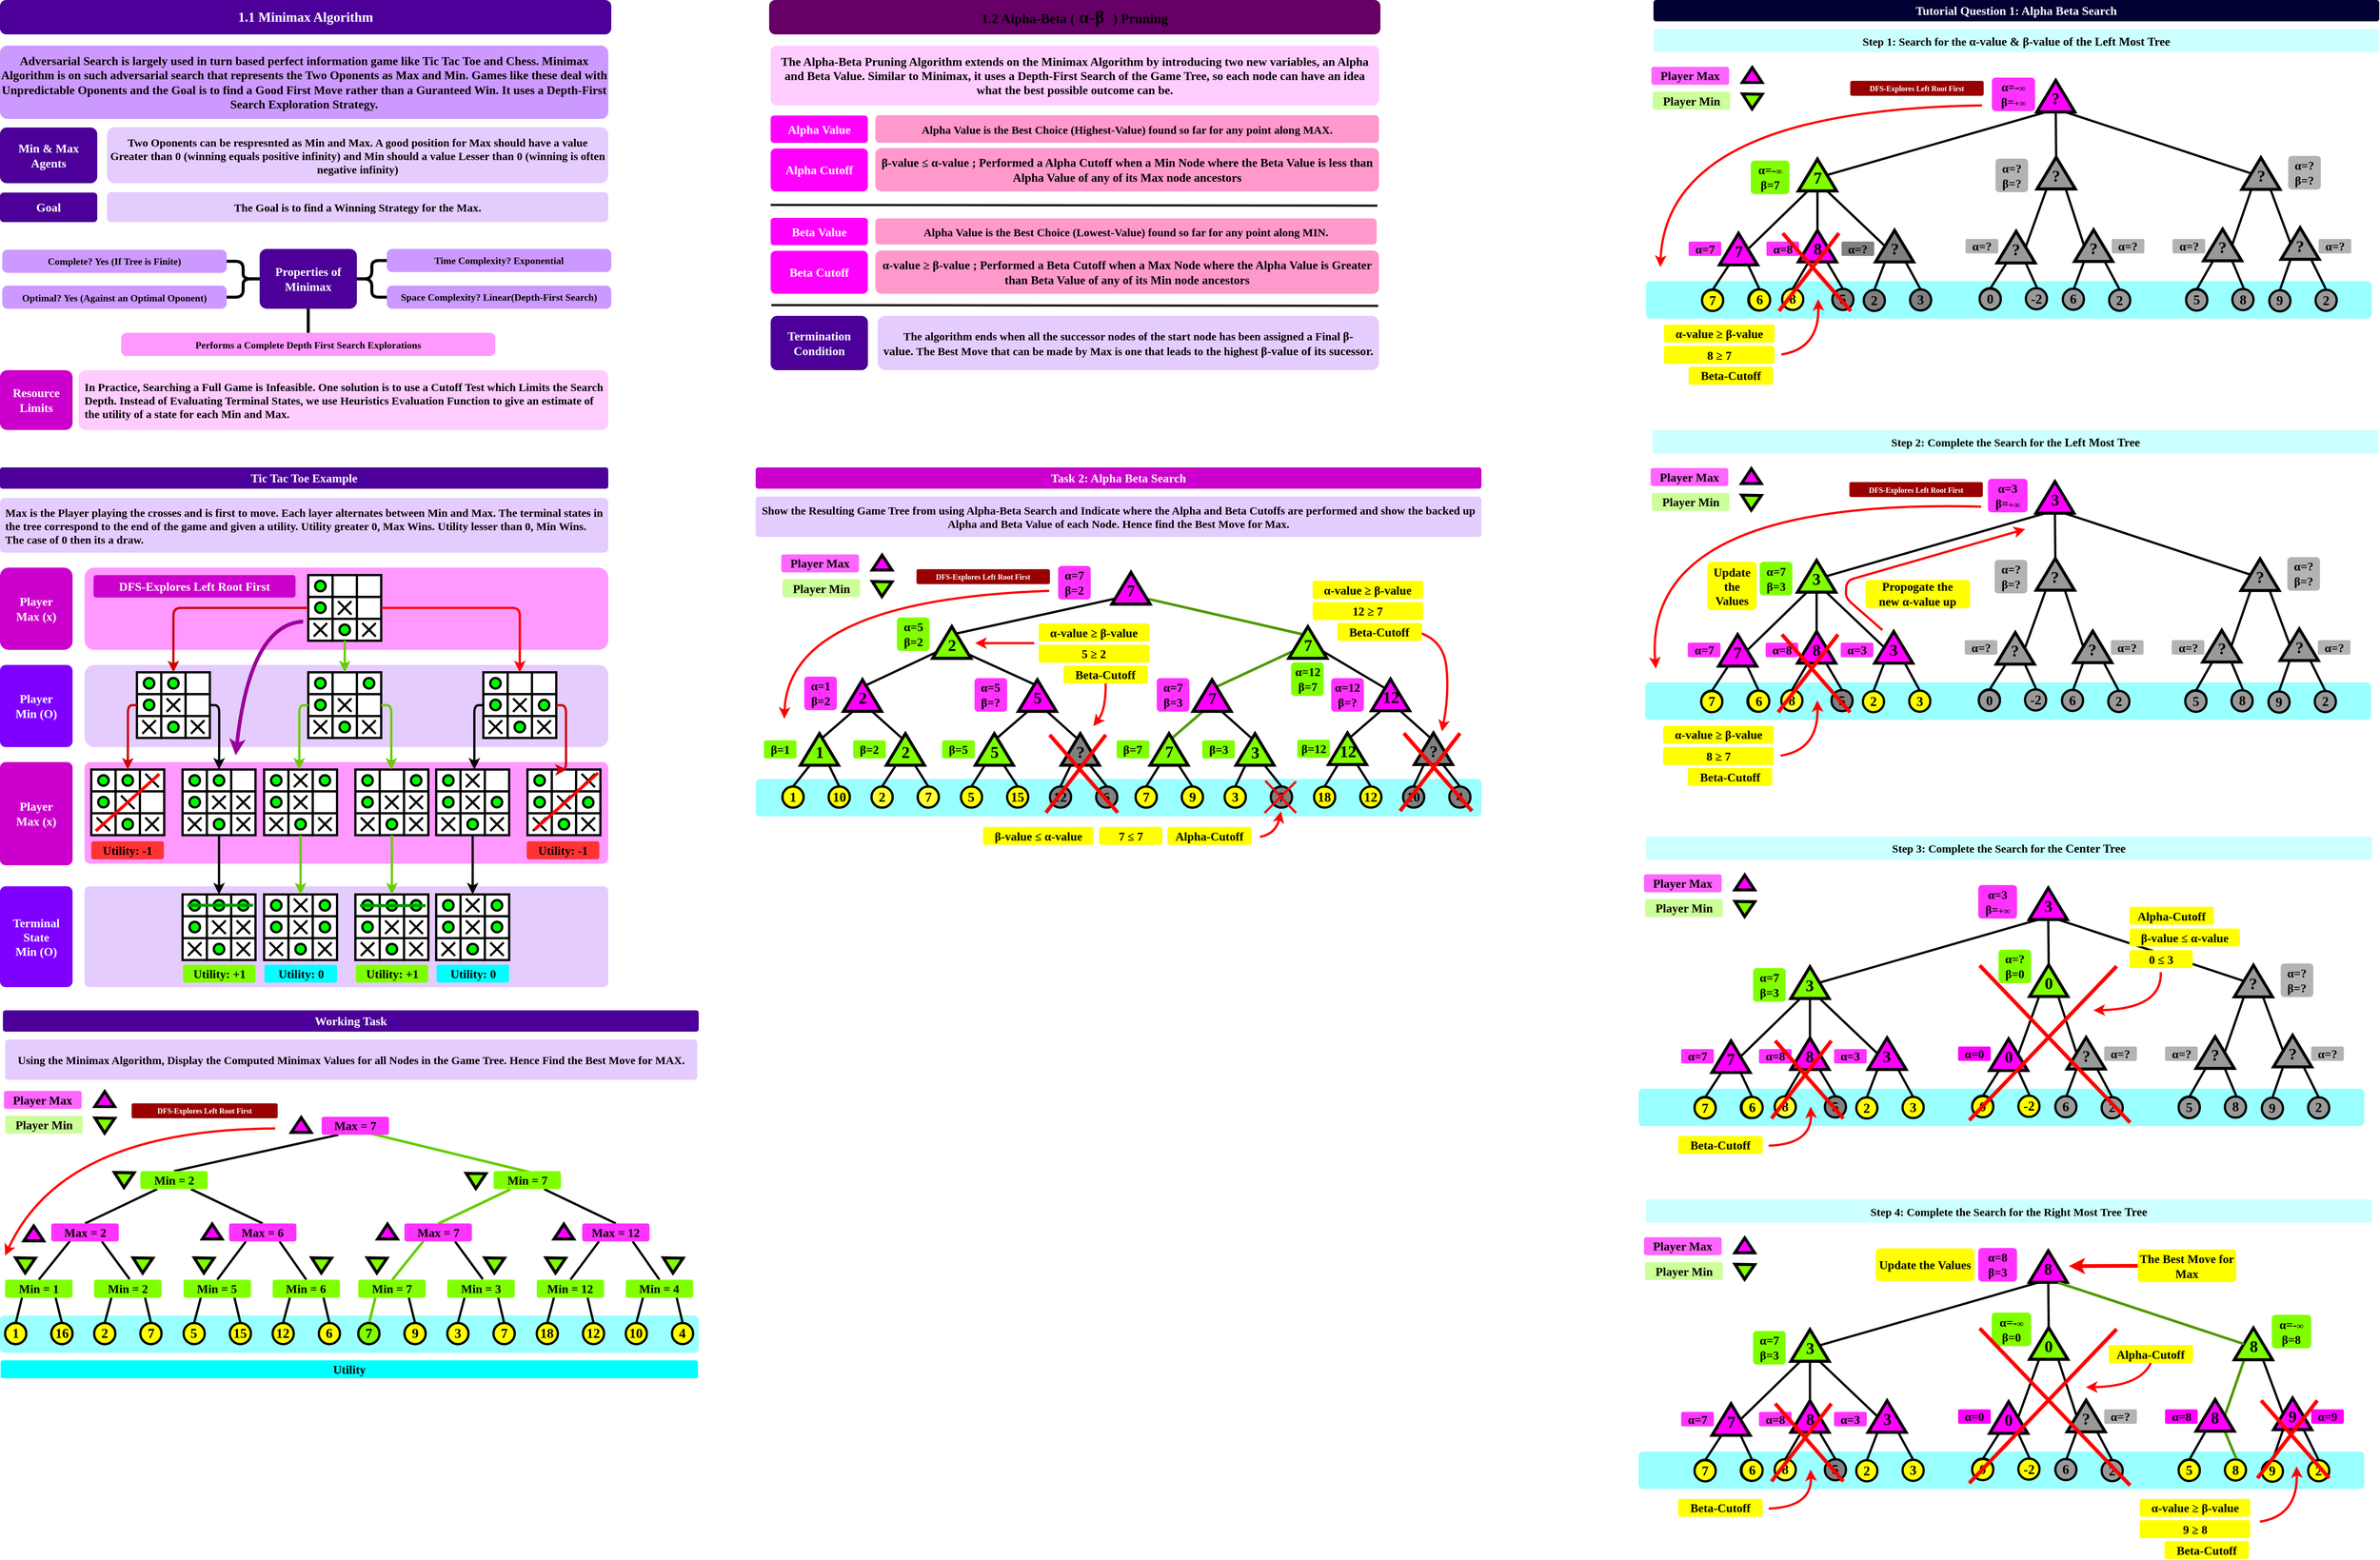 <mxfile version="25.0.1">
  <diagram name="Page-1" id="3yqpxKQvHaOyZTGhgoW6">
    <mxGraphModel dx="2848" dy="336" grid="1" gridSize="10" guides="1" tooltips="1" connect="1" arrows="1" fold="1" page="1" pageScale="1" pageWidth="850" pageHeight="1100" math="0" shadow="0">
      <root>
        <mxCell id="0" />
        <mxCell id="1" parent="0" />
        <mxCell id="3flyKy25o9CLqt776R5z-20" value="" style="rounded=1;whiteSpace=wrap;html=1;fillColor=#99FFFF;strokeColor=none;fontColor=#000000;arcSize=12;container=0;" parent="1" vertex="1">
          <mxGeometry x="3430" y="5099" width="933.88" height="50" as="geometry" />
        </mxCell>
        <mxCell id="pB6tjZf9dUS_jM-rtNOT-37" value="&lt;font face=&quot;Comic Sans MS&quot;&gt;&lt;b&gt;1.1 Minimax Algorithm&lt;/b&gt;&lt;/font&gt;" style="rounded=1;whiteSpace=wrap;html=1;fillColor=#4C0099;strokeColor=none;fontColor=#FFFFFF;arcSize=18;container=0;fontSize=18;" parent="1" vertex="1">
          <mxGeometry x="3430" y="3340" width="817" height="46" as="geometry" />
        </mxCell>
        <mxCell id="pB6tjZf9dUS_jM-rtNOT-40" value="&lt;font face=&quot;Comic Sans MS&quot; color=&quot;#000000&quot;&gt;&lt;b&gt;Adversarial Search is largely used in turn based perfect information game like Tic Tac Toe and Chess. Minimax Algorithm is on such adversarial search that represents the Two Oponents as Max and Min. Games like these deal with Unpredictable Oponents and the Goal is to find a Good First Move rather than a Guranteed Win. It uses a Depth-First Search Exploration Strategy.&lt;/b&gt;&lt;/font&gt;" style="rounded=1;whiteSpace=wrap;html=1;fillColor=#CC99FF;strokeColor=none;fontColor=#FFFFFF;arcSize=10;container=0;fontSize=16;" parent="1" vertex="1">
          <mxGeometry x="3430" y="3401" width="813" height="98" as="geometry" />
        </mxCell>
        <mxCell id="pB6tjZf9dUS_jM-rtNOT-41" value="&lt;font color=&quot;#000000&quot; face=&quot;Comic Sans MS&quot;&gt;&lt;b&gt;Two Oponents can be respresnted as Min and Max. A good position for Max should have a value Greater than 0 (winning equals positive infinity) and Min should a value Lesser than 0 (winning is often negative infinity)&lt;/b&gt;&lt;/font&gt;" style="rounded=1;whiteSpace=wrap;html=1;fillColor=#E5CCFF;strokeColor=none;fontColor=#FFFFFF;arcSize=14;container=0;fontSize=15;" parent="1" vertex="1">
          <mxGeometry x="3573" y="3510" width="670" height="75" as="geometry" />
        </mxCell>
        <mxCell id="pB6tjZf9dUS_jM-rtNOT-42" value="&lt;font face=&quot;Comic Sans MS&quot;&gt;&lt;span style=&quot;font-size: 16px;&quot;&gt;&lt;b&gt;Min &amp;amp; Max&lt;/b&gt;&lt;/span&gt;&lt;/font&gt;&lt;div&gt;&lt;font face=&quot;Comic Sans MS&quot;&gt;&lt;span style=&quot;font-size: 16px;&quot;&gt;&lt;b&gt;Agents&lt;/b&gt;&lt;/span&gt;&lt;/font&gt;&lt;/div&gt;" style="rounded=1;whiteSpace=wrap;html=1;fillColor=#4C0099;strokeColor=none;fontColor=#FFFFFF;arcSize=12;container=0;" parent="1" vertex="1">
          <mxGeometry x="3430" y="3510.5" width="130" height="74.5" as="geometry" />
        </mxCell>
        <mxCell id="pB6tjZf9dUS_jM-rtNOT-43" value="&lt;font color=&quot;#000000&quot; face=&quot;Comic Sans MS&quot;&gt;&lt;b&gt;The Goal is to find a Winning Strategy for the Max.&lt;/b&gt;&lt;/font&gt;" style="rounded=1;whiteSpace=wrap;html=1;fillColor=#E5CCFF;strokeColor=none;fontColor=#FFFFFF;arcSize=14;container=0;fontSize=15;" parent="1" vertex="1">
          <mxGeometry x="3573" y="3597" width="670" height="40" as="geometry" />
        </mxCell>
        <mxCell id="pB6tjZf9dUS_jM-rtNOT-44" value="&lt;font face=&quot;Comic Sans MS&quot;&gt;&lt;span style=&quot;font-size: 16px;&quot;&gt;&lt;b&gt;Goal&lt;/b&gt;&lt;/span&gt;&lt;/font&gt;" style="rounded=1;whiteSpace=wrap;html=1;fillColor=#4C0099;strokeColor=none;fontColor=#FFFFFF;arcSize=12;container=0;" parent="1" vertex="1">
          <mxGeometry x="3430" y="3597.5" width="130" height="39.5" as="geometry" />
        </mxCell>
        <mxCell id="pB6tjZf9dUS_jM-rtNOT-45" value="&lt;font face=&quot;Comic Sans MS&quot;&gt;&lt;span style=&quot;font-size: 16px;&quot;&gt;&lt;b&gt;Tic Tac Toe Example&lt;/b&gt;&lt;/span&gt;&lt;/font&gt;" style="rounded=1;whiteSpace=wrap;html=1;fillColor=#4C0099;strokeColor=none;fontColor=#FFFFFF;arcSize=12;container=0;" parent="1" vertex="1">
          <mxGeometry x="3430" y="3965" width="813" height="28.5" as="geometry" />
        </mxCell>
        <mxCell id="pB6tjZf9dUS_jM-rtNOT-46" value="&lt;div style=&quot;text-align: left;&quot;&gt;&lt;span style=&quot;color: rgb(0, 0, 0);&quot;&gt;&lt;font face=&quot;Comic Sans MS&quot;&gt;&lt;b&gt;Max is the Player playing the crosses and is first to move. Each layer alternates between Min and Max. The terminal states in the tree correspond to the end of the game and given a utility. Utility greater 0, Max Wins. Utility lesser than 0, Min Wins. The case of 0 then its a draw.&amp;nbsp;&lt;/b&gt;&lt;/font&gt;&lt;/span&gt;&lt;br&gt;&lt;/div&gt;" style="rounded=1;whiteSpace=wrap;html=1;fillColor=#E5CCFF;strokeColor=none;fontColor=#FFFFFF;arcSize=8;container=0;fontSize=15;labelBackgroundColor=none;spacing=8;" parent="1" vertex="1">
          <mxGeometry x="3430" y="4006" width="813" height="73" as="geometry" />
        </mxCell>
        <mxCell id="pB6tjZf9dUS_jM-rtNOT-47" value="&lt;font face=&quot;Comic Sans MS&quot;&gt;&lt;span style=&quot;font-size: 16px;&quot;&gt;&lt;b&gt;Properties of Minimax&lt;/b&gt;&lt;/span&gt;&lt;/font&gt;" style="rounded=1;whiteSpace=wrap;html=1;fillColor=#4C0099;strokeColor=none;fontColor=#FFFFFF;arcSize=12;container=0;" parent="1" vertex="1">
          <mxGeometry x="3777" y="3672.86" width="130" height="80" as="geometry" />
        </mxCell>
        <mxCell id="pB6tjZf9dUS_jM-rtNOT-48" style="edgeStyle=orthogonalEdgeStyle;rounded=1;orthogonalLoop=1;jettySize=auto;html=1;exitX=1;exitY=0.5;exitDx=0;exitDy=0;entryX=0;entryY=0.5;entryDx=0;entryDy=0;endArrow=none;endFill=0;curved=0;strokeWidth=4;endSize=8;strokeColor=#000000;" parent="1" source="pB6tjZf9dUS_jM-rtNOT-49" target="pB6tjZf9dUS_jM-rtNOT-47" edge="1">
          <mxGeometry relative="1" as="geometry" />
        </mxCell>
        <mxCell id="pB6tjZf9dUS_jM-rtNOT-49" value="&lt;font face=&quot;Comic Sans MS&quot; color=&quot;#000000&quot;&gt;&lt;b&gt;Complete? Yes (If Tree is Finite)&lt;/b&gt;&lt;/font&gt;" style="rounded=1;whiteSpace=wrap;html=1;fillColor=#CC99FF;strokeColor=none;fontColor=#FFFFFF;arcSize=23;container=0;fontSize=13;" parent="1" vertex="1">
          <mxGeometry x="3433" y="3673.86" width="300" height="31" as="geometry" />
        </mxCell>
        <mxCell id="pB6tjZf9dUS_jM-rtNOT-50" style="edgeStyle=orthogonalEdgeStyle;rounded=1;orthogonalLoop=1;jettySize=auto;html=1;exitX=1;exitY=0.5;exitDx=0;exitDy=0;entryX=0;entryY=0.5;entryDx=0;entryDy=0;endArrow=none;endFill=0;curved=0;strokeWidth=4;endSize=8;strokeColor=#000000;" parent="1" source="pB6tjZf9dUS_jM-rtNOT-51" target="pB6tjZf9dUS_jM-rtNOT-47" edge="1">
          <mxGeometry relative="1" as="geometry" />
        </mxCell>
        <mxCell id="pB6tjZf9dUS_jM-rtNOT-51" value="&lt;font style=&quot;font-size: 13px;&quot; face=&quot;Comic Sans MS&quot; color=&quot;#000000&quot;&gt;&lt;b style=&quot;&quot;&gt;Optimal? Yes (Against an Optimal Oponent)&lt;/b&gt;&lt;/font&gt;" style="rounded=1;whiteSpace=wrap;html=1;fillColor=#CC99FF;strokeColor=none;fontColor=#FFFFFF;arcSize=23;container=0;fontSize=15;" parent="1" vertex="1">
          <mxGeometry x="3433" y="3721.86" width="300" height="31" as="geometry" />
        </mxCell>
        <mxCell id="pB6tjZf9dUS_jM-rtNOT-52" value="&lt;font color=&quot;#000000&quot; face=&quot;Comic Sans MS&quot;&gt;&lt;b&gt;Performs a Complete Depth First Search Explorations&lt;/b&gt;&lt;/font&gt;" style="rounded=1;whiteSpace=wrap;html=1;fillColor=#FF99FF;strokeColor=none;fontColor=#FFFFFF;arcSize=23;container=0;fontSize=13;" parent="1" vertex="1">
          <mxGeometry x="3592" y="3785" width="500" height="31" as="geometry" />
        </mxCell>
        <mxCell id="pB6tjZf9dUS_jM-rtNOT-53" value="&lt;font color=&quot;#000000&quot; face=&quot;Comic Sans MS&quot;&gt;&lt;b&gt;Time Complexity? Exponential&lt;/b&gt;&lt;/font&gt;" style="rounded=1;whiteSpace=wrap;html=1;fillColor=#CC99FF;strokeColor=none;fontColor=#FFFFFF;arcSize=23;container=0;fontSize=13;" parent="1" vertex="1">
          <mxGeometry x="3947" y="3672.86" width="300" height="31" as="geometry" />
        </mxCell>
        <mxCell id="pB6tjZf9dUS_jM-rtNOT-54" value="&lt;font color=&quot;#000000&quot; face=&quot;Comic Sans MS&quot;&gt;&lt;b&gt;Space Complexity? Linear(Depth-First Search)&lt;/b&gt;&lt;/font&gt;" style="rounded=1;whiteSpace=wrap;html=1;fillColor=#CC99FF;strokeColor=none;fontColor=#FFFFFF;arcSize=23;container=0;fontSize=13;" parent="1" vertex="1">
          <mxGeometry x="3947" y="3721.86" width="300" height="31" as="geometry" />
        </mxCell>
        <mxCell id="pB6tjZf9dUS_jM-rtNOT-55" style="edgeStyle=orthogonalEdgeStyle;rounded=1;orthogonalLoop=1;jettySize=auto;html=1;exitX=1;exitY=0.5;exitDx=0;exitDy=0;entryX=0;entryY=0.5;entryDx=0;entryDy=0;endArrow=none;endFill=0;curved=0;strokeWidth=4;endSize=8;strokeColor=#000000;" parent="1" source="pB6tjZf9dUS_jM-rtNOT-47" target="pB6tjZf9dUS_jM-rtNOT-53" edge="1">
          <mxGeometry relative="1" as="geometry">
            <mxPoint x="3743" y="3747.86" as="sourcePoint" />
            <mxPoint x="3787" y="3722.86" as="targetPoint" />
          </mxGeometry>
        </mxCell>
        <mxCell id="pB6tjZf9dUS_jM-rtNOT-56" style="edgeStyle=orthogonalEdgeStyle;rounded=1;orthogonalLoop=1;jettySize=auto;html=1;exitX=1;exitY=0.5;exitDx=0;exitDy=0;entryX=0;entryY=0.5;entryDx=0;entryDy=0;endArrow=none;endFill=0;curved=0;strokeWidth=4;endSize=8;strokeColor=#000000;" parent="1" source="pB6tjZf9dUS_jM-rtNOT-47" target="pB6tjZf9dUS_jM-rtNOT-54" edge="1">
          <mxGeometry relative="1" as="geometry">
            <mxPoint x="3917" y="3722.86" as="sourcePoint" />
            <mxPoint x="3957" y="3698.86" as="targetPoint" />
          </mxGeometry>
        </mxCell>
        <mxCell id="pB6tjZf9dUS_jM-rtNOT-57" style="edgeStyle=orthogonalEdgeStyle;rounded=1;orthogonalLoop=1;jettySize=auto;html=1;exitX=0.5;exitY=1;exitDx=0;exitDy=0;entryX=0.5;entryY=0;entryDx=0;entryDy=0;endArrow=none;endFill=0;curved=0;strokeWidth=4;endSize=8;strokeColor=#000000;" parent="1" source="pB6tjZf9dUS_jM-rtNOT-47" target="pB6tjZf9dUS_jM-rtNOT-52" edge="1">
          <mxGeometry relative="1" as="geometry">
            <mxPoint x="3917" y="3722.86" as="sourcePoint" />
            <mxPoint x="3957" y="3747.86" as="targetPoint" />
          </mxGeometry>
        </mxCell>
        <mxCell id="pB6tjZf9dUS_jM-rtNOT-59" value="&lt;font face=&quot;Comic Sans MS&quot;&gt;&lt;span style=&quot;font-size: 16px;&quot;&gt;&lt;b&gt;Resource&lt;/b&gt;&lt;/span&gt;&lt;/font&gt;&lt;div&gt;&lt;font face=&quot;Comic Sans MS&quot;&gt;&lt;span style=&quot;font-size: 16px;&quot;&gt;&lt;b&gt;Limits&lt;/b&gt;&lt;/span&gt;&lt;/font&gt;&lt;/div&gt;" style="rounded=1;whiteSpace=wrap;html=1;fillColor=#CC00CC;strokeColor=none;fontColor=#FFFFFF;arcSize=12;container=0;" parent="1" vertex="1">
          <mxGeometry x="3430" y="3835" width="97" height="80" as="geometry" />
        </mxCell>
        <mxCell id="pB6tjZf9dUS_jM-rtNOT-60" value="&lt;p class=&quot;whitespace-normal break-words&quot;&gt;&lt;font face=&quot;Comic Sans MS&quot; color=&quot;#000000&quot;&gt;&lt;b&gt;In Practice, Searching a Full Game is Infeasible. One solution is to use a Cutoff Test which Limits the Search Depth. Instead of Evaluating Terminal States, we use Heuristics Evaluation Function to give an estimate of the utility of a state for each Min and Max.&lt;/b&gt;&lt;/font&gt;&lt;/p&gt;" style="rounded=1;whiteSpace=wrap;html=1;fillColor=#FFCCFF;strokeColor=none;fontColor=#FFFFFF;arcSize=12;container=0;fontSize=15;labelBackgroundColor=none;spacing=8;align=left;" parent="1" vertex="1">
          <mxGeometry x="3535" y="3835" width="708" height="80" as="geometry" />
        </mxCell>
        <mxCell id="pB6tjZf9dUS_jM-rtNOT-61" value="&lt;div style=&quot;text-align: left;&quot;&gt;&lt;br&gt;&lt;/div&gt;" style="rounded=1;whiteSpace=wrap;html=1;fillColor=#FF99FF;strokeColor=none;fontColor=#FFFFFF;arcSize=12;container=0;fontSize=15;labelBackgroundColor=none;spacing=8;" parent="1" vertex="1">
          <mxGeometry x="3543" y="4099" width="700" height="110" as="geometry" />
        </mxCell>
        <mxCell id="pB6tjZf9dUS_jM-rtNOT-62" value="&lt;div&gt;&lt;b style=&quot;font-size: 16px; font-family: &amp;quot;Comic Sans MS&amp;quot;; background-color: initial;&quot;&gt;Player&lt;/b&gt;&lt;br&gt;&lt;/div&gt;&lt;div&gt;&lt;font face=&quot;Comic Sans MS&quot;&gt;&lt;span style=&quot;font-size: 16px;&quot;&gt;&lt;b&gt;Max (x)&lt;/b&gt;&lt;/span&gt;&lt;/font&gt;&lt;/div&gt;" style="rounded=1;whiteSpace=wrap;html=1;fillColor=#CC00CC;strokeColor=none;fontColor=#FFFFFF;arcSize=12;container=0;" parent="1" vertex="1">
          <mxGeometry x="3430" y="4099" width="97" height="110" as="geometry" />
        </mxCell>
        <mxCell id="pB6tjZf9dUS_jM-rtNOT-63" value="&lt;div style=&quot;text-align: left;&quot;&gt;&lt;br&gt;&lt;/div&gt;" style="rounded=1;whiteSpace=wrap;html=1;fillColor=#E5CCFF;strokeColor=none;fontColor=#FFFFFF;arcSize=12;container=0;fontSize=15;labelBackgroundColor=none;spacing=8;" parent="1" vertex="1">
          <mxGeometry x="3543" y="4229.12" width="700" height="110" as="geometry" />
        </mxCell>
        <mxCell id="pB6tjZf9dUS_jM-rtNOT-64" value="&lt;font face=&quot;Comic Sans MS&quot;&gt;&lt;span style=&quot;font-size: 16px;&quot;&gt;&lt;b&gt;Player&lt;/b&gt;&lt;/span&gt;&lt;/font&gt;&lt;div&gt;&lt;font face=&quot;Comic Sans MS&quot;&gt;&lt;span style=&quot;font-size: 16px;&quot;&gt;&lt;b&gt;Min (O)&lt;/b&gt;&lt;/span&gt;&lt;/font&gt;&lt;/div&gt;" style="rounded=1;whiteSpace=wrap;html=1;fillColor=#7F00FF;strokeColor=none;fontColor=#FFFFFF;arcSize=8;container=0;" parent="1" vertex="1">
          <mxGeometry x="3430" y="4229.12" width="97" height="109.88" as="geometry" />
        </mxCell>
        <mxCell id="-Td5GG3oOTFwapMzHuY2-30" value="" style="group" parent="1" vertex="1" connectable="0">
          <mxGeometry x="3842" y="4109" width="97.5" height="87.751" as="geometry" />
        </mxCell>
        <mxCell id="-Td5GG3oOTFwapMzHuY2-3" value="&lt;div style=&quot;text-align: left;&quot;&gt;&lt;br&gt;&lt;/div&gt;" style="rounded=1;whiteSpace=wrap;html=1;fillColor=#FFFFFF;strokeColor=#000000;fontColor=#FFFFFF;arcSize=0;container=0;fontSize=15;labelBackgroundColor=none;spacing=8;strokeWidth=3;" parent="-Td5GG3oOTFwapMzHuY2-30" vertex="1">
          <mxGeometry width="32.5" height="29.249" as="geometry" />
        </mxCell>
        <mxCell id="-Td5GG3oOTFwapMzHuY2-4" value="&lt;div style=&quot;text-align: left;&quot;&gt;&lt;br&gt;&lt;/div&gt;" style="rounded=1;whiteSpace=wrap;html=1;fillColor=#FFFFFF;strokeColor=#000000;fontColor=#FFFFFF;arcSize=0;container=0;fontSize=15;labelBackgroundColor=none;spacing=8;strokeWidth=3;" parent="-Td5GG3oOTFwapMzHuY2-30" vertex="1">
          <mxGeometry x="32.5" y="0.002" width="32.5" height="29.249" as="geometry" />
        </mxCell>
        <mxCell id="-Td5GG3oOTFwapMzHuY2-5" value="&lt;div style=&quot;text-align: left;&quot;&gt;&lt;br&gt;&lt;/div&gt;" style="rounded=1;whiteSpace=wrap;html=1;fillColor=#FFFFFF;strokeColor=#000000;fontColor=#FFFFFF;arcSize=0;container=0;fontSize=15;labelBackgroundColor=none;spacing=8;strokeWidth=3;" parent="-Td5GG3oOTFwapMzHuY2-30" vertex="1">
          <mxGeometry x="65.0" width="32.5" height="29.249" as="geometry" />
        </mxCell>
        <mxCell id="-Td5GG3oOTFwapMzHuY2-7" value="&lt;div style=&quot;text-align: left;&quot;&gt;&lt;br&gt;&lt;/div&gt;" style="rounded=1;whiteSpace=wrap;html=1;fillColor=#FFFFFF;strokeColor=#000000;fontColor=#FFFFFF;arcSize=0;container=0;fontSize=15;labelBackgroundColor=none;spacing=8;strokeWidth=3;" parent="-Td5GG3oOTFwapMzHuY2-30" vertex="1">
          <mxGeometry y="29.252" width="32.5" height="29.249" as="geometry" />
        </mxCell>
        <mxCell id="-Td5GG3oOTFwapMzHuY2-8" value="&lt;div style=&quot;text-align: left;&quot;&gt;&lt;br&gt;&lt;/div&gt;" style="rounded=1;whiteSpace=wrap;html=1;fillColor=#FFFFFF;strokeColor=#000000;fontColor=#FFFFFF;arcSize=0;container=0;fontSize=15;labelBackgroundColor=none;spacing=8;strokeWidth=3;" parent="-Td5GG3oOTFwapMzHuY2-30" vertex="1">
          <mxGeometry x="32.5" y="29.249" width="32.5" height="29.249" as="geometry" />
        </mxCell>
        <mxCell id="-Td5GG3oOTFwapMzHuY2-9" value="&lt;div style=&quot;text-align: left;&quot;&gt;&lt;br&gt;&lt;/div&gt;" style="rounded=1;whiteSpace=wrap;html=1;fillColor=#FFFFFF;strokeColor=#000000;fontColor=#FFFFFF;arcSize=0;container=0;fontSize=15;labelBackgroundColor=none;spacing=8;strokeWidth=3;" parent="-Td5GG3oOTFwapMzHuY2-30" vertex="1">
          <mxGeometry x="65.0" y="29.249" width="32.5" height="29.249" as="geometry" />
        </mxCell>
        <mxCell id="-Td5GG3oOTFwapMzHuY2-11" value="&lt;div style=&quot;text-align: left;&quot;&gt;&lt;br&gt;&lt;/div&gt;" style="rounded=1;whiteSpace=wrap;html=1;fillColor=#FFFFFF;strokeColor=#000000;fontColor=#FFFFFF;arcSize=0;container=0;fontSize=15;labelBackgroundColor=none;spacing=8;strokeWidth=3;" parent="-Td5GG3oOTFwapMzHuY2-30" vertex="1">
          <mxGeometry y="58.499" width="32.5" height="29.249" as="geometry" />
        </mxCell>
        <mxCell id="-Td5GG3oOTFwapMzHuY2-12" value="&lt;div style=&quot;text-align: left;&quot;&gt;&lt;br&gt;&lt;/div&gt;" style="rounded=1;whiteSpace=wrap;html=1;fillColor=#FFFFFF;strokeColor=#000000;fontColor=#FFFFFF;arcSize=0;container=0;fontSize=15;labelBackgroundColor=none;spacing=8;strokeWidth=3;" parent="-Td5GG3oOTFwapMzHuY2-30" vertex="1">
          <mxGeometry x="32.5" y="58.501" width="32.5" height="29.249" as="geometry" />
        </mxCell>
        <mxCell id="-Td5GG3oOTFwapMzHuY2-13" value="&lt;div style=&quot;text-align: left;&quot;&gt;&lt;br&gt;&lt;/div&gt;" style="rounded=1;whiteSpace=wrap;html=1;fillColor=#FFFFFF;strokeColor=#000000;fontColor=#FFFFFF;arcSize=0;container=0;fontSize=15;labelBackgroundColor=none;spacing=8;strokeWidth=3;" parent="-Td5GG3oOTFwapMzHuY2-30" vertex="1">
          <mxGeometry x="65.0" y="58.499" width="32.5" height="29.249" as="geometry" />
        </mxCell>
        <mxCell id="-Td5GG3oOTFwapMzHuY2-19" value="&lt;span style=&quot;color: rgba(0, 0, 0, 0); font-family: monospace; font-size: 0px; text-align: start; text-wrap: nowrap;&quot;&gt;%3CmxGraphModel%3E%3Croot%3E%3CmxCell%20id%3D%220%22%2F%3E%3CmxCell%20id%3D%221%22%20parent%3D%220%22%2F%3E%3CmxCell%20id%3D%222%22%20value%3D%22%22%20style%3D%22endArrow%3Dnone%3Bhtml%3D1%3Brounded%3D0%3BstrokeColor%3D%23CC00CC%3BstrokeWidth%3D4%3BstartArrow%3Dclassic%3BstartFill%3D1%3B%22%20edge%3D%221%22%20parent%3D%221%22%3E%3CmxGeometry%20width%3D%2250%22%20height%3D%2250%22%20relative%3D%221%22%20as%3D%22geometry%22%3E%3CmxPoint%20x%3D%229532%22%20y%3D%223799%22%20as%3D%22sourcePoint%22%2F%3E%3CmxPoint%20x%3D%229197%22%20y%3D%223798%22%20as%3D%22targetPoint%22%2F%3E%3C%2FmxGeometry%3E%3C%2FmxCell%3E%3C%2Froot%3E%3C%2FmxGraphModel%3E&lt;/span&gt;&lt;span style=&quot;color: rgba(0, 0, 0, 0); font-family: monospace; font-size: 0px; text-align: start; text-wrap: nowrap;&quot;&gt;%3CmxGraphModel%3E%3Croot%3E%3CmxCell%20id%3D%220%22%2F%3E%3CmxCell%20id%3D%221%22%20parent%3D%220%22%2F%3E%3CmxCell%20id%3D%222%22%20value%3D%22%22%20style%3D%22endArrow%3Dnone%3Bhtml%3D1%3Brounded%3D0%3BstrokeColor%3D%23CC00CC%3BstrokeWidth%3D4%3BstartArrow%3Dclassic%3BstartFill%3D1%3B%22%20edge%3D%221%22%20parent%3D%221%22%3E%3CmxGeometry%20width%3D%2250%22%20height%3D%2250%22%20relative%3D%221%22%20as%3D%22geometry%22%3E%3CmxPoint%20x%3D%229532%22%20y%3D%223799%22%20as%3D%22sourcePoint%22%2F%3E%3CmxPoint%20x%3D%229197%22%20y%3D%223798%22%20as%3D%22targetPoint%22%2F%3E%3C%2FmxGeometry%3E%3C%2FmxCell%3E%3C%2Froot%3E%3C%2FmxGraphModel%3E&lt;/span&gt;" style="ellipse;whiteSpace=wrap;html=1;aspect=fixed;fillStyle=auto;gradientColor=none;fillColor=#00FF00;shadow=0;strokeWidth=3;container=0;fontColor=#000000;strokeColor=#000000;fontSize=21;" parent="-Td5GG3oOTFwapMzHuY2-30" vertex="1">
          <mxGeometry x="9.266" y="36.64" width="13.972" height="13.972" as="geometry" />
        </mxCell>
        <mxCell id="-Td5GG3oOTFwapMzHuY2-21" value="&lt;span style=&quot;color: rgba(0, 0, 0, 0); font-family: monospace; font-size: 0px; text-align: start; text-wrap: nowrap;&quot;&gt;%3CmxGraphModel%3E%3Croot%3E%3CmxCell%20id%3D%220%22%2F%3E%3CmxCell%20id%3D%221%22%20parent%3D%220%22%2F%3E%3CmxCell%20id%3D%222%22%20value%3D%22%22%20style%3D%22endArrow%3Dnone%3Bhtml%3D1%3Brounded%3D0%3BstrokeColor%3D%23CC00CC%3BstrokeWidth%3D4%3BstartArrow%3Dclassic%3BstartFill%3D1%3B%22%20edge%3D%221%22%20parent%3D%221%22%3E%3CmxGeometry%20width%3D%2250%22%20height%3D%2250%22%20relative%3D%221%22%20as%3D%22geometry%22%3E%3CmxPoint%20x%3D%229532%22%20y%3D%223799%22%20as%3D%22sourcePoint%22%2F%3E%3CmxPoint%20x%3D%229197%22%20y%3D%223798%22%20as%3D%22targetPoint%22%2F%3E%3C%2FmxGeometry%3E%3C%2FmxCell%3E%3C%2Froot%3E%3C%2FmxGraphModel%3E&lt;/span&gt;&lt;span style=&quot;color: rgba(0, 0, 0, 0); font-family: monospace; font-size: 0px; text-align: start; text-wrap: nowrap;&quot;&gt;%3CmxGraphModel%3E%3Croot%3E%3CmxCell%20id%3D%220%22%2F%3E%3CmxCell%20id%3D%221%22%20parent%3D%220%22%2F%3E%3CmxCell%20id%3D%222%22%20value%3D%22%22%20style%3D%22endArrow%3Dnone%3Bhtml%3D1%3Brounded%3D0%3BstrokeColor%3D%23CC00CC%3BstrokeWidth%3D4%3BstartArrow%3Dclassic%3BstartFill%3D1%3B%22%20edge%3D%221%22%20parent%3D%221%22%3E%3CmxGeometry%20width%3D%2250%22%20height%3D%2250%22%20relative%3D%221%22%20as%3D%22geometry%22%3E%3CmxPoint%20x%3D%229532%22%20y%3D%223799%22%20as%3D%22sourcePoint%22%2F%3E%3CmxPoint%20x%3D%229197%22%20y%3D%223798%22%20as%3D%22targetPoint%22%2F%3E%3C%2FmxGeometry%3E%3C%2FmxCell%3E%3C%2Froot%3E%3C%2FmxGraphModel%3E&lt;/span&gt;" style="ellipse;whiteSpace=wrap;html=1;aspect=fixed;fillStyle=auto;gradientColor=none;fillColor=#00FF00;shadow=0;strokeWidth=3;container=0;fontColor=#000000;strokeColor=#000000;fontSize=21;" parent="-Td5GG3oOTFwapMzHuY2-30" vertex="1">
          <mxGeometry x="9.266" y="7.64" width="13.972" height="13.972" as="geometry" />
        </mxCell>
        <mxCell id="-Td5GG3oOTFwapMzHuY2-26" value="&lt;span style=&quot;color: rgba(0, 0, 0, 0); font-family: monospace; font-size: 0px; text-align: start; text-wrap: nowrap;&quot;&gt;%3CmxGraphModel%3E%3Croot%3E%3CmxCell%20id%3D%220%22%2F%3E%3CmxCell%20id%3D%221%22%20parent%3D%220%22%2F%3E%3CmxCell%20id%3D%222%22%20value%3D%22%22%20style%3D%22endArrow%3Dnone%3Bhtml%3D1%3Brounded%3D0%3BstrokeColor%3D%23CC00CC%3BstrokeWidth%3D4%3BstartArrow%3Dclassic%3BstartFill%3D1%3B%22%20edge%3D%221%22%20parent%3D%221%22%3E%3CmxGeometry%20width%3D%2250%22%20height%3D%2250%22%20relative%3D%221%22%20as%3D%22geometry%22%3E%3CmxPoint%20x%3D%229532%22%20y%3D%223799%22%20as%3D%22sourcePoint%22%2F%3E%3CmxPoint%20x%3D%229197%22%20y%3D%223798%22%20as%3D%22targetPoint%22%2F%3E%3C%2FmxGeometry%3E%3C%2FmxCell%3E%3C%2Froot%3E%3C%2FmxGraphModel%3E&lt;/span&gt;&lt;span style=&quot;color: rgba(0, 0, 0, 0); font-family: monospace; font-size: 0px; text-align: start; text-wrap: nowrap;&quot;&gt;%3CmxGraphModel%3E%3Croot%3E%3CmxCell%20id%3D%220%22%2F%3E%3CmxCell%20id%3D%221%22%20parent%3D%220%22%2F%3E%3CmxCell%20id%3D%222%22%20value%3D%22%22%20style%3D%22endArrow%3Dnone%3Bhtml%3D1%3Brounded%3D0%3BstrokeColor%3D%23CC00CC%3BstrokeWidth%3D4%3BstartArrow%3Dclassic%3BstartFill%3D1%3B%22%20edge%3D%221%22%20parent%3D%221%22%3E%3CmxGeometry%20width%3D%2250%22%20height%3D%2250%22%20relative%3D%221%22%20as%3D%22geometry%22%3E%3CmxPoint%20x%3D%229532%22%20y%3D%223799%22%20as%3D%22sourcePoint%22%2F%3E%3CmxPoint%20x%3D%229197%22%20y%3D%223798%22%20as%3D%22targetPoint%22%2F%3E%3C%2FmxGeometry%3E%3C%2FmxCell%3E%3C%2Froot%3E%3C%2FmxGraphModel%3E&lt;/span&gt;" style="ellipse;whiteSpace=wrap;html=1;aspect=fixed;fillStyle=auto;gradientColor=none;fillColor=#00FF00;shadow=0;strokeWidth=3;container=0;fontColor=#000000;strokeColor=#000000;fontSize=21;" parent="-Td5GG3oOTFwapMzHuY2-30" vertex="1">
          <mxGeometry x="41.766" y="66.14" width="13.972" height="13.972" as="geometry" />
        </mxCell>
        <mxCell id="-Td5GG3oOTFwapMzHuY2-27" value="" style="shape=mxgraph.mockup.markup.redX;fillColor=#000000;html=1;shadow=0;whiteSpace=wrap;strokeColor=none;strokeWidth=3;" parent="-Td5GG3oOTFwapMzHuY2-30" vertex="1">
          <mxGeometry x="38.75" y="33.88" width="20" height="20" as="geometry" />
        </mxCell>
        <mxCell id="-Td5GG3oOTFwapMzHuY2-28" value="" style="shape=mxgraph.mockup.markup.redX;fillColor=#000000;html=1;shadow=0;whiteSpace=wrap;strokeColor=none;strokeWidth=3;" parent="-Td5GG3oOTFwapMzHuY2-30" vertex="1">
          <mxGeometry x="6.25" y="63.12" width="20" height="20" as="geometry" />
        </mxCell>
        <mxCell id="-Td5GG3oOTFwapMzHuY2-29" value="" style="shape=mxgraph.mockup.markup.redX;fillColor=#000000;html=1;shadow=0;whiteSpace=wrap;strokeColor=none;strokeWidth=3;" parent="-Td5GG3oOTFwapMzHuY2-30" vertex="1">
          <mxGeometry x="71.25" y="63.13" width="20" height="20" as="geometry" />
        </mxCell>
        <mxCell id="-Td5GG3oOTFwapMzHuY2-32" value="" style="group" parent="1" vertex="1" connectable="0">
          <mxGeometry x="3613" y="4239" width="97.5" height="87.751" as="geometry" />
        </mxCell>
        <mxCell id="-Td5GG3oOTFwapMzHuY2-33" value="&lt;div style=&quot;text-align: left;&quot;&gt;&lt;br&gt;&lt;/div&gt;" style="rounded=1;whiteSpace=wrap;html=1;fillColor=#FFFFFF;strokeColor=#000000;fontColor=#FFFFFF;arcSize=0;container=0;fontSize=15;labelBackgroundColor=none;spacing=8;strokeWidth=3;" parent="-Td5GG3oOTFwapMzHuY2-32" vertex="1">
          <mxGeometry width="32.5" height="29.249" as="geometry" />
        </mxCell>
        <mxCell id="-Td5GG3oOTFwapMzHuY2-34" value="&lt;div style=&quot;text-align: left;&quot;&gt;&lt;br&gt;&lt;/div&gt;" style="rounded=1;whiteSpace=wrap;html=1;fillColor=#FFFFFF;strokeColor=#000000;fontColor=#FFFFFF;arcSize=0;container=0;fontSize=15;labelBackgroundColor=none;spacing=8;strokeWidth=3;" parent="-Td5GG3oOTFwapMzHuY2-32" vertex="1">
          <mxGeometry x="32.5" y="0.002" width="32.5" height="29.249" as="geometry" />
        </mxCell>
        <mxCell id="-Td5GG3oOTFwapMzHuY2-35" value="&lt;div style=&quot;text-align: left;&quot;&gt;&lt;br&gt;&lt;/div&gt;" style="rounded=1;whiteSpace=wrap;html=1;fillColor=#FFFFFF;strokeColor=#000000;fontColor=#FFFFFF;arcSize=0;container=0;fontSize=15;labelBackgroundColor=none;spacing=8;strokeWidth=3;" parent="-Td5GG3oOTFwapMzHuY2-32" vertex="1">
          <mxGeometry x="65.0" width="32.5" height="29.249" as="geometry" />
        </mxCell>
        <mxCell id="-Td5GG3oOTFwapMzHuY2-36" value="&lt;div style=&quot;text-align: left;&quot;&gt;&lt;br&gt;&lt;/div&gt;" style="rounded=1;whiteSpace=wrap;html=1;fillColor=#FFFFFF;strokeColor=#000000;fontColor=#FFFFFF;arcSize=0;container=0;fontSize=15;labelBackgroundColor=none;spacing=8;strokeWidth=3;" parent="-Td5GG3oOTFwapMzHuY2-32" vertex="1">
          <mxGeometry y="29.252" width="32.5" height="29.249" as="geometry" />
        </mxCell>
        <mxCell id="-Td5GG3oOTFwapMzHuY2-37" value="&lt;div style=&quot;text-align: left;&quot;&gt;&lt;br&gt;&lt;/div&gt;" style="rounded=1;whiteSpace=wrap;html=1;fillColor=#FFFFFF;strokeColor=#000000;fontColor=#FFFFFF;arcSize=0;container=0;fontSize=15;labelBackgroundColor=none;spacing=8;strokeWidth=3;" parent="-Td5GG3oOTFwapMzHuY2-32" vertex="1">
          <mxGeometry x="32.5" y="29.249" width="32.5" height="29.249" as="geometry" />
        </mxCell>
        <mxCell id="-Td5GG3oOTFwapMzHuY2-38" value="&lt;div style=&quot;text-align: left;&quot;&gt;&lt;br&gt;&lt;/div&gt;" style="rounded=1;whiteSpace=wrap;html=1;fillColor=#FFFFFF;strokeColor=#000000;fontColor=#FFFFFF;arcSize=0;container=0;fontSize=15;labelBackgroundColor=none;spacing=8;strokeWidth=3;" parent="-Td5GG3oOTFwapMzHuY2-32" vertex="1">
          <mxGeometry x="65.0" y="29.249" width="32.5" height="29.249" as="geometry" />
        </mxCell>
        <mxCell id="-Td5GG3oOTFwapMzHuY2-39" value="&lt;div style=&quot;text-align: left;&quot;&gt;&lt;br&gt;&lt;/div&gt;" style="rounded=1;whiteSpace=wrap;html=1;fillColor=#FFFFFF;strokeColor=#000000;fontColor=#FFFFFF;arcSize=0;container=0;fontSize=15;labelBackgroundColor=none;spacing=8;strokeWidth=3;" parent="-Td5GG3oOTFwapMzHuY2-32" vertex="1">
          <mxGeometry y="58.499" width="32.5" height="29.249" as="geometry" />
        </mxCell>
        <mxCell id="-Td5GG3oOTFwapMzHuY2-40" value="&lt;div style=&quot;text-align: left;&quot;&gt;&lt;br&gt;&lt;/div&gt;" style="rounded=1;whiteSpace=wrap;html=1;fillColor=#FFFFFF;strokeColor=#000000;fontColor=#FFFFFF;arcSize=0;container=0;fontSize=15;labelBackgroundColor=none;spacing=8;strokeWidth=3;" parent="-Td5GG3oOTFwapMzHuY2-32" vertex="1">
          <mxGeometry x="32.5" y="58.501" width="32.5" height="29.249" as="geometry" />
        </mxCell>
        <mxCell id="-Td5GG3oOTFwapMzHuY2-41" value="&lt;div style=&quot;text-align: left;&quot;&gt;&lt;br&gt;&lt;/div&gt;" style="rounded=1;whiteSpace=wrap;html=1;fillColor=#FFFFFF;strokeColor=#000000;fontColor=#FFFFFF;arcSize=0;container=0;fontSize=15;labelBackgroundColor=none;spacing=8;strokeWidth=3;" parent="-Td5GG3oOTFwapMzHuY2-32" vertex="1">
          <mxGeometry x="65.0" y="58.499" width="32.5" height="29.249" as="geometry" />
        </mxCell>
        <mxCell id="-Td5GG3oOTFwapMzHuY2-42" value="&lt;span style=&quot;color: rgba(0, 0, 0, 0); font-family: monospace; font-size: 0px; text-align: start; text-wrap: nowrap;&quot;&gt;%3CmxGraphModel%3E%3Croot%3E%3CmxCell%20id%3D%220%22%2F%3E%3CmxCell%20id%3D%221%22%20parent%3D%220%22%2F%3E%3CmxCell%20id%3D%222%22%20value%3D%22%22%20style%3D%22endArrow%3Dnone%3Bhtml%3D1%3Brounded%3D0%3BstrokeColor%3D%23CC00CC%3BstrokeWidth%3D4%3BstartArrow%3Dclassic%3BstartFill%3D1%3B%22%20edge%3D%221%22%20parent%3D%221%22%3E%3CmxGeometry%20width%3D%2250%22%20height%3D%2250%22%20relative%3D%221%22%20as%3D%22geometry%22%3E%3CmxPoint%20x%3D%229532%22%20y%3D%223799%22%20as%3D%22sourcePoint%22%2F%3E%3CmxPoint%20x%3D%229197%22%20y%3D%223798%22%20as%3D%22targetPoint%22%2F%3E%3C%2FmxGeometry%3E%3C%2FmxCell%3E%3C%2Froot%3E%3C%2FmxGraphModel%3E&lt;/span&gt;&lt;span style=&quot;color: rgba(0, 0, 0, 0); font-family: monospace; font-size: 0px; text-align: start; text-wrap: nowrap;&quot;&gt;%3CmxGraphModel%3E%3Croot%3E%3CmxCell%20id%3D%220%22%2F%3E%3CmxCell%20id%3D%221%22%20parent%3D%220%22%2F%3E%3CmxCell%20id%3D%222%22%20value%3D%22%22%20style%3D%22endArrow%3Dnone%3Bhtml%3D1%3Brounded%3D0%3BstrokeColor%3D%23CC00CC%3BstrokeWidth%3D4%3BstartArrow%3Dclassic%3BstartFill%3D1%3B%22%20edge%3D%221%22%20parent%3D%221%22%3E%3CmxGeometry%20width%3D%2250%22%20height%3D%2250%22%20relative%3D%221%22%20as%3D%22geometry%22%3E%3CmxPoint%20x%3D%229532%22%20y%3D%223799%22%20as%3D%22sourcePoint%22%2F%3E%3CmxPoint%20x%3D%229197%22%20y%3D%223798%22%20as%3D%22targetPoint%22%2F%3E%3C%2FmxGeometry%3E%3C%2FmxCell%3E%3C%2Froot%3E%3C%2FmxGraphModel%3E&lt;/span&gt;" style="ellipse;whiteSpace=wrap;html=1;aspect=fixed;fillStyle=auto;gradientColor=none;fillColor=#00FF00;shadow=0;strokeWidth=3;container=0;fontColor=#000000;strokeColor=#000000;fontSize=21;" parent="-Td5GG3oOTFwapMzHuY2-32" vertex="1">
          <mxGeometry x="9.266" y="36.64" width="13.972" height="13.972" as="geometry" />
        </mxCell>
        <mxCell id="-Td5GG3oOTFwapMzHuY2-43" value="&lt;span style=&quot;color: rgba(0, 0, 0, 0); font-family: monospace; font-size: 0px; text-align: start; text-wrap: nowrap;&quot;&gt;%3CmxGraphModel%3E%3Croot%3E%3CmxCell%20id%3D%220%22%2F%3E%3CmxCell%20id%3D%221%22%20parent%3D%220%22%2F%3E%3CmxCell%20id%3D%222%22%20value%3D%22%22%20style%3D%22endArrow%3Dnone%3Bhtml%3D1%3Brounded%3D0%3BstrokeColor%3D%23CC00CC%3BstrokeWidth%3D4%3BstartArrow%3Dclassic%3BstartFill%3D1%3B%22%20edge%3D%221%22%20parent%3D%221%22%3E%3CmxGeometry%20width%3D%2250%22%20height%3D%2250%22%20relative%3D%221%22%20as%3D%22geometry%22%3E%3CmxPoint%20x%3D%229532%22%20y%3D%223799%22%20as%3D%22sourcePoint%22%2F%3E%3CmxPoint%20x%3D%229197%22%20y%3D%223798%22%20as%3D%22targetPoint%22%2F%3E%3C%2FmxGeometry%3E%3C%2FmxCell%3E%3C%2Froot%3E%3C%2FmxGraphModel%3E&lt;/span&gt;&lt;span style=&quot;color: rgba(0, 0, 0, 0); font-family: monospace; font-size: 0px; text-align: start; text-wrap: nowrap;&quot;&gt;%3CmxGraphModel%3E%3Croot%3E%3CmxCell%20id%3D%220%22%2F%3E%3CmxCell%20id%3D%221%22%20parent%3D%220%22%2F%3E%3CmxCell%20id%3D%222%22%20value%3D%22%22%20style%3D%22endArrow%3Dnone%3Bhtml%3D1%3Brounded%3D0%3BstrokeColor%3D%23CC00CC%3BstrokeWidth%3D4%3BstartArrow%3Dclassic%3BstartFill%3D1%3B%22%20edge%3D%221%22%20parent%3D%221%22%3E%3CmxGeometry%20width%3D%2250%22%20height%3D%2250%22%20relative%3D%221%22%20as%3D%22geometry%22%3E%3CmxPoint%20x%3D%229532%22%20y%3D%223799%22%20as%3D%22sourcePoint%22%2F%3E%3CmxPoint%20x%3D%229197%22%20y%3D%223798%22%20as%3D%22targetPoint%22%2F%3E%3C%2FmxGeometry%3E%3C%2FmxCell%3E%3C%2Froot%3E%3C%2FmxGraphModel%3E&lt;/span&gt;" style="ellipse;whiteSpace=wrap;html=1;aspect=fixed;fillStyle=auto;gradientColor=none;fillColor=#00FF00;shadow=0;strokeWidth=3;container=0;fontColor=#000000;strokeColor=#000000;fontSize=21;" parent="-Td5GG3oOTFwapMzHuY2-32" vertex="1">
          <mxGeometry x="9.266" y="7.64" width="13.972" height="13.972" as="geometry" />
        </mxCell>
        <mxCell id="-Td5GG3oOTFwapMzHuY2-44" value="&lt;span style=&quot;color: rgba(0, 0, 0, 0); font-family: monospace; font-size: 0px; text-align: start; text-wrap: nowrap;&quot;&gt;%3CmxGraphModel%3E%3Croot%3E%3CmxCell%20id%3D%220%22%2F%3E%3CmxCell%20id%3D%221%22%20parent%3D%220%22%2F%3E%3CmxCell%20id%3D%222%22%20value%3D%22%22%20style%3D%22endArrow%3Dnone%3Bhtml%3D1%3Brounded%3D0%3BstrokeColor%3D%23CC00CC%3BstrokeWidth%3D4%3BstartArrow%3Dclassic%3BstartFill%3D1%3B%22%20edge%3D%221%22%20parent%3D%221%22%3E%3CmxGeometry%20width%3D%2250%22%20height%3D%2250%22%20relative%3D%221%22%20as%3D%22geometry%22%3E%3CmxPoint%20x%3D%229532%22%20y%3D%223799%22%20as%3D%22sourcePoint%22%2F%3E%3CmxPoint%20x%3D%229197%22%20y%3D%223798%22%20as%3D%22targetPoint%22%2F%3E%3C%2FmxGeometry%3E%3C%2FmxCell%3E%3C%2Froot%3E%3C%2FmxGraphModel%3E&lt;/span&gt;&lt;span style=&quot;color: rgba(0, 0, 0, 0); font-family: monospace; font-size: 0px; text-align: start; text-wrap: nowrap;&quot;&gt;%3CmxGraphModel%3E%3Croot%3E%3CmxCell%20id%3D%220%22%2F%3E%3CmxCell%20id%3D%221%22%20parent%3D%220%22%2F%3E%3CmxCell%20id%3D%222%22%20value%3D%22%22%20style%3D%22endArrow%3Dnone%3Bhtml%3D1%3Brounded%3D0%3BstrokeColor%3D%23CC00CC%3BstrokeWidth%3D4%3BstartArrow%3Dclassic%3BstartFill%3D1%3B%22%20edge%3D%221%22%20parent%3D%221%22%3E%3CmxGeometry%20width%3D%2250%22%20height%3D%2250%22%20relative%3D%221%22%20as%3D%22geometry%22%3E%3CmxPoint%20x%3D%229532%22%20y%3D%223799%22%20as%3D%22sourcePoint%22%2F%3E%3CmxPoint%20x%3D%229197%22%20y%3D%223798%22%20as%3D%22targetPoint%22%2F%3E%3C%2FmxGeometry%3E%3C%2FmxCell%3E%3C%2Froot%3E%3C%2FmxGraphModel%3E&lt;/span&gt;" style="ellipse;whiteSpace=wrap;html=1;aspect=fixed;fillStyle=auto;gradientColor=none;fillColor=#00FF00;shadow=0;strokeWidth=3;container=0;fontColor=#000000;strokeColor=#000000;fontSize=21;" parent="-Td5GG3oOTFwapMzHuY2-32" vertex="1">
          <mxGeometry x="41.766" y="66.14" width="13.972" height="13.972" as="geometry" />
        </mxCell>
        <mxCell id="-Td5GG3oOTFwapMzHuY2-45" value="" style="shape=mxgraph.mockup.markup.redX;fillColor=#000000;html=1;shadow=0;whiteSpace=wrap;strokeColor=none;strokeWidth=3;" parent="-Td5GG3oOTFwapMzHuY2-32" vertex="1">
          <mxGeometry x="38.75" y="33.88" width="20" height="20" as="geometry" />
        </mxCell>
        <mxCell id="-Td5GG3oOTFwapMzHuY2-46" value="" style="shape=mxgraph.mockup.markup.redX;fillColor=#000000;html=1;shadow=0;whiteSpace=wrap;strokeColor=none;strokeWidth=3;" parent="-Td5GG3oOTFwapMzHuY2-32" vertex="1">
          <mxGeometry x="6.25" y="63.12" width="20" height="20" as="geometry" />
        </mxCell>
        <mxCell id="-Td5GG3oOTFwapMzHuY2-47" value="" style="shape=mxgraph.mockup.markup.redX;fillColor=#000000;html=1;shadow=0;whiteSpace=wrap;strokeColor=none;strokeWidth=3;" parent="-Td5GG3oOTFwapMzHuY2-32" vertex="1">
          <mxGeometry x="71.25" y="63.13" width="20" height="20" as="geometry" />
        </mxCell>
        <mxCell id="-Td5GG3oOTFwapMzHuY2-154" value="&lt;span style=&quot;color: rgba(0, 0, 0, 0); font-family: monospace; font-size: 0px; text-align: start; text-wrap: nowrap;&quot;&gt;%3CmxGraphModel%3E%3Croot%3E%3CmxCell%20id%3D%220%22%2F%3E%3CmxCell%20id%3D%221%22%20parent%3D%220%22%2F%3E%3CmxCell%20id%3D%222%22%20value%3D%22%22%20style%3D%22endArrow%3Dnone%3Bhtml%3D1%3Brounded%3D0%3BstrokeColor%3D%23CC00CC%3BstrokeWidth%3D4%3BstartArrow%3Dclassic%3BstartFill%3D1%3B%22%20edge%3D%221%22%20parent%3D%221%22%3E%3CmxGeometry%20width%3D%2250%22%20height%3D%2250%22%20relative%3D%221%22%20as%3D%22geometry%22%3E%3CmxPoint%20x%3D%229532%22%20y%3D%223799%22%20as%3D%22sourcePoint%22%2F%3E%3CmxPoint%20x%3D%229197%22%20y%3D%223798%22%20as%3D%22targetPoint%22%2F%3E%3C%2FmxGeometry%3E%3C%2FmxCell%3E%3C%2Froot%3E%3C%2FmxGraphModel%3E&lt;/span&gt;&lt;span style=&quot;color: rgba(0, 0, 0, 0); font-family: monospace; font-size: 0px; text-align: start; text-wrap: nowrap;&quot;&gt;%3CmxGraphModel%3E%3Croot%3E%3CmxCell%20id%3D%220%22%2F%3E%3CmxCell%20id%3D%221%22%20parent%3D%220%22%2F%3E%3CmxCell%20id%3D%222%22%20value%3D%22%22%20style%3D%22endArrow%3Dnone%3Bhtml%3D1%3Brounded%3D0%3BstrokeColor%3D%23CC00CC%3BstrokeWidth%3D4%3BstartArrow%3Dclassic%3BstartFill%3D1%3B%22%20edge%3D%221%22%20parent%3D%221%22%3E%3CmxGeometry%20width%3D%2250%22%20height%3D%2250%22%20relative%3D%221%22%20as%3D%22geometry%22%3E%3CmxPoint%20x%3D%229532%22%20y%3D%223799%22%20as%3D%22sourcePoint%22%2F%3E%3CmxPoint%20x%3D%229197%22%20y%3D%223798%22%20as%3D%22targetPoint%22%2F%3E%3C%2FmxGeometry%3E%3C%2FmxCell%3E%3C%2Froot%3E%3C%2FmxGraphModel%3E&lt;/span&gt;" style="ellipse;whiteSpace=wrap;html=1;aspect=fixed;fillStyle=auto;gradientColor=none;fillColor=#00FF00;shadow=0;strokeWidth=3;container=0;fontColor=#000000;strokeColor=#000000;fontSize=21;" parent="-Td5GG3oOTFwapMzHuY2-32" vertex="1">
          <mxGeometry x="41.766" y="7.64" width="13.972" height="13.972" as="geometry" />
        </mxCell>
        <mxCell id="-Td5GG3oOTFwapMzHuY2-48" value="" style="group" parent="1" vertex="1" connectable="0">
          <mxGeometry x="3842" y="4239" width="97.5" height="87.751" as="geometry" />
        </mxCell>
        <mxCell id="-Td5GG3oOTFwapMzHuY2-49" value="&lt;div style=&quot;text-align: left;&quot;&gt;&lt;br&gt;&lt;/div&gt;" style="rounded=1;whiteSpace=wrap;html=1;fillColor=#FFFFFF;strokeColor=#000000;fontColor=#FFFFFF;arcSize=0;container=0;fontSize=15;labelBackgroundColor=none;spacing=8;strokeWidth=3;" parent="-Td5GG3oOTFwapMzHuY2-48" vertex="1">
          <mxGeometry width="32.5" height="29.249" as="geometry" />
        </mxCell>
        <mxCell id="-Td5GG3oOTFwapMzHuY2-50" value="&lt;div style=&quot;text-align: left;&quot;&gt;&lt;br&gt;&lt;/div&gt;" style="rounded=1;whiteSpace=wrap;html=1;fillColor=#FFFFFF;strokeColor=#000000;fontColor=#FFFFFF;arcSize=0;container=0;fontSize=15;labelBackgroundColor=none;spacing=8;strokeWidth=3;" parent="-Td5GG3oOTFwapMzHuY2-48" vertex="1">
          <mxGeometry x="32.5" y="0.002" width="32.5" height="29.249" as="geometry" />
        </mxCell>
        <mxCell id="-Td5GG3oOTFwapMzHuY2-51" value="&lt;div style=&quot;text-align: left;&quot;&gt;&lt;br&gt;&lt;/div&gt;" style="rounded=1;whiteSpace=wrap;html=1;fillColor=#FFFFFF;strokeColor=#000000;fontColor=#FFFFFF;arcSize=0;container=0;fontSize=15;labelBackgroundColor=none;spacing=8;strokeWidth=3;" parent="-Td5GG3oOTFwapMzHuY2-48" vertex="1">
          <mxGeometry x="65.0" width="32.5" height="29.249" as="geometry" />
        </mxCell>
        <mxCell id="-Td5GG3oOTFwapMzHuY2-52" value="&lt;div style=&quot;text-align: left;&quot;&gt;&lt;br&gt;&lt;/div&gt;" style="rounded=1;whiteSpace=wrap;html=1;fillColor=#FFFFFF;strokeColor=#000000;fontColor=#FFFFFF;arcSize=0;container=0;fontSize=15;labelBackgroundColor=none;spacing=8;strokeWidth=3;" parent="-Td5GG3oOTFwapMzHuY2-48" vertex="1">
          <mxGeometry y="29.252" width="32.5" height="29.249" as="geometry" />
        </mxCell>
        <mxCell id="-Td5GG3oOTFwapMzHuY2-53" value="&lt;div style=&quot;text-align: left;&quot;&gt;&lt;br&gt;&lt;/div&gt;" style="rounded=1;whiteSpace=wrap;html=1;fillColor=#FFFFFF;strokeColor=#000000;fontColor=#FFFFFF;arcSize=0;container=0;fontSize=15;labelBackgroundColor=none;spacing=8;strokeWidth=3;" parent="-Td5GG3oOTFwapMzHuY2-48" vertex="1">
          <mxGeometry x="32.5" y="29.249" width="32.5" height="29.249" as="geometry" />
        </mxCell>
        <mxCell id="-Td5GG3oOTFwapMzHuY2-54" value="&lt;div style=&quot;text-align: left;&quot;&gt;&lt;br&gt;&lt;/div&gt;" style="rounded=1;whiteSpace=wrap;html=1;fillColor=#FFFFFF;strokeColor=#000000;fontColor=#FFFFFF;arcSize=0;container=0;fontSize=15;labelBackgroundColor=none;spacing=8;strokeWidth=3;" parent="-Td5GG3oOTFwapMzHuY2-48" vertex="1">
          <mxGeometry x="65.0" y="29.249" width="32.5" height="29.249" as="geometry" />
        </mxCell>
        <mxCell id="-Td5GG3oOTFwapMzHuY2-55" value="&lt;div style=&quot;text-align: left;&quot;&gt;&lt;br&gt;&lt;/div&gt;" style="rounded=1;whiteSpace=wrap;html=1;fillColor=#FFFFFF;strokeColor=#000000;fontColor=#FFFFFF;arcSize=0;container=0;fontSize=15;labelBackgroundColor=none;spacing=8;strokeWidth=3;" parent="-Td5GG3oOTFwapMzHuY2-48" vertex="1">
          <mxGeometry y="58.499" width="32.5" height="29.249" as="geometry" />
        </mxCell>
        <mxCell id="-Td5GG3oOTFwapMzHuY2-56" value="&lt;div style=&quot;text-align: left;&quot;&gt;&lt;br&gt;&lt;/div&gt;" style="rounded=1;whiteSpace=wrap;html=1;fillColor=#FFFFFF;strokeColor=#000000;fontColor=#FFFFFF;arcSize=0;container=0;fontSize=15;labelBackgroundColor=none;spacing=8;strokeWidth=3;" parent="-Td5GG3oOTFwapMzHuY2-48" vertex="1">
          <mxGeometry x="32.5" y="58.501" width="32.5" height="29.249" as="geometry" />
        </mxCell>
        <mxCell id="-Td5GG3oOTFwapMzHuY2-57" value="&lt;div style=&quot;text-align: left;&quot;&gt;&lt;br&gt;&lt;/div&gt;" style="rounded=1;whiteSpace=wrap;html=1;fillColor=#FFFFFF;strokeColor=#000000;fontColor=#FFFFFF;arcSize=0;container=0;fontSize=15;labelBackgroundColor=none;spacing=8;strokeWidth=3;" parent="-Td5GG3oOTFwapMzHuY2-48" vertex="1">
          <mxGeometry x="65.0" y="58.499" width="32.5" height="29.249" as="geometry" />
        </mxCell>
        <mxCell id="-Td5GG3oOTFwapMzHuY2-58" value="&lt;span style=&quot;color: rgba(0, 0, 0, 0); font-family: monospace; font-size: 0px; text-align: start; text-wrap: nowrap;&quot;&gt;%3CmxGraphModel%3E%3Croot%3E%3CmxCell%20id%3D%220%22%2F%3E%3CmxCell%20id%3D%221%22%20parent%3D%220%22%2F%3E%3CmxCell%20id%3D%222%22%20value%3D%22%22%20style%3D%22endArrow%3Dnone%3Bhtml%3D1%3Brounded%3D0%3BstrokeColor%3D%23CC00CC%3BstrokeWidth%3D4%3BstartArrow%3Dclassic%3BstartFill%3D1%3B%22%20edge%3D%221%22%20parent%3D%221%22%3E%3CmxGeometry%20width%3D%2250%22%20height%3D%2250%22%20relative%3D%221%22%20as%3D%22geometry%22%3E%3CmxPoint%20x%3D%229532%22%20y%3D%223799%22%20as%3D%22sourcePoint%22%2F%3E%3CmxPoint%20x%3D%229197%22%20y%3D%223798%22%20as%3D%22targetPoint%22%2F%3E%3C%2FmxGeometry%3E%3C%2FmxCell%3E%3C%2Froot%3E%3C%2FmxGraphModel%3E&lt;/span&gt;&lt;span style=&quot;color: rgba(0, 0, 0, 0); font-family: monospace; font-size: 0px; text-align: start; text-wrap: nowrap;&quot;&gt;%3CmxGraphModel%3E%3Croot%3E%3CmxCell%20id%3D%220%22%2F%3E%3CmxCell%20id%3D%221%22%20parent%3D%220%22%2F%3E%3CmxCell%20id%3D%222%22%20value%3D%22%22%20style%3D%22endArrow%3Dnone%3Bhtml%3D1%3Brounded%3D0%3BstrokeColor%3D%23CC00CC%3BstrokeWidth%3D4%3BstartArrow%3Dclassic%3BstartFill%3D1%3B%22%20edge%3D%221%22%20parent%3D%221%22%3E%3CmxGeometry%20width%3D%2250%22%20height%3D%2250%22%20relative%3D%221%22%20as%3D%22geometry%22%3E%3CmxPoint%20x%3D%229532%22%20y%3D%223799%22%20as%3D%22sourcePoint%22%2F%3E%3CmxPoint%20x%3D%229197%22%20y%3D%223798%22%20as%3D%22targetPoint%22%2F%3E%3C%2FmxGeometry%3E%3C%2FmxCell%3E%3C%2Froot%3E%3C%2FmxGraphModel%3E&lt;/span&gt;" style="ellipse;whiteSpace=wrap;html=1;aspect=fixed;fillStyle=auto;gradientColor=none;fillColor=#00FF00;shadow=0;strokeWidth=3;container=0;fontColor=#000000;strokeColor=#000000;fontSize=21;" parent="-Td5GG3oOTFwapMzHuY2-48" vertex="1">
          <mxGeometry x="9.266" y="36.64" width="13.972" height="13.972" as="geometry" />
        </mxCell>
        <mxCell id="-Td5GG3oOTFwapMzHuY2-59" value="&lt;span style=&quot;color: rgba(0, 0, 0, 0); font-family: monospace; font-size: 0px; text-align: start; text-wrap: nowrap;&quot;&gt;%3CmxGraphModel%3E%3Croot%3E%3CmxCell%20id%3D%220%22%2F%3E%3CmxCell%20id%3D%221%22%20parent%3D%220%22%2F%3E%3CmxCell%20id%3D%222%22%20value%3D%22%22%20style%3D%22endArrow%3Dnone%3Bhtml%3D1%3Brounded%3D0%3BstrokeColor%3D%23CC00CC%3BstrokeWidth%3D4%3BstartArrow%3Dclassic%3BstartFill%3D1%3B%22%20edge%3D%221%22%20parent%3D%221%22%3E%3CmxGeometry%20width%3D%2250%22%20height%3D%2250%22%20relative%3D%221%22%20as%3D%22geometry%22%3E%3CmxPoint%20x%3D%229532%22%20y%3D%223799%22%20as%3D%22sourcePoint%22%2F%3E%3CmxPoint%20x%3D%229197%22%20y%3D%223798%22%20as%3D%22targetPoint%22%2F%3E%3C%2FmxGeometry%3E%3C%2FmxCell%3E%3C%2Froot%3E%3C%2FmxGraphModel%3E&lt;/span&gt;&lt;span style=&quot;color: rgba(0, 0, 0, 0); font-family: monospace; font-size: 0px; text-align: start; text-wrap: nowrap;&quot;&gt;%3CmxGraphModel%3E%3Croot%3E%3CmxCell%20id%3D%220%22%2F%3E%3CmxCell%20id%3D%221%22%20parent%3D%220%22%2F%3E%3CmxCell%20id%3D%222%22%20value%3D%22%22%20style%3D%22endArrow%3Dnone%3Bhtml%3D1%3Brounded%3D0%3BstrokeColor%3D%23CC00CC%3BstrokeWidth%3D4%3BstartArrow%3Dclassic%3BstartFill%3D1%3B%22%20edge%3D%221%22%20parent%3D%221%22%3E%3CmxGeometry%20width%3D%2250%22%20height%3D%2250%22%20relative%3D%221%22%20as%3D%22geometry%22%3E%3CmxPoint%20x%3D%229532%22%20y%3D%223799%22%20as%3D%22sourcePoint%22%2F%3E%3CmxPoint%20x%3D%229197%22%20y%3D%223798%22%20as%3D%22targetPoint%22%2F%3E%3C%2FmxGeometry%3E%3C%2FmxCell%3E%3C%2Froot%3E%3C%2FmxGraphModel%3E&lt;/span&gt;" style="ellipse;whiteSpace=wrap;html=1;aspect=fixed;fillStyle=auto;gradientColor=none;fillColor=#00FF00;shadow=0;strokeWidth=3;container=0;fontColor=#000000;strokeColor=#000000;fontSize=21;" parent="-Td5GG3oOTFwapMzHuY2-48" vertex="1">
          <mxGeometry x="9.266" y="7.64" width="13.972" height="13.972" as="geometry" />
        </mxCell>
        <mxCell id="-Td5GG3oOTFwapMzHuY2-60" value="&lt;span style=&quot;color: rgba(0, 0, 0, 0); font-family: monospace; font-size: 0px; text-align: start; text-wrap: nowrap;&quot;&gt;%3CmxGraphModel%3E%3Croot%3E%3CmxCell%20id%3D%220%22%2F%3E%3CmxCell%20id%3D%221%22%20parent%3D%220%22%2F%3E%3CmxCell%20id%3D%222%22%20value%3D%22%22%20style%3D%22endArrow%3Dnone%3Bhtml%3D1%3Brounded%3D0%3BstrokeColor%3D%23CC00CC%3BstrokeWidth%3D4%3BstartArrow%3Dclassic%3BstartFill%3D1%3B%22%20edge%3D%221%22%20parent%3D%221%22%3E%3CmxGeometry%20width%3D%2250%22%20height%3D%2250%22%20relative%3D%221%22%20as%3D%22geometry%22%3E%3CmxPoint%20x%3D%229532%22%20y%3D%223799%22%20as%3D%22sourcePoint%22%2F%3E%3CmxPoint%20x%3D%229197%22%20y%3D%223798%22%20as%3D%22targetPoint%22%2F%3E%3C%2FmxGeometry%3E%3C%2FmxCell%3E%3C%2Froot%3E%3C%2FmxGraphModel%3E&lt;/span&gt;&lt;span style=&quot;color: rgba(0, 0, 0, 0); font-family: monospace; font-size: 0px; text-align: start; text-wrap: nowrap;&quot;&gt;%3CmxGraphModel%3E%3Croot%3E%3CmxCell%20id%3D%220%22%2F%3E%3CmxCell%20id%3D%221%22%20parent%3D%220%22%2F%3E%3CmxCell%20id%3D%222%22%20value%3D%22%22%20style%3D%22endArrow%3Dnone%3Bhtml%3D1%3Brounded%3D0%3BstrokeColor%3D%23CC00CC%3BstrokeWidth%3D4%3BstartArrow%3Dclassic%3BstartFill%3D1%3B%22%20edge%3D%221%22%20parent%3D%221%22%3E%3CmxGeometry%20width%3D%2250%22%20height%3D%2250%22%20relative%3D%221%22%20as%3D%22geometry%22%3E%3CmxPoint%20x%3D%229532%22%20y%3D%223799%22%20as%3D%22sourcePoint%22%2F%3E%3CmxPoint%20x%3D%229197%22%20y%3D%223798%22%20as%3D%22targetPoint%22%2F%3E%3C%2FmxGeometry%3E%3C%2FmxCell%3E%3C%2Froot%3E%3C%2FmxGraphModel%3E&lt;/span&gt;" style="ellipse;whiteSpace=wrap;html=1;aspect=fixed;fillStyle=auto;gradientColor=none;fillColor=#00FF00;shadow=0;strokeWidth=3;container=0;fontColor=#000000;strokeColor=#000000;fontSize=21;" parent="-Td5GG3oOTFwapMzHuY2-48" vertex="1">
          <mxGeometry x="41.766" y="66.14" width="13.972" height="13.972" as="geometry" />
        </mxCell>
        <mxCell id="-Td5GG3oOTFwapMzHuY2-61" value="" style="shape=mxgraph.mockup.markup.redX;fillColor=#000000;html=1;shadow=0;whiteSpace=wrap;strokeColor=none;strokeWidth=3;" parent="-Td5GG3oOTFwapMzHuY2-48" vertex="1">
          <mxGeometry x="38.75" y="33.88" width="20" height="20" as="geometry" />
        </mxCell>
        <mxCell id="-Td5GG3oOTFwapMzHuY2-62" value="" style="shape=mxgraph.mockup.markup.redX;fillColor=#000000;html=1;shadow=0;whiteSpace=wrap;strokeColor=none;strokeWidth=3;" parent="-Td5GG3oOTFwapMzHuY2-48" vertex="1">
          <mxGeometry x="6.25" y="63.12" width="20" height="20" as="geometry" />
        </mxCell>
        <mxCell id="-Td5GG3oOTFwapMzHuY2-63" value="" style="shape=mxgraph.mockup.markup.redX;fillColor=#000000;html=1;shadow=0;whiteSpace=wrap;strokeColor=none;strokeWidth=3;" parent="-Td5GG3oOTFwapMzHuY2-48" vertex="1">
          <mxGeometry x="71.25" y="63.13" width="20" height="20" as="geometry" />
        </mxCell>
        <mxCell id="-Td5GG3oOTFwapMzHuY2-155" value="&lt;span style=&quot;color: rgba(0, 0, 0, 0); font-family: monospace; font-size: 0px; text-align: start; text-wrap: nowrap;&quot;&gt;%3CmxGraphModel%3E%3Croot%3E%3CmxCell%20id%3D%220%22%2F%3E%3CmxCell%20id%3D%221%22%20parent%3D%220%22%2F%3E%3CmxCell%20id%3D%222%22%20value%3D%22%22%20style%3D%22endArrow%3Dnone%3Bhtml%3D1%3Brounded%3D0%3BstrokeColor%3D%23CC00CC%3BstrokeWidth%3D4%3BstartArrow%3Dclassic%3BstartFill%3D1%3B%22%20edge%3D%221%22%20parent%3D%221%22%3E%3CmxGeometry%20width%3D%2250%22%20height%3D%2250%22%20relative%3D%221%22%20as%3D%22geometry%22%3E%3CmxPoint%20x%3D%229532%22%20y%3D%223799%22%20as%3D%22sourcePoint%22%2F%3E%3CmxPoint%20x%3D%229197%22%20y%3D%223798%22%20as%3D%22targetPoint%22%2F%3E%3C%2FmxGeometry%3E%3C%2FmxCell%3E%3C%2Froot%3E%3C%2FmxGraphModel%3E&lt;/span&gt;&lt;span style=&quot;color: rgba(0, 0, 0, 0); font-family: monospace; font-size: 0px; text-align: start; text-wrap: nowrap;&quot;&gt;%3CmxGraphModel%3E%3Croot%3E%3CmxCell%20id%3D%220%22%2F%3E%3CmxCell%20id%3D%221%22%20parent%3D%220%22%2F%3E%3CmxCell%20id%3D%222%22%20value%3D%22%22%20style%3D%22endArrow%3Dnone%3Bhtml%3D1%3Brounded%3D0%3BstrokeColor%3D%23CC00CC%3BstrokeWidth%3D4%3BstartArrow%3Dclassic%3BstartFill%3D1%3B%22%20edge%3D%221%22%20parent%3D%221%22%3E%3CmxGeometry%20width%3D%2250%22%20height%3D%2250%22%20relative%3D%221%22%20as%3D%22geometry%22%3E%3CmxPoint%20x%3D%229532%22%20y%3D%223799%22%20as%3D%22sourcePoint%22%2F%3E%3CmxPoint%20x%3D%229197%22%20y%3D%223798%22%20as%3D%22targetPoint%22%2F%3E%3C%2FmxGeometry%3E%3C%2FmxCell%3E%3C%2Froot%3E%3C%2FmxGraphModel%3E&lt;/span&gt;" style="ellipse;whiteSpace=wrap;html=1;aspect=fixed;fillStyle=auto;gradientColor=none;fillColor=#00FF00;shadow=0;strokeWidth=3;container=0;fontColor=#000000;strokeColor=#000000;fontSize=21;" parent="-Td5GG3oOTFwapMzHuY2-48" vertex="1">
          <mxGeometry x="74.266" y="7.64" width="13.972" height="13.972" as="geometry" />
        </mxCell>
        <mxCell id="-Td5GG3oOTFwapMzHuY2-64" value="" style="group" parent="1" vertex="1" connectable="0">
          <mxGeometry x="4076" y="4239" width="97.5" height="87.751" as="geometry" />
        </mxCell>
        <mxCell id="-Td5GG3oOTFwapMzHuY2-65" value="&lt;div style=&quot;text-align: left;&quot;&gt;&lt;br&gt;&lt;/div&gt;" style="rounded=1;whiteSpace=wrap;html=1;fillColor=#FFFFFF;strokeColor=#000000;fontColor=#FFFFFF;arcSize=0;container=0;fontSize=15;labelBackgroundColor=none;spacing=8;strokeWidth=3;" parent="-Td5GG3oOTFwapMzHuY2-64" vertex="1">
          <mxGeometry width="32.5" height="29.249" as="geometry" />
        </mxCell>
        <mxCell id="-Td5GG3oOTFwapMzHuY2-66" value="&lt;div style=&quot;text-align: left;&quot;&gt;&lt;br&gt;&lt;/div&gt;" style="rounded=1;whiteSpace=wrap;html=1;fillColor=#FFFFFF;strokeColor=#000000;fontColor=#FFFFFF;arcSize=0;container=0;fontSize=15;labelBackgroundColor=none;spacing=8;strokeWidth=3;" parent="-Td5GG3oOTFwapMzHuY2-64" vertex="1">
          <mxGeometry x="32.5" y="0.002" width="32.5" height="29.249" as="geometry" />
        </mxCell>
        <mxCell id="-Td5GG3oOTFwapMzHuY2-67" value="&lt;div style=&quot;text-align: left;&quot;&gt;&lt;br&gt;&lt;/div&gt;" style="rounded=1;whiteSpace=wrap;html=1;fillColor=#FFFFFF;strokeColor=#000000;fontColor=#FFFFFF;arcSize=0;container=0;fontSize=15;labelBackgroundColor=none;spacing=8;strokeWidth=3;" parent="-Td5GG3oOTFwapMzHuY2-64" vertex="1">
          <mxGeometry x="65.0" width="32.5" height="29.249" as="geometry" />
        </mxCell>
        <mxCell id="-Td5GG3oOTFwapMzHuY2-68" value="&lt;div style=&quot;text-align: left;&quot;&gt;&lt;br&gt;&lt;/div&gt;" style="rounded=1;whiteSpace=wrap;html=1;fillColor=#FFFFFF;strokeColor=#000000;fontColor=#FFFFFF;arcSize=0;container=0;fontSize=15;labelBackgroundColor=none;spacing=8;strokeWidth=3;" parent="-Td5GG3oOTFwapMzHuY2-64" vertex="1">
          <mxGeometry y="29.252" width="32.5" height="29.249" as="geometry" />
        </mxCell>
        <mxCell id="-Td5GG3oOTFwapMzHuY2-69" value="&lt;div style=&quot;text-align: left;&quot;&gt;&lt;br&gt;&lt;/div&gt;" style="rounded=1;whiteSpace=wrap;html=1;fillColor=#FFFFFF;strokeColor=#000000;fontColor=#FFFFFF;arcSize=0;container=0;fontSize=15;labelBackgroundColor=none;spacing=8;strokeWidth=3;" parent="-Td5GG3oOTFwapMzHuY2-64" vertex="1">
          <mxGeometry x="32.5" y="29.249" width="32.5" height="29.249" as="geometry" />
        </mxCell>
        <mxCell id="-Td5GG3oOTFwapMzHuY2-70" value="&lt;div style=&quot;text-align: left;&quot;&gt;&lt;br&gt;&lt;/div&gt;" style="rounded=1;whiteSpace=wrap;html=1;fillColor=#FFFFFF;strokeColor=#000000;fontColor=#FFFFFF;arcSize=0;container=0;fontSize=15;labelBackgroundColor=none;spacing=8;strokeWidth=3;" parent="-Td5GG3oOTFwapMzHuY2-64" vertex="1">
          <mxGeometry x="65.0" y="29.249" width="32.5" height="29.249" as="geometry" />
        </mxCell>
        <mxCell id="-Td5GG3oOTFwapMzHuY2-71" value="&lt;div style=&quot;text-align: left;&quot;&gt;&lt;br&gt;&lt;/div&gt;" style="rounded=1;whiteSpace=wrap;html=1;fillColor=#FFFFFF;strokeColor=#000000;fontColor=#FFFFFF;arcSize=0;container=0;fontSize=15;labelBackgroundColor=none;spacing=8;strokeWidth=3;" parent="-Td5GG3oOTFwapMzHuY2-64" vertex="1">
          <mxGeometry y="58.499" width="32.5" height="29.249" as="geometry" />
        </mxCell>
        <mxCell id="-Td5GG3oOTFwapMzHuY2-72" value="&lt;div style=&quot;text-align: left;&quot;&gt;&lt;br&gt;&lt;/div&gt;" style="rounded=1;whiteSpace=wrap;html=1;fillColor=#FFFFFF;strokeColor=#000000;fontColor=#FFFFFF;arcSize=0;container=0;fontSize=15;labelBackgroundColor=none;spacing=8;strokeWidth=3;" parent="-Td5GG3oOTFwapMzHuY2-64" vertex="1">
          <mxGeometry x="32.5" y="58.501" width="32.5" height="29.249" as="geometry" />
        </mxCell>
        <mxCell id="-Td5GG3oOTFwapMzHuY2-73" value="&lt;div style=&quot;text-align: left;&quot;&gt;&lt;br&gt;&lt;/div&gt;" style="rounded=1;whiteSpace=wrap;html=1;fillColor=#FFFFFF;strokeColor=#000000;fontColor=#FFFFFF;arcSize=0;container=0;fontSize=15;labelBackgroundColor=none;spacing=8;strokeWidth=3;" parent="-Td5GG3oOTFwapMzHuY2-64" vertex="1">
          <mxGeometry x="65.0" y="58.499" width="32.5" height="29.249" as="geometry" />
        </mxCell>
        <mxCell id="-Td5GG3oOTFwapMzHuY2-74" value="&lt;span style=&quot;color: rgba(0, 0, 0, 0); font-family: monospace; font-size: 0px; text-align: start; text-wrap: nowrap;&quot;&gt;%3CmxGraphModel%3E%3Croot%3E%3CmxCell%20id%3D%220%22%2F%3E%3CmxCell%20id%3D%221%22%20parent%3D%220%22%2F%3E%3CmxCell%20id%3D%222%22%20value%3D%22%22%20style%3D%22endArrow%3Dnone%3Bhtml%3D1%3Brounded%3D0%3BstrokeColor%3D%23CC00CC%3BstrokeWidth%3D4%3BstartArrow%3Dclassic%3BstartFill%3D1%3B%22%20edge%3D%221%22%20parent%3D%221%22%3E%3CmxGeometry%20width%3D%2250%22%20height%3D%2250%22%20relative%3D%221%22%20as%3D%22geometry%22%3E%3CmxPoint%20x%3D%229532%22%20y%3D%223799%22%20as%3D%22sourcePoint%22%2F%3E%3CmxPoint%20x%3D%229197%22%20y%3D%223798%22%20as%3D%22targetPoint%22%2F%3E%3C%2FmxGeometry%3E%3C%2FmxCell%3E%3C%2Froot%3E%3C%2FmxGraphModel%3E&lt;/span&gt;&lt;span style=&quot;color: rgba(0, 0, 0, 0); font-family: monospace; font-size: 0px; text-align: start; text-wrap: nowrap;&quot;&gt;%3CmxGraphModel%3E%3Croot%3E%3CmxCell%20id%3D%220%22%2F%3E%3CmxCell%20id%3D%221%22%20parent%3D%220%22%2F%3E%3CmxCell%20id%3D%222%22%20value%3D%22%22%20style%3D%22endArrow%3Dnone%3Bhtml%3D1%3Brounded%3D0%3BstrokeColor%3D%23CC00CC%3BstrokeWidth%3D4%3BstartArrow%3Dclassic%3BstartFill%3D1%3B%22%20edge%3D%221%22%20parent%3D%221%22%3E%3CmxGeometry%20width%3D%2250%22%20height%3D%2250%22%20relative%3D%221%22%20as%3D%22geometry%22%3E%3CmxPoint%20x%3D%229532%22%20y%3D%223799%22%20as%3D%22sourcePoint%22%2F%3E%3CmxPoint%20x%3D%229197%22%20y%3D%223798%22%20as%3D%22targetPoint%22%2F%3E%3C%2FmxGeometry%3E%3C%2FmxCell%3E%3C%2Froot%3E%3C%2FmxGraphModel%3E&lt;/span&gt;" style="ellipse;whiteSpace=wrap;html=1;aspect=fixed;fillStyle=auto;gradientColor=none;fillColor=#00FF00;shadow=0;strokeWidth=3;container=0;fontColor=#000000;strokeColor=#000000;fontSize=21;" parent="-Td5GG3oOTFwapMzHuY2-64" vertex="1">
          <mxGeometry x="9.266" y="36.64" width="13.972" height="13.972" as="geometry" />
        </mxCell>
        <mxCell id="-Td5GG3oOTFwapMzHuY2-75" value="&lt;span style=&quot;color: rgba(0, 0, 0, 0); font-family: monospace; font-size: 0px; text-align: start; text-wrap: nowrap;&quot;&gt;%3CmxGraphModel%3E%3Croot%3E%3CmxCell%20id%3D%220%22%2F%3E%3CmxCell%20id%3D%221%22%20parent%3D%220%22%2F%3E%3CmxCell%20id%3D%222%22%20value%3D%22%22%20style%3D%22endArrow%3Dnone%3Bhtml%3D1%3Brounded%3D0%3BstrokeColor%3D%23CC00CC%3BstrokeWidth%3D4%3BstartArrow%3Dclassic%3BstartFill%3D1%3B%22%20edge%3D%221%22%20parent%3D%221%22%3E%3CmxGeometry%20width%3D%2250%22%20height%3D%2250%22%20relative%3D%221%22%20as%3D%22geometry%22%3E%3CmxPoint%20x%3D%229532%22%20y%3D%223799%22%20as%3D%22sourcePoint%22%2F%3E%3CmxPoint%20x%3D%229197%22%20y%3D%223798%22%20as%3D%22targetPoint%22%2F%3E%3C%2FmxGeometry%3E%3C%2FmxCell%3E%3C%2Froot%3E%3C%2FmxGraphModel%3E&lt;/span&gt;&lt;span style=&quot;color: rgba(0, 0, 0, 0); font-family: monospace; font-size: 0px; text-align: start; text-wrap: nowrap;&quot;&gt;%3CmxGraphModel%3E%3Croot%3E%3CmxCell%20id%3D%220%22%2F%3E%3CmxCell%20id%3D%221%22%20parent%3D%220%22%2F%3E%3CmxCell%20id%3D%222%22%20value%3D%22%22%20style%3D%22endArrow%3Dnone%3Bhtml%3D1%3Brounded%3D0%3BstrokeColor%3D%23CC00CC%3BstrokeWidth%3D4%3BstartArrow%3Dclassic%3BstartFill%3D1%3B%22%20edge%3D%221%22%20parent%3D%221%22%3E%3CmxGeometry%20width%3D%2250%22%20height%3D%2250%22%20relative%3D%221%22%20as%3D%22geometry%22%3E%3CmxPoint%20x%3D%229532%22%20y%3D%223799%22%20as%3D%22sourcePoint%22%2F%3E%3CmxPoint%20x%3D%229197%22%20y%3D%223798%22%20as%3D%22targetPoint%22%2F%3E%3C%2FmxGeometry%3E%3C%2FmxCell%3E%3C%2Froot%3E%3C%2FmxGraphModel%3E&lt;/span&gt;" style="ellipse;whiteSpace=wrap;html=1;aspect=fixed;fillStyle=auto;gradientColor=none;fillColor=#00FF00;shadow=0;strokeWidth=3;container=0;fontColor=#000000;strokeColor=#000000;fontSize=21;" parent="-Td5GG3oOTFwapMzHuY2-64" vertex="1">
          <mxGeometry x="9.266" y="7.64" width="13.972" height="13.972" as="geometry" />
        </mxCell>
        <mxCell id="-Td5GG3oOTFwapMzHuY2-76" value="&lt;span style=&quot;color: rgba(0, 0, 0, 0); font-family: monospace; font-size: 0px; text-align: start; text-wrap: nowrap;&quot;&gt;%3CmxGraphModel%3E%3Croot%3E%3CmxCell%20id%3D%220%22%2F%3E%3CmxCell%20id%3D%221%22%20parent%3D%220%22%2F%3E%3CmxCell%20id%3D%222%22%20value%3D%22%22%20style%3D%22endArrow%3Dnone%3Bhtml%3D1%3Brounded%3D0%3BstrokeColor%3D%23CC00CC%3BstrokeWidth%3D4%3BstartArrow%3Dclassic%3BstartFill%3D1%3B%22%20edge%3D%221%22%20parent%3D%221%22%3E%3CmxGeometry%20width%3D%2250%22%20height%3D%2250%22%20relative%3D%221%22%20as%3D%22geometry%22%3E%3CmxPoint%20x%3D%229532%22%20y%3D%223799%22%20as%3D%22sourcePoint%22%2F%3E%3CmxPoint%20x%3D%229197%22%20y%3D%223798%22%20as%3D%22targetPoint%22%2F%3E%3C%2FmxGeometry%3E%3C%2FmxCell%3E%3C%2Froot%3E%3C%2FmxGraphModel%3E&lt;/span&gt;&lt;span style=&quot;color: rgba(0, 0, 0, 0); font-family: monospace; font-size: 0px; text-align: start; text-wrap: nowrap;&quot;&gt;%3CmxGraphModel%3E%3Croot%3E%3CmxCell%20id%3D%220%22%2F%3E%3CmxCell%20id%3D%221%22%20parent%3D%220%22%2F%3E%3CmxCell%20id%3D%222%22%20value%3D%22%22%20style%3D%22endArrow%3Dnone%3Bhtml%3D1%3Brounded%3D0%3BstrokeColor%3D%23CC00CC%3BstrokeWidth%3D4%3BstartArrow%3Dclassic%3BstartFill%3D1%3B%22%20edge%3D%221%22%20parent%3D%221%22%3E%3CmxGeometry%20width%3D%2250%22%20height%3D%2250%22%20relative%3D%221%22%20as%3D%22geometry%22%3E%3CmxPoint%20x%3D%229532%22%20y%3D%223799%22%20as%3D%22sourcePoint%22%2F%3E%3CmxPoint%20x%3D%229197%22%20y%3D%223798%22%20as%3D%22targetPoint%22%2F%3E%3C%2FmxGeometry%3E%3C%2FmxCell%3E%3C%2Froot%3E%3C%2FmxGraphModel%3E&lt;/span&gt;" style="ellipse;whiteSpace=wrap;html=1;aspect=fixed;fillStyle=auto;gradientColor=none;fillColor=#00FF00;shadow=0;strokeWidth=3;container=0;fontColor=#000000;strokeColor=#000000;fontSize=21;" parent="-Td5GG3oOTFwapMzHuY2-64" vertex="1">
          <mxGeometry x="41.766" y="66.14" width="13.972" height="13.972" as="geometry" />
        </mxCell>
        <mxCell id="-Td5GG3oOTFwapMzHuY2-77" value="" style="shape=mxgraph.mockup.markup.redX;fillColor=#000000;html=1;shadow=0;whiteSpace=wrap;strokeColor=none;strokeWidth=3;" parent="-Td5GG3oOTFwapMzHuY2-64" vertex="1">
          <mxGeometry x="38.75" y="33.88" width="20" height="20" as="geometry" />
        </mxCell>
        <mxCell id="-Td5GG3oOTFwapMzHuY2-78" value="" style="shape=mxgraph.mockup.markup.redX;fillColor=#000000;html=1;shadow=0;whiteSpace=wrap;strokeColor=none;strokeWidth=3;" parent="-Td5GG3oOTFwapMzHuY2-64" vertex="1">
          <mxGeometry x="6.25" y="63.12" width="20" height="20" as="geometry" />
        </mxCell>
        <mxCell id="-Td5GG3oOTFwapMzHuY2-79" value="" style="shape=mxgraph.mockup.markup.redX;fillColor=#000000;html=1;shadow=0;whiteSpace=wrap;strokeColor=none;strokeWidth=3;" parent="-Td5GG3oOTFwapMzHuY2-64" vertex="1">
          <mxGeometry x="71.25" y="63.13" width="20" height="20" as="geometry" />
        </mxCell>
        <mxCell id="-Td5GG3oOTFwapMzHuY2-156" value="&lt;span style=&quot;color: rgba(0, 0, 0, 0); font-family: monospace; font-size: 0px; text-align: start; text-wrap: nowrap;&quot;&gt;%3CmxGraphModel%3E%3Croot%3E%3CmxCell%20id%3D%220%22%2F%3E%3CmxCell%20id%3D%221%22%20parent%3D%220%22%2F%3E%3CmxCell%20id%3D%222%22%20value%3D%22%22%20style%3D%22endArrow%3Dnone%3Bhtml%3D1%3Brounded%3D0%3BstrokeColor%3D%23CC00CC%3BstrokeWidth%3D4%3BstartArrow%3Dclassic%3BstartFill%3D1%3B%22%20edge%3D%221%22%20parent%3D%221%22%3E%3CmxGeometry%20width%3D%2250%22%20height%3D%2250%22%20relative%3D%221%22%20as%3D%22geometry%22%3E%3CmxPoint%20x%3D%229532%22%20y%3D%223799%22%20as%3D%22sourcePoint%22%2F%3E%3CmxPoint%20x%3D%229197%22%20y%3D%223798%22%20as%3D%22targetPoint%22%2F%3E%3C%2FmxGeometry%3E%3C%2FmxCell%3E%3C%2Froot%3E%3C%2FmxGraphModel%3E&lt;/span&gt;&lt;span style=&quot;color: rgba(0, 0, 0, 0); font-family: monospace; font-size: 0px; text-align: start; text-wrap: nowrap;&quot;&gt;%3CmxGraphModel%3E%3Croot%3E%3CmxCell%20id%3D%220%22%2F%3E%3CmxCell%20id%3D%221%22%20parent%3D%220%22%2F%3E%3CmxCell%20id%3D%222%22%20value%3D%22%22%20style%3D%22endArrow%3Dnone%3Bhtml%3D1%3Brounded%3D0%3BstrokeColor%3D%23CC00CC%3BstrokeWidth%3D4%3BstartArrow%3Dclassic%3BstartFill%3D1%3B%22%20edge%3D%221%22%20parent%3D%221%22%3E%3CmxGeometry%20width%3D%2250%22%20height%3D%2250%22%20relative%3D%221%22%20as%3D%22geometry%22%3E%3CmxPoint%20x%3D%229532%22%20y%3D%223799%22%20as%3D%22sourcePoint%22%2F%3E%3CmxPoint%20x%3D%229197%22%20y%3D%223798%22%20as%3D%22targetPoint%22%2F%3E%3C%2FmxGeometry%3E%3C%2FmxCell%3E%3C%2Froot%3E%3C%2FmxGraphModel%3E&lt;/span&gt;" style="ellipse;whiteSpace=wrap;html=1;aspect=fixed;fillStyle=auto;gradientColor=none;fillColor=#00FF00;shadow=0;strokeWidth=3;container=0;fontColor=#000000;strokeColor=#000000;fontSize=21;" parent="-Td5GG3oOTFwapMzHuY2-64" vertex="1">
          <mxGeometry x="74.266" y="36.89" width="13.972" height="13.972" as="geometry" />
        </mxCell>
        <mxCell id="-Td5GG3oOTFwapMzHuY2-80" style="edgeStyle=orthogonalEdgeStyle;rounded=1;orthogonalLoop=1;jettySize=auto;html=1;exitX=0;exitY=0.5;exitDx=0;exitDy=0;entryX=0.5;entryY=0;entryDx=0;entryDy=0;strokeColor=#CC0000;strokeWidth=3;curved=0;" parent="1" source="-Td5GG3oOTFwapMzHuY2-7" target="-Td5GG3oOTFwapMzHuY2-34" edge="1">
          <mxGeometry relative="1" as="geometry" />
        </mxCell>
        <mxCell id="-Td5GG3oOTFwapMzHuY2-81" style="edgeStyle=orthogonalEdgeStyle;rounded=1;orthogonalLoop=1;jettySize=auto;html=1;exitX=1;exitY=0.5;exitDx=0;exitDy=0;entryX=0.5;entryY=0;entryDx=0;entryDy=0;strokeColor=#FF0000;strokeWidth=3;curved=0;" parent="1" source="-Td5GG3oOTFwapMzHuY2-9" target="-Td5GG3oOTFwapMzHuY2-66" edge="1">
          <mxGeometry relative="1" as="geometry" />
        </mxCell>
        <mxCell id="-Td5GG3oOTFwapMzHuY2-82" style="edgeStyle=orthogonalEdgeStyle;rounded=1;orthogonalLoop=1;jettySize=auto;html=1;exitX=0.5;exitY=1;exitDx=0;exitDy=0;strokeColor=#66CC00;strokeWidth=3;curved=0;" parent="1" source="-Td5GG3oOTFwapMzHuY2-12" target="-Td5GG3oOTFwapMzHuY2-50" edge="1">
          <mxGeometry relative="1" as="geometry" />
        </mxCell>
        <mxCell id="-Td5GG3oOTFwapMzHuY2-83" value="&lt;div style=&quot;text-align: left;&quot;&gt;&lt;br&gt;&lt;/div&gt;" style="rounded=1;whiteSpace=wrap;html=1;fillColor=#FF99FF;strokeColor=none;fontColor=#FFFFFF;arcSize=6;container=0;fontSize=15;labelBackgroundColor=none;spacing=8;" parent="1" vertex="1">
          <mxGeometry x="3543" y="4359" width="700" height="136" as="geometry" />
        </mxCell>
        <mxCell id="-Td5GG3oOTFwapMzHuY2-84" value="&lt;font face=&quot;Comic Sans MS&quot;&gt;&lt;span style=&quot;font-size: 16px;&quot;&gt;&lt;b&gt;Player&lt;/b&gt;&lt;/span&gt;&lt;/font&gt;&lt;div&gt;&lt;font face=&quot;Comic Sans MS&quot;&gt;&lt;span style=&quot;font-size: 16px;&quot;&gt;&lt;b&gt;Max (x)&lt;/b&gt;&lt;/span&gt;&lt;/font&gt;&lt;/div&gt;" style="rounded=1;whiteSpace=wrap;html=1;fillColor=#CC00CC;strokeColor=none;fontColor=#FFFFFF;arcSize=8;container=0;" parent="1" vertex="1">
          <mxGeometry x="3430" y="4359" width="97" height="138" as="geometry" />
        </mxCell>
        <mxCell id="-Td5GG3oOTFwapMzHuY2-159" value="" style="group" parent="1" vertex="1" connectable="0">
          <mxGeometry x="3552" y="4369" width="97.5" height="87.751" as="geometry" />
        </mxCell>
        <mxCell id="-Td5GG3oOTFwapMzHuY2-160" value="&lt;div style=&quot;text-align: left;&quot;&gt;&lt;br&gt;&lt;/div&gt;" style="rounded=1;whiteSpace=wrap;html=1;fillColor=#FFFFFF;strokeColor=#000000;fontColor=#FFFFFF;arcSize=0;container=0;fontSize=15;labelBackgroundColor=none;spacing=8;strokeWidth=3;" parent="-Td5GG3oOTFwapMzHuY2-159" vertex="1">
          <mxGeometry width="32.5" height="29.249" as="geometry" />
        </mxCell>
        <mxCell id="-Td5GG3oOTFwapMzHuY2-161" value="&lt;div style=&quot;text-align: left;&quot;&gt;&lt;br&gt;&lt;/div&gt;" style="rounded=1;whiteSpace=wrap;html=1;fillColor=#FFFFFF;strokeColor=#000000;fontColor=#FFFFFF;arcSize=0;container=0;fontSize=15;labelBackgroundColor=none;spacing=8;strokeWidth=3;" parent="-Td5GG3oOTFwapMzHuY2-159" vertex="1">
          <mxGeometry x="32.5" y="0.002" width="32.5" height="29.249" as="geometry" />
        </mxCell>
        <mxCell id="-Td5GG3oOTFwapMzHuY2-162" value="&lt;div style=&quot;text-align: left;&quot;&gt;&lt;br&gt;&lt;/div&gt;" style="rounded=1;whiteSpace=wrap;html=1;fillColor=#FFFFFF;strokeColor=#000000;fontColor=#FFFFFF;arcSize=0;container=0;fontSize=15;labelBackgroundColor=none;spacing=8;strokeWidth=3;" parent="-Td5GG3oOTFwapMzHuY2-159" vertex="1">
          <mxGeometry x="65.0" width="32.5" height="29.249" as="geometry" />
        </mxCell>
        <mxCell id="-Td5GG3oOTFwapMzHuY2-163" value="&lt;div style=&quot;text-align: left;&quot;&gt;&lt;br&gt;&lt;/div&gt;" style="rounded=1;whiteSpace=wrap;html=1;fillColor=#FFFFFF;strokeColor=#000000;fontColor=#FFFFFF;arcSize=0;container=0;fontSize=15;labelBackgroundColor=none;spacing=8;strokeWidth=3;" parent="-Td5GG3oOTFwapMzHuY2-159" vertex="1">
          <mxGeometry y="29.252" width="32.5" height="29.249" as="geometry" />
        </mxCell>
        <mxCell id="-Td5GG3oOTFwapMzHuY2-164" value="&lt;div style=&quot;text-align: left;&quot;&gt;&lt;br&gt;&lt;/div&gt;" style="rounded=1;whiteSpace=wrap;html=1;fillColor=#FFFFFF;strokeColor=#000000;fontColor=#FFFFFF;arcSize=0;container=0;fontSize=15;labelBackgroundColor=none;spacing=8;strokeWidth=3;" parent="-Td5GG3oOTFwapMzHuY2-159" vertex="1">
          <mxGeometry x="32.5" y="29.249" width="32.5" height="29.249" as="geometry" />
        </mxCell>
        <mxCell id="-Td5GG3oOTFwapMzHuY2-165" value="&lt;div style=&quot;text-align: left;&quot;&gt;&lt;br&gt;&lt;/div&gt;" style="rounded=1;whiteSpace=wrap;html=1;fillColor=#FFFFFF;strokeColor=#000000;fontColor=#FFFFFF;arcSize=0;container=0;fontSize=15;labelBackgroundColor=none;spacing=8;strokeWidth=3;" parent="-Td5GG3oOTFwapMzHuY2-159" vertex="1">
          <mxGeometry x="65.0" y="29.249" width="32.5" height="29.249" as="geometry" />
        </mxCell>
        <mxCell id="-Td5GG3oOTFwapMzHuY2-166" value="&lt;div style=&quot;text-align: left;&quot;&gt;&lt;br&gt;&lt;/div&gt;" style="rounded=1;whiteSpace=wrap;html=1;fillColor=#FFFFFF;strokeColor=#000000;fontColor=#FFFFFF;arcSize=0;container=0;fontSize=15;labelBackgroundColor=none;spacing=8;strokeWidth=3;" parent="-Td5GG3oOTFwapMzHuY2-159" vertex="1">
          <mxGeometry y="58.499" width="32.5" height="29.249" as="geometry" />
        </mxCell>
        <mxCell id="-Td5GG3oOTFwapMzHuY2-167" value="&lt;div style=&quot;text-align: left;&quot;&gt;&lt;br&gt;&lt;/div&gt;" style="rounded=1;whiteSpace=wrap;html=1;fillColor=#FFFFFF;strokeColor=#000000;fontColor=#FFFFFF;arcSize=0;container=0;fontSize=15;labelBackgroundColor=none;spacing=8;strokeWidth=3;" parent="-Td5GG3oOTFwapMzHuY2-159" vertex="1">
          <mxGeometry x="32.5" y="58.501" width="32.5" height="29.249" as="geometry" />
        </mxCell>
        <mxCell id="-Td5GG3oOTFwapMzHuY2-168" value="&lt;div style=&quot;text-align: left;&quot;&gt;&lt;br&gt;&lt;/div&gt;" style="rounded=1;whiteSpace=wrap;html=1;fillColor=#FFFFFF;strokeColor=#000000;fontColor=#FFFFFF;arcSize=0;container=0;fontSize=15;labelBackgroundColor=none;spacing=8;strokeWidth=3;" parent="-Td5GG3oOTFwapMzHuY2-159" vertex="1">
          <mxGeometry x="65.0" y="58.499" width="32.5" height="29.249" as="geometry" />
        </mxCell>
        <mxCell id="-Td5GG3oOTFwapMzHuY2-169" value="&lt;span style=&quot;color: rgba(0, 0, 0, 0); font-family: monospace; font-size: 0px; text-align: start; text-wrap: nowrap;&quot;&gt;%3CmxGraphModel%3E%3Croot%3E%3CmxCell%20id%3D%220%22%2F%3E%3CmxCell%20id%3D%221%22%20parent%3D%220%22%2F%3E%3CmxCell%20id%3D%222%22%20value%3D%22%22%20style%3D%22endArrow%3Dnone%3Bhtml%3D1%3Brounded%3D0%3BstrokeColor%3D%23CC00CC%3BstrokeWidth%3D4%3BstartArrow%3Dclassic%3BstartFill%3D1%3B%22%20edge%3D%221%22%20parent%3D%221%22%3E%3CmxGeometry%20width%3D%2250%22%20height%3D%2250%22%20relative%3D%221%22%20as%3D%22geometry%22%3E%3CmxPoint%20x%3D%229532%22%20y%3D%223799%22%20as%3D%22sourcePoint%22%2F%3E%3CmxPoint%20x%3D%229197%22%20y%3D%223798%22%20as%3D%22targetPoint%22%2F%3E%3C%2FmxGeometry%3E%3C%2FmxCell%3E%3C%2Froot%3E%3C%2FmxGraphModel%3E&lt;/span&gt;&lt;span style=&quot;color: rgba(0, 0, 0, 0); font-family: monospace; font-size: 0px; text-align: start; text-wrap: nowrap;&quot;&gt;%3CmxGraphModel%3E%3Croot%3E%3CmxCell%20id%3D%220%22%2F%3E%3CmxCell%20id%3D%221%22%20parent%3D%220%22%2F%3E%3CmxCell%20id%3D%222%22%20value%3D%22%22%20style%3D%22endArrow%3Dnone%3Bhtml%3D1%3Brounded%3D0%3BstrokeColor%3D%23CC00CC%3BstrokeWidth%3D4%3BstartArrow%3Dclassic%3BstartFill%3D1%3B%22%20edge%3D%221%22%20parent%3D%221%22%3E%3CmxGeometry%20width%3D%2250%22%20height%3D%2250%22%20relative%3D%221%22%20as%3D%22geometry%22%3E%3CmxPoint%20x%3D%229532%22%20y%3D%223799%22%20as%3D%22sourcePoint%22%2F%3E%3CmxPoint%20x%3D%229197%22%20y%3D%223798%22%20as%3D%22targetPoint%22%2F%3E%3C%2FmxGeometry%3E%3C%2FmxCell%3E%3C%2Froot%3E%3C%2FmxGraphModel%3E&lt;/span&gt;" style="ellipse;whiteSpace=wrap;html=1;aspect=fixed;fillStyle=auto;gradientColor=none;fillColor=#00FF00;shadow=0;strokeWidth=3;container=0;fontColor=#000000;strokeColor=#000000;fontSize=21;" parent="-Td5GG3oOTFwapMzHuY2-159" vertex="1">
          <mxGeometry x="9.266" y="36.64" width="13.972" height="13.972" as="geometry" />
        </mxCell>
        <mxCell id="-Td5GG3oOTFwapMzHuY2-170" value="&lt;span style=&quot;color: rgba(0, 0, 0, 0); font-family: monospace; font-size: 0px; text-align: start; text-wrap: nowrap;&quot;&gt;%3CmxGraphModel%3E%3Croot%3E%3CmxCell%20id%3D%220%22%2F%3E%3CmxCell%20id%3D%221%22%20parent%3D%220%22%2F%3E%3CmxCell%20id%3D%222%22%20value%3D%22%22%20style%3D%22endArrow%3Dnone%3Bhtml%3D1%3Brounded%3D0%3BstrokeColor%3D%23CC00CC%3BstrokeWidth%3D4%3BstartArrow%3Dclassic%3BstartFill%3D1%3B%22%20edge%3D%221%22%20parent%3D%221%22%3E%3CmxGeometry%20width%3D%2250%22%20height%3D%2250%22%20relative%3D%221%22%20as%3D%22geometry%22%3E%3CmxPoint%20x%3D%229532%22%20y%3D%223799%22%20as%3D%22sourcePoint%22%2F%3E%3CmxPoint%20x%3D%229197%22%20y%3D%223798%22%20as%3D%22targetPoint%22%2F%3E%3C%2FmxGeometry%3E%3C%2FmxCell%3E%3C%2Froot%3E%3C%2FmxGraphModel%3E&lt;/span&gt;&lt;span style=&quot;color: rgba(0, 0, 0, 0); font-family: monospace; font-size: 0px; text-align: start; text-wrap: nowrap;&quot;&gt;%3CmxGraphModel%3E%3Croot%3E%3CmxCell%20id%3D%220%22%2F%3E%3CmxCell%20id%3D%221%22%20parent%3D%220%22%2F%3E%3CmxCell%20id%3D%222%22%20value%3D%22%22%20style%3D%22endArrow%3Dnone%3Bhtml%3D1%3Brounded%3D0%3BstrokeColor%3D%23CC00CC%3BstrokeWidth%3D4%3BstartArrow%3Dclassic%3BstartFill%3D1%3B%22%20edge%3D%221%22%20parent%3D%221%22%3E%3CmxGeometry%20width%3D%2250%22%20height%3D%2250%22%20relative%3D%221%22%20as%3D%22geometry%22%3E%3CmxPoint%20x%3D%229532%22%20y%3D%223799%22%20as%3D%22sourcePoint%22%2F%3E%3CmxPoint%20x%3D%229197%22%20y%3D%223798%22%20as%3D%22targetPoint%22%2F%3E%3C%2FmxGeometry%3E%3C%2FmxCell%3E%3C%2Froot%3E%3C%2FmxGraphModel%3E&lt;/span&gt;" style="ellipse;whiteSpace=wrap;html=1;aspect=fixed;fillStyle=auto;gradientColor=none;fillColor=#00FF00;shadow=0;strokeWidth=3;container=0;fontColor=#000000;strokeColor=#000000;fontSize=21;" parent="-Td5GG3oOTFwapMzHuY2-159" vertex="1">
          <mxGeometry x="9.266" y="7.64" width="13.972" height="13.972" as="geometry" />
        </mxCell>
        <mxCell id="-Td5GG3oOTFwapMzHuY2-171" value="&lt;span style=&quot;color: rgba(0, 0, 0, 0); font-family: monospace; font-size: 0px; text-align: start; text-wrap: nowrap;&quot;&gt;%3CmxGraphModel%3E%3Croot%3E%3CmxCell%20id%3D%220%22%2F%3E%3CmxCell%20id%3D%221%22%20parent%3D%220%22%2F%3E%3CmxCell%20id%3D%222%22%20value%3D%22%22%20style%3D%22endArrow%3Dnone%3Bhtml%3D1%3Brounded%3D0%3BstrokeColor%3D%23CC00CC%3BstrokeWidth%3D4%3BstartArrow%3Dclassic%3BstartFill%3D1%3B%22%20edge%3D%221%22%20parent%3D%221%22%3E%3CmxGeometry%20width%3D%2250%22%20height%3D%2250%22%20relative%3D%221%22%20as%3D%22geometry%22%3E%3CmxPoint%20x%3D%229532%22%20y%3D%223799%22%20as%3D%22sourcePoint%22%2F%3E%3CmxPoint%20x%3D%229197%22%20y%3D%223798%22%20as%3D%22targetPoint%22%2F%3E%3C%2FmxGeometry%3E%3C%2FmxCell%3E%3C%2Froot%3E%3C%2FmxGraphModel%3E&lt;/span&gt;&lt;span style=&quot;color: rgba(0, 0, 0, 0); font-family: monospace; font-size: 0px; text-align: start; text-wrap: nowrap;&quot;&gt;%3CmxGraphModel%3E%3Croot%3E%3CmxCell%20id%3D%220%22%2F%3E%3CmxCell%20id%3D%221%22%20parent%3D%220%22%2F%3E%3CmxCell%20id%3D%222%22%20value%3D%22%22%20style%3D%22endArrow%3Dnone%3Bhtml%3D1%3Brounded%3D0%3BstrokeColor%3D%23CC00CC%3BstrokeWidth%3D4%3BstartArrow%3Dclassic%3BstartFill%3D1%3B%22%20edge%3D%221%22%20parent%3D%221%22%3E%3CmxGeometry%20width%3D%2250%22%20height%3D%2250%22%20relative%3D%221%22%20as%3D%22geometry%22%3E%3CmxPoint%20x%3D%229532%22%20y%3D%223799%22%20as%3D%22sourcePoint%22%2F%3E%3CmxPoint%20x%3D%229197%22%20y%3D%223798%22%20as%3D%22targetPoint%22%2F%3E%3C%2FmxGeometry%3E%3C%2FmxCell%3E%3C%2Froot%3E%3C%2FmxGraphModel%3E&lt;/span&gt;" style="ellipse;whiteSpace=wrap;html=1;aspect=fixed;fillStyle=auto;gradientColor=none;fillColor=#00FF00;shadow=0;strokeWidth=3;container=0;fontColor=#000000;strokeColor=#000000;fontSize=21;" parent="-Td5GG3oOTFwapMzHuY2-159" vertex="1">
          <mxGeometry x="41.766" y="66.14" width="13.972" height="13.972" as="geometry" />
        </mxCell>
        <mxCell id="-Td5GG3oOTFwapMzHuY2-172" value="" style="shape=mxgraph.mockup.markup.redX;fillColor=#000000;html=1;shadow=0;whiteSpace=wrap;strokeColor=none;strokeWidth=3;" parent="-Td5GG3oOTFwapMzHuY2-159" vertex="1">
          <mxGeometry x="38.75" y="33.88" width="20" height="20" as="geometry" />
        </mxCell>
        <mxCell id="-Td5GG3oOTFwapMzHuY2-173" value="" style="shape=mxgraph.mockup.markup.redX;fillColor=#000000;html=1;shadow=0;whiteSpace=wrap;strokeColor=none;strokeWidth=3;" parent="-Td5GG3oOTFwapMzHuY2-159" vertex="1">
          <mxGeometry x="6.25" y="63.12" width="20" height="20" as="geometry" />
        </mxCell>
        <mxCell id="-Td5GG3oOTFwapMzHuY2-174" value="" style="shape=mxgraph.mockup.markup.redX;fillColor=#000000;html=1;shadow=0;whiteSpace=wrap;strokeColor=none;strokeWidth=3;" parent="-Td5GG3oOTFwapMzHuY2-159" vertex="1">
          <mxGeometry x="71.25" y="63.13" width="20" height="20" as="geometry" />
        </mxCell>
        <mxCell id="-Td5GG3oOTFwapMzHuY2-175" value="&lt;span style=&quot;color: rgba(0, 0, 0, 0); font-family: monospace; font-size: 0px; text-align: start; text-wrap: nowrap;&quot;&gt;%3CmxGraphModel%3E%3Croot%3E%3CmxCell%20id%3D%220%22%2F%3E%3CmxCell%20id%3D%221%22%20parent%3D%220%22%2F%3E%3CmxCell%20id%3D%222%22%20value%3D%22%22%20style%3D%22endArrow%3Dnone%3Bhtml%3D1%3Brounded%3D0%3BstrokeColor%3D%23CC00CC%3BstrokeWidth%3D4%3BstartArrow%3Dclassic%3BstartFill%3D1%3B%22%20edge%3D%221%22%20parent%3D%221%22%3E%3CmxGeometry%20width%3D%2250%22%20height%3D%2250%22%20relative%3D%221%22%20as%3D%22geometry%22%3E%3CmxPoint%20x%3D%229532%22%20y%3D%223799%22%20as%3D%22sourcePoint%22%2F%3E%3CmxPoint%20x%3D%229197%22%20y%3D%223798%22%20as%3D%22targetPoint%22%2F%3E%3C%2FmxGeometry%3E%3C%2FmxCell%3E%3C%2Froot%3E%3C%2FmxGraphModel%3E&lt;/span&gt;&lt;span style=&quot;color: rgba(0, 0, 0, 0); font-family: monospace; font-size: 0px; text-align: start; text-wrap: nowrap;&quot;&gt;%3CmxGraphModel%3E%3Croot%3E%3CmxCell%20id%3D%220%22%2F%3E%3CmxCell%20id%3D%221%22%20parent%3D%220%22%2F%3E%3CmxCell%20id%3D%222%22%20value%3D%22%22%20style%3D%22endArrow%3Dnone%3Bhtml%3D1%3Brounded%3D0%3BstrokeColor%3D%23CC00CC%3BstrokeWidth%3D4%3BstartArrow%3Dclassic%3BstartFill%3D1%3B%22%20edge%3D%221%22%20parent%3D%221%22%3E%3CmxGeometry%20width%3D%2250%22%20height%3D%2250%22%20relative%3D%221%22%20as%3D%22geometry%22%3E%3CmxPoint%20x%3D%229532%22%20y%3D%223799%22%20as%3D%22sourcePoint%22%2F%3E%3CmxPoint%20x%3D%229197%22%20y%3D%223798%22%20as%3D%22targetPoint%22%2F%3E%3C%2FmxGeometry%3E%3C%2FmxCell%3E%3C%2Froot%3E%3C%2FmxGraphModel%3E&lt;/span&gt;" style="ellipse;whiteSpace=wrap;html=1;aspect=fixed;fillStyle=auto;gradientColor=none;fillColor=#00FF00;shadow=0;strokeWidth=3;container=0;fontColor=#000000;strokeColor=#000000;fontSize=21;" parent="-Td5GG3oOTFwapMzHuY2-159" vertex="1">
          <mxGeometry x="41.766" y="7.64" width="13.972" height="13.972" as="geometry" />
        </mxCell>
        <mxCell id="-Td5GG3oOTFwapMzHuY2-193" value="" style="shape=mxgraph.mockup.markup.redX;fillColor=#000000;html=1;shadow=0;whiteSpace=wrap;strokeColor=none;strokeWidth=3;" parent="-Td5GG3oOTFwapMzHuY2-159" vertex="1">
          <mxGeometry x="71.25" y="4.63" width="20" height="20" as="geometry" />
        </mxCell>
        <mxCell id="-Td5GG3oOTFwapMzHuY2-176" value="" style="group" parent="1" vertex="1" connectable="0">
          <mxGeometry x="3674" y="4369" width="97.5" height="87.751" as="geometry" />
        </mxCell>
        <mxCell id="-Td5GG3oOTFwapMzHuY2-177" value="&lt;div style=&quot;text-align: left;&quot;&gt;&lt;br&gt;&lt;/div&gt;" style="rounded=1;whiteSpace=wrap;html=1;fillColor=#FFFFFF;strokeColor=#000000;fontColor=#FFFFFF;arcSize=0;container=0;fontSize=15;labelBackgroundColor=none;spacing=8;strokeWidth=3;" parent="-Td5GG3oOTFwapMzHuY2-176" vertex="1">
          <mxGeometry width="32.5" height="29.249" as="geometry" />
        </mxCell>
        <mxCell id="-Td5GG3oOTFwapMzHuY2-178" value="&lt;div style=&quot;text-align: left;&quot;&gt;&lt;br&gt;&lt;/div&gt;" style="rounded=1;whiteSpace=wrap;html=1;fillColor=#FFFFFF;strokeColor=#000000;fontColor=#FFFFFF;arcSize=0;container=0;fontSize=15;labelBackgroundColor=none;spacing=8;strokeWidth=3;" parent="-Td5GG3oOTFwapMzHuY2-176" vertex="1">
          <mxGeometry x="32.5" y="0.002" width="32.5" height="29.249" as="geometry" />
        </mxCell>
        <mxCell id="-Td5GG3oOTFwapMzHuY2-179" value="&lt;div style=&quot;text-align: left;&quot;&gt;&lt;br&gt;&lt;/div&gt;" style="rounded=1;whiteSpace=wrap;html=1;fillColor=#FFFFFF;strokeColor=#000000;fontColor=#FFFFFF;arcSize=0;container=0;fontSize=15;labelBackgroundColor=none;spacing=8;strokeWidth=3;" parent="-Td5GG3oOTFwapMzHuY2-176" vertex="1">
          <mxGeometry x="65.0" width="32.5" height="29.249" as="geometry" />
        </mxCell>
        <mxCell id="-Td5GG3oOTFwapMzHuY2-180" value="&lt;div style=&quot;text-align: left;&quot;&gt;&lt;br&gt;&lt;/div&gt;" style="rounded=1;whiteSpace=wrap;html=1;fillColor=#FFFFFF;strokeColor=#000000;fontColor=#FFFFFF;arcSize=0;container=0;fontSize=15;labelBackgroundColor=none;spacing=8;strokeWidth=3;" parent="-Td5GG3oOTFwapMzHuY2-176" vertex="1">
          <mxGeometry y="29.252" width="32.5" height="29.249" as="geometry" />
        </mxCell>
        <mxCell id="-Td5GG3oOTFwapMzHuY2-181" value="&lt;div style=&quot;text-align: left;&quot;&gt;&lt;br&gt;&lt;/div&gt;" style="rounded=1;whiteSpace=wrap;html=1;fillColor=#FFFFFF;strokeColor=#000000;fontColor=#FFFFFF;arcSize=0;container=0;fontSize=15;labelBackgroundColor=none;spacing=8;strokeWidth=3;" parent="-Td5GG3oOTFwapMzHuY2-176" vertex="1">
          <mxGeometry x="32.5" y="29.249" width="32.5" height="29.249" as="geometry" />
        </mxCell>
        <mxCell id="-Td5GG3oOTFwapMzHuY2-182" value="&lt;div style=&quot;text-align: left;&quot;&gt;&lt;br&gt;&lt;/div&gt;" style="rounded=1;whiteSpace=wrap;html=1;fillColor=#FFFFFF;strokeColor=#000000;fontColor=#FFFFFF;arcSize=0;container=0;fontSize=15;labelBackgroundColor=none;spacing=8;strokeWidth=3;" parent="-Td5GG3oOTFwapMzHuY2-176" vertex="1">
          <mxGeometry x="65.0" y="29.249" width="32.5" height="29.249" as="geometry" />
        </mxCell>
        <mxCell id="-Td5GG3oOTFwapMzHuY2-183" value="&lt;div style=&quot;text-align: left;&quot;&gt;&lt;br&gt;&lt;/div&gt;" style="rounded=1;whiteSpace=wrap;html=1;fillColor=#FFFFFF;strokeColor=#000000;fontColor=#FFFFFF;arcSize=0;container=0;fontSize=15;labelBackgroundColor=none;spacing=8;strokeWidth=3;" parent="-Td5GG3oOTFwapMzHuY2-176" vertex="1">
          <mxGeometry y="58.499" width="32.5" height="29.249" as="geometry" />
        </mxCell>
        <mxCell id="-Td5GG3oOTFwapMzHuY2-184" value="&lt;div style=&quot;text-align: left;&quot;&gt;&lt;br&gt;&lt;/div&gt;" style="rounded=1;whiteSpace=wrap;html=1;fillColor=#FFFFFF;strokeColor=#000000;fontColor=#FFFFFF;arcSize=0;container=0;fontSize=15;labelBackgroundColor=none;spacing=8;strokeWidth=3;" parent="-Td5GG3oOTFwapMzHuY2-176" vertex="1">
          <mxGeometry x="32.5" y="58.501" width="32.5" height="29.249" as="geometry" />
        </mxCell>
        <mxCell id="-Td5GG3oOTFwapMzHuY2-185" value="&lt;div style=&quot;text-align: left;&quot;&gt;&lt;br&gt;&lt;/div&gt;" style="rounded=1;whiteSpace=wrap;html=1;fillColor=#FFFFFF;strokeColor=#000000;fontColor=#FFFFFF;arcSize=0;container=0;fontSize=15;labelBackgroundColor=none;spacing=8;strokeWidth=3;" parent="-Td5GG3oOTFwapMzHuY2-176" vertex="1">
          <mxGeometry x="65.0" y="58.499" width="32.5" height="29.249" as="geometry" />
        </mxCell>
        <mxCell id="-Td5GG3oOTFwapMzHuY2-186" value="&lt;span style=&quot;color: rgba(0, 0, 0, 0); font-family: monospace; font-size: 0px; text-align: start; text-wrap: nowrap;&quot;&gt;%3CmxGraphModel%3E%3Croot%3E%3CmxCell%20id%3D%220%22%2F%3E%3CmxCell%20id%3D%221%22%20parent%3D%220%22%2F%3E%3CmxCell%20id%3D%222%22%20value%3D%22%22%20style%3D%22endArrow%3Dnone%3Bhtml%3D1%3Brounded%3D0%3BstrokeColor%3D%23CC00CC%3BstrokeWidth%3D4%3BstartArrow%3Dclassic%3BstartFill%3D1%3B%22%20edge%3D%221%22%20parent%3D%221%22%3E%3CmxGeometry%20width%3D%2250%22%20height%3D%2250%22%20relative%3D%221%22%20as%3D%22geometry%22%3E%3CmxPoint%20x%3D%229532%22%20y%3D%223799%22%20as%3D%22sourcePoint%22%2F%3E%3CmxPoint%20x%3D%229197%22%20y%3D%223798%22%20as%3D%22targetPoint%22%2F%3E%3C%2FmxGeometry%3E%3C%2FmxCell%3E%3C%2Froot%3E%3C%2FmxGraphModel%3E&lt;/span&gt;&lt;span style=&quot;color: rgba(0, 0, 0, 0); font-family: monospace; font-size: 0px; text-align: start; text-wrap: nowrap;&quot;&gt;%3CmxGraphModel%3E%3Croot%3E%3CmxCell%20id%3D%220%22%2F%3E%3CmxCell%20id%3D%221%22%20parent%3D%220%22%2F%3E%3CmxCell%20id%3D%222%22%20value%3D%22%22%20style%3D%22endArrow%3Dnone%3Bhtml%3D1%3Brounded%3D0%3BstrokeColor%3D%23CC00CC%3BstrokeWidth%3D4%3BstartArrow%3Dclassic%3BstartFill%3D1%3B%22%20edge%3D%221%22%20parent%3D%221%22%3E%3CmxGeometry%20width%3D%2250%22%20height%3D%2250%22%20relative%3D%221%22%20as%3D%22geometry%22%3E%3CmxPoint%20x%3D%229532%22%20y%3D%223799%22%20as%3D%22sourcePoint%22%2F%3E%3CmxPoint%20x%3D%229197%22%20y%3D%223798%22%20as%3D%22targetPoint%22%2F%3E%3C%2FmxGeometry%3E%3C%2FmxCell%3E%3C%2Froot%3E%3C%2FmxGraphModel%3E&lt;/span&gt;" style="ellipse;whiteSpace=wrap;html=1;aspect=fixed;fillStyle=auto;gradientColor=none;fillColor=#00FF00;shadow=0;strokeWidth=3;container=0;fontColor=#000000;strokeColor=#000000;fontSize=21;" parent="-Td5GG3oOTFwapMzHuY2-176" vertex="1">
          <mxGeometry x="9.266" y="36.64" width="13.972" height="13.972" as="geometry" />
        </mxCell>
        <mxCell id="-Td5GG3oOTFwapMzHuY2-187" value="&lt;span style=&quot;color: rgba(0, 0, 0, 0); font-family: monospace; font-size: 0px; text-align: start; text-wrap: nowrap;&quot;&gt;%3CmxGraphModel%3E%3Croot%3E%3CmxCell%20id%3D%220%22%2F%3E%3CmxCell%20id%3D%221%22%20parent%3D%220%22%2F%3E%3CmxCell%20id%3D%222%22%20value%3D%22%22%20style%3D%22endArrow%3Dnone%3Bhtml%3D1%3Brounded%3D0%3BstrokeColor%3D%23CC00CC%3BstrokeWidth%3D4%3BstartArrow%3Dclassic%3BstartFill%3D1%3B%22%20edge%3D%221%22%20parent%3D%221%22%3E%3CmxGeometry%20width%3D%2250%22%20height%3D%2250%22%20relative%3D%221%22%20as%3D%22geometry%22%3E%3CmxPoint%20x%3D%229532%22%20y%3D%223799%22%20as%3D%22sourcePoint%22%2F%3E%3CmxPoint%20x%3D%229197%22%20y%3D%223798%22%20as%3D%22targetPoint%22%2F%3E%3C%2FmxGeometry%3E%3C%2FmxCell%3E%3C%2Froot%3E%3C%2FmxGraphModel%3E&lt;/span&gt;&lt;span style=&quot;color: rgba(0, 0, 0, 0); font-family: monospace; font-size: 0px; text-align: start; text-wrap: nowrap;&quot;&gt;%3CmxGraphModel%3E%3Croot%3E%3CmxCell%20id%3D%220%22%2F%3E%3CmxCell%20id%3D%221%22%20parent%3D%220%22%2F%3E%3CmxCell%20id%3D%222%22%20value%3D%22%22%20style%3D%22endArrow%3Dnone%3Bhtml%3D1%3Brounded%3D0%3BstrokeColor%3D%23CC00CC%3BstrokeWidth%3D4%3BstartArrow%3Dclassic%3BstartFill%3D1%3B%22%20edge%3D%221%22%20parent%3D%221%22%3E%3CmxGeometry%20width%3D%2250%22%20height%3D%2250%22%20relative%3D%221%22%20as%3D%22geometry%22%3E%3CmxPoint%20x%3D%229532%22%20y%3D%223799%22%20as%3D%22sourcePoint%22%2F%3E%3CmxPoint%20x%3D%229197%22%20y%3D%223798%22%20as%3D%22targetPoint%22%2F%3E%3C%2FmxGeometry%3E%3C%2FmxCell%3E%3C%2Froot%3E%3C%2FmxGraphModel%3E&lt;/span&gt;" style="ellipse;whiteSpace=wrap;html=1;aspect=fixed;fillStyle=auto;gradientColor=none;fillColor=#00FF00;shadow=0;strokeWidth=3;container=0;fontColor=#000000;strokeColor=#000000;fontSize=21;" parent="-Td5GG3oOTFwapMzHuY2-176" vertex="1">
          <mxGeometry x="9.266" y="7.64" width="13.972" height="13.972" as="geometry" />
        </mxCell>
        <mxCell id="-Td5GG3oOTFwapMzHuY2-188" value="&lt;span style=&quot;color: rgba(0, 0, 0, 0); font-family: monospace; font-size: 0px; text-align: start; text-wrap: nowrap;&quot;&gt;%3CmxGraphModel%3E%3Croot%3E%3CmxCell%20id%3D%220%22%2F%3E%3CmxCell%20id%3D%221%22%20parent%3D%220%22%2F%3E%3CmxCell%20id%3D%222%22%20value%3D%22%22%20style%3D%22endArrow%3Dnone%3Bhtml%3D1%3Brounded%3D0%3BstrokeColor%3D%23CC00CC%3BstrokeWidth%3D4%3BstartArrow%3Dclassic%3BstartFill%3D1%3B%22%20edge%3D%221%22%20parent%3D%221%22%3E%3CmxGeometry%20width%3D%2250%22%20height%3D%2250%22%20relative%3D%221%22%20as%3D%22geometry%22%3E%3CmxPoint%20x%3D%229532%22%20y%3D%223799%22%20as%3D%22sourcePoint%22%2F%3E%3CmxPoint%20x%3D%229197%22%20y%3D%223798%22%20as%3D%22targetPoint%22%2F%3E%3C%2FmxGeometry%3E%3C%2FmxCell%3E%3C%2Froot%3E%3C%2FmxGraphModel%3E&lt;/span&gt;&lt;span style=&quot;color: rgba(0, 0, 0, 0); font-family: monospace; font-size: 0px; text-align: start; text-wrap: nowrap;&quot;&gt;%3CmxGraphModel%3E%3Croot%3E%3CmxCell%20id%3D%220%22%2F%3E%3CmxCell%20id%3D%221%22%20parent%3D%220%22%2F%3E%3CmxCell%20id%3D%222%22%20value%3D%22%22%20style%3D%22endArrow%3Dnone%3Bhtml%3D1%3Brounded%3D0%3BstrokeColor%3D%23CC00CC%3BstrokeWidth%3D4%3BstartArrow%3Dclassic%3BstartFill%3D1%3B%22%20edge%3D%221%22%20parent%3D%221%22%3E%3CmxGeometry%20width%3D%2250%22%20height%3D%2250%22%20relative%3D%221%22%20as%3D%22geometry%22%3E%3CmxPoint%20x%3D%229532%22%20y%3D%223799%22%20as%3D%22sourcePoint%22%2F%3E%3CmxPoint%20x%3D%229197%22%20y%3D%223798%22%20as%3D%22targetPoint%22%2F%3E%3C%2FmxGeometry%3E%3C%2FmxCell%3E%3C%2Froot%3E%3C%2FmxGraphModel%3E&lt;/span&gt;" style="ellipse;whiteSpace=wrap;html=1;aspect=fixed;fillStyle=auto;gradientColor=none;fillColor=#00FF00;shadow=0;strokeWidth=3;container=0;fontColor=#000000;strokeColor=#000000;fontSize=21;" parent="-Td5GG3oOTFwapMzHuY2-176" vertex="1">
          <mxGeometry x="41.766" y="66.14" width="13.972" height="13.972" as="geometry" />
        </mxCell>
        <mxCell id="-Td5GG3oOTFwapMzHuY2-189" value="" style="shape=mxgraph.mockup.markup.redX;fillColor=#000000;html=1;shadow=0;whiteSpace=wrap;strokeColor=none;strokeWidth=3;" parent="-Td5GG3oOTFwapMzHuY2-176" vertex="1">
          <mxGeometry x="38.75" y="33.88" width="20" height="20" as="geometry" />
        </mxCell>
        <mxCell id="-Td5GG3oOTFwapMzHuY2-190" value="" style="shape=mxgraph.mockup.markup.redX;fillColor=#000000;html=1;shadow=0;whiteSpace=wrap;strokeColor=none;strokeWidth=3;" parent="-Td5GG3oOTFwapMzHuY2-176" vertex="1">
          <mxGeometry x="6.25" y="63.12" width="20" height="20" as="geometry" />
        </mxCell>
        <mxCell id="-Td5GG3oOTFwapMzHuY2-191" value="" style="shape=mxgraph.mockup.markup.redX;fillColor=#000000;html=1;shadow=0;whiteSpace=wrap;strokeColor=none;strokeWidth=3;" parent="-Td5GG3oOTFwapMzHuY2-176" vertex="1">
          <mxGeometry x="71.25" y="63.13" width="20" height="20" as="geometry" />
        </mxCell>
        <mxCell id="-Td5GG3oOTFwapMzHuY2-192" value="&lt;span style=&quot;color: rgba(0, 0, 0, 0); font-family: monospace; font-size: 0px; text-align: start; text-wrap: nowrap;&quot;&gt;%3CmxGraphModel%3E%3Croot%3E%3CmxCell%20id%3D%220%22%2F%3E%3CmxCell%20id%3D%221%22%20parent%3D%220%22%2F%3E%3CmxCell%20id%3D%222%22%20value%3D%22%22%20style%3D%22endArrow%3Dnone%3Bhtml%3D1%3Brounded%3D0%3BstrokeColor%3D%23CC00CC%3BstrokeWidth%3D4%3BstartArrow%3Dclassic%3BstartFill%3D1%3B%22%20edge%3D%221%22%20parent%3D%221%22%3E%3CmxGeometry%20width%3D%2250%22%20height%3D%2250%22%20relative%3D%221%22%20as%3D%22geometry%22%3E%3CmxPoint%20x%3D%229532%22%20y%3D%223799%22%20as%3D%22sourcePoint%22%2F%3E%3CmxPoint%20x%3D%229197%22%20y%3D%223798%22%20as%3D%22targetPoint%22%2F%3E%3C%2FmxGeometry%3E%3C%2FmxCell%3E%3C%2Froot%3E%3C%2FmxGraphModel%3E&lt;/span&gt;&lt;span style=&quot;color: rgba(0, 0, 0, 0); font-family: monospace; font-size: 0px; text-align: start; text-wrap: nowrap;&quot;&gt;%3CmxGraphModel%3E%3Croot%3E%3CmxCell%20id%3D%220%22%2F%3E%3CmxCell%20id%3D%221%22%20parent%3D%220%22%2F%3E%3CmxCell%20id%3D%222%22%20value%3D%22%22%20style%3D%22endArrow%3Dnone%3Bhtml%3D1%3Brounded%3D0%3BstrokeColor%3D%23CC00CC%3BstrokeWidth%3D4%3BstartArrow%3Dclassic%3BstartFill%3D1%3B%22%20edge%3D%221%22%20parent%3D%221%22%3E%3CmxGeometry%20width%3D%2250%22%20height%3D%2250%22%20relative%3D%221%22%20as%3D%22geometry%22%3E%3CmxPoint%20x%3D%229532%22%20y%3D%223799%22%20as%3D%22sourcePoint%22%2F%3E%3CmxPoint%20x%3D%229197%22%20y%3D%223798%22%20as%3D%22targetPoint%22%2F%3E%3C%2FmxGeometry%3E%3C%2FmxCell%3E%3C%2Froot%3E%3C%2FmxGraphModel%3E&lt;/span&gt;" style="ellipse;whiteSpace=wrap;html=1;aspect=fixed;fillStyle=auto;gradientColor=none;fillColor=#00FF00;shadow=0;strokeWidth=3;container=0;fontColor=#000000;strokeColor=#000000;fontSize=21;" parent="-Td5GG3oOTFwapMzHuY2-176" vertex="1">
          <mxGeometry x="41.766" y="7.64" width="13.972" height="13.972" as="geometry" />
        </mxCell>
        <mxCell id="-Td5GG3oOTFwapMzHuY2-198" value="" style="shape=mxgraph.mockup.markup.redX;fillColor=#000000;html=1;shadow=0;whiteSpace=wrap;strokeColor=none;strokeWidth=3;" parent="-Td5GG3oOTFwapMzHuY2-176" vertex="1">
          <mxGeometry x="71.25" y="33.87" width="20" height="20" as="geometry" />
        </mxCell>
        <mxCell id="-Td5GG3oOTFwapMzHuY2-195" style="edgeStyle=orthogonalEdgeStyle;rounded=1;orthogonalLoop=1;jettySize=auto;html=1;exitX=0;exitY=0.5;exitDx=0;exitDy=0;entryX=0.5;entryY=0;entryDx=0;entryDy=0;strokeWidth=3;curved=0;strokeColor=#CC0000;" parent="1" source="-Td5GG3oOTFwapMzHuY2-36" target="-Td5GG3oOTFwapMzHuY2-161" edge="1">
          <mxGeometry relative="1" as="geometry">
            <Array as="points">
              <mxPoint x="3601" y="4283" />
              <mxPoint x="3601" y="4333" />
            </Array>
          </mxGeometry>
        </mxCell>
        <mxCell id="-Td5GG3oOTFwapMzHuY2-196" style="edgeStyle=orthogonalEdgeStyle;rounded=1;orthogonalLoop=1;jettySize=auto;html=1;exitX=1;exitY=0.5;exitDx=0;exitDy=0;entryX=0.5;entryY=0;entryDx=0;entryDy=0;strokeWidth=3;curved=0;strokeColor=#000000;" parent="1" source="-Td5GG3oOTFwapMzHuY2-38" target="-Td5GG3oOTFwapMzHuY2-178" edge="1">
          <mxGeometry relative="1" as="geometry">
            <Array as="points">
              <mxPoint x="3723" y="4283" />
              <mxPoint x="3723" y="4333" />
              <mxPoint x="3722" y="4333" />
            </Array>
          </mxGeometry>
        </mxCell>
        <mxCell id="-Td5GG3oOTFwapMzHuY2-197" value="&lt;font face=&quot;Comic Sans MS&quot;&gt;&lt;span style=&quot;font-size: 16px;&quot;&gt;&lt;b&gt;Utility: -1&lt;/b&gt;&lt;/span&gt;&lt;/font&gt;" style="rounded=1;whiteSpace=wrap;html=1;fillColor=#FF3333;strokeColor=none;fontColor=#000000;arcSize=12;container=0;" parent="1" vertex="1">
          <mxGeometry x="3552" y="4465" width="97" height="24" as="geometry" />
        </mxCell>
        <mxCell id="-Td5GG3oOTFwapMzHuY2-236" value="" style="group" parent="1" vertex="1" connectable="0">
          <mxGeometry x="3783" y="4369" width="97.5" height="87.751" as="geometry" />
        </mxCell>
        <mxCell id="-Td5GG3oOTFwapMzHuY2-237" value="&lt;div style=&quot;text-align: left;&quot;&gt;&lt;br&gt;&lt;/div&gt;" style="rounded=1;whiteSpace=wrap;html=1;fillColor=#FFFFFF;strokeColor=#000000;fontColor=#FFFFFF;arcSize=0;container=0;fontSize=15;labelBackgroundColor=none;spacing=8;strokeWidth=3;" parent="-Td5GG3oOTFwapMzHuY2-236" vertex="1">
          <mxGeometry width="32.5" height="29.249" as="geometry" />
        </mxCell>
        <mxCell id="-Td5GG3oOTFwapMzHuY2-238" value="&lt;div style=&quot;text-align: left;&quot;&gt;&lt;br&gt;&lt;/div&gt;" style="rounded=1;whiteSpace=wrap;html=1;fillColor=#FFFFFF;strokeColor=#000000;fontColor=#FFFFFF;arcSize=0;container=0;fontSize=15;labelBackgroundColor=none;spacing=8;strokeWidth=3;" parent="-Td5GG3oOTFwapMzHuY2-236" vertex="1">
          <mxGeometry x="32.5" y="0.002" width="32.5" height="29.249" as="geometry" />
        </mxCell>
        <mxCell id="-Td5GG3oOTFwapMzHuY2-239" value="&lt;div style=&quot;text-align: left;&quot;&gt;&lt;br&gt;&lt;/div&gt;" style="rounded=1;whiteSpace=wrap;html=1;fillColor=#FFFFFF;strokeColor=#000000;fontColor=#FFFFFF;arcSize=0;container=0;fontSize=15;labelBackgroundColor=none;spacing=8;strokeWidth=3;" parent="-Td5GG3oOTFwapMzHuY2-236" vertex="1">
          <mxGeometry x="65.0" width="32.5" height="29.249" as="geometry" />
        </mxCell>
        <mxCell id="-Td5GG3oOTFwapMzHuY2-240" value="&lt;div style=&quot;text-align: left;&quot;&gt;&lt;br&gt;&lt;/div&gt;" style="rounded=1;whiteSpace=wrap;html=1;fillColor=#FFFFFF;strokeColor=#000000;fontColor=#FFFFFF;arcSize=0;container=0;fontSize=15;labelBackgroundColor=none;spacing=8;strokeWidth=3;" parent="-Td5GG3oOTFwapMzHuY2-236" vertex="1">
          <mxGeometry y="29.252" width="32.5" height="29.249" as="geometry" />
        </mxCell>
        <mxCell id="-Td5GG3oOTFwapMzHuY2-241" value="&lt;div style=&quot;text-align: left;&quot;&gt;&lt;br&gt;&lt;/div&gt;" style="rounded=1;whiteSpace=wrap;html=1;fillColor=#FFFFFF;strokeColor=#000000;fontColor=#FFFFFF;arcSize=0;container=0;fontSize=15;labelBackgroundColor=none;spacing=8;strokeWidth=3;" parent="-Td5GG3oOTFwapMzHuY2-236" vertex="1">
          <mxGeometry x="32.5" y="29.249" width="32.5" height="29.249" as="geometry" />
        </mxCell>
        <mxCell id="-Td5GG3oOTFwapMzHuY2-242" value="&lt;div style=&quot;text-align: left;&quot;&gt;&lt;br&gt;&lt;/div&gt;" style="rounded=1;whiteSpace=wrap;html=1;fillColor=#FFFFFF;strokeColor=#000000;fontColor=#FFFFFF;arcSize=0;container=0;fontSize=15;labelBackgroundColor=none;spacing=8;strokeWidth=3;" parent="-Td5GG3oOTFwapMzHuY2-236" vertex="1">
          <mxGeometry x="65.0" y="29.249" width="32.5" height="29.249" as="geometry" />
        </mxCell>
        <mxCell id="-Td5GG3oOTFwapMzHuY2-243" value="&lt;div style=&quot;text-align: left;&quot;&gt;&lt;br&gt;&lt;/div&gt;" style="rounded=1;whiteSpace=wrap;html=1;fillColor=#FFFFFF;strokeColor=#000000;fontColor=#FFFFFF;arcSize=0;container=0;fontSize=15;labelBackgroundColor=none;spacing=8;strokeWidth=3;" parent="-Td5GG3oOTFwapMzHuY2-236" vertex="1">
          <mxGeometry y="58.499" width="32.5" height="29.249" as="geometry" />
        </mxCell>
        <mxCell id="-Td5GG3oOTFwapMzHuY2-244" value="&lt;div style=&quot;text-align: left;&quot;&gt;&lt;br&gt;&lt;/div&gt;" style="rounded=1;whiteSpace=wrap;html=1;fillColor=#FFFFFF;strokeColor=#000000;fontColor=#FFFFFF;arcSize=0;container=0;fontSize=15;labelBackgroundColor=none;spacing=8;strokeWidth=3;" parent="-Td5GG3oOTFwapMzHuY2-236" vertex="1">
          <mxGeometry x="32.5" y="58.501" width="32.5" height="29.249" as="geometry" />
        </mxCell>
        <mxCell id="-Td5GG3oOTFwapMzHuY2-245" value="&lt;div style=&quot;text-align: left;&quot;&gt;&lt;br&gt;&lt;/div&gt;" style="rounded=1;whiteSpace=wrap;html=1;fillColor=#FFFFFF;strokeColor=#000000;fontColor=#FFFFFF;arcSize=0;container=0;fontSize=15;labelBackgroundColor=none;spacing=8;strokeWidth=3;" parent="-Td5GG3oOTFwapMzHuY2-236" vertex="1">
          <mxGeometry x="65.0" y="58.499" width="32.5" height="29.249" as="geometry" />
        </mxCell>
        <mxCell id="-Td5GG3oOTFwapMzHuY2-246" value="&lt;span style=&quot;color: rgba(0, 0, 0, 0); font-family: monospace; font-size: 0px; text-align: start; text-wrap: nowrap;&quot;&gt;%3CmxGraphModel%3E%3Croot%3E%3CmxCell%20id%3D%220%22%2F%3E%3CmxCell%20id%3D%221%22%20parent%3D%220%22%2F%3E%3CmxCell%20id%3D%222%22%20value%3D%22%22%20style%3D%22endArrow%3Dnone%3Bhtml%3D1%3Brounded%3D0%3BstrokeColor%3D%23CC00CC%3BstrokeWidth%3D4%3BstartArrow%3Dclassic%3BstartFill%3D1%3B%22%20edge%3D%221%22%20parent%3D%221%22%3E%3CmxGeometry%20width%3D%2250%22%20height%3D%2250%22%20relative%3D%221%22%20as%3D%22geometry%22%3E%3CmxPoint%20x%3D%229532%22%20y%3D%223799%22%20as%3D%22sourcePoint%22%2F%3E%3CmxPoint%20x%3D%229197%22%20y%3D%223798%22%20as%3D%22targetPoint%22%2F%3E%3C%2FmxGeometry%3E%3C%2FmxCell%3E%3C%2Froot%3E%3C%2FmxGraphModel%3E&lt;/span&gt;&lt;span style=&quot;color: rgba(0, 0, 0, 0); font-family: monospace; font-size: 0px; text-align: start; text-wrap: nowrap;&quot;&gt;%3CmxGraphModel%3E%3Croot%3E%3CmxCell%20id%3D%220%22%2F%3E%3CmxCell%20id%3D%221%22%20parent%3D%220%22%2F%3E%3CmxCell%20id%3D%222%22%20value%3D%22%22%20style%3D%22endArrow%3Dnone%3Bhtml%3D1%3Brounded%3D0%3BstrokeColor%3D%23CC00CC%3BstrokeWidth%3D4%3BstartArrow%3Dclassic%3BstartFill%3D1%3B%22%20edge%3D%221%22%20parent%3D%221%22%3E%3CmxGeometry%20width%3D%2250%22%20height%3D%2250%22%20relative%3D%221%22%20as%3D%22geometry%22%3E%3CmxPoint%20x%3D%229532%22%20y%3D%223799%22%20as%3D%22sourcePoint%22%2F%3E%3CmxPoint%20x%3D%229197%22%20y%3D%223798%22%20as%3D%22targetPoint%22%2F%3E%3C%2FmxGeometry%3E%3C%2FmxCell%3E%3C%2Froot%3E%3C%2FmxGraphModel%3E&lt;/span&gt;" style="ellipse;whiteSpace=wrap;html=1;aspect=fixed;fillStyle=auto;gradientColor=none;fillColor=#00FF00;shadow=0;strokeWidth=3;container=0;fontColor=#000000;strokeColor=#000000;fontSize=21;" parent="-Td5GG3oOTFwapMzHuY2-236" vertex="1">
          <mxGeometry x="9.266" y="36.64" width="13.972" height="13.972" as="geometry" />
        </mxCell>
        <mxCell id="-Td5GG3oOTFwapMzHuY2-247" value="&lt;span style=&quot;color: rgba(0, 0, 0, 0); font-family: monospace; font-size: 0px; text-align: start; text-wrap: nowrap;&quot;&gt;%3CmxGraphModel%3E%3Croot%3E%3CmxCell%20id%3D%220%22%2F%3E%3CmxCell%20id%3D%221%22%20parent%3D%220%22%2F%3E%3CmxCell%20id%3D%222%22%20value%3D%22%22%20style%3D%22endArrow%3Dnone%3Bhtml%3D1%3Brounded%3D0%3BstrokeColor%3D%23CC00CC%3BstrokeWidth%3D4%3BstartArrow%3Dclassic%3BstartFill%3D1%3B%22%20edge%3D%221%22%20parent%3D%221%22%3E%3CmxGeometry%20width%3D%2250%22%20height%3D%2250%22%20relative%3D%221%22%20as%3D%22geometry%22%3E%3CmxPoint%20x%3D%229532%22%20y%3D%223799%22%20as%3D%22sourcePoint%22%2F%3E%3CmxPoint%20x%3D%229197%22%20y%3D%223798%22%20as%3D%22targetPoint%22%2F%3E%3C%2FmxGeometry%3E%3C%2FmxCell%3E%3C%2Froot%3E%3C%2FmxGraphModel%3E&lt;/span&gt;&lt;span style=&quot;color: rgba(0, 0, 0, 0); font-family: monospace; font-size: 0px; text-align: start; text-wrap: nowrap;&quot;&gt;%3CmxGraphModel%3E%3Croot%3E%3CmxCell%20id%3D%220%22%2F%3E%3CmxCell%20id%3D%221%22%20parent%3D%220%22%2F%3E%3CmxCell%20id%3D%222%22%20value%3D%22%22%20style%3D%22endArrow%3Dnone%3Bhtml%3D1%3Brounded%3D0%3BstrokeColor%3D%23CC00CC%3BstrokeWidth%3D4%3BstartArrow%3Dclassic%3BstartFill%3D1%3B%22%20edge%3D%221%22%20parent%3D%221%22%3E%3CmxGeometry%20width%3D%2250%22%20height%3D%2250%22%20relative%3D%221%22%20as%3D%22geometry%22%3E%3CmxPoint%20x%3D%229532%22%20y%3D%223799%22%20as%3D%22sourcePoint%22%2F%3E%3CmxPoint%20x%3D%229197%22%20y%3D%223798%22%20as%3D%22targetPoint%22%2F%3E%3C%2FmxGeometry%3E%3C%2FmxCell%3E%3C%2Froot%3E%3C%2FmxGraphModel%3E&lt;/span&gt;" style="ellipse;whiteSpace=wrap;html=1;aspect=fixed;fillStyle=auto;gradientColor=none;fillColor=#00FF00;shadow=0;strokeWidth=3;container=0;fontColor=#000000;strokeColor=#000000;fontSize=21;" parent="-Td5GG3oOTFwapMzHuY2-236" vertex="1">
          <mxGeometry x="9.266" y="7.64" width="13.972" height="13.972" as="geometry" />
        </mxCell>
        <mxCell id="-Td5GG3oOTFwapMzHuY2-248" value="&lt;span style=&quot;color: rgba(0, 0, 0, 0); font-family: monospace; font-size: 0px; text-align: start; text-wrap: nowrap;&quot;&gt;%3CmxGraphModel%3E%3Croot%3E%3CmxCell%20id%3D%220%22%2F%3E%3CmxCell%20id%3D%221%22%20parent%3D%220%22%2F%3E%3CmxCell%20id%3D%222%22%20value%3D%22%22%20style%3D%22endArrow%3Dnone%3Bhtml%3D1%3Brounded%3D0%3BstrokeColor%3D%23CC00CC%3BstrokeWidth%3D4%3BstartArrow%3Dclassic%3BstartFill%3D1%3B%22%20edge%3D%221%22%20parent%3D%221%22%3E%3CmxGeometry%20width%3D%2250%22%20height%3D%2250%22%20relative%3D%221%22%20as%3D%22geometry%22%3E%3CmxPoint%20x%3D%229532%22%20y%3D%223799%22%20as%3D%22sourcePoint%22%2F%3E%3CmxPoint%20x%3D%229197%22%20y%3D%223798%22%20as%3D%22targetPoint%22%2F%3E%3C%2FmxGeometry%3E%3C%2FmxCell%3E%3C%2Froot%3E%3C%2FmxGraphModel%3E&lt;/span&gt;&lt;span style=&quot;color: rgba(0, 0, 0, 0); font-family: monospace; font-size: 0px; text-align: start; text-wrap: nowrap;&quot;&gt;%3CmxGraphModel%3E%3Croot%3E%3CmxCell%20id%3D%220%22%2F%3E%3CmxCell%20id%3D%221%22%20parent%3D%220%22%2F%3E%3CmxCell%20id%3D%222%22%20value%3D%22%22%20style%3D%22endArrow%3Dnone%3Bhtml%3D1%3Brounded%3D0%3BstrokeColor%3D%23CC00CC%3BstrokeWidth%3D4%3BstartArrow%3Dclassic%3BstartFill%3D1%3B%22%20edge%3D%221%22%20parent%3D%221%22%3E%3CmxGeometry%20width%3D%2250%22%20height%3D%2250%22%20relative%3D%221%22%20as%3D%22geometry%22%3E%3CmxPoint%20x%3D%229532%22%20y%3D%223799%22%20as%3D%22sourcePoint%22%2F%3E%3CmxPoint%20x%3D%229197%22%20y%3D%223798%22%20as%3D%22targetPoint%22%2F%3E%3C%2FmxGeometry%3E%3C%2FmxCell%3E%3C%2Froot%3E%3C%2FmxGraphModel%3E&lt;/span&gt;" style="ellipse;whiteSpace=wrap;html=1;aspect=fixed;fillStyle=auto;gradientColor=none;fillColor=#00FF00;shadow=0;strokeWidth=3;container=0;fontColor=#000000;strokeColor=#000000;fontSize=21;" parent="-Td5GG3oOTFwapMzHuY2-236" vertex="1">
          <mxGeometry x="41.766" y="66.14" width="13.972" height="13.972" as="geometry" />
        </mxCell>
        <mxCell id="-Td5GG3oOTFwapMzHuY2-249" value="" style="shape=mxgraph.mockup.markup.redX;fillColor=#000000;html=1;shadow=0;whiteSpace=wrap;strokeColor=none;strokeWidth=3;" parent="-Td5GG3oOTFwapMzHuY2-236" vertex="1">
          <mxGeometry x="38.75" y="33.88" width="20" height="20" as="geometry" />
        </mxCell>
        <mxCell id="-Td5GG3oOTFwapMzHuY2-250" value="" style="shape=mxgraph.mockup.markup.redX;fillColor=#000000;html=1;shadow=0;whiteSpace=wrap;strokeColor=none;strokeWidth=3;" parent="-Td5GG3oOTFwapMzHuY2-236" vertex="1">
          <mxGeometry x="6.25" y="63.12" width="20" height="20" as="geometry" />
        </mxCell>
        <mxCell id="-Td5GG3oOTFwapMzHuY2-251" value="" style="shape=mxgraph.mockup.markup.redX;fillColor=#000000;html=1;shadow=0;whiteSpace=wrap;strokeColor=none;strokeWidth=3;" parent="-Td5GG3oOTFwapMzHuY2-236" vertex="1">
          <mxGeometry x="71.25" y="63.13" width="20" height="20" as="geometry" />
        </mxCell>
        <mxCell id="-Td5GG3oOTFwapMzHuY2-252" value="&lt;span style=&quot;color: rgba(0, 0, 0, 0); font-family: monospace; font-size: 0px; text-align: start; text-wrap: nowrap;&quot;&gt;%3CmxGraphModel%3E%3Croot%3E%3CmxCell%20id%3D%220%22%2F%3E%3CmxCell%20id%3D%221%22%20parent%3D%220%22%2F%3E%3CmxCell%20id%3D%222%22%20value%3D%22%22%20style%3D%22endArrow%3Dnone%3Bhtml%3D1%3Brounded%3D0%3BstrokeColor%3D%23CC00CC%3BstrokeWidth%3D4%3BstartArrow%3Dclassic%3BstartFill%3D1%3B%22%20edge%3D%221%22%20parent%3D%221%22%3E%3CmxGeometry%20width%3D%2250%22%20height%3D%2250%22%20relative%3D%221%22%20as%3D%22geometry%22%3E%3CmxPoint%20x%3D%229532%22%20y%3D%223799%22%20as%3D%22sourcePoint%22%2F%3E%3CmxPoint%20x%3D%229197%22%20y%3D%223798%22%20as%3D%22targetPoint%22%2F%3E%3C%2FmxGeometry%3E%3C%2FmxCell%3E%3C%2Froot%3E%3C%2FmxGraphModel%3E&lt;/span&gt;&lt;span style=&quot;color: rgba(0, 0, 0, 0); font-family: monospace; font-size: 0px; text-align: start; text-wrap: nowrap;&quot;&gt;%3CmxGraphModel%3E%3Croot%3E%3CmxCell%20id%3D%220%22%2F%3E%3CmxCell%20id%3D%221%22%20parent%3D%220%22%2F%3E%3CmxCell%20id%3D%222%22%20value%3D%22%22%20style%3D%22endArrow%3Dnone%3Bhtml%3D1%3Brounded%3D0%3BstrokeColor%3D%23CC00CC%3BstrokeWidth%3D4%3BstartArrow%3Dclassic%3BstartFill%3D1%3B%22%20edge%3D%221%22%20parent%3D%221%22%3E%3CmxGeometry%20width%3D%2250%22%20height%3D%2250%22%20relative%3D%221%22%20as%3D%22geometry%22%3E%3CmxPoint%20x%3D%229532%22%20y%3D%223799%22%20as%3D%22sourcePoint%22%2F%3E%3CmxPoint%20x%3D%229197%22%20y%3D%223798%22%20as%3D%22targetPoint%22%2F%3E%3C%2FmxGeometry%3E%3C%2FmxCell%3E%3C%2Froot%3E%3C%2FmxGraphModel%3E&lt;/span&gt;" style="ellipse;whiteSpace=wrap;html=1;aspect=fixed;fillStyle=auto;gradientColor=none;fillColor=#00FF00;shadow=0;strokeWidth=3;container=0;fontColor=#000000;strokeColor=#000000;fontSize=21;" parent="-Td5GG3oOTFwapMzHuY2-236" vertex="1">
          <mxGeometry x="74.266" y="7.64" width="13.972" height="13.972" as="geometry" />
        </mxCell>
        <mxCell id="-Td5GG3oOTFwapMzHuY2-313" value="" style="shape=mxgraph.mockup.markup.redX;fillColor=#000000;html=1;shadow=0;whiteSpace=wrap;strokeColor=none;strokeWidth=3;" parent="-Td5GG3oOTFwapMzHuY2-236" vertex="1">
          <mxGeometry x="38.75" y="4.63" width="20" height="20" as="geometry" />
        </mxCell>
        <mxCell id="-Td5GG3oOTFwapMzHuY2-254" value="" style="group" parent="1" vertex="1" connectable="0">
          <mxGeometry x="3905" y="4369" width="97.5" height="87.751" as="geometry" />
        </mxCell>
        <mxCell id="-Td5GG3oOTFwapMzHuY2-255" value="&lt;div style=&quot;text-align: left;&quot;&gt;&lt;br&gt;&lt;/div&gt;" style="rounded=1;whiteSpace=wrap;html=1;fillColor=#FFFFFF;strokeColor=#000000;fontColor=#FFFFFF;arcSize=0;container=0;fontSize=15;labelBackgroundColor=none;spacing=8;strokeWidth=3;" parent="-Td5GG3oOTFwapMzHuY2-254" vertex="1">
          <mxGeometry width="32.5" height="29.249" as="geometry" />
        </mxCell>
        <mxCell id="-Td5GG3oOTFwapMzHuY2-256" value="&lt;div style=&quot;text-align: left;&quot;&gt;&lt;br&gt;&lt;/div&gt;" style="rounded=1;whiteSpace=wrap;html=1;fillColor=#FFFFFF;strokeColor=#000000;fontColor=#FFFFFF;arcSize=0;container=0;fontSize=15;labelBackgroundColor=none;spacing=8;strokeWidth=3;" parent="-Td5GG3oOTFwapMzHuY2-254" vertex="1">
          <mxGeometry x="32.5" y="0.002" width="32.5" height="29.249" as="geometry" />
        </mxCell>
        <mxCell id="-Td5GG3oOTFwapMzHuY2-257" value="&lt;div style=&quot;text-align: left;&quot;&gt;&lt;br&gt;&lt;/div&gt;" style="rounded=1;whiteSpace=wrap;html=1;fillColor=#FFFFFF;strokeColor=#000000;fontColor=#FFFFFF;arcSize=0;container=0;fontSize=15;labelBackgroundColor=none;spacing=8;strokeWidth=3;" parent="-Td5GG3oOTFwapMzHuY2-254" vertex="1">
          <mxGeometry x="65.0" width="32.5" height="29.249" as="geometry" />
        </mxCell>
        <mxCell id="-Td5GG3oOTFwapMzHuY2-258" value="&lt;div style=&quot;text-align: left;&quot;&gt;&lt;br&gt;&lt;/div&gt;" style="rounded=1;whiteSpace=wrap;html=1;fillColor=#FFFFFF;strokeColor=#000000;fontColor=#FFFFFF;arcSize=0;container=0;fontSize=15;labelBackgroundColor=none;spacing=8;strokeWidth=3;" parent="-Td5GG3oOTFwapMzHuY2-254" vertex="1">
          <mxGeometry y="29.252" width="32.5" height="29.249" as="geometry" />
        </mxCell>
        <mxCell id="-Td5GG3oOTFwapMzHuY2-259" value="&lt;div style=&quot;text-align: left;&quot;&gt;&lt;br&gt;&lt;/div&gt;" style="rounded=1;whiteSpace=wrap;html=1;fillColor=#FFFFFF;strokeColor=#000000;fontColor=#FFFFFF;arcSize=0;container=0;fontSize=15;labelBackgroundColor=none;spacing=8;strokeWidth=3;" parent="-Td5GG3oOTFwapMzHuY2-254" vertex="1">
          <mxGeometry x="32.5" y="29.249" width="32.5" height="29.249" as="geometry" />
        </mxCell>
        <mxCell id="-Td5GG3oOTFwapMzHuY2-260" value="&lt;div style=&quot;text-align: left;&quot;&gt;&lt;br&gt;&lt;/div&gt;" style="rounded=1;whiteSpace=wrap;html=1;fillColor=#FFFFFF;strokeColor=#000000;fontColor=#FFFFFF;arcSize=0;container=0;fontSize=15;labelBackgroundColor=none;spacing=8;strokeWidth=3;" parent="-Td5GG3oOTFwapMzHuY2-254" vertex="1">
          <mxGeometry x="65.0" y="29.249" width="32.5" height="29.249" as="geometry" />
        </mxCell>
        <mxCell id="-Td5GG3oOTFwapMzHuY2-261" value="&lt;div style=&quot;text-align: left;&quot;&gt;&lt;br&gt;&lt;/div&gt;" style="rounded=1;whiteSpace=wrap;html=1;fillColor=#FFFFFF;strokeColor=#000000;fontColor=#FFFFFF;arcSize=0;container=0;fontSize=15;labelBackgroundColor=none;spacing=8;strokeWidth=3;" parent="-Td5GG3oOTFwapMzHuY2-254" vertex="1">
          <mxGeometry y="58.499" width="32.5" height="29.249" as="geometry" />
        </mxCell>
        <mxCell id="-Td5GG3oOTFwapMzHuY2-262" value="&lt;div style=&quot;text-align: left;&quot;&gt;&lt;br&gt;&lt;/div&gt;" style="rounded=1;whiteSpace=wrap;html=1;fillColor=#FFFFFF;strokeColor=#000000;fontColor=#FFFFFF;arcSize=0;container=0;fontSize=15;labelBackgroundColor=none;spacing=8;strokeWidth=3;" parent="-Td5GG3oOTFwapMzHuY2-254" vertex="1">
          <mxGeometry x="32.5" y="58.501" width="32.5" height="29.249" as="geometry" />
        </mxCell>
        <mxCell id="-Td5GG3oOTFwapMzHuY2-263" value="&lt;div style=&quot;text-align: left;&quot;&gt;&lt;br&gt;&lt;/div&gt;" style="rounded=1;whiteSpace=wrap;html=1;fillColor=#FFFFFF;strokeColor=#000000;fontColor=#FFFFFF;arcSize=0;container=0;fontSize=15;labelBackgroundColor=none;spacing=8;strokeWidth=3;" parent="-Td5GG3oOTFwapMzHuY2-254" vertex="1">
          <mxGeometry x="65.0" y="58.499" width="32.5" height="29.249" as="geometry" />
        </mxCell>
        <mxCell id="-Td5GG3oOTFwapMzHuY2-264" value="&lt;span style=&quot;color: rgba(0, 0, 0, 0); font-family: monospace; font-size: 0px; text-align: start; text-wrap: nowrap;&quot;&gt;%3CmxGraphModel%3E%3Croot%3E%3CmxCell%20id%3D%220%22%2F%3E%3CmxCell%20id%3D%221%22%20parent%3D%220%22%2F%3E%3CmxCell%20id%3D%222%22%20value%3D%22%22%20style%3D%22endArrow%3Dnone%3Bhtml%3D1%3Brounded%3D0%3BstrokeColor%3D%23CC00CC%3BstrokeWidth%3D4%3BstartArrow%3Dclassic%3BstartFill%3D1%3B%22%20edge%3D%221%22%20parent%3D%221%22%3E%3CmxGeometry%20width%3D%2250%22%20height%3D%2250%22%20relative%3D%221%22%20as%3D%22geometry%22%3E%3CmxPoint%20x%3D%229532%22%20y%3D%223799%22%20as%3D%22sourcePoint%22%2F%3E%3CmxPoint%20x%3D%229197%22%20y%3D%223798%22%20as%3D%22targetPoint%22%2F%3E%3C%2FmxGeometry%3E%3C%2FmxCell%3E%3C%2Froot%3E%3C%2FmxGraphModel%3E&lt;/span&gt;&lt;span style=&quot;color: rgba(0, 0, 0, 0); font-family: monospace; font-size: 0px; text-align: start; text-wrap: nowrap;&quot;&gt;%3CmxGraphModel%3E%3Croot%3E%3CmxCell%20id%3D%220%22%2F%3E%3CmxCell%20id%3D%221%22%20parent%3D%220%22%2F%3E%3CmxCell%20id%3D%222%22%20value%3D%22%22%20style%3D%22endArrow%3Dnone%3Bhtml%3D1%3Brounded%3D0%3BstrokeColor%3D%23CC00CC%3BstrokeWidth%3D4%3BstartArrow%3Dclassic%3BstartFill%3D1%3B%22%20edge%3D%221%22%20parent%3D%221%22%3E%3CmxGeometry%20width%3D%2250%22%20height%3D%2250%22%20relative%3D%221%22%20as%3D%22geometry%22%3E%3CmxPoint%20x%3D%229532%22%20y%3D%223799%22%20as%3D%22sourcePoint%22%2F%3E%3CmxPoint%20x%3D%229197%22%20y%3D%223798%22%20as%3D%22targetPoint%22%2F%3E%3C%2FmxGeometry%3E%3C%2FmxCell%3E%3C%2Froot%3E%3C%2FmxGraphModel%3E&lt;/span&gt;" style="ellipse;whiteSpace=wrap;html=1;aspect=fixed;fillStyle=auto;gradientColor=none;fillColor=#00FF00;shadow=0;strokeWidth=3;container=0;fontColor=#000000;strokeColor=#000000;fontSize=21;" parent="-Td5GG3oOTFwapMzHuY2-254" vertex="1">
          <mxGeometry x="9.266" y="36.64" width="13.972" height="13.972" as="geometry" />
        </mxCell>
        <mxCell id="-Td5GG3oOTFwapMzHuY2-265" value="&lt;span style=&quot;color: rgba(0, 0, 0, 0); font-family: monospace; font-size: 0px; text-align: start; text-wrap: nowrap;&quot;&gt;%3CmxGraphModel%3E%3Croot%3E%3CmxCell%20id%3D%220%22%2F%3E%3CmxCell%20id%3D%221%22%20parent%3D%220%22%2F%3E%3CmxCell%20id%3D%222%22%20value%3D%22%22%20style%3D%22endArrow%3Dnone%3Bhtml%3D1%3Brounded%3D0%3BstrokeColor%3D%23CC00CC%3BstrokeWidth%3D4%3BstartArrow%3Dclassic%3BstartFill%3D1%3B%22%20edge%3D%221%22%20parent%3D%221%22%3E%3CmxGeometry%20width%3D%2250%22%20height%3D%2250%22%20relative%3D%221%22%20as%3D%22geometry%22%3E%3CmxPoint%20x%3D%229532%22%20y%3D%223799%22%20as%3D%22sourcePoint%22%2F%3E%3CmxPoint%20x%3D%229197%22%20y%3D%223798%22%20as%3D%22targetPoint%22%2F%3E%3C%2FmxGeometry%3E%3C%2FmxCell%3E%3C%2Froot%3E%3C%2FmxGraphModel%3E&lt;/span&gt;&lt;span style=&quot;color: rgba(0, 0, 0, 0); font-family: monospace; font-size: 0px; text-align: start; text-wrap: nowrap;&quot;&gt;%3CmxGraphModel%3E%3Croot%3E%3CmxCell%20id%3D%220%22%2F%3E%3CmxCell%20id%3D%221%22%20parent%3D%220%22%2F%3E%3CmxCell%20id%3D%222%22%20value%3D%22%22%20style%3D%22endArrow%3Dnone%3Bhtml%3D1%3Brounded%3D0%3BstrokeColor%3D%23CC00CC%3BstrokeWidth%3D4%3BstartArrow%3Dclassic%3BstartFill%3D1%3B%22%20edge%3D%221%22%20parent%3D%221%22%3E%3CmxGeometry%20width%3D%2250%22%20height%3D%2250%22%20relative%3D%221%22%20as%3D%22geometry%22%3E%3CmxPoint%20x%3D%229532%22%20y%3D%223799%22%20as%3D%22sourcePoint%22%2F%3E%3CmxPoint%20x%3D%229197%22%20y%3D%223798%22%20as%3D%22targetPoint%22%2F%3E%3C%2FmxGeometry%3E%3C%2FmxCell%3E%3C%2Froot%3E%3C%2FmxGraphModel%3E&lt;/span&gt;" style="ellipse;whiteSpace=wrap;html=1;aspect=fixed;fillStyle=auto;gradientColor=none;fillColor=#00FF00;shadow=0;strokeWidth=3;container=0;fontColor=#000000;strokeColor=#000000;fontSize=21;" parent="-Td5GG3oOTFwapMzHuY2-254" vertex="1">
          <mxGeometry x="9.266" y="7.64" width="13.972" height="13.972" as="geometry" />
        </mxCell>
        <mxCell id="-Td5GG3oOTFwapMzHuY2-266" value="&lt;span style=&quot;color: rgba(0, 0, 0, 0); font-family: monospace; font-size: 0px; text-align: start; text-wrap: nowrap;&quot;&gt;%3CmxGraphModel%3E%3Croot%3E%3CmxCell%20id%3D%220%22%2F%3E%3CmxCell%20id%3D%221%22%20parent%3D%220%22%2F%3E%3CmxCell%20id%3D%222%22%20value%3D%22%22%20style%3D%22endArrow%3Dnone%3Bhtml%3D1%3Brounded%3D0%3BstrokeColor%3D%23CC00CC%3BstrokeWidth%3D4%3BstartArrow%3Dclassic%3BstartFill%3D1%3B%22%20edge%3D%221%22%20parent%3D%221%22%3E%3CmxGeometry%20width%3D%2250%22%20height%3D%2250%22%20relative%3D%221%22%20as%3D%22geometry%22%3E%3CmxPoint%20x%3D%229532%22%20y%3D%223799%22%20as%3D%22sourcePoint%22%2F%3E%3CmxPoint%20x%3D%229197%22%20y%3D%223798%22%20as%3D%22targetPoint%22%2F%3E%3C%2FmxGeometry%3E%3C%2FmxCell%3E%3C%2Froot%3E%3C%2FmxGraphModel%3E&lt;/span&gt;&lt;span style=&quot;color: rgba(0, 0, 0, 0); font-family: monospace; font-size: 0px; text-align: start; text-wrap: nowrap;&quot;&gt;%3CmxGraphModel%3E%3Croot%3E%3CmxCell%20id%3D%220%22%2F%3E%3CmxCell%20id%3D%221%22%20parent%3D%220%22%2F%3E%3CmxCell%20id%3D%222%22%20value%3D%22%22%20style%3D%22endArrow%3Dnone%3Bhtml%3D1%3Brounded%3D0%3BstrokeColor%3D%23CC00CC%3BstrokeWidth%3D4%3BstartArrow%3Dclassic%3BstartFill%3D1%3B%22%20edge%3D%221%22%20parent%3D%221%22%3E%3CmxGeometry%20width%3D%2250%22%20height%3D%2250%22%20relative%3D%221%22%20as%3D%22geometry%22%3E%3CmxPoint%20x%3D%229532%22%20y%3D%223799%22%20as%3D%22sourcePoint%22%2F%3E%3CmxPoint%20x%3D%229197%22%20y%3D%223798%22%20as%3D%22targetPoint%22%2F%3E%3C%2FmxGeometry%3E%3C%2FmxCell%3E%3C%2Froot%3E%3C%2FmxGraphModel%3E&lt;/span&gt;" style="ellipse;whiteSpace=wrap;html=1;aspect=fixed;fillStyle=auto;gradientColor=none;fillColor=#00FF00;shadow=0;strokeWidth=3;container=0;fontColor=#000000;strokeColor=#000000;fontSize=21;" parent="-Td5GG3oOTFwapMzHuY2-254" vertex="1">
          <mxGeometry x="41.766" y="66.14" width="13.972" height="13.972" as="geometry" />
        </mxCell>
        <mxCell id="-Td5GG3oOTFwapMzHuY2-267" value="" style="shape=mxgraph.mockup.markup.redX;fillColor=#000000;html=1;shadow=0;whiteSpace=wrap;strokeColor=none;strokeWidth=3;" parent="-Td5GG3oOTFwapMzHuY2-254" vertex="1">
          <mxGeometry x="38.75" y="33.88" width="20" height="20" as="geometry" />
        </mxCell>
        <mxCell id="-Td5GG3oOTFwapMzHuY2-268" value="" style="shape=mxgraph.mockup.markup.redX;fillColor=#000000;html=1;shadow=0;whiteSpace=wrap;strokeColor=none;strokeWidth=3;" parent="-Td5GG3oOTFwapMzHuY2-254" vertex="1">
          <mxGeometry x="6.25" y="63.12" width="20" height="20" as="geometry" />
        </mxCell>
        <mxCell id="-Td5GG3oOTFwapMzHuY2-269" value="" style="shape=mxgraph.mockup.markup.redX;fillColor=#000000;html=1;shadow=0;whiteSpace=wrap;strokeColor=none;strokeWidth=3;" parent="-Td5GG3oOTFwapMzHuY2-254" vertex="1">
          <mxGeometry x="71.25" y="63.13" width="20" height="20" as="geometry" />
        </mxCell>
        <mxCell id="-Td5GG3oOTFwapMzHuY2-270" value="&lt;span style=&quot;color: rgba(0, 0, 0, 0); font-family: monospace; font-size: 0px; text-align: start; text-wrap: nowrap;&quot;&gt;%3CmxGraphModel%3E%3Croot%3E%3CmxCell%20id%3D%220%22%2F%3E%3CmxCell%20id%3D%221%22%20parent%3D%220%22%2F%3E%3CmxCell%20id%3D%222%22%20value%3D%22%22%20style%3D%22endArrow%3Dnone%3Bhtml%3D1%3Brounded%3D0%3BstrokeColor%3D%23CC00CC%3BstrokeWidth%3D4%3BstartArrow%3Dclassic%3BstartFill%3D1%3B%22%20edge%3D%221%22%20parent%3D%221%22%3E%3CmxGeometry%20width%3D%2250%22%20height%3D%2250%22%20relative%3D%221%22%20as%3D%22geometry%22%3E%3CmxPoint%20x%3D%229532%22%20y%3D%223799%22%20as%3D%22sourcePoint%22%2F%3E%3CmxPoint%20x%3D%229197%22%20y%3D%223798%22%20as%3D%22targetPoint%22%2F%3E%3C%2FmxGeometry%3E%3C%2FmxCell%3E%3C%2Froot%3E%3C%2FmxGraphModel%3E&lt;/span&gt;&lt;span style=&quot;color: rgba(0, 0, 0, 0); font-family: monospace; font-size: 0px; text-align: start; text-wrap: nowrap;&quot;&gt;%3CmxGraphModel%3E%3Croot%3E%3CmxCell%20id%3D%220%22%2F%3E%3CmxCell%20id%3D%221%22%20parent%3D%220%22%2F%3E%3CmxCell%20id%3D%222%22%20value%3D%22%22%20style%3D%22endArrow%3Dnone%3Bhtml%3D1%3Brounded%3D0%3BstrokeColor%3D%23CC00CC%3BstrokeWidth%3D4%3BstartArrow%3Dclassic%3BstartFill%3D1%3B%22%20edge%3D%221%22%20parent%3D%221%22%3E%3CmxGeometry%20width%3D%2250%22%20height%3D%2250%22%20relative%3D%221%22%20as%3D%22geometry%22%3E%3CmxPoint%20x%3D%229532%22%20y%3D%223799%22%20as%3D%22sourcePoint%22%2F%3E%3CmxPoint%20x%3D%229197%22%20y%3D%223798%22%20as%3D%22targetPoint%22%2F%3E%3C%2FmxGeometry%3E%3C%2FmxCell%3E%3C%2Froot%3E%3C%2FmxGraphModel%3E&lt;/span&gt;" style="ellipse;whiteSpace=wrap;html=1;aspect=fixed;fillStyle=auto;gradientColor=none;fillColor=#00FF00;shadow=0;strokeWidth=3;container=0;fontColor=#000000;strokeColor=#000000;fontSize=21;" parent="-Td5GG3oOTFwapMzHuY2-254" vertex="1">
          <mxGeometry x="74.266" y="7.64" width="13.972" height="13.972" as="geometry" />
        </mxCell>
        <mxCell id="-Td5GG3oOTFwapMzHuY2-271" value="" style="shape=mxgraph.mockup.markup.redX;fillColor=#000000;html=1;shadow=0;whiteSpace=wrap;strokeColor=none;strokeWidth=3;" parent="-Td5GG3oOTFwapMzHuY2-254" vertex="1">
          <mxGeometry x="71.25" y="33.87" width="20" height="20" as="geometry" />
        </mxCell>
        <mxCell id="-Td5GG3oOTFwapMzHuY2-273" value="" style="group" parent="1" vertex="1" connectable="0">
          <mxGeometry x="4013" y="4369" width="97.5" height="87.751" as="geometry" />
        </mxCell>
        <mxCell id="-Td5GG3oOTFwapMzHuY2-274" value="&lt;div style=&quot;text-align: left;&quot;&gt;&lt;br&gt;&lt;/div&gt;" style="rounded=1;whiteSpace=wrap;html=1;fillColor=#FFFFFF;strokeColor=#000000;fontColor=#FFFFFF;arcSize=0;container=0;fontSize=15;labelBackgroundColor=none;spacing=8;strokeWidth=3;" parent="-Td5GG3oOTFwapMzHuY2-273" vertex="1">
          <mxGeometry width="32.5" height="29.249" as="geometry" />
        </mxCell>
        <mxCell id="-Td5GG3oOTFwapMzHuY2-275" value="&lt;div style=&quot;text-align: left;&quot;&gt;&lt;br&gt;&lt;/div&gt;" style="rounded=1;whiteSpace=wrap;html=1;fillColor=#FFFFFF;strokeColor=#000000;fontColor=#FFFFFF;arcSize=0;container=0;fontSize=15;labelBackgroundColor=none;spacing=8;strokeWidth=3;" parent="-Td5GG3oOTFwapMzHuY2-273" vertex="1">
          <mxGeometry x="32.5" y="0.002" width="32.5" height="29.249" as="geometry" />
        </mxCell>
        <mxCell id="-Td5GG3oOTFwapMzHuY2-276" value="&lt;div style=&quot;text-align: left;&quot;&gt;&lt;br&gt;&lt;/div&gt;" style="rounded=1;whiteSpace=wrap;html=1;fillColor=#FFFFFF;strokeColor=#000000;fontColor=#FFFFFF;arcSize=0;container=0;fontSize=15;labelBackgroundColor=none;spacing=8;strokeWidth=3;" parent="-Td5GG3oOTFwapMzHuY2-273" vertex="1">
          <mxGeometry x="65.0" width="32.5" height="29.249" as="geometry" />
        </mxCell>
        <mxCell id="-Td5GG3oOTFwapMzHuY2-277" value="&lt;div style=&quot;text-align: left;&quot;&gt;&lt;br&gt;&lt;/div&gt;" style="rounded=1;whiteSpace=wrap;html=1;fillColor=#FFFFFF;strokeColor=#000000;fontColor=#FFFFFF;arcSize=0;container=0;fontSize=15;labelBackgroundColor=none;spacing=8;strokeWidth=3;" parent="-Td5GG3oOTFwapMzHuY2-273" vertex="1">
          <mxGeometry y="29.252" width="32.5" height="29.249" as="geometry" />
        </mxCell>
        <mxCell id="-Td5GG3oOTFwapMzHuY2-278" value="&lt;div style=&quot;text-align: left;&quot;&gt;&lt;br&gt;&lt;/div&gt;" style="rounded=1;whiteSpace=wrap;html=1;fillColor=#FFFFFF;strokeColor=#000000;fontColor=#FFFFFF;arcSize=0;container=0;fontSize=15;labelBackgroundColor=none;spacing=8;strokeWidth=3;" parent="-Td5GG3oOTFwapMzHuY2-273" vertex="1">
          <mxGeometry x="32.5" y="29.249" width="32.5" height="29.249" as="geometry" />
        </mxCell>
        <mxCell id="-Td5GG3oOTFwapMzHuY2-279" value="&lt;div style=&quot;text-align: left;&quot;&gt;&lt;br&gt;&lt;/div&gt;" style="rounded=1;whiteSpace=wrap;html=1;fillColor=#FFFFFF;strokeColor=#000000;fontColor=#FFFFFF;arcSize=0;container=0;fontSize=15;labelBackgroundColor=none;spacing=8;strokeWidth=3;" parent="-Td5GG3oOTFwapMzHuY2-273" vertex="1">
          <mxGeometry x="65.0" y="29.249" width="32.5" height="29.249" as="geometry" />
        </mxCell>
        <mxCell id="-Td5GG3oOTFwapMzHuY2-280" value="&lt;div style=&quot;text-align: left;&quot;&gt;&lt;br&gt;&lt;/div&gt;" style="rounded=1;whiteSpace=wrap;html=1;fillColor=#FFFFFF;strokeColor=#000000;fontColor=#FFFFFF;arcSize=0;container=0;fontSize=15;labelBackgroundColor=none;spacing=8;strokeWidth=3;" parent="-Td5GG3oOTFwapMzHuY2-273" vertex="1">
          <mxGeometry y="58.499" width="32.5" height="29.249" as="geometry" />
        </mxCell>
        <mxCell id="-Td5GG3oOTFwapMzHuY2-281" value="&lt;div style=&quot;text-align: left;&quot;&gt;&lt;br&gt;&lt;/div&gt;" style="rounded=1;whiteSpace=wrap;html=1;fillColor=#FFFFFF;strokeColor=#000000;fontColor=#FFFFFF;arcSize=0;container=0;fontSize=15;labelBackgroundColor=none;spacing=8;strokeWidth=3;" parent="-Td5GG3oOTFwapMzHuY2-273" vertex="1">
          <mxGeometry x="32.5" y="58.501" width="32.5" height="29.249" as="geometry" />
        </mxCell>
        <mxCell id="-Td5GG3oOTFwapMzHuY2-282" value="&lt;div style=&quot;text-align: left;&quot;&gt;&lt;br&gt;&lt;/div&gt;" style="rounded=1;whiteSpace=wrap;html=1;fillColor=#FFFFFF;strokeColor=#000000;fontColor=#FFFFFF;arcSize=0;container=0;fontSize=15;labelBackgroundColor=none;spacing=8;strokeWidth=3;" parent="-Td5GG3oOTFwapMzHuY2-273" vertex="1">
          <mxGeometry x="65.0" y="58.499" width="32.5" height="29.249" as="geometry" />
        </mxCell>
        <mxCell id="-Td5GG3oOTFwapMzHuY2-283" value="&lt;span style=&quot;color: rgba(0, 0, 0, 0); font-family: monospace; font-size: 0px; text-align: start; text-wrap: nowrap;&quot;&gt;%3CmxGraphModel%3E%3Croot%3E%3CmxCell%20id%3D%220%22%2F%3E%3CmxCell%20id%3D%221%22%20parent%3D%220%22%2F%3E%3CmxCell%20id%3D%222%22%20value%3D%22%22%20style%3D%22endArrow%3Dnone%3Bhtml%3D1%3Brounded%3D0%3BstrokeColor%3D%23CC00CC%3BstrokeWidth%3D4%3BstartArrow%3Dclassic%3BstartFill%3D1%3B%22%20edge%3D%221%22%20parent%3D%221%22%3E%3CmxGeometry%20width%3D%2250%22%20height%3D%2250%22%20relative%3D%221%22%20as%3D%22geometry%22%3E%3CmxPoint%20x%3D%229532%22%20y%3D%223799%22%20as%3D%22sourcePoint%22%2F%3E%3CmxPoint%20x%3D%229197%22%20y%3D%223798%22%20as%3D%22targetPoint%22%2F%3E%3C%2FmxGeometry%3E%3C%2FmxCell%3E%3C%2Froot%3E%3C%2FmxGraphModel%3E&lt;/span&gt;&lt;span style=&quot;color: rgba(0, 0, 0, 0); font-family: monospace; font-size: 0px; text-align: start; text-wrap: nowrap;&quot;&gt;%3CmxGraphModel%3E%3Croot%3E%3CmxCell%20id%3D%220%22%2F%3E%3CmxCell%20id%3D%221%22%20parent%3D%220%22%2F%3E%3CmxCell%20id%3D%222%22%20value%3D%22%22%20style%3D%22endArrow%3Dnone%3Bhtml%3D1%3Brounded%3D0%3BstrokeColor%3D%23CC00CC%3BstrokeWidth%3D4%3BstartArrow%3Dclassic%3BstartFill%3D1%3B%22%20edge%3D%221%22%20parent%3D%221%22%3E%3CmxGeometry%20width%3D%2250%22%20height%3D%2250%22%20relative%3D%221%22%20as%3D%22geometry%22%3E%3CmxPoint%20x%3D%229532%22%20y%3D%223799%22%20as%3D%22sourcePoint%22%2F%3E%3CmxPoint%20x%3D%229197%22%20y%3D%223798%22%20as%3D%22targetPoint%22%2F%3E%3C%2FmxGeometry%3E%3C%2FmxCell%3E%3C%2Froot%3E%3C%2FmxGraphModel%3E&lt;/span&gt;" style="ellipse;whiteSpace=wrap;html=1;aspect=fixed;fillStyle=auto;gradientColor=none;fillColor=#00FF00;shadow=0;strokeWidth=3;container=0;fontColor=#000000;strokeColor=#000000;fontSize=21;" parent="-Td5GG3oOTFwapMzHuY2-273" vertex="1">
          <mxGeometry x="9.266" y="36.64" width="13.972" height="13.972" as="geometry" />
        </mxCell>
        <mxCell id="-Td5GG3oOTFwapMzHuY2-284" value="&lt;span style=&quot;color: rgba(0, 0, 0, 0); font-family: monospace; font-size: 0px; text-align: start; text-wrap: nowrap;&quot;&gt;%3CmxGraphModel%3E%3Croot%3E%3CmxCell%20id%3D%220%22%2F%3E%3CmxCell%20id%3D%221%22%20parent%3D%220%22%2F%3E%3CmxCell%20id%3D%222%22%20value%3D%22%22%20style%3D%22endArrow%3Dnone%3Bhtml%3D1%3Brounded%3D0%3BstrokeColor%3D%23CC00CC%3BstrokeWidth%3D4%3BstartArrow%3Dclassic%3BstartFill%3D1%3B%22%20edge%3D%221%22%20parent%3D%221%22%3E%3CmxGeometry%20width%3D%2250%22%20height%3D%2250%22%20relative%3D%221%22%20as%3D%22geometry%22%3E%3CmxPoint%20x%3D%229532%22%20y%3D%223799%22%20as%3D%22sourcePoint%22%2F%3E%3CmxPoint%20x%3D%229197%22%20y%3D%223798%22%20as%3D%22targetPoint%22%2F%3E%3C%2FmxGeometry%3E%3C%2FmxCell%3E%3C%2Froot%3E%3C%2FmxGraphModel%3E&lt;/span&gt;&lt;span style=&quot;color: rgba(0, 0, 0, 0); font-family: monospace; font-size: 0px; text-align: start; text-wrap: nowrap;&quot;&gt;%3CmxGraphModel%3E%3Croot%3E%3CmxCell%20id%3D%220%22%2F%3E%3CmxCell%20id%3D%221%22%20parent%3D%220%22%2F%3E%3CmxCell%20id%3D%222%22%20value%3D%22%22%20style%3D%22endArrow%3Dnone%3Bhtml%3D1%3Brounded%3D0%3BstrokeColor%3D%23CC00CC%3BstrokeWidth%3D4%3BstartArrow%3Dclassic%3BstartFill%3D1%3B%22%20edge%3D%221%22%20parent%3D%221%22%3E%3CmxGeometry%20width%3D%2250%22%20height%3D%2250%22%20relative%3D%221%22%20as%3D%22geometry%22%3E%3CmxPoint%20x%3D%229532%22%20y%3D%223799%22%20as%3D%22sourcePoint%22%2F%3E%3CmxPoint%20x%3D%229197%22%20y%3D%223798%22%20as%3D%22targetPoint%22%2F%3E%3C%2FmxGeometry%3E%3C%2FmxCell%3E%3C%2Froot%3E%3C%2FmxGraphModel%3E&lt;/span&gt;" style="ellipse;whiteSpace=wrap;html=1;aspect=fixed;fillStyle=auto;gradientColor=none;fillColor=#00FF00;shadow=0;strokeWidth=3;container=0;fontColor=#000000;strokeColor=#000000;fontSize=21;" parent="-Td5GG3oOTFwapMzHuY2-273" vertex="1">
          <mxGeometry x="9.266" y="7.64" width="13.972" height="13.972" as="geometry" />
        </mxCell>
        <mxCell id="-Td5GG3oOTFwapMzHuY2-285" value="&lt;span style=&quot;color: rgba(0, 0, 0, 0); font-family: monospace; font-size: 0px; text-align: start; text-wrap: nowrap;&quot;&gt;%3CmxGraphModel%3E%3Croot%3E%3CmxCell%20id%3D%220%22%2F%3E%3CmxCell%20id%3D%221%22%20parent%3D%220%22%2F%3E%3CmxCell%20id%3D%222%22%20value%3D%22%22%20style%3D%22endArrow%3Dnone%3Bhtml%3D1%3Brounded%3D0%3BstrokeColor%3D%23CC00CC%3BstrokeWidth%3D4%3BstartArrow%3Dclassic%3BstartFill%3D1%3B%22%20edge%3D%221%22%20parent%3D%221%22%3E%3CmxGeometry%20width%3D%2250%22%20height%3D%2250%22%20relative%3D%221%22%20as%3D%22geometry%22%3E%3CmxPoint%20x%3D%229532%22%20y%3D%223799%22%20as%3D%22sourcePoint%22%2F%3E%3CmxPoint%20x%3D%229197%22%20y%3D%223798%22%20as%3D%22targetPoint%22%2F%3E%3C%2FmxGeometry%3E%3C%2FmxCell%3E%3C%2Froot%3E%3C%2FmxGraphModel%3E&lt;/span&gt;&lt;span style=&quot;color: rgba(0, 0, 0, 0); font-family: monospace; font-size: 0px; text-align: start; text-wrap: nowrap;&quot;&gt;%3CmxGraphModel%3E%3Croot%3E%3CmxCell%20id%3D%220%22%2F%3E%3CmxCell%20id%3D%221%22%20parent%3D%220%22%2F%3E%3CmxCell%20id%3D%222%22%20value%3D%22%22%20style%3D%22endArrow%3Dnone%3Bhtml%3D1%3Brounded%3D0%3BstrokeColor%3D%23CC00CC%3BstrokeWidth%3D4%3BstartArrow%3Dclassic%3BstartFill%3D1%3B%22%20edge%3D%221%22%20parent%3D%221%22%3E%3CmxGeometry%20width%3D%2250%22%20height%3D%2250%22%20relative%3D%221%22%20as%3D%22geometry%22%3E%3CmxPoint%20x%3D%229532%22%20y%3D%223799%22%20as%3D%22sourcePoint%22%2F%3E%3CmxPoint%20x%3D%229197%22%20y%3D%223798%22%20as%3D%22targetPoint%22%2F%3E%3C%2FmxGeometry%3E%3C%2FmxCell%3E%3C%2Froot%3E%3C%2FmxGraphModel%3E&lt;/span&gt;" style="ellipse;whiteSpace=wrap;html=1;aspect=fixed;fillStyle=auto;gradientColor=none;fillColor=#00FF00;shadow=0;strokeWidth=3;container=0;fontColor=#000000;strokeColor=#000000;fontSize=21;" parent="-Td5GG3oOTFwapMzHuY2-273" vertex="1">
          <mxGeometry x="41.766" y="66.14" width="13.972" height="13.972" as="geometry" />
        </mxCell>
        <mxCell id="-Td5GG3oOTFwapMzHuY2-286" value="" style="shape=mxgraph.mockup.markup.redX;fillColor=#000000;html=1;shadow=0;whiteSpace=wrap;strokeColor=none;strokeWidth=3;" parent="-Td5GG3oOTFwapMzHuY2-273" vertex="1">
          <mxGeometry x="38.75" y="33.88" width="20" height="20" as="geometry" />
        </mxCell>
        <mxCell id="-Td5GG3oOTFwapMzHuY2-287" value="" style="shape=mxgraph.mockup.markup.redX;fillColor=#000000;html=1;shadow=0;whiteSpace=wrap;strokeColor=none;strokeWidth=3;" parent="-Td5GG3oOTFwapMzHuY2-273" vertex="1">
          <mxGeometry x="6.25" y="63.12" width="20" height="20" as="geometry" />
        </mxCell>
        <mxCell id="-Td5GG3oOTFwapMzHuY2-288" value="" style="shape=mxgraph.mockup.markup.redX;fillColor=#000000;html=1;shadow=0;whiteSpace=wrap;strokeColor=none;strokeWidth=3;" parent="-Td5GG3oOTFwapMzHuY2-273" vertex="1">
          <mxGeometry x="71.25" y="63.13" width="20" height="20" as="geometry" />
        </mxCell>
        <mxCell id="-Td5GG3oOTFwapMzHuY2-289" value="&lt;span style=&quot;color: rgba(0, 0, 0, 0); font-family: monospace; font-size: 0px; text-align: start; text-wrap: nowrap;&quot;&gt;%3CmxGraphModel%3E%3Croot%3E%3CmxCell%20id%3D%220%22%2F%3E%3CmxCell%20id%3D%221%22%20parent%3D%220%22%2F%3E%3CmxCell%20id%3D%222%22%20value%3D%22%22%20style%3D%22endArrow%3Dnone%3Bhtml%3D1%3Brounded%3D0%3BstrokeColor%3D%23CC00CC%3BstrokeWidth%3D4%3BstartArrow%3Dclassic%3BstartFill%3D1%3B%22%20edge%3D%221%22%20parent%3D%221%22%3E%3CmxGeometry%20width%3D%2250%22%20height%3D%2250%22%20relative%3D%221%22%20as%3D%22geometry%22%3E%3CmxPoint%20x%3D%229532%22%20y%3D%223799%22%20as%3D%22sourcePoint%22%2F%3E%3CmxPoint%20x%3D%229197%22%20y%3D%223798%22%20as%3D%22targetPoint%22%2F%3E%3C%2FmxGeometry%3E%3C%2FmxCell%3E%3C%2Froot%3E%3C%2FmxGraphModel%3E&lt;/span&gt;&lt;span style=&quot;color: rgba(0, 0, 0, 0); font-family: monospace; font-size: 0px; text-align: start; text-wrap: nowrap;&quot;&gt;%3CmxGraphModel%3E%3Croot%3E%3CmxCell%20id%3D%220%22%2F%3E%3CmxCell%20id%3D%221%22%20parent%3D%220%22%2F%3E%3CmxCell%20id%3D%222%22%20value%3D%22%22%20style%3D%22endArrow%3Dnone%3Bhtml%3D1%3Brounded%3D0%3BstrokeColor%3D%23CC00CC%3BstrokeWidth%3D4%3BstartArrow%3Dclassic%3BstartFill%3D1%3B%22%20edge%3D%221%22%20parent%3D%221%22%3E%3CmxGeometry%20width%3D%2250%22%20height%3D%2250%22%20relative%3D%221%22%20as%3D%22geometry%22%3E%3CmxPoint%20x%3D%229532%22%20y%3D%223799%22%20as%3D%22sourcePoint%22%2F%3E%3CmxPoint%20x%3D%229197%22%20y%3D%223798%22%20as%3D%22targetPoint%22%2F%3E%3C%2FmxGeometry%3E%3C%2FmxCell%3E%3C%2Froot%3E%3C%2FmxGraphModel%3E&lt;/span&gt;" style="ellipse;whiteSpace=wrap;html=1;aspect=fixed;fillStyle=auto;gradientColor=none;fillColor=#00FF00;shadow=0;strokeWidth=3;container=0;fontColor=#000000;strokeColor=#000000;fontSize=21;" parent="-Td5GG3oOTFwapMzHuY2-273" vertex="1">
          <mxGeometry x="74.266" y="36.64" width="13.972" height="13.972" as="geometry" />
        </mxCell>
        <mxCell id="-Td5GG3oOTFwapMzHuY2-290" value="" style="shape=mxgraph.mockup.markup.redX;fillColor=#000000;html=1;shadow=0;whiteSpace=wrap;strokeColor=none;strokeWidth=3;" parent="-Td5GG3oOTFwapMzHuY2-273" vertex="1">
          <mxGeometry x="38.75" y="4.63" width="20" height="20" as="geometry" />
        </mxCell>
        <mxCell id="-Td5GG3oOTFwapMzHuY2-291" value="" style="group" parent="1" vertex="1" connectable="0">
          <mxGeometry x="4135" y="4369" width="97.5" height="87.751" as="geometry" />
        </mxCell>
        <mxCell id="-Td5GG3oOTFwapMzHuY2-292" value="&lt;div style=&quot;text-align: left;&quot;&gt;&lt;br&gt;&lt;/div&gt;" style="rounded=1;whiteSpace=wrap;html=1;fillColor=#FFFFFF;strokeColor=#000000;fontColor=#FFFFFF;arcSize=0;container=0;fontSize=15;labelBackgroundColor=none;spacing=8;strokeWidth=3;" parent="-Td5GG3oOTFwapMzHuY2-291" vertex="1">
          <mxGeometry width="32.5" height="29.249" as="geometry" />
        </mxCell>
        <mxCell id="-Td5GG3oOTFwapMzHuY2-293" value="&lt;div style=&quot;text-align: left;&quot;&gt;&lt;br&gt;&lt;/div&gt;" style="rounded=1;whiteSpace=wrap;html=1;fillColor=#FFFFFF;strokeColor=#000000;fontColor=#FFFFFF;arcSize=0;container=0;fontSize=15;labelBackgroundColor=none;spacing=8;strokeWidth=3;" parent="-Td5GG3oOTFwapMzHuY2-291" vertex="1">
          <mxGeometry x="32.5" y="0.002" width="32.5" height="29.249" as="geometry" />
        </mxCell>
        <mxCell id="-Td5GG3oOTFwapMzHuY2-294" value="&lt;div style=&quot;text-align: left;&quot;&gt;&lt;br&gt;&lt;/div&gt;" style="rounded=1;whiteSpace=wrap;html=1;fillColor=#FFFFFF;strokeColor=#000000;fontColor=#FFFFFF;arcSize=0;container=0;fontSize=15;labelBackgroundColor=none;spacing=8;strokeWidth=3;" parent="-Td5GG3oOTFwapMzHuY2-291" vertex="1">
          <mxGeometry x="65.0" width="32.5" height="29.249" as="geometry" />
        </mxCell>
        <mxCell id="-Td5GG3oOTFwapMzHuY2-295" value="&lt;div style=&quot;text-align: left;&quot;&gt;&lt;br&gt;&lt;/div&gt;" style="rounded=1;whiteSpace=wrap;html=1;fillColor=#FFFFFF;strokeColor=#000000;fontColor=#FFFFFF;arcSize=0;container=0;fontSize=15;labelBackgroundColor=none;spacing=8;strokeWidth=3;" parent="-Td5GG3oOTFwapMzHuY2-291" vertex="1">
          <mxGeometry y="29.252" width="32.5" height="29.249" as="geometry" />
        </mxCell>
        <mxCell id="-Td5GG3oOTFwapMzHuY2-296" value="&lt;div style=&quot;text-align: left;&quot;&gt;&lt;br&gt;&lt;/div&gt;" style="rounded=1;whiteSpace=wrap;html=1;fillColor=#FFFFFF;strokeColor=#000000;fontColor=#FFFFFF;arcSize=0;container=0;fontSize=15;labelBackgroundColor=none;spacing=8;strokeWidth=3;" parent="-Td5GG3oOTFwapMzHuY2-291" vertex="1">
          <mxGeometry x="32.5" y="29.249" width="32.5" height="29.249" as="geometry" />
        </mxCell>
        <mxCell id="-Td5GG3oOTFwapMzHuY2-297" value="&lt;div style=&quot;text-align: left;&quot;&gt;&lt;br&gt;&lt;/div&gt;" style="rounded=1;whiteSpace=wrap;html=1;fillColor=#FFFFFF;strokeColor=#000000;fontColor=#FFFFFF;arcSize=0;container=0;fontSize=15;labelBackgroundColor=none;spacing=8;strokeWidth=3;" parent="-Td5GG3oOTFwapMzHuY2-291" vertex="1">
          <mxGeometry x="65.0" y="29.249" width="32.5" height="29.249" as="geometry" />
        </mxCell>
        <mxCell id="-Td5GG3oOTFwapMzHuY2-298" value="&lt;div style=&quot;text-align: left;&quot;&gt;&lt;br&gt;&lt;/div&gt;" style="rounded=1;whiteSpace=wrap;html=1;fillColor=#FFFFFF;strokeColor=#000000;fontColor=#FFFFFF;arcSize=0;container=0;fontSize=15;labelBackgroundColor=none;spacing=8;strokeWidth=3;" parent="-Td5GG3oOTFwapMzHuY2-291" vertex="1">
          <mxGeometry y="58.499" width="32.5" height="29.249" as="geometry" />
        </mxCell>
        <mxCell id="-Td5GG3oOTFwapMzHuY2-299" value="&lt;div style=&quot;text-align: left;&quot;&gt;&lt;br&gt;&lt;/div&gt;" style="rounded=1;whiteSpace=wrap;html=1;fillColor=#FFFFFF;strokeColor=#000000;fontColor=#FFFFFF;arcSize=0;container=0;fontSize=15;labelBackgroundColor=none;spacing=8;strokeWidth=3;" parent="-Td5GG3oOTFwapMzHuY2-291" vertex="1">
          <mxGeometry x="32.5" y="58.501" width="32.5" height="29.249" as="geometry" />
        </mxCell>
        <mxCell id="-Td5GG3oOTFwapMzHuY2-300" value="&lt;div style=&quot;text-align: left;&quot;&gt;&lt;br&gt;&lt;/div&gt;" style="rounded=1;whiteSpace=wrap;html=1;fillColor=#FFFFFF;strokeColor=#000000;fontColor=#FFFFFF;arcSize=0;container=0;fontSize=15;labelBackgroundColor=none;spacing=8;strokeWidth=3;" parent="-Td5GG3oOTFwapMzHuY2-291" vertex="1">
          <mxGeometry x="65.0" y="58.499" width="32.5" height="29.249" as="geometry" />
        </mxCell>
        <mxCell id="-Td5GG3oOTFwapMzHuY2-301" value="&lt;span style=&quot;color: rgba(0, 0, 0, 0); font-family: monospace; font-size: 0px; text-align: start; text-wrap: nowrap;&quot;&gt;%3CmxGraphModel%3E%3Croot%3E%3CmxCell%20id%3D%220%22%2F%3E%3CmxCell%20id%3D%221%22%20parent%3D%220%22%2F%3E%3CmxCell%20id%3D%222%22%20value%3D%22%22%20style%3D%22endArrow%3Dnone%3Bhtml%3D1%3Brounded%3D0%3BstrokeColor%3D%23CC00CC%3BstrokeWidth%3D4%3BstartArrow%3Dclassic%3BstartFill%3D1%3B%22%20edge%3D%221%22%20parent%3D%221%22%3E%3CmxGeometry%20width%3D%2250%22%20height%3D%2250%22%20relative%3D%221%22%20as%3D%22geometry%22%3E%3CmxPoint%20x%3D%229532%22%20y%3D%223799%22%20as%3D%22sourcePoint%22%2F%3E%3CmxPoint%20x%3D%229197%22%20y%3D%223798%22%20as%3D%22targetPoint%22%2F%3E%3C%2FmxGeometry%3E%3C%2FmxCell%3E%3C%2Froot%3E%3C%2FmxGraphModel%3E&lt;/span&gt;&lt;span style=&quot;color: rgba(0, 0, 0, 0); font-family: monospace; font-size: 0px; text-align: start; text-wrap: nowrap;&quot;&gt;%3CmxGraphModel%3E%3Croot%3E%3CmxCell%20id%3D%220%22%2F%3E%3CmxCell%20id%3D%221%22%20parent%3D%220%22%2F%3E%3CmxCell%20id%3D%222%22%20value%3D%22%22%20style%3D%22endArrow%3Dnone%3Bhtml%3D1%3Brounded%3D0%3BstrokeColor%3D%23CC00CC%3BstrokeWidth%3D4%3BstartArrow%3Dclassic%3BstartFill%3D1%3B%22%20edge%3D%221%22%20parent%3D%221%22%3E%3CmxGeometry%20width%3D%2250%22%20height%3D%2250%22%20relative%3D%221%22%20as%3D%22geometry%22%3E%3CmxPoint%20x%3D%229532%22%20y%3D%223799%22%20as%3D%22sourcePoint%22%2F%3E%3CmxPoint%20x%3D%229197%22%20y%3D%223798%22%20as%3D%22targetPoint%22%2F%3E%3C%2FmxGeometry%3E%3C%2FmxCell%3E%3C%2Froot%3E%3C%2FmxGraphModel%3E&lt;/span&gt;" style="ellipse;whiteSpace=wrap;html=1;aspect=fixed;fillStyle=auto;gradientColor=none;fillColor=#00FF00;shadow=0;strokeWidth=3;container=0;fontColor=#000000;strokeColor=#000000;fontSize=21;" parent="-Td5GG3oOTFwapMzHuY2-291" vertex="1">
          <mxGeometry x="9.266" y="36.64" width="13.972" height="13.972" as="geometry" />
        </mxCell>
        <mxCell id="-Td5GG3oOTFwapMzHuY2-302" value="&lt;span style=&quot;color: rgba(0, 0, 0, 0); font-family: monospace; font-size: 0px; text-align: start; text-wrap: nowrap;&quot;&gt;%3CmxGraphModel%3E%3Croot%3E%3CmxCell%20id%3D%220%22%2F%3E%3CmxCell%20id%3D%221%22%20parent%3D%220%22%2F%3E%3CmxCell%20id%3D%222%22%20value%3D%22%22%20style%3D%22endArrow%3Dnone%3Bhtml%3D1%3Brounded%3D0%3BstrokeColor%3D%23CC00CC%3BstrokeWidth%3D4%3BstartArrow%3Dclassic%3BstartFill%3D1%3B%22%20edge%3D%221%22%20parent%3D%221%22%3E%3CmxGeometry%20width%3D%2250%22%20height%3D%2250%22%20relative%3D%221%22%20as%3D%22geometry%22%3E%3CmxPoint%20x%3D%229532%22%20y%3D%223799%22%20as%3D%22sourcePoint%22%2F%3E%3CmxPoint%20x%3D%229197%22%20y%3D%223798%22%20as%3D%22targetPoint%22%2F%3E%3C%2FmxGeometry%3E%3C%2FmxCell%3E%3C%2Froot%3E%3C%2FmxGraphModel%3E&lt;/span&gt;&lt;span style=&quot;color: rgba(0, 0, 0, 0); font-family: monospace; font-size: 0px; text-align: start; text-wrap: nowrap;&quot;&gt;%3CmxGraphModel%3E%3Croot%3E%3CmxCell%20id%3D%220%22%2F%3E%3CmxCell%20id%3D%221%22%20parent%3D%220%22%2F%3E%3CmxCell%20id%3D%222%22%20value%3D%22%22%20style%3D%22endArrow%3Dnone%3Bhtml%3D1%3Brounded%3D0%3BstrokeColor%3D%23CC00CC%3BstrokeWidth%3D4%3BstartArrow%3Dclassic%3BstartFill%3D1%3B%22%20edge%3D%221%22%20parent%3D%221%22%3E%3CmxGeometry%20width%3D%2250%22%20height%3D%2250%22%20relative%3D%221%22%20as%3D%22geometry%22%3E%3CmxPoint%20x%3D%229532%22%20y%3D%223799%22%20as%3D%22sourcePoint%22%2F%3E%3CmxPoint%20x%3D%229197%22%20y%3D%223798%22%20as%3D%22targetPoint%22%2F%3E%3C%2FmxGeometry%3E%3C%2FmxCell%3E%3C%2Froot%3E%3C%2FmxGraphModel%3E&lt;/span&gt;" style="ellipse;whiteSpace=wrap;html=1;aspect=fixed;fillStyle=auto;gradientColor=none;fillColor=#00FF00;shadow=0;strokeWidth=3;container=0;fontColor=#000000;strokeColor=#000000;fontSize=21;" parent="-Td5GG3oOTFwapMzHuY2-291" vertex="1">
          <mxGeometry x="9.266" y="7.64" width="13.972" height="13.972" as="geometry" />
        </mxCell>
        <mxCell id="-Td5GG3oOTFwapMzHuY2-303" value="&lt;span style=&quot;color: rgba(0, 0, 0, 0); font-family: monospace; font-size: 0px; text-align: start; text-wrap: nowrap;&quot;&gt;%3CmxGraphModel%3E%3Croot%3E%3CmxCell%20id%3D%220%22%2F%3E%3CmxCell%20id%3D%221%22%20parent%3D%220%22%2F%3E%3CmxCell%20id%3D%222%22%20value%3D%22%22%20style%3D%22endArrow%3Dnone%3Bhtml%3D1%3Brounded%3D0%3BstrokeColor%3D%23CC00CC%3BstrokeWidth%3D4%3BstartArrow%3Dclassic%3BstartFill%3D1%3B%22%20edge%3D%221%22%20parent%3D%221%22%3E%3CmxGeometry%20width%3D%2250%22%20height%3D%2250%22%20relative%3D%221%22%20as%3D%22geometry%22%3E%3CmxPoint%20x%3D%229532%22%20y%3D%223799%22%20as%3D%22sourcePoint%22%2F%3E%3CmxPoint%20x%3D%229197%22%20y%3D%223798%22%20as%3D%22targetPoint%22%2F%3E%3C%2FmxGeometry%3E%3C%2FmxCell%3E%3C%2Froot%3E%3C%2FmxGraphModel%3E&lt;/span&gt;&lt;span style=&quot;color: rgba(0, 0, 0, 0); font-family: monospace; font-size: 0px; text-align: start; text-wrap: nowrap;&quot;&gt;%3CmxGraphModel%3E%3Croot%3E%3CmxCell%20id%3D%220%22%2F%3E%3CmxCell%20id%3D%221%22%20parent%3D%220%22%2F%3E%3CmxCell%20id%3D%222%22%20value%3D%22%22%20style%3D%22endArrow%3Dnone%3Bhtml%3D1%3Brounded%3D0%3BstrokeColor%3D%23CC00CC%3BstrokeWidth%3D4%3BstartArrow%3Dclassic%3BstartFill%3D1%3B%22%20edge%3D%221%22%20parent%3D%221%22%3E%3CmxGeometry%20width%3D%2250%22%20height%3D%2250%22%20relative%3D%221%22%20as%3D%22geometry%22%3E%3CmxPoint%20x%3D%229532%22%20y%3D%223799%22%20as%3D%22sourcePoint%22%2F%3E%3CmxPoint%20x%3D%229197%22%20y%3D%223798%22%20as%3D%22targetPoint%22%2F%3E%3C%2FmxGeometry%3E%3C%2FmxCell%3E%3C%2Froot%3E%3C%2FmxGraphModel%3E&lt;/span&gt;" style="ellipse;whiteSpace=wrap;html=1;aspect=fixed;fillStyle=auto;gradientColor=none;fillColor=#00FF00;shadow=0;strokeWidth=3;container=0;fontColor=#000000;strokeColor=#000000;fontSize=21;" parent="-Td5GG3oOTFwapMzHuY2-291" vertex="1">
          <mxGeometry x="41.766" y="66.14" width="13.972" height="13.972" as="geometry" />
        </mxCell>
        <mxCell id="-Td5GG3oOTFwapMzHuY2-304" value="" style="shape=mxgraph.mockup.markup.redX;fillColor=#000000;html=1;shadow=0;whiteSpace=wrap;strokeColor=none;strokeWidth=3;" parent="-Td5GG3oOTFwapMzHuY2-291" vertex="1">
          <mxGeometry x="38.75" y="33.88" width="20" height="20" as="geometry" />
        </mxCell>
        <mxCell id="-Td5GG3oOTFwapMzHuY2-305" value="" style="shape=mxgraph.mockup.markup.redX;fillColor=#000000;html=1;shadow=0;whiteSpace=wrap;strokeColor=none;strokeWidth=3;" parent="-Td5GG3oOTFwapMzHuY2-291" vertex="1">
          <mxGeometry x="6.25" y="63.12" width="20" height="20" as="geometry" />
        </mxCell>
        <mxCell id="-Td5GG3oOTFwapMzHuY2-306" value="" style="shape=mxgraph.mockup.markup.redX;fillColor=#000000;html=1;shadow=0;whiteSpace=wrap;strokeColor=none;strokeWidth=3;" parent="-Td5GG3oOTFwapMzHuY2-291" vertex="1">
          <mxGeometry x="71.25" y="63.13" width="20" height="20" as="geometry" />
        </mxCell>
        <mxCell id="-Td5GG3oOTFwapMzHuY2-307" value="&lt;span style=&quot;color: rgba(0, 0, 0, 0); font-family: monospace; font-size: 0px; text-align: start; text-wrap: nowrap;&quot;&gt;%3CmxGraphModel%3E%3Croot%3E%3CmxCell%20id%3D%220%22%2F%3E%3CmxCell%20id%3D%221%22%20parent%3D%220%22%2F%3E%3CmxCell%20id%3D%222%22%20value%3D%22%22%20style%3D%22endArrow%3Dnone%3Bhtml%3D1%3Brounded%3D0%3BstrokeColor%3D%23CC00CC%3BstrokeWidth%3D4%3BstartArrow%3Dclassic%3BstartFill%3D1%3B%22%20edge%3D%221%22%20parent%3D%221%22%3E%3CmxGeometry%20width%3D%2250%22%20height%3D%2250%22%20relative%3D%221%22%20as%3D%22geometry%22%3E%3CmxPoint%20x%3D%229532%22%20y%3D%223799%22%20as%3D%22sourcePoint%22%2F%3E%3CmxPoint%20x%3D%229197%22%20y%3D%223798%22%20as%3D%22targetPoint%22%2F%3E%3C%2FmxGeometry%3E%3C%2FmxCell%3E%3C%2Froot%3E%3C%2FmxGraphModel%3E&lt;/span&gt;&lt;span style=&quot;color: rgba(0, 0, 0, 0); font-family: monospace; font-size: 0px; text-align: start; text-wrap: nowrap;&quot;&gt;%3CmxGraphModel%3E%3Croot%3E%3CmxCell%20id%3D%220%22%2F%3E%3CmxCell%20id%3D%221%22%20parent%3D%220%22%2F%3E%3CmxCell%20id%3D%222%22%20value%3D%22%22%20style%3D%22endArrow%3Dnone%3Bhtml%3D1%3Brounded%3D0%3BstrokeColor%3D%23CC00CC%3BstrokeWidth%3D4%3BstartArrow%3Dclassic%3BstartFill%3D1%3B%22%20edge%3D%221%22%20parent%3D%221%22%3E%3CmxGeometry%20width%3D%2250%22%20height%3D%2250%22%20relative%3D%221%22%20as%3D%22geometry%22%3E%3CmxPoint%20x%3D%229532%22%20y%3D%223799%22%20as%3D%22sourcePoint%22%2F%3E%3CmxPoint%20x%3D%229197%22%20y%3D%223798%22%20as%3D%22targetPoint%22%2F%3E%3C%2FmxGeometry%3E%3C%2FmxCell%3E%3C%2Froot%3E%3C%2FmxGraphModel%3E&lt;/span&gt;" style="ellipse;whiteSpace=wrap;html=1;aspect=fixed;fillStyle=auto;gradientColor=none;fillColor=#00FF00;shadow=0;strokeWidth=3;container=0;fontColor=#000000;strokeColor=#000000;fontSize=21;" parent="-Td5GG3oOTFwapMzHuY2-291" vertex="1">
          <mxGeometry x="74.266" y="36.89" width="13.972" height="13.972" as="geometry" />
        </mxCell>
        <mxCell id="-Td5GG3oOTFwapMzHuY2-310" value="" style="shape=mxgraph.mockup.markup.redX;fillColor=#000000;html=1;shadow=0;whiteSpace=wrap;strokeColor=none;strokeWidth=3;" parent="-Td5GG3oOTFwapMzHuY2-291" vertex="1">
          <mxGeometry x="71.25" y="4.62" width="20" height="20" as="geometry" />
        </mxCell>
        <mxCell id="-Td5GG3oOTFwapMzHuY2-312" value="" style="endArrow=none;html=1;rounded=0;strokeColor=#FF0000;strokeWidth=4;" parent="-Td5GG3oOTFwapMzHuY2-291" edge="1">
          <mxGeometry width="50" height="50" relative="1" as="geometry">
            <mxPoint x="9.27" y="80.62" as="sourcePoint" />
            <mxPoint x="94.27" y="4.62" as="targetPoint" />
          </mxGeometry>
        </mxCell>
        <mxCell id="-Td5GG3oOTFwapMzHuY2-309" value="&lt;font face=&quot;Comic Sans MS&quot;&gt;&lt;span style=&quot;font-size: 16px;&quot;&gt;&lt;b&gt;Utility: -1&lt;/b&gt;&lt;/span&gt;&lt;/font&gt;" style="rounded=1;whiteSpace=wrap;html=1;fillColor=#FF3333;strokeColor=none;fontColor=#000000;arcSize=12;container=0;" parent="1" vertex="1">
          <mxGeometry x="4134" y="4465" width="97" height="24" as="geometry" />
        </mxCell>
        <mxCell id="-Td5GG3oOTFwapMzHuY2-311" value="" style="endArrow=none;html=1;rounded=0;strokeColor=#FF0000;strokeWidth=4;" parent="1" edge="1">
          <mxGeometry width="50" height="50" relative="1" as="geometry">
            <mxPoint x="3558" y="4451" as="sourcePoint" />
            <mxPoint x="3643" y="4375" as="targetPoint" />
          </mxGeometry>
        </mxCell>
        <mxCell id="-Td5GG3oOTFwapMzHuY2-318" style="edgeStyle=orthogonalEdgeStyle;rounded=1;orthogonalLoop=1;jettySize=auto;html=1;exitX=0;exitY=0.5;exitDx=0;exitDy=0;entryX=0.5;entryY=0;entryDx=0;entryDy=0;strokeWidth=3;curved=0;strokeColor=#66CC00;" parent="1" edge="1">
          <mxGeometry relative="1" as="geometry">
            <mxPoint x="3842" y="4283" as="sourcePoint" />
            <mxPoint x="3830" y="4369" as="targetPoint" />
            <Array as="points">
              <mxPoint x="3830" y="4283" />
              <mxPoint x="3830" y="4333" />
            </Array>
          </mxGeometry>
        </mxCell>
        <mxCell id="-Td5GG3oOTFwapMzHuY2-322" style="edgeStyle=orthogonalEdgeStyle;rounded=1;orthogonalLoop=1;jettySize=auto;html=1;exitX=1;exitY=0.5;exitDx=0;exitDy=0;entryX=0.5;entryY=0;entryDx=0;entryDy=0;strokeWidth=3;curved=0;strokeColor=#66CC00;" parent="1" source="-Td5GG3oOTFwapMzHuY2-54" target="-Td5GG3oOTFwapMzHuY2-256" edge="1">
          <mxGeometry relative="1" as="geometry">
            <mxPoint x="3852" y="4293" as="sourcePoint" />
            <mxPoint x="3840" y="4379" as="targetPoint" />
            <Array as="points">
              <mxPoint x="3953" y="4283" />
              <mxPoint x="3953" y="4369" />
            </Array>
          </mxGeometry>
        </mxCell>
        <mxCell id="-Td5GG3oOTFwapMzHuY2-323" style="edgeStyle=orthogonalEdgeStyle;rounded=1;orthogonalLoop=1;jettySize=auto;html=1;exitX=1;exitY=0.5;exitDx=0;exitDy=0;entryX=0.5;entryY=0;entryDx=0;entryDy=0;strokeWidth=3;curved=0;strokeColor=#CC0000;" parent="1" edge="1">
          <mxGeometry relative="1" as="geometry">
            <mxPoint x="4173.5" y="4282.97" as="sourcePoint" />
            <mxPoint x="4187.5" y="4368.97" as="targetPoint" />
            <Array as="points">
              <mxPoint x="4186.5" y="4282.97" />
              <mxPoint x="4186.5" y="4368.97" />
            </Array>
          </mxGeometry>
        </mxCell>
        <mxCell id="-Td5GG3oOTFwapMzHuY2-326" style="edgeStyle=orthogonalEdgeStyle;rounded=1;orthogonalLoop=1;jettySize=auto;html=1;exitX=0;exitY=0.5;exitDx=0;exitDy=0;entryX=0.5;entryY=0;entryDx=0;entryDy=0;strokeWidth=3;curved=0;strokeColor=#000000;" parent="1" edge="1">
          <mxGeometry relative="1" as="geometry">
            <mxPoint x="4076" y="4283" as="sourcePoint" />
            <mxPoint x="4064" y="4369" as="targetPoint" />
            <Array as="points">
              <mxPoint x="4064" y="4283" />
              <mxPoint x="4064" y="4333" />
            </Array>
          </mxGeometry>
        </mxCell>
        <mxCell id="-Td5GG3oOTFwapMzHuY2-327" value="&lt;div style=&quot;text-align: left;&quot;&gt;&lt;br&gt;&lt;/div&gt;" style="rounded=1;whiteSpace=wrap;html=1;fillColor=#E5CCFF;strokeColor=none;fontColor=#FFFFFF;arcSize=5;container=0;fontSize=15;labelBackgroundColor=none;spacing=8;" parent="1" vertex="1">
          <mxGeometry x="3543" y="4525.12" width="700" height="134.88" as="geometry" />
        </mxCell>
        <mxCell id="-Td5GG3oOTFwapMzHuY2-328" value="&lt;div&gt;&lt;b style=&quot;font-size: 16px; font-family: &amp;quot;Comic Sans MS&amp;quot;; background-color: initial;&quot;&gt;Terminal&lt;/b&gt;&lt;br&gt;&lt;/div&gt;&lt;div&gt;&lt;b style=&quot;font-size: 16px; font-family: &amp;quot;Comic Sans MS&amp;quot;; background-color: initial;&quot;&gt;State&lt;/b&gt;&lt;/div&gt;&lt;div&gt;&lt;font face=&quot;Comic Sans MS&quot;&gt;&lt;span style=&quot;font-size: 16px;&quot;&gt;&lt;b&gt;Min (O)&lt;/b&gt;&lt;/span&gt;&lt;/font&gt;&lt;/div&gt;" style="rounded=1;whiteSpace=wrap;html=1;fillColor=#7F00FF;strokeColor=none;fontColor=#FFFFFF;arcSize=8;container=0;" parent="1" vertex="1">
          <mxGeometry x="3430" y="4525.12" width="97" height="134.88" as="geometry" />
        </mxCell>
        <mxCell id="-Td5GG3oOTFwapMzHuY2-381" value="" style="group" parent="1" vertex="1" connectable="0">
          <mxGeometry x="3674" y="4536" width="97.5" height="87.751" as="geometry" />
        </mxCell>
        <mxCell id="-Td5GG3oOTFwapMzHuY2-382" value="&lt;div style=&quot;text-align: left;&quot;&gt;&lt;br&gt;&lt;/div&gt;" style="rounded=1;whiteSpace=wrap;html=1;fillColor=#FFFFFF;strokeColor=#000000;fontColor=#FFFFFF;arcSize=0;container=0;fontSize=15;labelBackgroundColor=none;spacing=8;strokeWidth=3;" parent="-Td5GG3oOTFwapMzHuY2-381" vertex="1">
          <mxGeometry width="32.5" height="29.249" as="geometry" />
        </mxCell>
        <mxCell id="-Td5GG3oOTFwapMzHuY2-383" value="&lt;div style=&quot;text-align: left;&quot;&gt;&lt;br&gt;&lt;/div&gt;" style="rounded=1;whiteSpace=wrap;html=1;fillColor=#FFFFFF;strokeColor=#000000;fontColor=#FFFFFF;arcSize=0;container=0;fontSize=15;labelBackgroundColor=none;spacing=8;strokeWidth=3;" parent="-Td5GG3oOTFwapMzHuY2-381" vertex="1">
          <mxGeometry x="32.5" y="0.002" width="32.5" height="29.249" as="geometry" />
        </mxCell>
        <mxCell id="-Td5GG3oOTFwapMzHuY2-384" value="&lt;div style=&quot;text-align: left;&quot;&gt;&lt;br&gt;&lt;/div&gt;" style="rounded=1;whiteSpace=wrap;html=1;fillColor=#FFFFFF;strokeColor=#000000;fontColor=#FFFFFF;arcSize=0;container=0;fontSize=15;labelBackgroundColor=none;spacing=8;strokeWidth=3;" parent="-Td5GG3oOTFwapMzHuY2-381" vertex="1">
          <mxGeometry x="65.0" width="32.5" height="29.249" as="geometry" />
        </mxCell>
        <mxCell id="-Td5GG3oOTFwapMzHuY2-385" value="&lt;div style=&quot;text-align: left;&quot;&gt;&lt;br&gt;&lt;/div&gt;" style="rounded=1;whiteSpace=wrap;html=1;fillColor=#FFFFFF;strokeColor=#000000;fontColor=#FFFFFF;arcSize=0;container=0;fontSize=15;labelBackgroundColor=none;spacing=8;strokeWidth=3;" parent="-Td5GG3oOTFwapMzHuY2-381" vertex="1">
          <mxGeometry y="29.252" width="32.5" height="29.249" as="geometry" />
        </mxCell>
        <mxCell id="-Td5GG3oOTFwapMzHuY2-386" value="&lt;div style=&quot;text-align: left;&quot;&gt;&lt;br&gt;&lt;/div&gt;" style="rounded=1;whiteSpace=wrap;html=1;fillColor=#FFFFFF;strokeColor=#000000;fontColor=#FFFFFF;arcSize=0;container=0;fontSize=15;labelBackgroundColor=none;spacing=8;strokeWidth=3;" parent="-Td5GG3oOTFwapMzHuY2-381" vertex="1">
          <mxGeometry x="32.5" y="29.249" width="32.5" height="29.249" as="geometry" />
        </mxCell>
        <mxCell id="-Td5GG3oOTFwapMzHuY2-387" value="&lt;div style=&quot;text-align: left;&quot;&gt;&lt;br&gt;&lt;/div&gt;" style="rounded=1;whiteSpace=wrap;html=1;fillColor=#FFFFFF;strokeColor=#000000;fontColor=#FFFFFF;arcSize=0;container=0;fontSize=15;labelBackgroundColor=none;spacing=8;strokeWidth=3;" parent="-Td5GG3oOTFwapMzHuY2-381" vertex="1">
          <mxGeometry x="65.0" y="29.249" width="32.5" height="29.249" as="geometry" />
        </mxCell>
        <mxCell id="-Td5GG3oOTFwapMzHuY2-388" value="&lt;div style=&quot;text-align: left;&quot;&gt;&lt;br&gt;&lt;/div&gt;" style="rounded=1;whiteSpace=wrap;html=1;fillColor=#FFFFFF;strokeColor=#000000;fontColor=#FFFFFF;arcSize=0;container=0;fontSize=15;labelBackgroundColor=none;spacing=8;strokeWidth=3;" parent="-Td5GG3oOTFwapMzHuY2-381" vertex="1">
          <mxGeometry y="58.499" width="32.5" height="29.249" as="geometry" />
        </mxCell>
        <mxCell id="-Td5GG3oOTFwapMzHuY2-389" value="&lt;div style=&quot;text-align: left;&quot;&gt;&lt;br&gt;&lt;/div&gt;" style="rounded=1;whiteSpace=wrap;html=1;fillColor=#FFFFFF;strokeColor=#000000;fontColor=#FFFFFF;arcSize=0;container=0;fontSize=15;labelBackgroundColor=none;spacing=8;strokeWidth=3;" parent="-Td5GG3oOTFwapMzHuY2-381" vertex="1">
          <mxGeometry x="32.5" y="58.501" width="32.5" height="29.249" as="geometry" />
        </mxCell>
        <mxCell id="-Td5GG3oOTFwapMzHuY2-390" value="&lt;div style=&quot;text-align: left;&quot;&gt;&lt;br&gt;&lt;/div&gt;" style="rounded=1;whiteSpace=wrap;html=1;fillColor=#FFFFFF;strokeColor=#000000;fontColor=#FFFFFF;arcSize=0;container=0;fontSize=15;labelBackgroundColor=none;spacing=8;strokeWidth=3;" parent="-Td5GG3oOTFwapMzHuY2-381" vertex="1">
          <mxGeometry x="65.0" y="58.499" width="32.5" height="29.249" as="geometry" />
        </mxCell>
        <mxCell id="-Td5GG3oOTFwapMzHuY2-391" value="&lt;span style=&quot;color: rgba(0, 0, 0, 0); font-family: monospace; font-size: 0px; text-align: start; text-wrap: nowrap;&quot;&gt;%3CmxGraphModel%3E%3Croot%3E%3CmxCell%20id%3D%220%22%2F%3E%3CmxCell%20id%3D%221%22%20parent%3D%220%22%2F%3E%3CmxCell%20id%3D%222%22%20value%3D%22%22%20style%3D%22endArrow%3Dnone%3Bhtml%3D1%3Brounded%3D0%3BstrokeColor%3D%23CC00CC%3BstrokeWidth%3D4%3BstartArrow%3Dclassic%3BstartFill%3D1%3B%22%20edge%3D%221%22%20parent%3D%221%22%3E%3CmxGeometry%20width%3D%2250%22%20height%3D%2250%22%20relative%3D%221%22%20as%3D%22geometry%22%3E%3CmxPoint%20x%3D%229532%22%20y%3D%223799%22%20as%3D%22sourcePoint%22%2F%3E%3CmxPoint%20x%3D%229197%22%20y%3D%223798%22%20as%3D%22targetPoint%22%2F%3E%3C%2FmxGeometry%3E%3C%2FmxCell%3E%3C%2Froot%3E%3C%2FmxGraphModel%3E&lt;/span&gt;&lt;span style=&quot;color: rgba(0, 0, 0, 0); font-family: monospace; font-size: 0px; text-align: start; text-wrap: nowrap;&quot;&gt;%3CmxGraphModel%3E%3Croot%3E%3CmxCell%20id%3D%220%22%2F%3E%3CmxCell%20id%3D%221%22%20parent%3D%220%22%2F%3E%3CmxCell%20id%3D%222%22%20value%3D%22%22%20style%3D%22endArrow%3Dnone%3Bhtml%3D1%3Brounded%3D0%3BstrokeColor%3D%23CC00CC%3BstrokeWidth%3D4%3BstartArrow%3Dclassic%3BstartFill%3D1%3B%22%20edge%3D%221%22%20parent%3D%221%22%3E%3CmxGeometry%20width%3D%2250%22%20height%3D%2250%22%20relative%3D%221%22%20as%3D%22geometry%22%3E%3CmxPoint%20x%3D%229532%22%20y%3D%223799%22%20as%3D%22sourcePoint%22%2F%3E%3CmxPoint%20x%3D%229197%22%20y%3D%223798%22%20as%3D%22targetPoint%22%2F%3E%3C%2FmxGeometry%3E%3C%2FmxCell%3E%3C%2Froot%3E%3C%2FmxGraphModel%3E&lt;/span&gt;" style="ellipse;whiteSpace=wrap;html=1;aspect=fixed;fillStyle=auto;gradientColor=none;fillColor=#00FF00;shadow=0;strokeWidth=3;container=0;fontColor=#000000;strokeColor=#000000;fontSize=21;" parent="-Td5GG3oOTFwapMzHuY2-381" vertex="1">
          <mxGeometry x="9.266" y="36.64" width="13.972" height="13.972" as="geometry" />
        </mxCell>
        <mxCell id="-Td5GG3oOTFwapMzHuY2-392" value="&lt;span style=&quot;color: rgba(0, 0, 0, 0); font-family: monospace; font-size: 0px; text-align: start; text-wrap: nowrap;&quot;&gt;%3CmxGraphModel%3E%3Croot%3E%3CmxCell%20id%3D%220%22%2F%3E%3CmxCell%20id%3D%221%22%20parent%3D%220%22%2F%3E%3CmxCell%20id%3D%222%22%20value%3D%22%22%20style%3D%22endArrow%3Dnone%3Bhtml%3D1%3Brounded%3D0%3BstrokeColor%3D%23CC00CC%3BstrokeWidth%3D4%3BstartArrow%3Dclassic%3BstartFill%3D1%3B%22%20edge%3D%221%22%20parent%3D%221%22%3E%3CmxGeometry%20width%3D%2250%22%20height%3D%2250%22%20relative%3D%221%22%20as%3D%22geometry%22%3E%3CmxPoint%20x%3D%229532%22%20y%3D%223799%22%20as%3D%22sourcePoint%22%2F%3E%3CmxPoint%20x%3D%229197%22%20y%3D%223798%22%20as%3D%22targetPoint%22%2F%3E%3C%2FmxGeometry%3E%3C%2FmxCell%3E%3C%2Froot%3E%3C%2FmxGraphModel%3E&lt;/span&gt;&lt;span style=&quot;color: rgba(0, 0, 0, 0); font-family: monospace; font-size: 0px; text-align: start; text-wrap: nowrap;&quot;&gt;%3CmxGraphModel%3E%3Croot%3E%3CmxCell%20id%3D%220%22%2F%3E%3CmxCell%20id%3D%221%22%20parent%3D%220%22%2F%3E%3CmxCell%20id%3D%222%22%20value%3D%22%22%20style%3D%22endArrow%3Dnone%3Bhtml%3D1%3Brounded%3D0%3BstrokeColor%3D%23CC00CC%3BstrokeWidth%3D4%3BstartArrow%3Dclassic%3BstartFill%3D1%3B%22%20edge%3D%221%22%20parent%3D%221%22%3E%3CmxGeometry%20width%3D%2250%22%20height%3D%2250%22%20relative%3D%221%22%20as%3D%22geometry%22%3E%3CmxPoint%20x%3D%229532%22%20y%3D%223799%22%20as%3D%22sourcePoint%22%2F%3E%3CmxPoint%20x%3D%229197%22%20y%3D%223798%22%20as%3D%22targetPoint%22%2F%3E%3C%2FmxGeometry%3E%3C%2FmxCell%3E%3C%2Froot%3E%3C%2FmxGraphModel%3E&lt;/span&gt;" style="ellipse;whiteSpace=wrap;html=1;aspect=fixed;fillStyle=auto;gradientColor=none;fillColor=#00FF00;shadow=0;strokeWidth=3;container=0;fontColor=#000000;strokeColor=#000000;fontSize=21;" parent="-Td5GG3oOTFwapMzHuY2-381" vertex="1">
          <mxGeometry x="9.266" y="7.64" width="13.972" height="13.972" as="geometry" />
        </mxCell>
        <mxCell id="-Td5GG3oOTFwapMzHuY2-393" value="&lt;span style=&quot;color: rgba(0, 0, 0, 0); font-family: monospace; font-size: 0px; text-align: start; text-wrap: nowrap;&quot;&gt;%3CmxGraphModel%3E%3Croot%3E%3CmxCell%20id%3D%220%22%2F%3E%3CmxCell%20id%3D%221%22%20parent%3D%220%22%2F%3E%3CmxCell%20id%3D%222%22%20value%3D%22%22%20style%3D%22endArrow%3Dnone%3Bhtml%3D1%3Brounded%3D0%3BstrokeColor%3D%23CC00CC%3BstrokeWidth%3D4%3BstartArrow%3Dclassic%3BstartFill%3D1%3B%22%20edge%3D%221%22%20parent%3D%221%22%3E%3CmxGeometry%20width%3D%2250%22%20height%3D%2250%22%20relative%3D%221%22%20as%3D%22geometry%22%3E%3CmxPoint%20x%3D%229532%22%20y%3D%223799%22%20as%3D%22sourcePoint%22%2F%3E%3CmxPoint%20x%3D%229197%22%20y%3D%223798%22%20as%3D%22targetPoint%22%2F%3E%3C%2FmxGeometry%3E%3C%2FmxCell%3E%3C%2Froot%3E%3C%2FmxGraphModel%3E&lt;/span&gt;&lt;span style=&quot;color: rgba(0, 0, 0, 0); font-family: monospace; font-size: 0px; text-align: start; text-wrap: nowrap;&quot;&gt;%3CmxGraphModel%3E%3Croot%3E%3CmxCell%20id%3D%220%22%2F%3E%3CmxCell%20id%3D%221%22%20parent%3D%220%22%2F%3E%3CmxCell%20id%3D%222%22%20value%3D%22%22%20style%3D%22endArrow%3Dnone%3Bhtml%3D1%3Brounded%3D0%3BstrokeColor%3D%23CC00CC%3BstrokeWidth%3D4%3BstartArrow%3Dclassic%3BstartFill%3D1%3B%22%20edge%3D%221%22%20parent%3D%221%22%3E%3CmxGeometry%20width%3D%2250%22%20height%3D%2250%22%20relative%3D%221%22%20as%3D%22geometry%22%3E%3CmxPoint%20x%3D%229532%22%20y%3D%223799%22%20as%3D%22sourcePoint%22%2F%3E%3CmxPoint%20x%3D%229197%22%20y%3D%223798%22%20as%3D%22targetPoint%22%2F%3E%3C%2FmxGeometry%3E%3C%2FmxCell%3E%3C%2Froot%3E%3C%2FmxGraphModel%3E&lt;/span&gt;" style="ellipse;whiteSpace=wrap;html=1;aspect=fixed;fillStyle=auto;gradientColor=none;fillColor=#00FF00;shadow=0;strokeWidth=3;container=0;fontColor=#000000;strokeColor=#000000;fontSize=21;" parent="-Td5GG3oOTFwapMzHuY2-381" vertex="1">
          <mxGeometry x="41.766" y="66.14" width="13.972" height="13.972" as="geometry" />
        </mxCell>
        <mxCell id="-Td5GG3oOTFwapMzHuY2-394" value="" style="shape=mxgraph.mockup.markup.redX;fillColor=#000000;html=1;shadow=0;whiteSpace=wrap;strokeColor=none;strokeWidth=3;" parent="-Td5GG3oOTFwapMzHuY2-381" vertex="1">
          <mxGeometry x="38.75" y="33.88" width="20" height="20" as="geometry" />
        </mxCell>
        <mxCell id="-Td5GG3oOTFwapMzHuY2-395" value="" style="shape=mxgraph.mockup.markup.redX;fillColor=#000000;html=1;shadow=0;whiteSpace=wrap;strokeColor=none;strokeWidth=3;" parent="-Td5GG3oOTFwapMzHuY2-381" vertex="1">
          <mxGeometry x="6.25" y="63.12" width="20" height="20" as="geometry" />
        </mxCell>
        <mxCell id="-Td5GG3oOTFwapMzHuY2-396" value="" style="shape=mxgraph.mockup.markup.redX;fillColor=#000000;html=1;shadow=0;whiteSpace=wrap;strokeColor=none;strokeWidth=3;" parent="-Td5GG3oOTFwapMzHuY2-381" vertex="1">
          <mxGeometry x="71.25" y="63.13" width="20" height="20" as="geometry" />
        </mxCell>
        <mxCell id="-Td5GG3oOTFwapMzHuY2-397" value="&lt;span style=&quot;color: rgba(0, 0, 0, 0); font-family: monospace; font-size: 0px; text-align: start; text-wrap: nowrap;&quot;&gt;%3CmxGraphModel%3E%3Croot%3E%3CmxCell%20id%3D%220%22%2F%3E%3CmxCell%20id%3D%221%22%20parent%3D%220%22%2F%3E%3CmxCell%20id%3D%222%22%20value%3D%22%22%20style%3D%22endArrow%3Dnone%3Bhtml%3D1%3Brounded%3D0%3BstrokeColor%3D%23CC00CC%3BstrokeWidth%3D4%3BstartArrow%3Dclassic%3BstartFill%3D1%3B%22%20edge%3D%221%22%20parent%3D%221%22%3E%3CmxGeometry%20width%3D%2250%22%20height%3D%2250%22%20relative%3D%221%22%20as%3D%22geometry%22%3E%3CmxPoint%20x%3D%229532%22%20y%3D%223799%22%20as%3D%22sourcePoint%22%2F%3E%3CmxPoint%20x%3D%229197%22%20y%3D%223798%22%20as%3D%22targetPoint%22%2F%3E%3C%2FmxGeometry%3E%3C%2FmxCell%3E%3C%2Froot%3E%3C%2FmxGraphModel%3E&lt;/span&gt;&lt;span style=&quot;color: rgba(0, 0, 0, 0); font-family: monospace; font-size: 0px; text-align: start; text-wrap: nowrap;&quot;&gt;%3CmxGraphModel%3E%3Croot%3E%3CmxCell%20id%3D%220%22%2F%3E%3CmxCell%20id%3D%221%22%20parent%3D%220%22%2F%3E%3CmxCell%20id%3D%222%22%20value%3D%22%22%20style%3D%22endArrow%3Dnone%3Bhtml%3D1%3Brounded%3D0%3BstrokeColor%3D%23CC00CC%3BstrokeWidth%3D4%3BstartArrow%3Dclassic%3BstartFill%3D1%3B%22%20edge%3D%221%22%20parent%3D%221%22%3E%3CmxGeometry%20width%3D%2250%22%20height%3D%2250%22%20relative%3D%221%22%20as%3D%22geometry%22%3E%3CmxPoint%20x%3D%229532%22%20y%3D%223799%22%20as%3D%22sourcePoint%22%2F%3E%3CmxPoint%20x%3D%229197%22%20y%3D%223798%22%20as%3D%22targetPoint%22%2F%3E%3C%2FmxGeometry%3E%3C%2FmxCell%3E%3C%2Froot%3E%3C%2FmxGraphModel%3E&lt;/span&gt;" style="ellipse;whiteSpace=wrap;html=1;aspect=fixed;fillStyle=auto;gradientColor=none;fillColor=#00FF00;shadow=0;strokeWidth=3;container=0;fontColor=#000000;strokeColor=#000000;fontSize=21;" parent="-Td5GG3oOTFwapMzHuY2-381" vertex="1">
          <mxGeometry x="41.766" y="7.64" width="13.972" height="13.972" as="geometry" />
        </mxCell>
        <mxCell id="-Td5GG3oOTFwapMzHuY2-398" value="" style="shape=mxgraph.mockup.markup.redX;fillColor=#000000;html=1;shadow=0;whiteSpace=wrap;strokeColor=none;strokeWidth=3;" parent="-Td5GG3oOTFwapMzHuY2-381" vertex="1">
          <mxGeometry x="71.25" y="33.87" width="20" height="20" as="geometry" />
        </mxCell>
        <mxCell id="-Td5GG3oOTFwapMzHuY2-461" value="&lt;span style=&quot;color: rgba(0, 0, 0, 0); font-family: monospace; font-size: 0px; text-align: start; text-wrap: nowrap;&quot;&gt;%3CmxGraphModel%3E%3Croot%3E%3CmxCell%20id%3D%220%22%2F%3E%3CmxCell%20id%3D%221%22%20parent%3D%220%22%2F%3E%3CmxCell%20id%3D%222%22%20value%3D%22%22%20style%3D%22endArrow%3Dnone%3Bhtml%3D1%3Brounded%3D0%3BstrokeColor%3D%23CC00CC%3BstrokeWidth%3D4%3BstartArrow%3Dclassic%3BstartFill%3D1%3B%22%20edge%3D%221%22%20parent%3D%221%22%3E%3CmxGeometry%20width%3D%2250%22%20height%3D%2250%22%20relative%3D%221%22%20as%3D%22geometry%22%3E%3CmxPoint%20x%3D%229532%22%20y%3D%223799%22%20as%3D%22sourcePoint%22%2F%3E%3CmxPoint%20x%3D%229197%22%20y%3D%223798%22%20as%3D%22targetPoint%22%2F%3E%3C%2FmxGeometry%3E%3C%2FmxCell%3E%3C%2Froot%3E%3C%2FmxGraphModel%3E&lt;/span&gt;&lt;span style=&quot;color: rgba(0, 0, 0, 0); font-family: monospace; font-size: 0px; text-align: start; text-wrap: nowrap;&quot;&gt;%3CmxGraphModel%3E%3Croot%3E%3CmxCell%20id%3D%220%22%2F%3E%3CmxCell%20id%3D%221%22%20parent%3D%220%22%2F%3E%3CmxCell%20id%3D%222%22%20value%3D%22%22%20style%3D%22endArrow%3Dnone%3Bhtml%3D1%3Brounded%3D0%3BstrokeColor%3D%23CC00CC%3BstrokeWidth%3D4%3BstartArrow%3Dclassic%3BstartFill%3D1%3B%22%20edge%3D%221%22%20parent%3D%221%22%3E%3CmxGeometry%20width%3D%2250%22%20height%3D%2250%22%20relative%3D%221%22%20as%3D%22geometry%22%3E%3CmxPoint%20x%3D%229532%22%20y%3D%223799%22%20as%3D%22sourcePoint%22%2F%3E%3CmxPoint%20x%3D%229197%22%20y%3D%223798%22%20as%3D%22targetPoint%22%2F%3E%3C%2FmxGeometry%3E%3C%2FmxCell%3E%3C%2Froot%3E%3C%2FmxGraphModel%3E&lt;/span&gt;" style="ellipse;whiteSpace=wrap;html=1;aspect=fixed;fillStyle=auto;gradientColor=none;fillColor=#00FF00;shadow=0;strokeWidth=3;container=0;fontColor=#000000;strokeColor=#000000;fontSize=21;" parent="-Td5GG3oOTFwapMzHuY2-381" vertex="1">
          <mxGeometry x="74.266" y="7.64" width="13.972" height="13.972" as="geometry" />
        </mxCell>
        <mxCell id="-Td5GG3oOTFwapMzHuY2-490" value="" style="endArrow=none;html=1;rounded=0;strokeColor=#009900;strokeWidth=4;" parent="-Td5GG3oOTFwapMzHuY2-381" edge="1">
          <mxGeometry width="50" height="50" relative="1" as="geometry">
            <mxPoint x="6.25" y="14.45" as="sourcePoint" />
            <mxPoint x="94.25" y="14.45" as="targetPoint" />
          </mxGeometry>
        </mxCell>
        <mxCell id="-Td5GG3oOTFwapMzHuY2-399" value="" style="group" parent="1" vertex="1" connectable="0">
          <mxGeometry x="3783" y="4536" width="97.5" height="87.751" as="geometry" />
        </mxCell>
        <mxCell id="-Td5GG3oOTFwapMzHuY2-400" value="&lt;div style=&quot;text-align: left;&quot;&gt;&lt;br&gt;&lt;/div&gt;" style="rounded=1;whiteSpace=wrap;html=1;fillColor=#FFFFFF;strokeColor=#000000;fontColor=#FFFFFF;arcSize=0;container=0;fontSize=15;labelBackgroundColor=none;spacing=8;strokeWidth=3;" parent="-Td5GG3oOTFwapMzHuY2-399" vertex="1">
          <mxGeometry width="32.5" height="29.249" as="geometry" />
        </mxCell>
        <mxCell id="-Td5GG3oOTFwapMzHuY2-401" value="&lt;div style=&quot;text-align: left;&quot;&gt;&lt;br&gt;&lt;/div&gt;" style="rounded=1;whiteSpace=wrap;html=1;fillColor=#FFFFFF;strokeColor=#000000;fontColor=#FFFFFF;arcSize=0;container=0;fontSize=15;labelBackgroundColor=none;spacing=8;strokeWidth=3;" parent="-Td5GG3oOTFwapMzHuY2-399" vertex="1">
          <mxGeometry x="32.5" y="0.002" width="32.5" height="29.249" as="geometry" />
        </mxCell>
        <mxCell id="-Td5GG3oOTFwapMzHuY2-402" value="&lt;div style=&quot;text-align: left;&quot;&gt;&lt;br&gt;&lt;/div&gt;" style="rounded=1;whiteSpace=wrap;html=1;fillColor=#FFFFFF;strokeColor=#000000;fontColor=#FFFFFF;arcSize=0;container=0;fontSize=15;labelBackgroundColor=none;spacing=8;strokeWidth=3;" parent="-Td5GG3oOTFwapMzHuY2-399" vertex="1">
          <mxGeometry x="65.0" width="32.5" height="29.249" as="geometry" />
        </mxCell>
        <mxCell id="-Td5GG3oOTFwapMzHuY2-403" value="&lt;div style=&quot;text-align: left;&quot;&gt;&lt;br&gt;&lt;/div&gt;" style="rounded=1;whiteSpace=wrap;html=1;fillColor=#FFFFFF;strokeColor=#000000;fontColor=#FFFFFF;arcSize=0;container=0;fontSize=15;labelBackgroundColor=none;spacing=8;strokeWidth=3;" parent="-Td5GG3oOTFwapMzHuY2-399" vertex="1">
          <mxGeometry y="29.252" width="32.5" height="29.249" as="geometry" />
        </mxCell>
        <mxCell id="-Td5GG3oOTFwapMzHuY2-404" value="&lt;div style=&quot;text-align: left;&quot;&gt;&lt;br&gt;&lt;/div&gt;" style="rounded=1;whiteSpace=wrap;html=1;fillColor=#FFFFFF;strokeColor=#000000;fontColor=#FFFFFF;arcSize=0;container=0;fontSize=15;labelBackgroundColor=none;spacing=8;strokeWidth=3;" parent="-Td5GG3oOTFwapMzHuY2-399" vertex="1">
          <mxGeometry x="32.5" y="29.249" width="32.5" height="29.249" as="geometry" />
        </mxCell>
        <mxCell id="-Td5GG3oOTFwapMzHuY2-405" value="&lt;div style=&quot;text-align: left;&quot;&gt;&lt;br&gt;&lt;/div&gt;" style="rounded=1;whiteSpace=wrap;html=1;fillColor=#FFFFFF;strokeColor=#000000;fontColor=#FFFFFF;arcSize=0;container=0;fontSize=15;labelBackgroundColor=none;spacing=8;strokeWidth=3;" parent="-Td5GG3oOTFwapMzHuY2-399" vertex="1">
          <mxGeometry x="65.0" y="29.249" width="32.5" height="29.249" as="geometry" />
        </mxCell>
        <mxCell id="-Td5GG3oOTFwapMzHuY2-406" value="&lt;div style=&quot;text-align: left;&quot;&gt;&lt;br&gt;&lt;/div&gt;" style="rounded=1;whiteSpace=wrap;html=1;fillColor=#FFFFFF;strokeColor=#000000;fontColor=#FFFFFF;arcSize=0;container=0;fontSize=15;labelBackgroundColor=none;spacing=8;strokeWidth=3;" parent="-Td5GG3oOTFwapMzHuY2-399" vertex="1">
          <mxGeometry y="58.499" width="32.5" height="29.249" as="geometry" />
        </mxCell>
        <mxCell id="-Td5GG3oOTFwapMzHuY2-407" value="&lt;div style=&quot;text-align: left;&quot;&gt;&lt;br&gt;&lt;/div&gt;" style="rounded=1;whiteSpace=wrap;html=1;fillColor=#FFFFFF;strokeColor=#000000;fontColor=#FFFFFF;arcSize=0;container=0;fontSize=15;labelBackgroundColor=none;spacing=8;strokeWidth=3;" parent="-Td5GG3oOTFwapMzHuY2-399" vertex="1">
          <mxGeometry x="32.5" y="58.501" width="32.5" height="29.249" as="geometry" />
        </mxCell>
        <mxCell id="-Td5GG3oOTFwapMzHuY2-408" value="&lt;div style=&quot;text-align: left;&quot;&gt;&lt;br&gt;&lt;/div&gt;" style="rounded=1;whiteSpace=wrap;html=1;fillColor=#FFFFFF;strokeColor=#000000;fontColor=#FFFFFF;arcSize=0;container=0;fontSize=15;labelBackgroundColor=none;spacing=8;strokeWidth=3;" parent="-Td5GG3oOTFwapMzHuY2-399" vertex="1">
          <mxGeometry x="65.0" y="58.499" width="32.5" height="29.249" as="geometry" />
        </mxCell>
        <mxCell id="-Td5GG3oOTFwapMzHuY2-409" value="&lt;span style=&quot;color: rgba(0, 0, 0, 0); font-family: monospace; font-size: 0px; text-align: start; text-wrap: nowrap;&quot;&gt;%3CmxGraphModel%3E%3Croot%3E%3CmxCell%20id%3D%220%22%2F%3E%3CmxCell%20id%3D%221%22%20parent%3D%220%22%2F%3E%3CmxCell%20id%3D%222%22%20value%3D%22%22%20style%3D%22endArrow%3Dnone%3Bhtml%3D1%3Brounded%3D0%3BstrokeColor%3D%23CC00CC%3BstrokeWidth%3D4%3BstartArrow%3Dclassic%3BstartFill%3D1%3B%22%20edge%3D%221%22%20parent%3D%221%22%3E%3CmxGeometry%20width%3D%2250%22%20height%3D%2250%22%20relative%3D%221%22%20as%3D%22geometry%22%3E%3CmxPoint%20x%3D%229532%22%20y%3D%223799%22%20as%3D%22sourcePoint%22%2F%3E%3CmxPoint%20x%3D%229197%22%20y%3D%223798%22%20as%3D%22targetPoint%22%2F%3E%3C%2FmxGeometry%3E%3C%2FmxCell%3E%3C%2Froot%3E%3C%2FmxGraphModel%3E&lt;/span&gt;&lt;span style=&quot;color: rgba(0, 0, 0, 0); font-family: monospace; font-size: 0px; text-align: start; text-wrap: nowrap;&quot;&gt;%3CmxGraphModel%3E%3Croot%3E%3CmxCell%20id%3D%220%22%2F%3E%3CmxCell%20id%3D%221%22%20parent%3D%220%22%2F%3E%3CmxCell%20id%3D%222%22%20value%3D%22%22%20style%3D%22endArrow%3Dnone%3Bhtml%3D1%3Brounded%3D0%3BstrokeColor%3D%23CC00CC%3BstrokeWidth%3D4%3BstartArrow%3Dclassic%3BstartFill%3D1%3B%22%20edge%3D%221%22%20parent%3D%221%22%3E%3CmxGeometry%20width%3D%2250%22%20height%3D%2250%22%20relative%3D%221%22%20as%3D%22geometry%22%3E%3CmxPoint%20x%3D%229532%22%20y%3D%223799%22%20as%3D%22sourcePoint%22%2F%3E%3CmxPoint%20x%3D%229197%22%20y%3D%223798%22%20as%3D%22targetPoint%22%2F%3E%3C%2FmxGeometry%3E%3C%2FmxCell%3E%3C%2Froot%3E%3C%2FmxGraphModel%3E&lt;/span&gt;" style="ellipse;whiteSpace=wrap;html=1;aspect=fixed;fillStyle=auto;gradientColor=none;fillColor=#00FF00;shadow=0;strokeWidth=3;container=0;fontColor=#000000;strokeColor=#000000;fontSize=21;" parent="-Td5GG3oOTFwapMzHuY2-399" vertex="1">
          <mxGeometry x="9.266" y="36.64" width="13.972" height="13.972" as="geometry" />
        </mxCell>
        <mxCell id="-Td5GG3oOTFwapMzHuY2-410" value="&lt;span style=&quot;color: rgba(0, 0, 0, 0); font-family: monospace; font-size: 0px; text-align: start; text-wrap: nowrap;&quot;&gt;%3CmxGraphModel%3E%3Croot%3E%3CmxCell%20id%3D%220%22%2F%3E%3CmxCell%20id%3D%221%22%20parent%3D%220%22%2F%3E%3CmxCell%20id%3D%222%22%20value%3D%22%22%20style%3D%22endArrow%3Dnone%3Bhtml%3D1%3Brounded%3D0%3BstrokeColor%3D%23CC00CC%3BstrokeWidth%3D4%3BstartArrow%3Dclassic%3BstartFill%3D1%3B%22%20edge%3D%221%22%20parent%3D%221%22%3E%3CmxGeometry%20width%3D%2250%22%20height%3D%2250%22%20relative%3D%221%22%20as%3D%22geometry%22%3E%3CmxPoint%20x%3D%229532%22%20y%3D%223799%22%20as%3D%22sourcePoint%22%2F%3E%3CmxPoint%20x%3D%229197%22%20y%3D%223798%22%20as%3D%22targetPoint%22%2F%3E%3C%2FmxGeometry%3E%3C%2FmxCell%3E%3C%2Froot%3E%3C%2FmxGraphModel%3E&lt;/span&gt;&lt;span style=&quot;color: rgba(0, 0, 0, 0); font-family: monospace; font-size: 0px; text-align: start; text-wrap: nowrap;&quot;&gt;%3CmxGraphModel%3E%3Croot%3E%3CmxCell%20id%3D%220%22%2F%3E%3CmxCell%20id%3D%221%22%20parent%3D%220%22%2F%3E%3CmxCell%20id%3D%222%22%20value%3D%22%22%20style%3D%22endArrow%3Dnone%3Bhtml%3D1%3Brounded%3D0%3BstrokeColor%3D%23CC00CC%3BstrokeWidth%3D4%3BstartArrow%3Dclassic%3BstartFill%3D1%3B%22%20edge%3D%221%22%20parent%3D%221%22%3E%3CmxGeometry%20width%3D%2250%22%20height%3D%2250%22%20relative%3D%221%22%20as%3D%22geometry%22%3E%3CmxPoint%20x%3D%229532%22%20y%3D%223799%22%20as%3D%22sourcePoint%22%2F%3E%3CmxPoint%20x%3D%229197%22%20y%3D%223798%22%20as%3D%22targetPoint%22%2F%3E%3C%2FmxGeometry%3E%3C%2FmxCell%3E%3C%2Froot%3E%3C%2FmxGraphModel%3E&lt;/span&gt;" style="ellipse;whiteSpace=wrap;html=1;aspect=fixed;fillStyle=auto;gradientColor=none;fillColor=#00FF00;shadow=0;strokeWidth=3;container=0;fontColor=#000000;strokeColor=#000000;fontSize=21;" parent="-Td5GG3oOTFwapMzHuY2-399" vertex="1">
          <mxGeometry x="9.266" y="7.64" width="13.972" height="13.972" as="geometry" />
        </mxCell>
        <mxCell id="-Td5GG3oOTFwapMzHuY2-411" value="&lt;span style=&quot;color: rgba(0, 0, 0, 0); font-family: monospace; font-size: 0px; text-align: start; text-wrap: nowrap;&quot;&gt;%3CmxGraphModel%3E%3Croot%3E%3CmxCell%20id%3D%220%22%2F%3E%3CmxCell%20id%3D%221%22%20parent%3D%220%22%2F%3E%3CmxCell%20id%3D%222%22%20value%3D%22%22%20style%3D%22endArrow%3Dnone%3Bhtml%3D1%3Brounded%3D0%3BstrokeColor%3D%23CC00CC%3BstrokeWidth%3D4%3BstartArrow%3Dclassic%3BstartFill%3D1%3B%22%20edge%3D%221%22%20parent%3D%221%22%3E%3CmxGeometry%20width%3D%2250%22%20height%3D%2250%22%20relative%3D%221%22%20as%3D%22geometry%22%3E%3CmxPoint%20x%3D%229532%22%20y%3D%223799%22%20as%3D%22sourcePoint%22%2F%3E%3CmxPoint%20x%3D%229197%22%20y%3D%223798%22%20as%3D%22targetPoint%22%2F%3E%3C%2FmxGeometry%3E%3C%2FmxCell%3E%3C%2Froot%3E%3C%2FmxGraphModel%3E&lt;/span&gt;&lt;span style=&quot;color: rgba(0, 0, 0, 0); font-family: monospace; font-size: 0px; text-align: start; text-wrap: nowrap;&quot;&gt;%3CmxGraphModel%3E%3Croot%3E%3CmxCell%20id%3D%220%22%2F%3E%3CmxCell%20id%3D%221%22%20parent%3D%220%22%2F%3E%3CmxCell%20id%3D%222%22%20value%3D%22%22%20style%3D%22endArrow%3Dnone%3Bhtml%3D1%3Brounded%3D0%3BstrokeColor%3D%23CC00CC%3BstrokeWidth%3D4%3BstartArrow%3Dclassic%3BstartFill%3D1%3B%22%20edge%3D%221%22%20parent%3D%221%22%3E%3CmxGeometry%20width%3D%2250%22%20height%3D%2250%22%20relative%3D%221%22%20as%3D%22geometry%22%3E%3CmxPoint%20x%3D%229532%22%20y%3D%223799%22%20as%3D%22sourcePoint%22%2F%3E%3CmxPoint%20x%3D%229197%22%20y%3D%223798%22%20as%3D%22targetPoint%22%2F%3E%3C%2FmxGeometry%3E%3C%2FmxCell%3E%3C%2Froot%3E%3C%2FmxGraphModel%3E&lt;/span&gt;" style="ellipse;whiteSpace=wrap;html=1;aspect=fixed;fillStyle=auto;gradientColor=none;fillColor=#00FF00;shadow=0;strokeWidth=3;container=0;fontColor=#000000;strokeColor=#000000;fontSize=21;" parent="-Td5GG3oOTFwapMzHuY2-399" vertex="1">
          <mxGeometry x="41.766" y="66.14" width="13.972" height="13.972" as="geometry" />
        </mxCell>
        <mxCell id="-Td5GG3oOTFwapMzHuY2-412" value="" style="shape=mxgraph.mockup.markup.redX;fillColor=#000000;html=1;shadow=0;whiteSpace=wrap;strokeColor=none;strokeWidth=3;" parent="-Td5GG3oOTFwapMzHuY2-399" vertex="1">
          <mxGeometry x="38.75" y="33.88" width="20" height="20" as="geometry" />
        </mxCell>
        <mxCell id="-Td5GG3oOTFwapMzHuY2-413" value="" style="shape=mxgraph.mockup.markup.redX;fillColor=#000000;html=1;shadow=0;whiteSpace=wrap;strokeColor=none;strokeWidth=3;" parent="-Td5GG3oOTFwapMzHuY2-399" vertex="1">
          <mxGeometry x="6.25" y="63.12" width="20" height="20" as="geometry" />
        </mxCell>
        <mxCell id="-Td5GG3oOTFwapMzHuY2-414" value="" style="shape=mxgraph.mockup.markup.redX;fillColor=#000000;html=1;shadow=0;whiteSpace=wrap;strokeColor=none;strokeWidth=3;" parent="-Td5GG3oOTFwapMzHuY2-399" vertex="1">
          <mxGeometry x="71.25" y="63.13" width="20" height="20" as="geometry" />
        </mxCell>
        <mxCell id="-Td5GG3oOTFwapMzHuY2-415" value="&lt;span style=&quot;color: rgba(0, 0, 0, 0); font-family: monospace; font-size: 0px; text-align: start; text-wrap: nowrap;&quot;&gt;%3CmxGraphModel%3E%3Croot%3E%3CmxCell%20id%3D%220%22%2F%3E%3CmxCell%20id%3D%221%22%20parent%3D%220%22%2F%3E%3CmxCell%20id%3D%222%22%20value%3D%22%22%20style%3D%22endArrow%3Dnone%3Bhtml%3D1%3Brounded%3D0%3BstrokeColor%3D%23CC00CC%3BstrokeWidth%3D4%3BstartArrow%3Dclassic%3BstartFill%3D1%3B%22%20edge%3D%221%22%20parent%3D%221%22%3E%3CmxGeometry%20width%3D%2250%22%20height%3D%2250%22%20relative%3D%221%22%20as%3D%22geometry%22%3E%3CmxPoint%20x%3D%229532%22%20y%3D%223799%22%20as%3D%22sourcePoint%22%2F%3E%3CmxPoint%20x%3D%229197%22%20y%3D%223798%22%20as%3D%22targetPoint%22%2F%3E%3C%2FmxGeometry%3E%3C%2FmxCell%3E%3C%2Froot%3E%3C%2FmxGraphModel%3E&lt;/span&gt;&lt;span style=&quot;color: rgba(0, 0, 0, 0); font-family: monospace; font-size: 0px; text-align: start; text-wrap: nowrap;&quot;&gt;%3CmxGraphModel%3E%3Croot%3E%3CmxCell%20id%3D%220%22%2F%3E%3CmxCell%20id%3D%221%22%20parent%3D%220%22%2F%3E%3CmxCell%20id%3D%222%22%20value%3D%22%22%20style%3D%22endArrow%3Dnone%3Bhtml%3D1%3Brounded%3D0%3BstrokeColor%3D%23CC00CC%3BstrokeWidth%3D4%3BstartArrow%3Dclassic%3BstartFill%3D1%3B%22%20edge%3D%221%22%20parent%3D%221%22%3E%3CmxGeometry%20width%3D%2250%22%20height%3D%2250%22%20relative%3D%221%22%20as%3D%22geometry%22%3E%3CmxPoint%20x%3D%229532%22%20y%3D%223799%22%20as%3D%22sourcePoint%22%2F%3E%3CmxPoint%20x%3D%229197%22%20y%3D%223798%22%20as%3D%22targetPoint%22%2F%3E%3C%2FmxGeometry%3E%3C%2FmxCell%3E%3C%2Froot%3E%3C%2FmxGraphModel%3E&lt;/span&gt;" style="ellipse;whiteSpace=wrap;html=1;aspect=fixed;fillStyle=auto;gradientColor=none;fillColor=#00FF00;shadow=0;strokeWidth=3;container=0;fontColor=#000000;strokeColor=#000000;fontSize=21;" parent="-Td5GG3oOTFwapMzHuY2-399" vertex="1">
          <mxGeometry x="74.266" y="7.64" width="13.972" height="13.972" as="geometry" />
        </mxCell>
        <mxCell id="-Td5GG3oOTFwapMzHuY2-416" value="" style="shape=mxgraph.mockup.markup.redX;fillColor=#000000;html=1;shadow=0;whiteSpace=wrap;strokeColor=none;strokeWidth=3;" parent="-Td5GG3oOTFwapMzHuY2-399" vertex="1">
          <mxGeometry x="38.75" y="4.63" width="20" height="20" as="geometry" />
        </mxCell>
        <mxCell id="-Td5GG3oOTFwapMzHuY2-480" value="&lt;span style=&quot;color: rgba(0, 0, 0, 0); font-family: monospace; font-size: 0px; text-align: start; text-wrap: nowrap;&quot;&gt;%3CmxGraphModel%3E%3Croot%3E%3CmxCell%20id%3D%220%22%2F%3E%3CmxCell%20id%3D%221%22%20parent%3D%220%22%2F%3E%3CmxCell%20id%3D%222%22%20value%3D%22%22%20style%3D%22endArrow%3Dnone%3Bhtml%3D1%3Brounded%3D0%3BstrokeColor%3D%23CC00CC%3BstrokeWidth%3D4%3BstartArrow%3Dclassic%3BstartFill%3D1%3B%22%20edge%3D%221%22%20parent%3D%221%22%3E%3CmxGeometry%20width%3D%2250%22%20height%3D%2250%22%20relative%3D%221%22%20as%3D%22geometry%22%3E%3CmxPoint%20x%3D%229532%22%20y%3D%223799%22%20as%3D%22sourcePoint%22%2F%3E%3CmxPoint%20x%3D%229197%22%20y%3D%223798%22%20as%3D%22targetPoint%22%2F%3E%3C%2FmxGeometry%3E%3C%2FmxCell%3E%3C%2Froot%3E%3C%2FmxGraphModel%3E&lt;/span&gt;&lt;span style=&quot;color: rgba(0, 0, 0, 0); font-family: monospace; font-size: 0px; text-align: start; text-wrap: nowrap;&quot;&gt;%3CmxGraphModel%3E%3Croot%3E%3CmxCell%20id%3D%220%22%2F%3E%3CmxCell%20id%3D%221%22%20parent%3D%220%22%2F%3E%3CmxCell%20id%3D%222%22%20value%3D%22%22%20style%3D%22endArrow%3Dnone%3Bhtml%3D1%3Brounded%3D0%3BstrokeColor%3D%23CC00CC%3BstrokeWidth%3D4%3BstartArrow%3Dclassic%3BstartFill%3D1%3B%22%20edge%3D%221%22%20parent%3D%221%22%3E%3CmxGeometry%20width%3D%2250%22%20height%3D%2250%22%20relative%3D%221%22%20as%3D%22geometry%22%3E%3CmxPoint%20x%3D%229532%22%20y%3D%223799%22%20as%3D%22sourcePoint%22%2F%3E%3CmxPoint%20x%3D%229197%22%20y%3D%223798%22%20as%3D%22targetPoint%22%2F%3E%3C%2FmxGeometry%3E%3C%2FmxCell%3E%3C%2Froot%3E%3C%2FmxGraphModel%3E&lt;/span&gt;" style="ellipse;whiteSpace=wrap;html=1;aspect=fixed;fillStyle=auto;gradientColor=none;fillColor=#00FF00;shadow=0;strokeWidth=3;container=0;fontColor=#000000;strokeColor=#000000;fontSize=21;" parent="-Td5GG3oOTFwapMzHuY2-399" vertex="1">
          <mxGeometry x="74.266" y="36.64" width="13.972" height="13.972" as="geometry" />
        </mxCell>
        <mxCell id="-Td5GG3oOTFwapMzHuY2-417" value="" style="group" parent="1" vertex="1" connectable="0">
          <mxGeometry x="3905" y="4536" width="97.5" height="87.751" as="geometry" />
        </mxCell>
        <mxCell id="-Td5GG3oOTFwapMzHuY2-418" value="&lt;div style=&quot;text-align: left;&quot;&gt;&lt;br&gt;&lt;/div&gt;" style="rounded=1;whiteSpace=wrap;html=1;fillColor=#FFFFFF;strokeColor=#000000;fontColor=#FFFFFF;arcSize=0;container=0;fontSize=15;labelBackgroundColor=none;spacing=8;strokeWidth=3;" parent="-Td5GG3oOTFwapMzHuY2-417" vertex="1">
          <mxGeometry width="32.5" height="29.249" as="geometry" />
        </mxCell>
        <mxCell id="-Td5GG3oOTFwapMzHuY2-419" value="&lt;div style=&quot;text-align: left;&quot;&gt;&lt;br&gt;&lt;/div&gt;" style="rounded=1;whiteSpace=wrap;html=1;fillColor=#FFFFFF;strokeColor=#000000;fontColor=#FFFFFF;arcSize=0;container=0;fontSize=15;labelBackgroundColor=none;spacing=8;strokeWidth=3;" parent="-Td5GG3oOTFwapMzHuY2-417" vertex="1">
          <mxGeometry x="32.5" y="0.002" width="32.5" height="29.249" as="geometry" />
        </mxCell>
        <mxCell id="-Td5GG3oOTFwapMzHuY2-420" value="&lt;div style=&quot;text-align: left;&quot;&gt;&lt;br&gt;&lt;/div&gt;" style="rounded=1;whiteSpace=wrap;html=1;fillColor=#FFFFFF;strokeColor=#000000;fontColor=#FFFFFF;arcSize=0;container=0;fontSize=15;labelBackgroundColor=none;spacing=8;strokeWidth=3;" parent="-Td5GG3oOTFwapMzHuY2-417" vertex="1">
          <mxGeometry x="65.0" width="32.5" height="29.249" as="geometry" />
        </mxCell>
        <mxCell id="-Td5GG3oOTFwapMzHuY2-421" value="&lt;div style=&quot;text-align: left;&quot;&gt;&lt;br&gt;&lt;/div&gt;" style="rounded=1;whiteSpace=wrap;html=1;fillColor=#FFFFFF;strokeColor=#000000;fontColor=#FFFFFF;arcSize=0;container=0;fontSize=15;labelBackgroundColor=none;spacing=8;strokeWidth=3;" parent="-Td5GG3oOTFwapMzHuY2-417" vertex="1">
          <mxGeometry y="29.252" width="32.5" height="29.249" as="geometry" />
        </mxCell>
        <mxCell id="-Td5GG3oOTFwapMzHuY2-422" value="&lt;div style=&quot;text-align: left;&quot;&gt;&lt;br&gt;&lt;/div&gt;" style="rounded=1;whiteSpace=wrap;html=1;fillColor=#FFFFFF;strokeColor=#000000;fontColor=#FFFFFF;arcSize=0;container=0;fontSize=15;labelBackgroundColor=none;spacing=8;strokeWidth=3;" parent="-Td5GG3oOTFwapMzHuY2-417" vertex="1">
          <mxGeometry x="32.5" y="29.249" width="32.5" height="29.249" as="geometry" />
        </mxCell>
        <mxCell id="-Td5GG3oOTFwapMzHuY2-423" value="&lt;div style=&quot;text-align: left;&quot;&gt;&lt;br&gt;&lt;/div&gt;" style="rounded=1;whiteSpace=wrap;html=1;fillColor=#FFFFFF;strokeColor=#000000;fontColor=#FFFFFF;arcSize=0;container=0;fontSize=15;labelBackgroundColor=none;spacing=8;strokeWidth=3;" parent="-Td5GG3oOTFwapMzHuY2-417" vertex="1">
          <mxGeometry x="65.0" y="29.249" width="32.5" height="29.249" as="geometry" />
        </mxCell>
        <mxCell id="-Td5GG3oOTFwapMzHuY2-424" value="&lt;div style=&quot;text-align: left;&quot;&gt;&lt;br&gt;&lt;/div&gt;" style="rounded=1;whiteSpace=wrap;html=1;fillColor=#FFFFFF;strokeColor=#000000;fontColor=#FFFFFF;arcSize=0;container=0;fontSize=15;labelBackgroundColor=none;spacing=8;strokeWidth=3;" parent="-Td5GG3oOTFwapMzHuY2-417" vertex="1">
          <mxGeometry y="58.499" width="32.5" height="29.249" as="geometry" />
        </mxCell>
        <mxCell id="-Td5GG3oOTFwapMzHuY2-425" value="&lt;div style=&quot;text-align: left;&quot;&gt;&lt;br&gt;&lt;/div&gt;" style="rounded=1;whiteSpace=wrap;html=1;fillColor=#FFFFFF;strokeColor=#000000;fontColor=#FFFFFF;arcSize=0;container=0;fontSize=15;labelBackgroundColor=none;spacing=8;strokeWidth=3;" parent="-Td5GG3oOTFwapMzHuY2-417" vertex="1">
          <mxGeometry x="32.5" y="58.501" width="32.5" height="29.249" as="geometry" />
        </mxCell>
        <mxCell id="-Td5GG3oOTFwapMzHuY2-426" value="&lt;div style=&quot;text-align: left;&quot;&gt;&lt;br&gt;&lt;/div&gt;" style="rounded=1;whiteSpace=wrap;html=1;fillColor=#FFFFFF;strokeColor=#000000;fontColor=#FFFFFF;arcSize=0;container=0;fontSize=15;labelBackgroundColor=none;spacing=8;strokeWidth=3;" parent="-Td5GG3oOTFwapMzHuY2-417" vertex="1">
          <mxGeometry x="65.0" y="58.499" width="32.5" height="29.249" as="geometry" />
        </mxCell>
        <mxCell id="-Td5GG3oOTFwapMzHuY2-427" value="&lt;span style=&quot;color: rgba(0, 0, 0, 0); font-family: monospace; font-size: 0px; text-align: start; text-wrap: nowrap;&quot;&gt;%3CmxGraphModel%3E%3Croot%3E%3CmxCell%20id%3D%220%22%2F%3E%3CmxCell%20id%3D%221%22%20parent%3D%220%22%2F%3E%3CmxCell%20id%3D%222%22%20value%3D%22%22%20style%3D%22endArrow%3Dnone%3Bhtml%3D1%3Brounded%3D0%3BstrokeColor%3D%23CC00CC%3BstrokeWidth%3D4%3BstartArrow%3Dclassic%3BstartFill%3D1%3B%22%20edge%3D%221%22%20parent%3D%221%22%3E%3CmxGeometry%20width%3D%2250%22%20height%3D%2250%22%20relative%3D%221%22%20as%3D%22geometry%22%3E%3CmxPoint%20x%3D%229532%22%20y%3D%223799%22%20as%3D%22sourcePoint%22%2F%3E%3CmxPoint%20x%3D%229197%22%20y%3D%223798%22%20as%3D%22targetPoint%22%2F%3E%3C%2FmxGeometry%3E%3C%2FmxCell%3E%3C%2Froot%3E%3C%2FmxGraphModel%3E&lt;/span&gt;&lt;span style=&quot;color: rgba(0, 0, 0, 0); font-family: monospace; font-size: 0px; text-align: start; text-wrap: nowrap;&quot;&gt;%3CmxGraphModel%3E%3Croot%3E%3CmxCell%20id%3D%220%22%2F%3E%3CmxCell%20id%3D%221%22%20parent%3D%220%22%2F%3E%3CmxCell%20id%3D%222%22%20value%3D%22%22%20style%3D%22endArrow%3Dnone%3Bhtml%3D1%3Brounded%3D0%3BstrokeColor%3D%23CC00CC%3BstrokeWidth%3D4%3BstartArrow%3Dclassic%3BstartFill%3D1%3B%22%20edge%3D%221%22%20parent%3D%221%22%3E%3CmxGeometry%20width%3D%2250%22%20height%3D%2250%22%20relative%3D%221%22%20as%3D%22geometry%22%3E%3CmxPoint%20x%3D%229532%22%20y%3D%223799%22%20as%3D%22sourcePoint%22%2F%3E%3CmxPoint%20x%3D%229197%22%20y%3D%223798%22%20as%3D%22targetPoint%22%2F%3E%3C%2FmxGeometry%3E%3C%2FmxCell%3E%3C%2Froot%3E%3C%2FmxGraphModel%3E&lt;/span&gt;" style="ellipse;whiteSpace=wrap;html=1;aspect=fixed;fillStyle=auto;gradientColor=none;fillColor=#00FF00;shadow=0;strokeWidth=3;container=0;fontColor=#000000;strokeColor=#000000;fontSize=21;" parent="-Td5GG3oOTFwapMzHuY2-417" vertex="1">
          <mxGeometry x="9.266" y="36.64" width="13.972" height="13.972" as="geometry" />
        </mxCell>
        <mxCell id="-Td5GG3oOTFwapMzHuY2-428" value="&lt;span style=&quot;color: rgba(0, 0, 0, 0); font-family: monospace; font-size: 0px; text-align: start; text-wrap: nowrap;&quot;&gt;%3CmxGraphModel%3E%3Croot%3E%3CmxCell%20id%3D%220%22%2F%3E%3CmxCell%20id%3D%221%22%20parent%3D%220%22%2F%3E%3CmxCell%20id%3D%222%22%20value%3D%22%22%20style%3D%22endArrow%3Dnone%3Bhtml%3D1%3Brounded%3D0%3BstrokeColor%3D%23CC00CC%3BstrokeWidth%3D4%3BstartArrow%3Dclassic%3BstartFill%3D1%3B%22%20edge%3D%221%22%20parent%3D%221%22%3E%3CmxGeometry%20width%3D%2250%22%20height%3D%2250%22%20relative%3D%221%22%20as%3D%22geometry%22%3E%3CmxPoint%20x%3D%229532%22%20y%3D%223799%22%20as%3D%22sourcePoint%22%2F%3E%3CmxPoint%20x%3D%229197%22%20y%3D%223798%22%20as%3D%22targetPoint%22%2F%3E%3C%2FmxGeometry%3E%3C%2FmxCell%3E%3C%2Froot%3E%3C%2FmxGraphModel%3E&lt;/span&gt;&lt;span style=&quot;color: rgba(0, 0, 0, 0); font-family: monospace; font-size: 0px; text-align: start; text-wrap: nowrap;&quot;&gt;%3CmxGraphModel%3E%3Croot%3E%3CmxCell%20id%3D%220%22%2F%3E%3CmxCell%20id%3D%221%22%20parent%3D%220%22%2F%3E%3CmxCell%20id%3D%222%22%20value%3D%22%22%20style%3D%22endArrow%3Dnone%3Bhtml%3D1%3Brounded%3D0%3BstrokeColor%3D%23CC00CC%3BstrokeWidth%3D4%3BstartArrow%3Dclassic%3BstartFill%3D1%3B%22%20edge%3D%221%22%20parent%3D%221%22%3E%3CmxGeometry%20width%3D%2250%22%20height%3D%2250%22%20relative%3D%221%22%20as%3D%22geometry%22%3E%3CmxPoint%20x%3D%229532%22%20y%3D%223799%22%20as%3D%22sourcePoint%22%2F%3E%3CmxPoint%20x%3D%229197%22%20y%3D%223798%22%20as%3D%22targetPoint%22%2F%3E%3C%2FmxGeometry%3E%3C%2FmxCell%3E%3C%2Froot%3E%3C%2FmxGraphModel%3E&lt;/span&gt;" style="ellipse;whiteSpace=wrap;html=1;aspect=fixed;fillStyle=auto;gradientColor=none;fillColor=#00FF00;shadow=0;strokeWidth=3;container=0;fontColor=#000000;strokeColor=#000000;fontSize=21;" parent="-Td5GG3oOTFwapMzHuY2-417" vertex="1">
          <mxGeometry x="9.266" y="7.64" width="13.972" height="13.972" as="geometry" />
        </mxCell>
        <mxCell id="-Td5GG3oOTFwapMzHuY2-429" value="&lt;span style=&quot;color: rgba(0, 0, 0, 0); font-family: monospace; font-size: 0px; text-align: start; text-wrap: nowrap;&quot;&gt;%3CmxGraphModel%3E%3Croot%3E%3CmxCell%20id%3D%220%22%2F%3E%3CmxCell%20id%3D%221%22%20parent%3D%220%22%2F%3E%3CmxCell%20id%3D%222%22%20value%3D%22%22%20style%3D%22endArrow%3Dnone%3Bhtml%3D1%3Brounded%3D0%3BstrokeColor%3D%23CC00CC%3BstrokeWidth%3D4%3BstartArrow%3Dclassic%3BstartFill%3D1%3B%22%20edge%3D%221%22%20parent%3D%221%22%3E%3CmxGeometry%20width%3D%2250%22%20height%3D%2250%22%20relative%3D%221%22%20as%3D%22geometry%22%3E%3CmxPoint%20x%3D%229532%22%20y%3D%223799%22%20as%3D%22sourcePoint%22%2F%3E%3CmxPoint%20x%3D%229197%22%20y%3D%223798%22%20as%3D%22targetPoint%22%2F%3E%3C%2FmxGeometry%3E%3C%2FmxCell%3E%3C%2Froot%3E%3C%2FmxGraphModel%3E&lt;/span&gt;&lt;span style=&quot;color: rgba(0, 0, 0, 0); font-family: monospace; font-size: 0px; text-align: start; text-wrap: nowrap;&quot;&gt;%3CmxGraphModel%3E%3Croot%3E%3CmxCell%20id%3D%220%22%2F%3E%3CmxCell%20id%3D%221%22%20parent%3D%220%22%2F%3E%3CmxCell%20id%3D%222%22%20value%3D%22%22%20style%3D%22endArrow%3Dnone%3Bhtml%3D1%3Brounded%3D0%3BstrokeColor%3D%23CC00CC%3BstrokeWidth%3D4%3BstartArrow%3Dclassic%3BstartFill%3D1%3B%22%20edge%3D%221%22%20parent%3D%221%22%3E%3CmxGeometry%20width%3D%2250%22%20height%3D%2250%22%20relative%3D%221%22%20as%3D%22geometry%22%3E%3CmxPoint%20x%3D%229532%22%20y%3D%223799%22%20as%3D%22sourcePoint%22%2F%3E%3CmxPoint%20x%3D%229197%22%20y%3D%223798%22%20as%3D%22targetPoint%22%2F%3E%3C%2FmxGeometry%3E%3C%2FmxCell%3E%3C%2Froot%3E%3C%2FmxGraphModel%3E&lt;/span&gt;" style="ellipse;whiteSpace=wrap;html=1;aspect=fixed;fillStyle=auto;gradientColor=none;fillColor=#00FF00;shadow=0;strokeWidth=3;container=0;fontColor=#000000;strokeColor=#000000;fontSize=21;" parent="-Td5GG3oOTFwapMzHuY2-417" vertex="1">
          <mxGeometry x="41.766" y="66.14" width="13.972" height="13.972" as="geometry" />
        </mxCell>
        <mxCell id="-Td5GG3oOTFwapMzHuY2-430" value="" style="shape=mxgraph.mockup.markup.redX;fillColor=#000000;html=1;shadow=0;whiteSpace=wrap;strokeColor=none;strokeWidth=3;" parent="-Td5GG3oOTFwapMzHuY2-417" vertex="1">
          <mxGeometry x="38.75" y="33.88" width="20" height="20" as="geometry" />
        </mxCell>
        <mxCell id="-Td5GG3oOTFwapMzHuY2-431" value="" style="shape=mxgraph.mockup.markup.redX;fillColor=#000000;html=1;shadow=0;whiteSpace=wrap;strokeColor=none;strokeWidth=3;" parent="-Td5GG3oOTFwapMzHuY2-417" vertex="1">
          <mxGeometry x="6.25" y="63.12" width="20" height="20" as="geometry" />
        </mxCell>
        <mxCell id="-Td5GG3oOTFwapMzHuY2-432" value="" style="shape=mxgraph.mockup.markup.redX;fillColor=#000000;html=1;shadow=0;whiteSpace=wrap;strokeColor=none;strokeWidth=3;" parent="-Td5GG3oOTFwapMzHuY2-417" vertex="1">
          <mxGeometry x="71.25" y="63.13" width="20" height="20" as="geometry" />
        </mxCell>
        <mxCell id="-Td5GG3oOTFwapMzHuY2-433" value="&lt;span style=&quot;color: rgba(0, 0, 0, 0); font-family: monospace; font-size: 0px; text-align: start; text-wrap: nowrap;&quot;&gt;%3CmxGraphModel%3E%3Croot%3E%3CmxCell%20id%3D%220%22%2F%3E%3CmxCell%20id%3D%221%22%20parent%3D%220%22%2F%3E%3CmxCell%20id%3D%222%22%20value%3D%22%22%20style%3D%22endArrow%3Dnone%3Bhtml%3D1%3Brounded%3D0%3BstrokeColor%3D%23CC00CC%3BstrokeWidth%3D4%3BstartArrow%3Dclassic%3BstartFill%3D1%3B%22%20edge%3D%221%22%20parent%3D%221%22%3E%3CmxGeometry%20width%3D%2250%22%20height%3D%2250%22%20relative%3D%221%22%20as%3D%22geometry%22%3E%3CmxPoint%20x%3D%229532%22%20y%3D%223799%22%20as%3D%22sourcePoint%22%2F%3E%3CmxPoint%20x%3D%229197%22%20y%3D%223798%22%20as%3D%22targetPoint%22%2F%3E%3C%2FmxGeometry%3E%3C%2FmxCell%3E%3C%2Froot%3E%3C%2FmxGraphModel%3E&lt;/span&gt;&lt;span style=&quot;color: rgba(0, 0, 0, 0); font-family: monospace; font-size: 0px; text-align: start; text-wrap: nowrap;&quot;&gt;%3CmxGraphModel%3E%3Croot%3E%3CmxCell%20id%3D%220%22%2F%3E%3CmxCell%20id%3D%221%22%20parent%3D%220%22%2F%3E%3CmxCell%20id%3D%222%22%20value%3D%22%22%20style%3D%22endArrow%3Dnone%3Bhtml%3D1%3Brounded%3D0%3BstrokeColor%3D%23CC00CC%3BstrokeWidth%3D4%3BstartArrow%3Dclassic%3BstartFill%3D1%3B%22%20edge%3D%221%22%20parent%3D%221%22%3E%3CmxGeometry%20width%3D%2250%22%20height%3D%2250%22%20relative%3D%221%22%20as%3D%22geometry%22%3E%3CmxPoint%20x%3D%229532%22%20y%3D%223799%22%20as%3D%22sourcePoint%22%2F%3E%3CmxPoint%20x%3D%229197%22%20y%3D%223798%22%20as%3D%22targetPoint%22%2F%3E%3C%2FmxGeometry%3E%3C%2FmxCell%3E%3C%2Froot%3E%3C%2FmxGraphModel%3E&lt;/span&gt;" style="ellipse;whiteSpace=wrap;html=1;aspect=fixed;fillStyle=auto;gradientColor=none;fillColor=#00FF00;shadow=0;strokeWidth=3;container=0;fontColor=#000000;strokeColor=#000000;fontSize=21;" parent="-Td5GG3oOTFwapMzHuY2-417" vertex="1">
          <mxGeometry x="74.266" y="7.64" width="13.972" height="13.972" as="geometry" />
        </mxCell>
        <mxCell id="-Td5GG3oOTFwapMzHuY2-434" value="" style="shape=mxgraph.mockup.markup.redX;fillColor=#000000;html=1;shadow=0;whiteSpace=wrap;strokeColor=none;strokeWidth=3;" parent="-Td5GG3oOTFwapMzHuY2-417" vertex="1">
          <mxGeometry x="71.25" y="33.87" width="20" height="20" as="geometry" />
        </mxCell>
        <mxCell id="-Td5GG3oOTFwapMzHuY2-481" value="&lt;span style=&quot;color: rgba(0, 0, 0, 0); font-family: monospace; font-size: 0px; text-align: start; text-wrap: nowrap;&quot;&gt;%3CmxGraphModel%3E%3Croot%3E%3CmxCell%20id%3D%220%22%2F%3E%3CmxCell%20id%3D%221%22%20parent%3D%220%22%2F%3E%3CmxCell%20id%3D%222%22%20value%3D%22%22%20style%3D%22endArrow%3Dnone%3Bhtml%3D1%3Brounded%3D0%3BstrokeColor%3D%23CC00CC%3BstrokeWidth%3D4%3BstartArrow%3Dclassic%3BstartFill%3D1%3B%22%20edge%3D%221%22%20parent%3D%221%22%3E%3CmxGeometry%20width%3D%2250%22%20height%3D%2250%22%20relative%3D%221%22%20as%3D%22geometry%22%3E%3CmxPoint%20x%3D%229532%22%20y%3D%223799%22%20as%3D%22sourcePoint%22%2F%3E%3CmxPoint%20x%3D%229197%22%20y%3D%223798%22%20as%3D%22targetPoint%22%2F%3E%3C%2FmxGeometry%3E%3C%2FmxCell%3E%3C%2Froot%3E%3C%2FmxGraphModel%3E&lt;/span&gt;&lt;span style=&quot;color: rgba(0, 0, 0, 0); font-family: monospace; font-size: 0px; text-align: start; text-wrap: nowrap;&quot;&gt;%3CmxGraphModel%3E%3Croot%3E%3CmxCell%20id%3D%220%22%2F%3E%3CmxCell%20id%3D%221%22%20parent%3D%220%22%2F%3E%3CmxCell%20id%3D%222%22%20value%3D%22%22%20style%3D%22endArrow%3Dnone%3Bhtml%3D1%3Brounded%3D0%3BstrokeColor%3D%23CC00CC%3BstrokeWidth%3D4%3BstartArrow%3Dclassic%3BstartFill%3D1%3B%22%20edge%3D%221%22%20parent%3D%221%22%3E%3CmxGeometry%20width%3D%2250%22%20height%3D%2250%22%20relative%3D%221%22%20as%3D%22geometry%22%3E%3CmxPoint%20x%3D%229532%22%20y%3D%223799%22%20as%3D%22sourcePoint%22%2F%3E%3CmxPoint%20x%3D%229197%22%20y%3D%223798%22%20as%3D%22targetPoint%22%2F%3E%3C%2FmxGeometry%3E%3C%2FmxCell%3E%3C%2Froot%3E%3C%2FmxGraphModel%3E&lt;/span&gt;" style="ellipse;whiteSpace=wrap;html=1;aspect=fixed;fillStyle=auto;gradientColor=none;fillColor=#00FF00;shadow=0;strokeWidth=3;container=0;fontColor=#000000;strokeColor=#000000;fontSize=21;" parent="-Td5GG3oOTFwapMzHuY2-417" vertex="1">
          <mxGeometry x="41.766" y="7.64" width="13.972" height="13.972" as="geometry" />
        </mxCell>
        <mxCell id="-Td5GG3oOTFwapMzHuY2-435" value="" style="group" parent="1" vertex="1" connectable="0">
          <mxGeometry x="4013" y="4536" width="97.5" height="87.751" as="geometry" />
        </mxCell>
        <mxCell id="-Td5GG3oOTFwapMzHuY2-436" value="&lt;div style=&quot;text-align: left;&quot;&gt;&lt;br&gt;&lt;/div&gt;" style="rounded=1;whiteSpace=wrap;html=1;fillColor=#FFFFFF;strokeColor=#000000;fontColor=#FFFFFF;arcSize=0;container=0;fontSize=15;labelBackgroundColor=none;spacing=8;strokeWidth=3;" parent="-Td5GG3oOTFwapMzHuY2-435" vertex="1">
          <mxGeometry width="32.5" height="29.249" as="geometry" />
        </mxCell>
        <mxCell id="-Td5GG3oOTFwapMzHuY2-437" value="&lt;div style=&quot;text-align: left;&quot;&gt;&lt;br&gt;&lt;/div&gt;" style="rounded=1;whiteSpace=wrap;html=1;fillColor=#FFFFFF;strokeColor=#000000;fontColor=#FFFFFF;arcSize=0;container=0;fontSize=15;labelBackgroundColor=none;spacing=8;strokeWidth=3;" parent="-Td5GG3oOTFwapMzHuY2-435" vertex="1">
          <mxGeometry x="32.5" y="0.002" width="32.5" height="29.249" as="geometry" />
        </mxCell>
        <mxCell id="-Td5GG3oOTFwapMzHuY2-438" value="&lt;div style=&quot;text-align: left;&quot;&gt;&lt;br&gt;&lt;/div&gt;" style="rounded=1;whiteSpace=wrap;html=1;fillColor=#FFFFFF;strokeColor=#000000;fontColor=#FFFFFF;arcSize=0;container=0;fontSize=15;labelBackgroundColor=none;spacing=8;strokeWidth=3;" parent="-Td5GG3oOTFwapMzHuY2-435" vertex="1">
          <mxGeometry x="65.0" width="32.5" height="29.249" as="geometry" />
        </mxCell>
        <mxCell id="-Td5GG3oOTFwapMzHuY2-439" value="&lt;div style=&quot;text-align: left;&quot;&gt;&lt;br&gt;&lt;/div&gt;" style="rounded=1;whiteSpace=wrap;html=1;fillColor=#FFFFFF;strokeColor=#000000;fontColor=#FFFFFF;arcSize=0;container=0;fontSize=15;labelBackgroundColor=none;spacing=8;strokeWidth=3;" parent="-Td5GG3oOTFwapMzHuY2-435" vertex="1">
          <mxGeometry y="29.252" width="32.5" height="29.249" as="geometry" />
        </mxCell>
        <mxCell id="-Td5GG3oOTFwapMzHuY2-440" value="&lt;div style=&quot;text-align: left;&quot;&gt;&lt;br&gt;&lt;/div&gt;" style="rounded=1;whiteSpace=wrap;html=1;fillColor=#FFFFFF;strokeColor=#000000;fontColor=#FFFFFF;arcSize=0;container=0;fontSize=15;labelBackgroundColor=none;spacing=8;strokeWidth=3;" parent="-Td5GG3oOTFwapMzHuY2-435" vertex="1">
          <mxGeometry x="32.5" y="29.249" width="32.5" height="29.249" as="geometry" />
        </mxCell>
        <mxCell id="-Td5GG3oOTFwapMzHuY2-441" value="&lt;div style=&quot;text-align: left;&quot;&gt;&lt;br&gt;&lt;/div&gt;" style="rounded=1;whiteSpace=wrap;html=1;fillColor=#FFFFFF;strokeColor=#000000;fontColor=#FFFFFF;arcSize=0;container=0;fontSize=15;labelBackgroundColor=none;spacing=8;strokeWidth=3;" parent="-Td5GG3oOTFwapMzHuY2-435" vertex="1">
          <mxGeometry x="65.0" y="29.249" width="32.5" height="29.249" as="geometry" />
        </mxCell>
        <mxCell id="-Td5GG3oOTFwapMzHuY2-442" value="&lt;div style=&quot;text-align: left;&quot;&gt;&lt;br&gt;&lt;/div&gt;" style="rounded=1;whiteSpace=wrap;html=1;fillColor=#FFFFFF;strokeColor=#000000;fontColor=#FFFFFF;arcSize=0;container=0;fontSize=15;labelBackgroundColor=none;spacing=8;strokeWidth=3;" parent="-Td5GG3oOTFwapMzHuY2-435" vertex="1">
          <mxGeometry y="58.499" width="32.5" height="29.249" as="geometry" />
        </mxCell>
        <mxCell id="-Td5GG3oOTFwapMzHuY2-443" value="&lt;div style=&quot;text-align: left;&quot;&gt;&lt;br&gt;&lt;/div&gt;" style="rounded=1;whiteSpace=wrap;html=1;fillColor=#FFFFFF;strokeColor=#000000;fontColor=#FFFFFF;arcSize=0;container=0;fontSize=15;labelBackgroundColor=none;spacing=8;strokeWidth=3;" parent="-Td5GG3oOTFwapMzHuY2-435" vertex="1">
          <mxGeometry x="32.5" y="58.501" width="32.5" height="29.249" as="geometry" />
        </mxCell>
        <mxCell id="-Td5GG3oOTFwapMzHuY2-444" value="&lt;div style=&quot;text-align: left;&quot;&gt;&lt;br&gt;&lt;/div&gt;" style="rounded=1;whiteSpace=wrap;html=1;fillColor=#FFFFFF;strokeColor=#000000;fontColor=#FFFFFF;arcSize=0;container=0;fontSize=15;labelBackgroundColor=none;spacing=8;strokeWidth=3;" parent="-Td5GG3oOTFwapMzHuY2-435" vertex="1">
          <mxGeometry x="65.0" y="58.499" width="32.5" height="29.249" as="geometry" />
        </mxCell>
        <mxCell id="-Td5GG3oOTFwapMzHuY2-445" value="&lt;span style=&quot;color: rgba(0, 0, 0, 0); font-family: monospace; font-size: 0px; text-align: start; text-wrap: nowrap;&quot;&gt;%3CmxGraphModel%3E%3Croot%3E%3CmxCell%20id%3D%220%22%2F%3E%3CmxCell%20id%3D%221%22%20parent%3D%220%22%2F%3E%3CmxCell%20id%3D%222%22%20value%3D%22%22%20style%3D%22endArrow%3Dnone%3Bhtml%3D1%3Brounded%3D0%3BstrokeColor%3D%23CC00CC%3BstrokeWidth%3D4%3BstartArrow%3Dclassic%3BstartFill%3D1%3B%22%20edge%3D%221%22%20parent%3D%221%22%3E%3CmxGeometry%20width%3D%2250%22%20height%3D%2250%22%20relative%3D%221%22%20as%3D%22geometry%22%3E%3CmxPoint%20x%3D%229532%22%20y%3D%223799%22%20as%3D%22sourcePoint%22%2F%3E%3CmxPoint%20x%3D%229197%22%20y%3D%223798%22%20as%3D%22targetPoint%22%2F%3E%3C%2FmxGeometry%3E%3C%2FmxCell%3E%3C%2Froot%3E%3C%2FmxGraphModel%3E&lt;/span&gt;&lt;span style=&quot;color: rgba(0, 0, 0, 0); font-family: monospace; font-size: 0px; text-align: start; text-wrap: nowrap;&quot;&gt;%3CmxGraphModel%3E%3Croot%3E%3CmxCell%20id%3D%220%22%2F%3E%3CmxCell%20id%3D%221%22%20parent%3D%220%22%2F%3E%3CmxCell%20id%3D%222%22%20value%3D%22%22%20style%3D%22endArrow%3Dnone%3Bhtml%3D1%3Brounded%3D0%3BstrokeColor%3D%23CC00CC%3BstrokeWidth%3D4%3BstartArrow%3Dclassic%3BstartFill%3D1%3B%22%20edge%3D%221%22%20parent%3D%221%22%3E%3CmxGeometry%20width%3D%2250%22%20height%3D%2250%22%20relative%3D%221%22%20as%3D%22geometry%22%3E%3CmxPoint%20x%3D%229532%22%20y%3D%223799%22%20as%3D%22sourcePoint%22%2F%3E%3CmxPoint%20x%3D%229197%22%20y%3D%223798%22%20as%3D%22targetPoint%22%2F%3E%3C%2FmxGeometry%3E%3C%2FmxCell%3E%3C%2Froot%3E%3C%2FmxGraphModel%3E&lt;/span&gt;" style="ellipse;whiteSpace=wrap;html=1;aspect=fixed;fillStyle=auto;gradientColor=none;fillColor=#00FF00;shadow=0;strokeWidth=3;container=0;fontColor=#000000;strokeColor=#000000;fontSize=21;" parent="-Td5GG3oOTFwapMzHuY2-435" vertex="1">
          <mxGeometry x="9.266" y="36.64" width="13.972" height="13.972" as="geometry" />
        </mxCell>
        <mxCell id="-Td5GG3oOTFwapMzHuY2-446" value="&lt;span style=&quot;color: rgba(0, 0, 0, 0); font-family: monospace; font-size: 0px; text-align: start; text-wrap: nowrap;&quot;&gt;%3CmxGraphModel%3E%3Croot%3E%3CmxCell%20id%3D%220%22%2F%3E%3CmxCell%20id%3D%221%22%20parent%3D%220%22%2F%3E%3CmxCell%20id%3D%222%22%20value%3D%22%22%20style%3D%22endArrow%3Dnone%3Bhtml%3D1%3Brounded%3D0%3BstrokeColor%3D%23CC00CC%3BstrokeWidth%3D4%3BstartArrow%3Dclassic%3BstartFill%3D1%3B%22%20edge%3D%221%22%20parent%3D%221%22%3E%3CmxGeometry%20width%3D%2250%22%20height%3D%2250%22%20relative%3D%221%22%20as%3D%22geometry%22%3E%3CmxPoint%20x%3D%229532%22%20y%3D%223799%22%20as%3D%22sourcePoint%22%2F%3E%3CmxPoint%20x%3D%229197%22%20y%3D%223798%22%20as%3D%22targetPoint%22%2F%3E%3C%2FmxGeometry%3E%3C%2FmxCell%3E%3C%2Froot%3E%3C%2FmxGraphModel%3E&lt;/span&gt;&lt;span style=&quot;color: rgba(0, 0, 0, 0); font-family: monospace; font-size: 0px; text-align: start; text-wrap: nowrap;&quot;&gt;%3CmxGraphModel%3E%3Croot%3E%3CmxCell%20id%3D%220%22%2F%3E%3CmxCell%20id%3D%221%22%20parent%3D%220%22%2F%3E%3CmxCell%20id%3D%222%22%20value%3D%22%22%20style%3D%22endArrow%3Dnone%3Bhtml%3D1%3Brounded%3D0%3BstrokeColor%3D%23CC00CC%3BstrokeWidth%3D4%3BstartArrow%3Dclassic%3BstartFill%3D1%3B%22%20edge%3D%221%22%20parent%3D%221%22%3E%3CmxGeometry%20width%3D%2250%22%20height%3D%2250%22%20relative%3D%221%22%20as%3D%22geometry%22%3E%3CmxPoint%20x%3D%229532%22%20y%3D%223799%22%20as%3D%22sourcePoint%22%2F%3E%3CmxPoint%20x%3D%229197%22%20y%3D%223798%22%20as%3D%22targetPoint%22%2F%3E%3C%2FmxGeometry%3E%3C%2FmxCell%3E%3C%2Froot%3E%3C%2FmxGraphModel%3E&lt;/span&gt;" style="ellipse;whiteSpace=wrap;html=1;aspect=fixed;fillStyle=auto;gradientColor=none;fillColor=#00FF00;shadow=0;strokeWidth=3;container=0;fontColor=#000000;strokeColor=#000000;fontSize=21;" parent="-Td5GG3oOTFwapMzHuY2-435" vertex="1">
          <mxGeometry x="9.266" y="7.64" width="13.972" height="13.972" as="geometry" />
        </mxCell>
        <mxCell id="-Td5GG3oOTFwapMzHuY2-447" value="&lt;span style=&quot;color: rgba(0, 0, 0, 0); font-family: monospace; font-size: 0px; text-align: start; text-wrap: nowrap;&quot;&gt;%3CmxGraphModel%3E%3Croot%3E%3CmxCell%20id%3D%220%22%2F%3E%3CmxCell%20id%3D%221%22%20parent%3D%220%22%2F%3E%3CmxCell%20id%3D%222%22%20value%3D%22%22%20style%3D%22endArrow%3Dnone%3Bhtml%3D1%3Brounded%3D0%3BstrokeColor%3D%23CC00CC%3BstrokeWidth%3D4%3BstartArrow%3Dclassic%3BstartFill%3D1%3B%22%20edge%3D%221%22%20parent%3D%221%22%3E%3CmxGeometry%20width%3D%2250%22%20height%3D%2250%22%20relative%3D%221%22%20as%3D%22geometry%22%3E%3CmxPoint%20x%3D%229532%22%20y%3D%223799%22%20as%3D%22sourcePoint%22%2F%3E%3CmxPoint%20x%3D%229197%22%20y%3D%223798%22%20as%3D%22targetPoint%22%2F%3E%3C%2FmxGeometry%3E%3C%2FmxCell%3E%3C%2Froot%3E%3C%2FmxGraphModel%3E&lt;/span&gt;&lt;span style=&quot;color: rgba(0, 0, 0, 0); font-family: monospace; font-size: 0px; text-align: start; text-wrap: nowrap;&quot;&gt;%3CmxGraphModel%3E%3Croot%3E%3CmxCell%20id%3D%220%22%2F%3E%3CmxCell%20id%3D%221%22%20parent%3D%220%22%2F%3E%3CmxCell%20id%3D%222%22%20value%3D%22%22%20style%3D%22endArrow%3Dnone%3Bhtml%3D1%3Brounded%3D0%3BstrokeColor%3D%23CC00CC%3BstrokeWidth%3D4%3BstartArrow%3Dclassic%3BstartFill%3D1%3B%22%20edge%3D%221%22%20parent%3D%221%22%3E%3CmxGeometry%20width%3D%2250%22%20height%3D%2250%22%20relative%3D%221%22%20as%3D%22geometry%22%3E%3CmxPoint%20x%3D%229532%22%20y%3D%223799%22%20as%3D%22sourcePoint%22%2F%3E%3CmxPoint%20x%3D%229197%22%20y%3D%223798%22%20as%3D%22targetPoint%22%2F%3E%3C%2FmxGeometry%3E%3C%2FmxCell%3E%3C%2Froot%3E%3C%2FmxGraphModel%3E&lt;/span&gt;" style="ellipse;whiteSpace=wrap;html=1;aspect=fixed;fillStyle=auto;gradientColor=none;fillColor=#00FF00;shadow=0;strokeWidth=3;container=0;fontColor=#000000;strokeColor=#000000;fontSize=21;" parent="-Td5GG3oOTFwapMzHuY2-435" vertex="1">
          <mxGeometry x="41.766" y="66.14" width="13.972" height="13.972" as="geometry" />
        </mxCell>
        <mxCell id="-Td5GG3oOTFwapMzHuY2-448" value="" style="shape=mxgraph.mockup.markup.redX;fillColor=#000000;html=1;shadow=0;whiteSpace=wrap;strokeColor=none;strokeWidth=3;" parent="-Td5GG3oOTFwapMzHuY2-435" vertex="1">
          <mxGeometry x="38.75" y="33.88" width="20" height="20" as="geometry" />
        </mxCell>
        <mxCell id="-Td5GG3oOTFwapMzHuY2-449" value="" style="shape=mxgraph.mockup.markup.redX;fillColor=#000000;html=1;shadow=0;whiteSpace=wrap;strokeColor=none;strokeWidth=3;" parent="-Td5GG3oOTFwapMzHuY2-435" vertex="1">
          <mxGeometry x="6.25" y="63.12" width="20" height="20" as="geometry" />
        </mxCell>
        <mxCell id="-Td5GG3oOTFwapMzHuY2-450" value="" style="shape=mxgraph.mockup.markup.redX;fillColor=#000000;html=1;shadow=0;whiteSpace=wrap;strokeColor=none;strokeWidth=3;" parent="-Td5GG3oOTFwapMzHuY2-435" vertex="1">
          <mxGeometry x="71.25" y="63.13" width="20" height="20" as="geometry" />
        </mxCell>
        <mxCell id="-Td5GG3oOTFwapMzHuY2-451" value="&lt;span style=&quot;color: rgba(0, 0, 0, 0); font-family: monospace; font-size: 0px; text-align: start; text-wrap: nowrap;&quot;&gt;%3CmxGraphModel%3E%3Croot%3E%3CmxCell%20id%3D%220%22%2F%3E%3CmxCell%20id%3D%221%22%20parent%3D%220%22%2F%3E%3CmxCell%20id%3D%222%22%20value%3D%22%22%20style%3D%22endArrow%3Dnone%3Bhtml%3D1%3Brounded%3D0%3BstrokeColor%3D%23CC00CC%3BstrokeWidth%3D4%3BstartArrow%3Dclassic%3BstartFill%3D1%3B%22%20edge%3D%221%22%20parent%3D%221%22%3E%3CmxGeometry%20width%3D%2250%22%20height%3D%2250%22%20relative%3D%221%22%20as%3D%22geometry%22%3E%3CmxPoint%20x%3D%229532%22%20y%3D%223799%22%20as%3D%22sourcePoint%22%2F%3E%3CmxPoint%20x%3D%229197%22%20y%3D%223798%22%20as%3D%22targetPoint%22%2F%3E%3C%2FmxGeometry%3E%3C%2FmxCell%3E%3C%2Froot%3E%3C%2FmxGraphModel%3E&lt;/span&gt;&lt;span style=&quot;color: rgba(0, 0, 0, 0); font-family: monospace; font-size: 0px; text-align: start; text-wrap: nowrap;&quot;&gt;%3CmxGraphModel%3E%3Croot%3E%3CmxCell%20id%3D%220%22%2F%3E%3CmxCell%20id%3D%221%22%20parent%3D%220%22%2F%3E%3CmxCell%20id%3D%222%22%20value%3D%22%22%20style%3D%22endArrow%3Dnone%3Bhtml%3D1%3Brounded%3D0%3BstrokeColor%3D%23CC00CC%3BstrokeWidth%3D4%3BstartArrow%3Dclassic%3BstartFill%3D1%3B%22%20edge%3D%221%22%20parent%3D%221%22%3E%3CmxGeometry%20width%3D%2250%22%20height%3D%2250%22%20relative%3D%221%22%20as%3D%22geometry%22%3E%3CmxPoint%20x%3D%229532%22%20y%3D%223799%22%20as%3D%22sourcePoint%22%2F%3E%3CmxPoint%20x%3D%229197%22%20y%3D%223798%22%20as%3D%22targetPoint%22%2F%3E%3C%2FmxGeometry%3E%3C%2FmxCell%3E%3C%2Froot%3E%3C%2FmxGraphModel%3E&lt;/span&gt;" style="ellipse;whiteSpace=wrap;html=1;aspect=fixed;fillStyle=auto;gradientColor=none;fillColor=#00FF00;shadow=0;strokeWidth=3;container=0;fontColor=#000000;strokeColor=#000000;fontSize=21;" parent="-Td5GG3oOTFwapMzHuY2-435" vertex="1">
          <mxGeometry x="74.266" y="36.64" width="13.972" height="13.972" as="geometry" />
        </mxCell>
        <mxCell id="-Td5GG3oOTFwapMzHuY2-452" value="" style="shape=mxgraph.mockup.markup.redX;fillColor=#000000;html=1;shadow=0;whiteSpace=wrap;strokeColor=none;strokeWidth=3;" parent="-Td5GG3oOTFwapMzHuY2-435" vertex="1">
          <mxGeometry x="38.75" y="4.63" width="20" height="20" as="geometry" />
        </mxCell>
        <mxCell id="-Td5GG3oOTFwapMzHuY2-482" value="&lt;span style=&quot;color: rgba(0, 0, 0, 0); font-family: monospace; font-size: 0px; text-align: start; text-wrap: nowrap;&quot;&gt;%3CmxGraphModel%3E%3Croot%3E%3CmxCell%20id%3D%220%22%2F%3E%3CmxCell%20id%3D%221%22%20parent%3D%220%22%2F%3E%3CmxCell%20id%3D%222%22%20value%3D%22%22%20style%3D%22endArrow%3Dnone%3Bhtml%3D1%3Brounded%3D0%3BstrokeColor%3D%23CC00CC%3BstrokeWidth%3D4%3BstartArrow%3Dclassic%3BstartFill%3D1%3B%22%20edge%3D%221%22%20parent%3D%221%22%3E%3CmxGeometry%20width%3D%2250%22%20height%3D%2250%22%20relative%3D%221%22%20as%3D%22geometry%22%3E%3CmxPoint%20x%3D%229532%22%20y%3D%223799%22%20as%3D%22sourcePoint%22%2F%3E%3CmxPoint%20x%3D%229197%22%20y%3D%223798%22%20as%3D%22targetPoint%22%2F%3E%3C%2FmxGeometry%3E%3C%2FmxCell%3E%3C%2Froot%3E%3C%2FmxGraphModel%3E&lt;/span&gt;&lt;span style=&quot;color: rgba(0, 0, 0, 0); font-family: monospace; font-size: 0px; text-align: start; text-wrap: nowrap;&quot;&gt;%3CmxGraphModel%3E%3Croot%3E%3CmxCell%20id%3D%220%22%2F%3E%3CmxCell%20id%3D%221%22%20parent%3D%220%22%2F%3E%3CmxCell%20id%3D%222%22%20value%3D%22%22%20style%3D%22endArrow%3Dnone%3Bhtml%3D1%3Brounded%3D0%3BstrokeColor%3D%23CC00CC%3BstrokeWidth%3D4%3BstartArrow%3Dclassic%3BstartFill%3D1%3B%22%20edge%3D%221%22%20parent%3D%221%22%3E%3CmxGeometry%20width%3D%2250%22%20height%3D%2250%22%20relative%3D%221%22%20as%3D%22geometry%22%3E%3CmxPoint%20x%3D%229532%22%20y%3D%223799%22%20as%3D%22sourcePoint%22%2F%3E%3CmxPoint%20x%3D%229197%22%20y%3D%223798%22%20as%3D%22targetPoint%22%2F%3E%3C%2FmxGeometry%3E%3C%2FmxCell%3E%3C%2Froot%3E%3C%2FmxGraphModel%3E&lt;/span&gt;" style="ellipse;whiteSpace=wrap;html=1;aspect=fixed;fillStyle=auto;gradientColor=none;fillColor=#00FF00;shadow=0;strokeWidth=3;container=0;fontColor=#000000;strokeColor=#000000;fontSize=21;" parent="-Td5GG3oOTFwapMzHuY2-435" vertex="1">
          <mxGeometry x="74.266" y="7.64" width="13.972" height="13.972" as="geometry" />
        </mxCell>
        <mxCell id="-Td5GG3oOTFwapMzHuY2-453" style="edgeStyle=orthogonalEdgeStyle;rounded=0;orthogonalLoop=1;jettySize=auto;html=1;exitX=0.5;exitY=1;exitDx=0;exitDy=0;entryX=0.5;entryY=0;entryDx=0;entryDy=0;strokeWidth=3;strokeColor=#000000;" parent="1" source="-Td5GG3oOTFwapMzHuY2-184" target="-Td5GG3oOTFwapMzHuY2-383" edge="1">
          <mxGeometry relative="1" as="geometry" />
        </mxCell>
        <mxCell id="-Td5GG3oOTFwapMzHuY2-454" style="edgeStyle=orthogonalEdgeStyle;rounded=0;orthogonalLoop=1;jettySize=auto;html=1;exitX=0.5;exitY=1;exitDx=0;exitDy=0;entryX=0.5;entryY=0;entryDx=0;entryDy=0;strokeWidth=3;strokeColor=#66CC00;" parent="1" source="-Td5GG3oOTFwapMzHuY2-244" target="-Td5GG3oOTFwapMzHuY2-401" edge="1">
          <mxGeometry relative="1" as="geometry" />
        </mxCell>
        <mxCell id="-Td5GG3oOTFwapMzHuY2-455" style="edgeStyle=orthogonalEdgeStyle;rounded=0;orthogonalLoop=1;jettySize=auto;html=1;exitX=0.5;exitY=1;exitDx=0;exitDy=0;strokeWidth=3;strokeColor=#66CC00;" parent="1" source="-Td5GG3oOTFwapMzHuY2-262" target="-Td5GG3oOTFwapMzHuY2-419" edge="1">
          <mxGeometry relative="1" as="geometry" />
        </mxCell>
        <mxCell id="-Td5GG3oOTFwapMzHuY2-456" style="edgeStyle=orthogonalEdgeStyle;rounded=0;orthogonalLoop=1;jettySize=auto;html=1;exitX=0.5;exitY=1;exitDx=0;exitDy=0;strokeWidth=3;strokeColor=#000000;" parent="1" source="-Td5GG3oOTFwapMzHuY2-281" target="-Td5GG3oOTFwapMzHuY2-437" edge="1">
          <mxGeometry relative="1" as="geometry" />
        </mxCell>
        <mxCell id="-Td5GG3oOTFwapMzHuY2-458" value="&lt;font face=&quot;Comic Sans MS&quot;&gt;&lt;span style=&quot;font-size: 16px;&quot;&gt;&lt;b&gt;Utility: 0&lt;/b&gt;&lt;/span&gt;&lt;/font&gt;" style="rounded=1;whiteSpace=wrap;html=1;fillColor=#00FFFF;strokeColor=none;fontColor=#000000;arcSize=12;container=0;" parent="1" vertex="1">
          <mxGeometry x="3783.5" y="4630" width="97" height="24" as="geometry" />
        </mxCell>
        <mxCell id="-Td5GG3oOTFwapMzHuY2-459" value="&lt;font face=&quot;Comic Sans MS&quot;&gt;&lt;span style=&quot;font-size: 16px;&quot;&gt;&lt;b&gt;Utility: +1&lt;/b&gt;&lt;/span&gt;&lt;/font&gt;" style="rounded=1;whiteSpace=wrap;html=1;fillColor=#80FF00;strokeColor=none;fontColor=#000000;arcSize=12;container=0;" parent="1" vertex="1">
          <mxGeometry x="3905.5" y="4630" width="97" height="24" as="geometry" />
        </mxCell>
        <mxCell id="-Td5GG3oOTFwapMzHuY2-487" value="&lt;font face=&quot;Comic Sans MS&quot;&gt;&lt;span style=&quot;font-size: 16px;&quot;&gt;&lt;b&gt;Utility: +1&lt;/b&gt;&lt;/span&gt;&lt;/font&gt;" style="rounded=1;whiteSpace=wrap;html=1;fillColor=#80FF00;strokeColor=none;fontColor=#000000;arcSize=12;container=0;" parent="1" vertex="1">
          <mxGeometry x="3674.5" y="4630" width="97" height="24" as="geometry" />
        </mxCell>
        <mxCell id="-Td5GG3oOTFwapMzHuY2-488" value="&lt;font face=&quot;Comic Sans MS&quot;&gt;&lt;span style=&quot;font-size: 16px;&quot;&gt;&lt;b&gt;Utility: 0&lt;/b&gt;&lt;/span&gt;&lt;/font&gt;" style="rounded=1;whiteSpace=wrap;html=1;fillColor=#00FFFF;strokeColor=none;fontColor=#000000;arcSize=12;container=0;" parent="1" vertex="1">
          <mxGeometry x="4013.5" y="4630" width="97" height="24" as="geometry" />
        </mxCell>
        <mxCell id="-Td5GG3oOTFwapMzHuY2-489" value="" style="endArrow=none;html=1;rounded=0;strokeColor=#009900;strokeWidth=4;" parent="1" edge="1">
          <mxGeometry width="50" height="50" relative="1" as="geometry">
            <mxPoint x="3911" y="4551" as="sourcePoint" />
            <mxPoint x="3999" y="4551" as="targetPoint" />
          </mxGeometry>
        </mxCell>
        <mxCell id="-Td5GG3oOTFwapMzHuY2-491" value="&lt;font face=&quot;Comic Sans MS&quot;&gt;&lt;span style=&quot;font-size: 16px;&quot;&gt;&lt;b&gt;Working Task&lt;/b&gt;&lt;/span&gt;&lt;/font&gt;" style="rounded=1;whiteSpace=wrap;html=1;fillColor=#4C0099;strokeColor=none;fontColor=#FFFFFF;arcSize=12;container=0;" parent="1" vertex="1">
          <mxGeometry x="3433.88" y="4691" width="930" height="28.5" as="geometry" />
        </mxCell>
        <mxCell id="-Td5GG3oOTFwapMzHuY2-502" value="&lt;font face=&quot;Comic Sans MS&quot;&gt;&lt;span style=&quot;font-size: 16px;&quot;&gt;&lt;b&gt;Max =&amp;nbsp;&lt;/b&gt;&lt;/span&gt;&lt;/font&gt;" style="rounded=1;whiteSpace=wrap;html=1;fillColor=#FF33FF;strokeColor=none;fontColor=#000000;arcSize=12;container=0;" parent="1" vertex="1">
          <mxGeometry x="3498.64" y="4976" width="90" height="24" as="geometry" />
        </mxCell>
        <mxCell id="-Td5GG3oOTFwapMzHuY2-503" value="&lt;font face=&quot;Comic Sans MS&quot;&gt;&lt;span style=&quot;font-size: 16px;&quot;&gt;&lt;b&gt;Min =&amp;nbsp;&lt;/b&gt;&lt;/span&gt;&lt;/font&gt;" style="rounded=1;whiteSpace=wrap;html=1;fillColor=#80FF00;strokeColor=none;fontColor=#000000;arcSize=12;container=0;" parent="1" vertex="1">
          <mxGeometry x="3436.88" y="5051.2" width="90" height="24" as="geometry" />
        </mxCell>
        <mxCell id="-Td5GG3oOTFwapMzHuY2-504" value="&lt;font face=&quot;Comic Sans MS&quot;&gt;&lt;span style=&quot;font-size: 16px;&quot;&gt;&lt;b&gt;Min =&amp;nbsp;&lt;/b&gt;&lt;/span&gt;&lt;/font&gt;" style="rounded=1;whiteSpace=wrap;html=1;fillColor=#80FF00;strokeColor=none;fontColor=#000000;arcSize=12;container=0;" parent="1" vertex="1">
          <mxGeometry x="3555.88" y="5051.2" width="90" height="24" as="geometry" />
        </mxCell>
        <mxCell id="-Td5GG3oOTFwapMzHuY2-508" value="&lt;font face=&quot;Comic Sans MS&quot;&gt;&lt;b&gt;1&lt;/b&gt;&lt;/font&gt;" style="ellipse;whiteSpace=wrap;html=1;aspect=fixed;fillStyle=auto;gradientColor=none;fillColor=#FFFF00;shadow=0;strokeWidth=3;container=0;fontColor=#000000;strokeColor=#000000;fontSize=18;" parent="1" vertex="1">
          <mxGeometry x="3436.88" y="5109.08" width="28.24" height="28.24" as="geometry" />
        </mxCell>
        <mxCell id="-Td5GG3oOTFwapMzHuY2-509" value="&lt;font face=&quot;Comic Sans MS&quot;&gt;&lt;b&gt;16&lt;/b&gt;&lt;/font&gt;" style="ellipse;whiteSpace=wrap;html=1;aspect=fixed;fillStyle=auto;gradientColor=none;fillColor=#FFFF00;shadow=0;strokeWidth=3;container=0;fontColor=#000000;strokeColor=#000000;fontSize=18;" parent="1" vertex="1">
          <mxGeometry x="3498.64" y="5109.08" width="28.24" height="28.24" as="geometry" />
        </mxCell>
        <mxCell id="-Td5GG3oOTFwapMzHuY2-510" value="&lt;font face=&quot;Comic Sans MS&quot;&gt;&lt;b&gt;2&lt;/b&gt;&lt;/font&gt;" style="ellipse;whiteSpace=wrap;html=1;aspect=fixed;fillStyle=auto;gradientColor=none;fillColor=#FFFF00;shadow=0;strokeWidth=3;container=0;fontColor=#000000;strokeColor=#000000;fontSize=18;" parent="1" vertex="1">
          <mxGeometry x="3555.88" y="5109.08" width="28.24" height="28.24" as="geometry" />
        </mxCell>
        <mxCell id="-Td5GG3oOTFwapMzHuY2-511" value="&lt;font face=&quot;Comic Sans MS&quot;&gt;&lt;b&gt;7&lt;/b&gt;&lt;/font&gt;" style="ellipse;whiteSpace=wrap;html=1;aspect=fixed;fillStyle=auto;gradientColor=none;fillColor=#FFFF00;shadow=0;strokeWidth=3;container=0;fontColor=#000000;strokeColor=#000000;fontSize=18;" parent="1" vertex="1">
          <mxGeometry x="3617.64" y="5109.08" width="28.24" height="28.24" as="geometry" />
        </mxCell>
        <mxCell id="-Td5GG3oOTFwapMzHuY2-522" value="&lt;font face=&quot;Comic Sans MS&quot;&gt;&lt;b&gt;1&lt;/b&gt;&lt;/font&gt;" style="ellipse;whiteSpace=wrap;html=1;aspect=fixed;fillStyle=auto;gradientColor=none;fillColor=#FFFF00;shadow=0;strokeWidth=3;container=0;fontColor=#000000;strokeColor=#000000;fontSize=18;" parent="1" vertex="1">
          <mxGeometry x="3436.88" y="5109.08" width="28.24" height="28.24" as="geometry" />
        </mxCell>
        <mxCell id="-Td5GG3oOTFwapMzHuY2-523" value="&lt;font face=&quot;Comic Sans MS&quot;&gt;&lt;b&gt;16&lt;/b&gt;&lt;/font&gt;" style="ellipse;whiteSpace=wrap;html=1;aspect=fixed;fillStyle=auto;gradientColor=none;fillColor=#FFFF00;shadow=0;strokeWidth=3;container=0;fontColor=#000000;strokeColor=#000000;fontSize=18;" parent="1" vertex="1">
          <mxGeometry x="3498.64" y="5109.08" width="28.24" height="28.24" as="geometry" />
        </mxCell>
        <mxCell id="-Td5GG3oOTFwapMzHuY2-524" value="&lt;font face=&quot;Comic Sans MS&quot;&gt;&lt;b&gt;2&lt;/b&gt;&lt;/font&gt;" style="ellipse;whiteSpace=wrap;html=1;aspect=fixed;fillStyle=auto;gradientColor=none;fillColor=#FFFF00;shadow=0;strokeWidth=3;container=0;fontColor=#000000;strokeColor=#000000;fontSize=18;" parent="1" vertex="1">
          <mxGeometry x="3555.88" y="5109.08" width="28.24" height="28.24" as="geometry" />
        </mxCell>
        <mxCell id="-Td5GG3oOTFwapMzHuY2-525" value="&lt;font face=&quot;Comic Sans MS&quot;&gt;&lt;b&gt;7&lt;/b&gt;&lt;/font&gt;" style="ellipse;whiteSpace=wrap;html=1;aspect=fixed;fillStyle=auto;gradientColor=none;fillColor=#FFFF00;shadow=0;strokeWidth=3;container=0;fontColor=#000000;strokeColor=#000000;fontSize=18;" parent="1" vertex="1">
          <mxGeometry x="3617.64" y="5109.08" width="28.24" height="28.24" as="geometry" />
        </mxCell>
        <mxCell id="-Td5GG3oOTFwapMzHuY2-529" value="&lt;font face=&quot;Comic Sans MS&quot;&gt;&lt;b&gt;5&lt;/b&gt;&lt;/font&gt;" style="ellipse;whiteSpace=wrap;html=1;aspect=fixed;fillStyle=auto;gradientColor=none;fillColor=#FFFF00;shadow=0;strokeWidth=3;container=0;fontColor=#000000;strokeColor=#000000;fontSize=18;" parent="1" vertex="1">
          <mxGeometry x="3675.38" y="5109.08" width="28.24" height="28.24" as="geometry" />
        </mxCell>
        <mxCell id="-Td5GG3oOTFwapMzHuY2-530" value="&lt;font face=&quot;Comic Sans MS&quot;&gt;&lt;b&gt;15&lt;/b&gt;&lt;/font&gt;" style="ellipse;whiteSpace=wrap;html=1;aspect=fixed;fillStyle=auto;gradientColor=none;fillColor=#FFFF00;shadow=0;strokeWidth=3;container=0;fontColor=#000000;strokeColor=#000000;fontSize=18;" parent="1" vertex="1">
          <mxGeometry x="3737.14" y="5109.08" width="28.24" height="28.24" as="geometry" />
        </mxCell>
        <mxCell id="-Td5GG3oOTFwapMzHuY2-531" value="&lt;font face=&quot;Comic Sans MS&quot;&gt;&lt;b&gt;12&lt;/b&gt;&lt;/font&gt;" style="ellipse;whiteSpace=wrap;html=1;aspect=fixed;fillStyle=auto;gradientColor=none;fillColor=#FFFF00;shadow=0;strokeWidth=3;container=0;fontColor=#000000;strokeColor=#000000;fontSize=18;" parent="1" vertex="1">
          <mxGeometry x="3794.38" y="5109.08" width="28.24" height="28.24" as="geometry" />
        </mxCell>
        <mxCell id="-Td5GG3oOTFwapMzHuY2-532" value="&lt;font face=&quot;Comic Sans MS&quot;&gt;&lt;b&gt;6&lt;/b&gt;&lt;/font&gt;" style="ellipse;whiteSpace=wrap;html=1;aspect=fixed;fillStyle=auto;gradientColor=none;fillColor=#FFFF00;shadow=0;strokeWidth=3;container=0;fontColor=#000000;strokeColor=#000000;fontSize=18;" parent="1" vertex="1">
          <mxGeometry x="3856.14" y="5109.08" width="28.24" height="28.24" as="geometry" />
        </mxCell>
        <mxCell id="-Td5GG3oOTFwapMzHuY2-534" value="" style="endArrow=none;html=1;rounded=0;exitX=0.5;exitY=0;exitDx=0;exitDy=0;entryX=0.25;entryY=1;entryDx=0;entryDy=0;strokeWidth=3;strokeColor=#000000;" parent="1" source="-Td5GG3oOTFwapMzHuY2-522" target="-Td5GG3oOTFwapMzHuY2-520" edge="1">
          <mxGeometry width="50" height="50" relative="1" as="geometry">
            <mxPoint x="3676.88" y="5046" as="sourcePoint" />
            <mxPoint x="3726.88" y="4996" as="targetPoint" />
          </mxGeometry>
        </mxCell>
        <mxCell id="-Td5GG3oOTFwapMzHuY2-535" value="" style="endArrow=none;html=1;rounded=0;exitX=0.5;exitY=0;exitDx=0;exitDy=0;entryX=0.75;entryY=1;entryDx=0;entryDy=0;strokeWidth=3;strokeColor=#000000;" parent="1" source="-Td5GG3oOTFwapMzHuY2-523" target="-Td5GG3oOTFwapMzHuY2-520" edge="1">
          <mxGeometry width="50" height="50" relative="1" as="geometry">
            <mxPoint x="3460.88" y="5119" as="sourcePoint" />
            <mxPoint x="3469.88" y="5085" as="targetPoint" />
          </mxGeometry>
        </mxCell>
        <mxCell id="-Td5GG3oOTFwapMzHuY2-540" value="" style="endArrow=none;html=1;rounded=0;exitX=0.5;exitY=0;exitDx=0;exitDy=0;entryX=0.25;entryY=1;entryDx=0;entryDy=0;strokeWidth=3;strokeColor=#000000;" parent="1" edge="1">
          <mxGeometry width="50" height="50" relative="1" as="geometry">
            <mxPoint x="3569.88" y="5109.2" as="sourcePoint" />
            <mxPoint x="3578.88" y="5075.2" as="targetPoint" />
          </mxGeometry>
        </mxCell>
        <mxCell id="-Td5GG3oOTFwapMzHuY2-541" value="" style="endArrow=none;html=1;rounded=0;exitX=0.5;exitY=0;exitDx=0;exitDy=0;entryX=0.75;entryY=1;entryDx=0;entryDy=0;strokeWidth=3;strokeColor=#000000;" parent="1" edge="1">
          <mxGeometry width="50" height="50" relative="1" as="geometry">
            <mxPoint x="3631.88" y="5109.2" as="sourcePoint" />
            <mxPoint x="3623.88" y="5075.2" as="targetPoint" />
          </mxGeometry>
        </mxCell>
        <mxCell id="-Td5GG3oOTFwapMzHuY2-542" value="" style="endArrow=none;html=1;rounded=0;exitX=0.5;exitY=0;exitDx=0;exitDy=0;entryX=0.25;entryY=1;entryDx=0;entryDy=0;strokeWidth=3;strokeColor=#000000;" parent="1" edge="1">
          <mxGeometry width="50" height="50" relative="1" as="geometry">
            <mxPoint x="3689.38" y="5109.2" as="sourcePoint" />
            <mxPoint x="3698.38" y="5075.2" as="targetPoint" />
          </mxGeometry>
        </mxCell>
        <mxCell id="-Td5GG3oOTFwapMzHuY2-543" value="" style="endArrow=none;html=1;rounded=0;exitX=0.5;exitY=0;exitDx=0;exitDy=0;entryX=0.75;entryY=1;entryDx=0;entryDy=0;strokeWidth=3;strokeColor=#000000;" parent="1" edge="1">
          <mxGeometry width="50" height="50" relative="1" as="geometry">
            <mxPoint x="3751.38" y="5109.2" as="sourcePoint" />
            <mxPoint x="3743.38" y="5075.2" as="targetPoint" />
          </mxGeometry>
        </mxCell>
        <mxCell id="-Td5GG3oOTFwapMzHuY2-544" value="" style="endArrow=none;html=1;rounded=0;exitX=0.5;exitY=0;exitDx=0;exitDy=0;entryX=0.25;entryY=1;entryDx=0;entryDy=0;strokeWidth=3;strokeColor=#000000;" parent="1" edge="1">
          <mxGeometry width="50" height="50" relative="1" as="geometry">
            <mxPoint x="3808.38" y="5109.08" as="sourcePoint" />
            <mxPoint x="3817.38" y="5075.08" as="targetPoint" />
          </mxGeometry>
        </mxCell>
        <mxCell id="-Td5GG3oOTFwapMzHuY2-545" value="" style="endArrow=none;html=1;rounded=0;exitX=0.5;exitY=0;exitDx=0;exitDy=0;entryX=0.75;entryY=1;entryDx=0;entryDy=0;strokeWidth=3;strokeColor=#000000;" parent="1" edge="1">
          <mxGeometry width="50" height="50" relative="1" as="geometry">
            <mxPoint x="3870.38" y="5109.08" as="sourcePoint" />
            <mxPoint x="3862.38" y="5075.08" as="targetPoint" />
          </mxGeometry>
        </mxCell>
        <mxCell id="-Td5GG3oOTFwapMzHuY2-546" value="" style="endArrow=none;html=1;rounded=0;exitX=0.5;exitY=0;exitDx=0;exitDy=0;entryX=0.25;entryY=1;entryDx=0;entryDy=0;strokeWidth=3;strokeColor=#000000;" parent="1" source="-Td5GG3oOTFwapMzHuY2-527" target="-Td5GG3oOTFwapMzHuY2-526" edge="1">
          <mxGeometry width="50" height="50" relative="1" as="geometry">
            <mxPoint x="3760.62" y="5046.89" as="sourcePoint" />
            <mxPoint x="3769.62" y="5012.89" as="targetPoint" />
          </mxGeometry>
        </mxCell>
        <mxCell id="-Td5GG3oOTFwapMzHuY2-547" value="" style="endArrow=none;html=1;rounded=0;exitX=0.5;exitY=0;exitDx=0;exitDy=0;entryX=0.75;entryY=1;entryDx=0;entryDy=0;strokeWidth=3;strokeColor=#000000;" parent="1" source="-Td5GG3oOTFwapMzHuY2-528" target="-Td5GG3oOTFwapMzHuY2-526" edge="1">
          <mxGeometry width="50" height="50" relative="1" as="geometry">
            <mxPoint x="3822.62" y="5046.89" as="sourcePoint" />
            <mxPoint x="3814.62" y="5012.89" as="targetPoint" />
          </mxGeometry>
        </mxCell>
        <mxCell id="-Td5GG3oOTFwapMzHuY2-548" value="" style="endArrow=none;html=1;rounded=0;exitX=0.5;exitY=0;exitDx=0;exitDy=0;entryX=0.279;entryY=0.966;entryDx=0;entryDy=0;strokeWidth=3;strokeColor=#000000;entryPerimeter=0;" parent="1" source="-Td5GG3oOTFwapMzHuY2-520" target="-Td5GG3oOTFwapMzHuY2-519" edge="1">
          <mxGeometry width="50" height="50" relative="1" as="geometry">
            <mxPoint x="3484.14" y="5051.2" as="sourcePoint" />
            <mxPoint x="3522.14" y="5000.2" as="targetPoint" />
          </mxGeometry>
        </mxCell>
        <mxCell id="-Td5GG3oOTFwapMzHuY2-549" value="" style="endArrow=none;html=1;rounded=0;exitX=0.527;exitY=-0.026;exitDx=0;exitDy=0;entryX=0.75;entryY=1;entryDx=0;entryDy=0;strokeWidth=3;strokeColor=#000000;exitPerimeter=0;" parent="1" source="-Td5GG3oOTFwapMzHuY2-521" target="-Td5GG3oOTFwapMzHuY2-519" edge="1">
          <mxGeometry width="50" height="50" relative="1" as="geometry">
            <mxPoint x="3603.14" y="5051.2" as="sourcePoint" />
            <mxPoint x="3567.14" y="5000.2" as="targetPoint" />
          </mxGeometry>
        </mxCell>
        <mxCell id="-Td5GG3oOTFwapMzHuY2-520" value="&lt;font face=&quot;Comic Sans MS&quot;&gt;&lt;span style=&quot;font-size: 16px;&quot;&gt;&lt;b&gt;Min = 1&lt;/b&gt;&lt;/span&gt;&lt;/font&gt;" style="rounded=1;whiteSpace=wrap;html=1;fillColor=#80FF00;strokeColor=none;fontColor=#000000;arcSize=12;container=0;" parent="1" vertex="1">
          <mxGeometry x="3436.88" y="5051.2" width="90" height="24" as="geometry" />
        </mxCell>
        <mxCell id="-Td5GG3oOTFwapMzHuY2-521" value="&lt;font face=&quot;Comic Sans MS&quot;&gt;&lt;span style=&quot;font-size: 16px;&quot;&gt;&lt;b&gt;Min = 2&lt;/b&gt;&lt;/span&gt;&lt;/font&gt;" style="rounded=1;whiteSpace=wrap;html=1;fillColor=#80FF00;strokeColor=none;fontColor=#000000;arcSize=12;container=0;" parent="1" vertex="1">
          <mxGeometry x="3555.88" y="5051.2" width="90" height="24" as="geometry" />
        </mxCell>
        <mxCell id="-Td5GG3oOTFwapMzHuY2-527" value="&lt;font face=&quot;Comic Sans MS&quot;&gt;&lt;span style=&quot;font-size: 16px;&quot;&gt;&lt;b&gt;Min = 5&lt;/b&gt;&lt;/span&gt;&lt;/font&gt;" style="rounded=1;whiteSpace=wrap;html=1;fillColor=#80FF00;strokeColor=none;fontColor=#000000;arcSize=12;container=0;" parent="1" vertex="1">
          <mxGeometry x="3675.38" y="5051.2" width="90" height="24" as="geometry" />
        </mxCell>
        <mxCell id="-Td5GG3oOTFwapMzHuY2-528" value="&lt;font face=&quot;Comic Sans MS&quot;&gt;&lt;span style=&quot;font-size: 16px;&quot;&gt;&lt;b&gt;Min = 6&lt;/b&gt;&lt;/span&gt;&lt;/font&gt;" style="rounded=1;whiteSpace=wrap;html=1;fillColor=#80FF00;strokeColor=none;fontColor=#000000;arcSize=12;container=0;" parent="1" vertex="1">
          <mxGeometry x="3794.38" y="5051.2" width="90" height="24" as="geometry" />
        </mxCell>
        <mxCell id="-Td5GG3oOTFwapMzHuY2-550" value="" style="endArrow=none;html=1;rounded=0;exitX=0.5;exitY=0;exitDx=0;exitDy=0;entryX=0.25;entryY=1;entryDx=0;entryDy=0;strokeWidth=3;strokeColor=#000000;" parent="1" source="-Td5GG3oOTFwapMzHuY2-519" target="-Td5GG3oOTFwapMzHuY2-494" edge="1">
          <mxGeometry width="50" height="50" relative="1" as="geometry">
            <mxPoint x="3491.88" y="5061" as="sourcePoint" />
            <mxPoint x="3533.88" y="5009" as="targetPoint" />
          </mxGeometry>
        </mxCell>
        <mxCell id="-Td5GG3oOTFwapMzHuY2-551" value="" style="endArrow=none;html=1;rounded=0;exitX=0.5;exitY=0;exitDx=0;exitDy=0;entryX=0.75;entryY=1;entryDx=0;entryDy=0;strokeWidth=3;strokeColor=#000000;" parent="1" source="-Td5GG3oOTFwapMzHuY2-526" target="-Td5GG3oOTFwapMzHuY2-494" edge="1">
          <mxGeometry width="50" height="50" relative="1" as="geometry">
            <mxPoint x="3553.88" y="4986" as="sourcePoint" />
            <mxPoint x="3649.88" y="4940" as="targetPoint" />
          </mxGeometry>
        </mxCell>
        <mxCell id="-Td5GG3oOTFwapMzHuY2-519" value="&lt;font face=&quot;Comic Sans MS&quot;&gt;&lt;span style=&quot;font-size: 16px;&quot;&gt;&lt;b&gt;Max = 2&lt;/b&gt;&lt;/span&gt;&lt;/font&gt;" style="rounded=1;whiteSpace=wrap;html=1;fillColor=#FF33FF;strokeColor=none;fontColor=#000000;arcSize=12;container=0;" parent="1" vertex="1">
          <mxGeometry x="3498.64" y="4976" width="90" height="24" as="geometry" />
        </mxCell>
        <mxCell id="-Td5GG3oOTFwapMzHuY2-526" value="&lt;font face=&quot;Comic Sans MS&quot;&gt;&lt;span style=&quot;font-size: 16px;&quot;&gt;&lt;b&gt;Max = 6&lt;/b&gt;&lt;/span&gt;&lt;/font&gt;" style="rounded=1;whiteSpace=wrap;html=1;fillColor=#FF33FF;strokeColor=none;fontColor=#000000;arcSize=12;container=0;" parent="1" vertex="1">
          <mxGeometry x="3736.14" y="4976" width="90" height="24" as="geometry" />
        </mxCell>
        <mxCell id="-Td5GG3oOTFwapMzHuY2-552" value="&lt;font face=&quot;Comic Sans MS&quot;&gt;&lt;span style=&quot;font-size: 16px;&quot;&gt;&lt;b&gt;Max =&amp;nbsp;&lt;/b&gt;&lt;/span&gt;&lt;/font&gt;" style="rounded=1;whiteSpace=wrap;html=1;fillColor=#FF33FF;strokeColor=none;fontColor=#000000;arcSize=12;container=0;" parent="1" vertex="1">
          <mxGeometry x="3970.64" y="4976" width="90" height="24" as="geometry" />
        </mxCell>
        <mxCell id="-Td5GG3oOTFwapMzHuY2-553" value="&lt;font face=&quot;Comic Sans MS&quot;&gt;&lt;span style=&quot;font-size: 16px;&quot;&gt;&lt;b&gt;Min =&amp;nbsp;&lt;/b&gt;&lt;/span&gt;&lt;/font&gt;" style="rounded=1;whiteSpace=wrap;html=1;fillColor=#80FF00;strokeColor=none;fontColor=#000000;arcSize=12;container=0;" parent="1" vertex="1">
          <mxGeometry x="3908.88" y="5051.2" width="90" height="24" as="geometry" />
        </mxCell>
        <mxCell id="-Td5GG3oOTFwapMzHuY2-554" value="&lt;font face=&quot;Comic Sans MS&quot;&gt;&lt;span style=&quot;font-size: 16px;&quot;&gt;&lt;b&gt;Min =&amp;nbsp;&lt;/b&gt;&lt;/span&gt;&lt;/font&gt;" style="rounded=1;whiteSpace=wrap;html=1;fillColor=#80FF00;strokeColor=none;fontColor=#000000;arcSize=12;container=0;" parent="1" vertex="1">
          <mxGeometry x="4027.88" y="5051.2" width="90" height="24" as="geometry" />
        </mxCell>
        <mxCell id="-Td5GG3oOTFwapMzHuY2-555" value="&lt;font face=&quot;Comic Sans MS&quot;&gt;&lt;b&gt;1&lt;/b&gt;&lt;/font&gt;" style="ellipse;whiteSpace=wrap;html=1;aspect=fixed;fillStyle=auto;gradientColor=none;fillColor=#FFFF00;shadow=0;strokeWidth=3;container=0;fontColor=#000000;strokeColor=#000000;fontSize=18;" parent="1" vertex="1">
          <mxGeometry x="3908.88" y="5109.08" width="28.24" height="28.24" as="geometry" />
        </mxCell>
        <mxCell id="-Td5GG3oOTFwapMzHuY2-556" value="&lt;font face=&quot;Comic Sans MS&quot;&gt;&lt;b&gt;16&lt;/b&gt;&lt;/font&gt;" style="ellipse;whiteSpace=wrap;html=1;aspect=fixed;fillStyle=auto;gradientColor=none;fillColor=#FFFF00;shadow=0;strokeWidth=3;container=0;fontColor=#000000;strokeColor=#000000;fontSize=18;" parent="1" vertex="1">
          <mxGeometry x="3970.64" y="5109.08" width="28.24" height="28.24" as="geometry" />
        </mxCell>
        <mxCell id="-Td5GG3oOTFwapMzHuY2-557" value="&lt;font face=&quot;Comic Sans MS&quot;&gt;&lt;b&gt;2&lt;/b&gt;&lt;/font&gt;" style="ellipse;whiteSpace=wrap;html=1;aspect=fixed;fillStyle=auto;gradientColor=none;fillColor=#FFFF00;shadow=0;strokeWidth=3;container=0;fontColor=#000000;strokeColor=#000000;fontSize=18;" parent="1" vertex="1">
          <mxGeometry x="4027.88" y="5109.08" width="28.24" height="28.24" as="geometry" />
        </mxCell>
        <mxCell id="-Td5GG3oOTFwapMzHuY2-558" value="&lt;font face=&quot;Comic Sans MS&quot;&gt;&lt;b&gt;7&lt;/b&gt;&lt;/font&gt;" style="ellipse;whiteSpace=wrap;html=1;aspect=fixed;fillStyle=auto;gradientColor=none;fillColor=#FFFF00;shadow=0;strokeWidth=3;container=0;fontColor=#000000;strokeColor=#000000;fontSize=18;" parent="1" vertex="1">
          <mxGeometry x="4089.64" y="5109.08" width="28.24" height="28.24" as="geometry" />
        </mxCell>
        <mxCell id="-Td5GG3oOTFwapMzHuY2-560" value="&lt;font face=&quot;Comic Sans MS&quot;&gt;&lt;b&gt;9&lt;/b&gt;&lt;/font&gt;" style="ellipse;whiteSpace=wrap;html=1;aspect=fixed;fillStyle=auto;gradientColor=none;fillColor=#FFFF00;shadow=0;strokeWidth=3;container=0;fontColor=#000000;strokeColor=#000000;fontSize=18;" parent="1" vertex="1">
          <mxGeometry x="3970.64" y="5109.08" width="28.24" height="28.24" as="geometry" />
        </mxCell>
        <mxCell id="-Td5GG3oOTFwapMzHuY2-561" value="&lt;font face=&quot;Comic Sans MS&quot;&gt;&lt;b&gt;3&lt;/b&gt;&lt;/font&gt;" style="ellipse;whiteSpace=wrap;html=1;aspect=fixed;fillStyle=auto;gradientColor=none;fillColor=#FFFF00;shadow=0;strokeWidth=3;container=0;fontColor=#000000;strokeColor=#000000;fontSize=18;" parent="1" vertex="1">
          <mxGeometry x="4027.88" y="5109.08" width="28.24" height="28.24" as="geometry" />
        </mxCell>
        <mxCell id="-Td5GG3oOTFwapMzHuY2-562" value="&lt;font face=&quot;Comic Sans MS&quot;&gt;&lt;b&gt;7&lt;/b&gt;&lt;/font&gt;" style="ellipse;whiteSpace=wrap;html=1;aspect=fixed;fillStyle=auto;gradientColor=none;fillColor=#FFFF00;shadow=0;strokeWidth=3;container=0;fontColor=#000000;strokeColor=#000000;fontSize=18;" parent="1" vertex="1">
          <mxGeometry x="4089.64" y="5109.08" width="28.24" height="28.24" as="geometry" />
        </mxCell>
        <mxCell id="-Td5GG3oOTFwapMzHuY2-563" value="&lt;font face=&quot;Comic Sans MS&quot;&gt;&lt;b&gt;18&lt;/b&gt;&lt;/font&gt;" style="ellipse;whiteSpace=wrap;html=1;aspect=fixed;fillStyle=auto;gradientColor=none;fillColor=#FFFF00;shadow=0;strokeWidth=3;container=0;fontColor=#000000;strokeColor=#000000;fontSize=18;" parent="1" vertex="1">
          <mxGeometry x="4147.38" y="5109.08" width="28.24" height="28.24" as="geometry" />
        </mxCell>
        <mxCell id="-Td5GG3oOTFwapMzHuY2-564" value="&lt;font face=&quot;Comic Sans MS&quot;&gt;&lt;b&gt;12&lt;/b&gt;&lt;/font&gt;" style="ellipse;whiteSpace=wrap;html=1;aspect=fixed;fillStyle=auto;gradientColor=none;fillColor=#FFFF00;shadow=0;strokeWidth=3;container=0;fontColor=#000000;strokeColor=#000000;fontSize=18;" parent="1" vertex="1">
          <mxGeometry x="4209.14" y="5109.08" width="28.24" height="28.24" as="geometry" />
        </mxCell>
        <mxCell id="-Td5GG3oOTFwapMzHuY2-565" value="&lt;font face=&quot;Comic Sans MS&quot;&gt;&lt;b&gt;10&lt;/b&gt;&lt;/font&gt;" style="ellipse;whiteSpace=wrap;html=1;aspect=fixed;fillStyle=auto;gradientColor=none;fillColor=#FFFF00;shadow=0;strokeWidth=3;container=0;fontColor=#000000;strokeColor=#000000;fontSize=18;" parent="1" vertex="1">
          <mxGeometry x="4266.38" y="5109.08" width="28.24" height="28.24" as="geometry" />
        </mxCell>
        <mxCell id="-Td5GG3oOTFwapMzHuY2-566" value="&lt;font face=&quot;Comic Sans MS&quot;&gt;&lt;b&gt;4&lt;/b&gt;&lt;/font&gt;" style="ellipse;whiteSpace=wrap;html=1;aspect=fixed;fillStyle=auto;gradientColor=none;fillColor=#FFFF00;shadow=0;strokeWidth=3;container=0;fontColor=#000000;strokeColor=#000000;fontSize=18;" parent="1" vertex="1">
          <mxGeometry x="4328.14" y="5109.08" width="28.24" height="28.24" as="geometry" />
        </mxCell>
        <mxCell id="-Td5GG3oOTFwapMzHuY2-567" value="" style="endArrow=none;html=1;rounded=0;exitX=0.5;exitY=0;exitDx=0;exitDy=0;entryX=0.25;entryY=1;entryDx=0;entryDy=0;strokeWidth=3.5;strokeColor=#66CC00;" parent="1" source="-Td5GG3oOTFwapMzHuY2-559" target="-Td5GG3oOTFwapMzHuY2-579" edge="1">
          <mxGeometry width="50" height="50" relative="1" as="geometry">
            <mxPoint x="4148.88" y="5046" as="sourcePoint" />
            <mxPoint x="4198.88" y="4996" as="targetPoint" />
          </mxGeometry>
        </mxCell>
        <mxCell id="-Td5GG3oOTFwapMzHuY2-568" value="" style="endArrow=none;html=1;rounded=0;exitX=0.5;exitY=0;exitDx=0;exitDy=0;entryX=0.75;entryY=1;entryDx=0;entryDy=0;strokeWidth=3;strokeColor=#000000;" parent="1" source="-Td5GG3oOTFwapMzHuY2-560" target="-Td5GG3oOTFwapMzHuY2-579" edge="1">
          <mxGeometry width="50" height="50" relative="1" as="geometry">
            <mxPoint x="3932.88" y="5119" as="sourcePoint" />
            <mxPoint x="3941.88" y="5085" as="targetPoint" />
          </mxGeometry>
        </mxCell>
        <mxCell id="-Td5GG3oOTFwapMzHuY2-569" value="" style="endArrow=none;html=1;rounded=0;exitX=0.5;exitY=0;exitDx=0;exitDy=0;entryX=0.25;entryY=1;entryDx=0;entryDy=0;strokeWidth=3;strokeColor=#000000;" parent="1" edge="1">
          <mxGeometry width="50" height="50" relative="1" as="geometry">
            <mxPoint x="4041.88" y="5109.2" as="sourcePoint" />
            <mxPoint x="4050.88" y="5075.2" as="targetPoint" />
          </mxGeometry>
        </mxCell>
        <mxCell id="-Td5GG3oOTFwapMzHuY2-570" value="" style="endArrow=none;html=1;rounded=0;exitX=0.5;exitY=0;exitDx=0;exitDy=0;entryX=0.75;entryY=1;entryDx=0;entryDy=0;strokeWidth=3;strokeColor=#000000;" parent="1" edge="1">
          <mxGeometry width="50" height="50" relative="1" as="geometry">
            <mxPoint x="4103.88" y="5109.2" as="sourcePoint" />
            <mxPoint x="4095.88" y="5075.2" as="targetPoint" />
          </mxGeometry>
        </mxCell>
        <mxCell id="-Td5GG3oOTFwapMzHuY2-571" value="" style="endArrow=none;html=1;rounded=0;exitX=0.5;exitY=0;exitDx=0;exitDy=0;entryX=0.25;entryY=1;entryDx=0;entryDy=0;strokeWidth=3;strokeColor=#000000;" parent="1" edge="1">
          <mxGeometry width="50" height="50" relative="1" as="geometry">
            <mxPoint x="4161.38" y="5109.2" as="sourcePoint" />
            <mxPoint x="4170.38" y="5075.2" as="targetPoint" />
          </mxGeometry>
        </mxCell>
        <mxCell id="-Td5GG3oOTFwapMzHuY2-572" value="" style="endArrow=none;html=1;rounded=0;exitX=0.5;exitY=0;exitDx=0;exitDy=0;entryX=0.75;entryY=1;entryDx=0;entryDy=0;strokeWidth=3;strokeColor=#000000;" parent="1" edge="1">
          <mxGeometry width="50" height="50" relative="1" as="geometry">
            <mxPoint x="4223.38" y="5109.2" as="sourcePoint" />
            <mxPoint x="4215.38" y="5075.2" as="targetPoint" />
          </mxGeometry>
        </mxCell>
        <mxCell id="-Td5GG3oOTFwapMzHuY2-573" value="" style="endArrow=none;html=1;rounded=0;exitX=0.5;exitY=0;exitDx=0;exitDy=0;entryX=0.25;entryY=1;entryDx=0;entryDy=0;strokeWidth=3;strokeColor=#000000;" parent="1" edge="1">
          <mxGeometry width="50" height="50" relative="1" as="geometry">
            <mxPoint x="4280.38" y="5109.08" as="sourcePoint" />
            <mxPoint x="4289.38" y="5075.08" as="targetPoint" />
          </mxGeometry>
        </mxCell>
        <mxCell id="-Td5GG3oOTFwapMzHuY2-574" value="" style="endArrow=none;html=1;rounded=0;exitX=0.5;exitY=0;exitDx=0;exitDy=0;entryX=0.75;entryY=1;entryDx=0;entryDy=0;strokeWidth=3;strokeColor=#000000;" parent="1" edge="1">
          <mxGeometry width="50" height="50" relative="1" as="geometry">
            <mxPoint x="4342.38" y="5109.08" as="sourcePoint" />
            <mxPoint x="4334.38" y="5075.08" as="targetPoint" />
          </mxGeometry>
        </mxCell>
        <mxCell id="-Td5GG3oOTFwapMzHuY2-575" value="" style="endArrow=none;html=1;rounded=0;exitX=0.5;exitY=0;exitDx=0;exitDy=0;entryX=0.25;entryY=1;entryDx=0;entryDy=0;strokeWidth=3;strokeColor=#000000;" parent="1" source="-Td5GG3oOTFwapMzHuY2-581" target="-Td5GG3oOTFwapMzHuY2-587" edge="1">
          <mxGeometry width="50" height="50" relative="1" as="geometry">
            <mxPoint x="4232.62" y="5046.89" as="sourcePoint" />
            <mxPoint x="4241.62" y="5012.89" as="targetPoint" />
          </mxGeometry>
        </mxCell>
        <mxCell id="-Td5GG3oOTFwapMzHuY2-576" value="" style="endArrow=none;html=1;rounded=0;exitX=0.5;exitY=0;exitDx=0;exitDy=0;entryX=0.75;entryY=1;entryDx=0;entryDy=0;strokeWidth=3;strokeColor=#000000;" parent="1" source="-Td5GG3oOTFwapMzHuY2-582" target="-Td5GG3oOTFwapMzHuY2-587" edge="1">
          <mxGeometry width="50" height="50" relative="1" as="geometry">
            <mxPoint x="4294.62" y="5046.89" as="sourcePoint" />
            <mxPoint x="4286.62" y="5012.89" as="targetPoint" />
          </mxGeometry>
        </mxCell>
        <mxCell id="-Td5GG3oOTFwapMzHuY2-577" value="" style="endArrow=none;html=1;rounded=0;exitX=0.5;exitY=0;exitDx=0;exitDy=0;entryX=0.279;entryY=0.966;entryDx=0;entryDy=0;strokeWidth=3.5;strokeColor=#66CC00;entryPerimeter=0;" parent="1" source="-Td5GG3oOTFwapMzHuY2-579" target="-Td5GG3oOTFwapMzHuY2-586" edge="1">
          <mxGeometry width="50" height="50" relative="1" as="geometry">
            <mxPoint x="3956.14" y="5051.2" as="sourcePoint" />
            <mxPoint x="3994.14" y="5000.2" as="targetPoint" />
          </mxGeometry>
        </mxCell>
        <mxCell id="-Td5GG3oOTFwapMzHuY2-578" value="" style="endArrow=none;html=1;rounded=0;exitX=0.527;exitY=-0.026;exitDx=0;exitDy=0;entryX=0.75;entryY=1;entryDx=0;entryDy=0;strokeWidth=3;strokeColor=#000000;exitPerimeter=0;" parent="1" source="-Td5GG3oOTFwapMzHuY2-580" target="-Td5GG3oOTFwapMzHuY2-586" edge="1">
          <mxGeometry width="50" height="50" relative="1" as="geometry">
            <mxPoint x="4075.14" y="5051.2" as="sourcePoint" />
            <mxPoint x="4039.14" y="5000.2" as="targetPoint" />
          </mxGeometry>
        </mxCell>
        <mxCell id="-Td5GG3oOTFwapMzHuY2-579" value="&lt;font face=&quot;Comic Sans MS&quot;&gt;&lt;span style=&quot;font-size: 16px;&quot;&gt;&lt;b&gt;Min = 7&lt;/b&gt;&lt;/span&gt;&lt;/font&gt;" style="rounded=1;whiteSpace=wrap;html=1;fillColor=#80FF00;strokeColor=none;fontColor=#000000;arcSize=12;container=0;" parent="1" vertex="1">
          <mxGeometry x="3908.88" y="5051.2" width="90" height="24" as="geometry" />
        </mxCell>
        <mxCell id="-Td5GG3oOTFwapMzHuY2-580" value="&lt;font face=&quot;Comic Sans MS&quot;&gt;&lt;span style=&quot;font-size: 16px;&quot;&gt;&lt;b&gt;Min = 3&lt;/b&gt;&lt;/span&gt;&lt;/font&gt;" style="rounded=1;whiteSpace=wrap;html=1;fillColor=#80FF00;strokeColor=none;fontColor=#000000;arcSize=12;container=0;" parent="1" vertex="1">
          <mxGeometry x="4027.88" y="5051.2" width="90" height="24" as="geometry" />
        </mxCell>
        <mxCell id="-Td5GG3oOTFwapMzHuY2-581" value="&lt;font face=&quot;Comic Sans MS&quot;&gt;&lt;span style=&quot;font-size: 16px;&quot;&gt;&lt;b&gt;Min = 12&lt;/b&gt;&lt;/span&gt;&lt;/font&gt;" style="rounded=1;whiteSpace=wrap;html=1;fillColor=#80FF00;strokeColor=none;fontColor=#000000;arcSize=12;container=0;" parent="1" vertex="1">
          <mxGeometry x="4147.38" y="5051.2" width="90" height="24" as="geometry" />
        </mxCell>
        <mxCell id="-Td5GG3oOTFwapMzHuY2-582" value="&lt;font face=&quot;Comic Sans MS&quot;&gt;&lt;span style=&quot;font-size: 16px;&quot;&gt;&lt;b&gt;Min = 4&lt;/b&gt;&lt;/span&gt;&lt;/font&gt;" style="rounded=1;whiteSpace=wrap;html=1;fillColor=#80FF00;strokeColor=none;fontColor=#000000;arcSize=12;container=0;" parent="1" vertex="1">
          <mxGeometry x="4266.38" y="5051.2" width="90" height="24" as="geometry" />
        </mxCell>
        <mxCell id="-Td5GG3oOTFwapMzHuY2-583" value="" style="endArrow=none;html=1;rounded=0;exitX=0.5;exitY=0;exitDx=0;exitDy=0;entryX=0.25;entryY=1;entryDx=0;entryDy=0;strokeWidth=3.5;strokeColor=#66CC00;" parent="1" source="-Td5GG3oOTFwapMzHuY2-586" target="-Td5GG3oOTFwapMzHuY2-585" edge="1">
          <mxGeometry width="50" height="50" relative="1" as="geometry">
            <mxPoint x="3963.88" y="5061" as="sourcePoint" />
            <mxPoint x="4005.88" y="5009" as="targetPoint" />
          </mxGeometry>
        </mxCell>
        <mxCell id="-Td5GG3oOTFwapMzHuY2-584" value="" style="endArrow=none;html=1;rounded=0;exitX=0.5;exitY=0;exitDx=0;exitDy=0;entryX=0.75;entryY=1;entryDx=0;entryDy=0;strokeWidth=3;strokeColor=#000000;" parent="1" source="-Td5GG3oOTFwapMzHuY2-587" target="-Td5GG3oOTFwapMzHuY2-585" edge="1">
          <mxGeometry width="50" height="50" relative="1" as="geometry">
            <mxPoint x="4025.88" y="4986" as="sourcePoint" />
            <mxPoint x="4121.88" y="4940" as="targetPoint" />
          </mxGeometry>
        </mxCell>
        <mxCell id="-Td5GG3oOTFwapMzHuY2-587" value="&lt;font face=&quot;Comic Sans MS&quot;&gt;&lt;span style=&quot;font-size: 16px;&quot;&gt;&lt;b&gt;Max = 12&lt;/b&gt;&lt;/span&gt;&lt;/font&gt;" style="rounded=1;whiteSpace=wrap;html=1;fillColor=#FF33FF;strokeColor=none;fontColor=#000000;arcSize=12;container=0;" parent="1" vertex="1">
          <mxGeometry x="4208.14" y="4976" width="90" height="24" as="geometry" />
        </mxCell>
        <mxCell id="-Td5GG3oOTFwapMzHuY2-588" value="" style="endArrow=none;html=1;rounded=0;exitX=0.5;exitY=0;exitDx=0;exitDy=0;entryX=0.25;entryY=1;entryDx=0;entryDy=0;strokeWidth=3;strokeColor=#000000;" parent="1" source="-Td5GG3oOTFwapMzHuY2-494" target="-Td5GG3oOTFwapMzHuY2-493" edge="1">
          <mxGeometry width="50" height="50" relative="1" as="geometry">
            <mxPoint x="3553.88" y="4986" as="sourcePoint" />
            <mxPoint x="3649.88" y="4940" as="targetPoint" />
          </mxGeometry>
        </mxCell>
        <mxCell id="-Td5GG3oOTFwapMzHuY2-589" value="" style="endArrow=none;html=1;rounded=0;strokeWidth=3.5;strokeColor=#66CC00;" parent="1" edge="1">
          <mxGeometry width="50" height="50" relative="1" as="geometry">
            <mxPoint x="4141" y="4908" as="sourcePoint" />
            <mxPoint x="3923" y="4855" as="targetPoint" />
          </mxGeometry>
        </mxCell>
        <mxCell id="-Td5GG3oOTFwapMzHuY2-493" value="&lt;font face=&quot;Comic Sans MS&quot;&gt;&lt;span style=&quot;font-size: 16px;&quot;&gt;&lt;b&gt;Max = 7&lt;/b&gt;&lt;/span&gt;&lt;/font&gt;" style="rounded=1;whiteSpace=wrap;html=1;fillColor=#FF33FF;strokeColor=none;fontColor=#000000;arcSize=12;container=0;" parent="1" vertex="1">
          <mxGeometry x="3859.88" y="4833.39" width="90" height="24" as="geometry" />
        </mxCell>
        <mxCell id="-Td5GG3oOTFwapMzHuY2-585" value="&lt;font face=&quot;Comic Sans MS&quot;&gt;&lt;span style=&quot;font-size: 16px;&quot;&gt;&lt;b&gt;Min = 7&lt;/b&gt;&lt;/span&gt;&lt;/font&gt;" style="rounded=1;whiteSpace=wrap;html=1;fillColor=#80FF00;strokeColor=none;fontColor=#000000;arcSize=12;container=0;" parent="1" vertex="1">
          <mxGeometry x="4089.64" y="4906" width="90" height="24" as="geometry" />
        </mxCell>
        <mxCell id="-Td5GG3oOTFwapMzHuY2-586" value="&lt;font face=&quot;Comic Sans MS&quot;&gt;&lt;span style=&quot;font-size: 16px;&quot;&gt;&lt;b&gt;Max = 7&lt;/b&gt;&lt;/span&gt;&lt;/font&gt;" style="rounded=1;whiteSpace=wrap;html=1;fillColor=#FF33FF;strokeColor=none;fontColor=#000000;arcSize=12;container=0;" parent="1" vertex="1">
          <mxGeometry x="3970.64" y="4976" width="90" height="24" as="geometry" />
        </mxCell>
        <mxCell id="-Td5GG3oOTFwapMzHuY2-590" value="&lt;div style=&quot;&quot;&gt;&lt;span style=&quot;color: rgb(0, 0, 0);&quot;&gt;&lt;font face=&quot;Comic Sans MS&quot;&gt;&lt;b&gt;Using the Minimax Algorithm, Display the Computed Minimax Values for all Nodes in the Game Tree. Hence Find the Best Move for MAX.&lt;/b&gt;&lt;/font&gt;&lt;/span&gt;&lt;br&gt;&lt;/div&gt;" style="rounded=1;whiteSpace=wrap;html=1;fillColor=#E5CCFF;strokeColor=none;fontColor=#FFFFFF;arcSize=8;container=0;fontSize=15;labelBackgroundColor=none;spacing=8;align=center;" parent="1" vertex="1">
          <mxGeometry x="3436.88" y="4730" width="925" height="54" as="geometry" />
        </mxCell>
        <mxCell id="3flyKy25o9CLqt776R5z-2" value="&lt;b&gt;&lt;font face=&quot;Comic Sans MS&quot;&gt;1.2 Alpha-Beta (&lt;/font&gt;&lt;span style=&quot;font-family: &amp;quot;Roboto Condensed&amp;quot;, &amp;quot;Helvetica Neue&amp;quot;, Arial, sans-serif; font-size: 24px; text-align: left; background-color: initial;&quot;&gt;&amp;nbsp;&lt;/span&gt;&lt;span style=&quot;text-align: left; background-color: initial;&quot;&gt;&lt;font style=&quot;font-size: 24px;&quot; face=&quot;Times New Roman&quot;&gt;α-β&amp;nbsp;&lt;/font&gt;&lt;span style=&quot;font-family: &amp;quot;Roboto Condensed&amp;quot;, &amp;quot;Helvetica Neue&amp;quot;, Arial, sans-serif; font-size: 24px;&quot;&gt;&amp;nbsp;&lt;/span&gt;&lt;font face=&quot;Comic Sans MS&quot; style=&quot;&quot;&gt;) P&lt;/font&gt;&lt;/span&gt;&lt;span style=&quot;background-color: initial;&quot;&gt;&lt;font face=&quot;Comic Sans MS&quot;&gt;runing&lt;/font&gt;&lt;/span&gt;&lt;/b&gt;" style="rounded=1;whiteSpace=wrap;html=1;fillColor=#660066;strokeColor=none;fontColor=default;arcSize=18;container=0;fontSize=18;labelBackgroundColor=none;" parent="1" vertex="1">
          <mxGeometry x="4458" y="3340" width="817" height="46" as="geometry" />
        </mxCell>
        <mxCell id="3flyKy25o9CLqt776R5z-3" value="" style="triangle;whiteSpace=wrap;html=1;rotation=-90;strokeColor=#000000;fillColor=#FF00FF;strokeWidth=4;" parent="1" vertex="1">
          <mxGeometry x="3560" y="4796.39" width="20" height="26.39" as="geometry" />
        </mxCell>
        <mxCell id="3flyKy25o9CLqt776R5z-4" value="&lt;font face=&quot;Comic Sans MS&quot;&gt;&lt;span style=&quot;font-size: 16px;&quot;&gt;&lt;b&gt;Player Max&lt;/b&gt;&lt;/span&gt;&lt;/font&gt;" style="rounded=1;whiteSpace=wrap;html=1;fillColor=#FF66FF;strokeColor=none;fontColor=#000000;arcSize=12;container=0;" parent="1" vertex="1">
          <mxGeometry x="3435.33" y="4798.78" width="103.76" height="24" as="geometry" />
        </mxCell>
        <mxCell id="3flyKy25o9CLqt776R5z-5" value="&lt;font face=&quot;Comic Sans MS&quot;&gt;&lt;span style=&quot;font-size: 16px;&quot;&gt;&lt;b&gt;Player Min&lt;/b&gt;&lt;/span&gt;&lt;/font&gt;" style="rounded=1;whiteSpace=wrap;html=1;fillColor=#CCFF99;strokeColor=none;fontColor=#000000;arcSize=12;container=0;" parent="1" vertex="1">
          <mxGeometry x="3436.88" y="4832" width="103.76" height="24" as="geometry" />
        </mxCell>
        <mxCell id="-Td5GG3oOTFwapMzHuY2-494" value="&lt;font face=&quot;Comic Sans MS&quot;&gt;&lt;span style=&quot;font-size: 16px;&quot;&gt;&lt;b&gt;Min = 2&lt;/b&gt;&lt;/span&gt;&lt;/font&gt;" style="rounded=1;whiteSpace=wrap;html=1;fillColor=#80FF00;strokeColor=none;fontColor=#000000;arcSize=12;container=0;" parent="1" vertex="1">
          <mxGeometry x="3617.64" y="4906" width="90" height="24" as="geometry" />
        </mxCell>
        <mxCell id="3flyKy25o9CLqt776R5z-9" value="" style="triangle;whiteSpace=wrap;html=1;rotation=91;strokeColor=#000000;fillColor=#80FF00;strokeWidth=4;" parent="1" vertex="1">
          <mxGeometry x="3560" y="4832" width="20" height="26.39" as="geometry" />
        </mxCell>
        <mxCell id="3flyKy25o9CLqt776R5z-10" value="" style="triangle;whiteSpace=wrap;html=1;rotation=91;strokeColor=#000000;fillColor=#80FF00;strokeWidth=4;" parent="1" vertex="1">
          <mxGeometry x="4056.12" y="4906" width="20" height="26.39" as="geometry" />
        </mxCell>
        <mxCell id="3flyKy25o9CLqt776R5z-11" value="" style="triangle;whiteSpace=wrap;html=1;rotation=-90;strokeColor=#000000;fillColor=#FF00FF;strokeWidth=4;" parent="1" vertex="1">
          <mxGeometry x="3465.12" y="4976" width="20" height="26.39" as="geometry" />
        </mxCell>
        <mxCell id="3flyKy25o9CLqt776R5z-12" value="" style="triangle;whiteSpace=wrap;html=1;rotation=-90;strokeColor=#000000;fillColor=#FF00FF;strokeWidth=4;" parent="1" vertex="1">
          <mxGeometry x="3703.62" y="4973.61" width="20" height="26.39" as="geometry" />
        </mxCell>
        <mxCell id="3flyKy25o9CLqt776R5z-13" value="" style="triangle;whiteSpace=wrap;html=1;rotation=-90;strokeColor=#000000;fillColor=#FF00FF;strokeWidth=4;fontStyle=1" parent="1" vertex="1">
          <mxGeometry x="3937.88" y="4973.61" width="20" height="26.39" as="geometry" />
        </mxCell>
        <mxCell id="3flyKy25o9CLqt776R5z-14" value="" style="triangle;whiteSpace=wrap;html=1;rotation=-90;strokeColor=#000000;fillColor=#FF00FF;strokeWidth=4;" parent="1" vertex="1">
          <mxGeometry x="4173.63" y="4973.61" width="20" height="26.39" as="geometry" />
        </mxCell>
        <mxCell id="3flyKy25o9CLqt776R5z-16" value="" style="triangle;whiteSpace=wrap;html=1;rotation=-90;strokeColor=#000000;fillColor=#FF00FF;strokeWidth=4;" parent="1" vertex="1">
          <mxGeometry x="3822.62" y="4831.0" width="20" height="26.39" as="geometry" />
        </mxCell>
        <mxCell id="3flyKy25o9CLqt776R5z-17" value="" style="triangle;whiteSpace=wrap;html=1;rotation=91;strokeColor=#000000;fillColor=#80FF00;strokeWidth=4;" parent="1" vertex="1">
          <mxGeometry x="3585.88" y="4904.8" width="20" height="26.39" as="geometry" />
        </mxCell>
        <mxCell id="3flyKy25o9CLqt776R5z-18" value="" style="triangle;whiteSpace=wrap;html=1;rotation=91;strokeColor=#000000;fillColor=#80FF00;strokeWidth=4;" parent="1" vertex="1">
          <mxGeometry x="3453.88" y="5019" width="20" height="26.39" as="geometry" />
        </mxCell>
        <mxCell id="3flyKy25o9CLqt776R5z-21" value="&lt;font face=&quot;Comic Sans MS&quot;&gt;&lt;span style=&quot;font-size: 16px;&quot;&gt;&lt;b&gt;Utility&lt;/b&gt;&lt;/span&gt;&lt;/font&gt;" style="rounded=1;whiteSpace=wrap;html=1;fillColor=#00FFFF;strokeColor=none;fontColor=#000000;arcSize=12;container=0;" parent="1" vertex="1">
          <mxGeometry x="3430.88" y="5159" width="932" height="24" as="geometry" />
        </mxCell>
        <mxCell id="3flyKy25o9CLqt776R5z-22" value="&lt;font face=&quot;Comic Sans MS&quot; color=&quot;#000000&quot;&gt;&lt;b&gt;The Alpha-Beta Pruning Algorithm extends on the Minimax Algorithm by introducing two new variables, an Alpha and Beta Value. Similar to Minimax, it uses a Depth-First Search of the Game Tree, so each node can have an idea what the best possible outcome can be.&lt;/b&gt;&lt;/font&gt;" style="rounded=1;whiteSpace=wrap;html=1;fillColor=#FFCCFF;strokeColor=none;fontColor=#FFFFFF;arcSize=10;container=0;fontSize=16;" parent="1" vertex="1">
          <mxGeometry x="4460" y="3401" width="813" height="80" as="geometry" />
        </mxCell>
        <mxCell id="3flyKy25o9CLqt776R5z-24" value="&lt;font face=&quot;Comic Sans MS&quot;&gt;&lt;span style=&quot;font-size: 16px;&quot;&gt;&lt;b&gt;DFS-Explores Left Root First&lt;/b&gt;&lt;/span&gt;&lt;/font&gt;" style="rounded=1;whiteSpace=wrap;html=1;fillColor=#CC00CC;strokeColor=none;fontColor=#FFFFFF;arcSize=12;container=0;" parent="1" vertex="1">
          <mxGeometry x="3555" y="4109" width="270" height="30" as="geometry" />
        </mxCell>
        <mxCell id="3flyKy25o9CLqt776R5z-25" value="&lt;font face=&quot;Comic Sans MS&quot;&gt;&lt;span&gt;&lt;b&gt;DFS-Explores Left Root First&lt;/b&gt;&lt;/span&gt;&lt;/font&gt;" style="rounded=1;whiteSpace=wrap;html=1;fillColor=#990000;strokeColor=none;fontColor=#FFFFFF;arcSize=12;container=0;fontSize=10;" parent="1" vertex="1">
          <mxGeometry x="3605.88" y="4815.39" width="195.26" height="20" as="geometry" />
        </mxCell>
        <mxCell id="-Td5GG3oOTFwapMzHuY2-559" value="&lt;font face=&quot;Comic Sans MS&quot;&gt;&lt;b&gt;7&lt;/b&gt;&lt;/font&gt;" style="ellipse;whiteSpace=wrap;html=1;aspect=fixed;fillStyle=auto;gradientColor=none;fillColor=#80FF00;shadow=0;strokeWidth=3;container=0;fontColor=#000000;strokeColor=#000000;fontSize=18;" parent="1" vertex="1">
          <mxGeometry x="3908.88" y="5109.08" width="28.24" height="28.24" as="geometry" />
        </mxCell>
        <mxCell id="3flyKy25o9CLqt776R5z-27" value="" style="endArrow=none;html=1;rounded=0;strokeWidth=3;strokeColor=#FF0000;curved=1;startArrow=classic;startFill=1;" parent="1" edge="1">
          <mxGeometry width="50" height="50" relative="1" as="geometry">
            <mxPoint x="3436.88" y="5019" as="sourcePoint" />
            <mxPoint x="3797.88" y="4849" as="targetPoint" />
            <Array as="points">
              <mxPoint x="3513.88" y="4850" />
            </Array>
          </mxGeometry>
        </mxCell>
        <mxCell id="3flyKy25o9CLqt776R5z-28" value="" style="triangle;whiteSpace=wrap;html=1;rotation=91;strokeColor=#000000;fillColor=#80FF00;strokeWidth=4;" parent="1" vertex="1">
          <mxGeometry x="3610.88" y="5019" width="20" height="26.39" as="geometry" />
        </mxCell>
        <mxCell id="3flyKy25o9CLqt776R5z-29" value="" style="triangle;whiteSpace=wrap;html=1;rotation=91;strokeColor=#000000;fillColor=#80FF00;strokeWidth=4;" parent="1" vertex="1">
          <mxGeometry x="3692.64" y="5019" width="20" height="26.39" as="geometry" />
        </mxCell>
        <mxCell id="3flyKy25o9CLqt776R5z-30" value="" style="triangle;whiteSpace=wrap;html=1;rotation=91;strokeColor=#000000;fillColor=#80FF00;strokeWidth=4;" parent="1" vertex="1">
          <mxGeometry x="3849.64" y="5019" width="20" height="26.39" as="geometry" />
        </mxCell>
        <mxCell id="3flyKy25o9CLqt776R5z-31" value="" style="triangle;whiteSpace=wrap;html=1;rotation=91;strokeColor=#000000;fillColor=#80FF00;strokeWidth=4;" parent="1" vertex="1">
          <mxGeometry x="3923.88" y="5019" width="20" height="26.39" as="geometry" />
        </mxCell>
        <mxCell id="3flyKy25o9CLqt776R5z-32" value="" style="triangle;whiteSpace=wrap;html=1;rotation=91;strokeColor=#000000;fillColor=#80FF00;strokeWidth=4;" parent="1" vertex="1">
          <mxGeometry x="4080.88" y="5019" width="20" height="26.39" as="geometry" />
        </mxCell>
        <mxCell id="3flyKy25o9CLqt776R5z-33" value="" style="triangle;whiteSpace=wrap;html=1;rotation=91;strokeColor=#000000;fillColor=#80FF00;strokeWidth=4;" parent="1" vertex="1">
          <mxGeometry x="4162.64" y="5019" width="20" height="26.39" as="geometry" />
        </mxCell>
        <mxCell id="3flyKy25o9CLqt776R5z-34" value="" style="triangle;whiteSpace=wrap;html=1;rotation=91;strokeColor=#000000;fillColor=#80FF00;strokeWidth=4;" parent="1" vertex="1">
          <mxGeometry x="4319.64" y="5019" width="20" height="26.39" as="geometry" />
        </mxCell>
        <mxCell id="3flyKy25o9CLqt776R5z-35" value="" style="endArrow=none;html=1;rounded=0;strokeWidth=5;strokeColor=#990099;curved=1;startArrow=classic;startFill=1;" parent="1" edge="1">
          <mxGeometry width="50" height="50" relative="1" as="geometry">
            <mxPoint x="3745" y="4350" as="sourcePoint" />
            <mxPoint x="3835.24" y="4171" as="targetPoint" />
            <Array as="points">
              <mxPoint x="3764" y="4175" />
            </Array>
          </mxGeometry>
        </mxCell>
        <mxCell id="3flyKy25o9CLqt776R5z-58" value="&lt;font color=&quot;#000000&quot; face=&quot;Comic Sans MS&quot;&gt;&lt;b&gt;Alpha Value is the Best Choice (Highest-Value) found so far for any point along MAX.&lt;/b&gt;&lt;/font&gt;" style="rounded=1;whiteSpace=wrap;html=1;fillColor=#FF99CC;strokeColor=none;fontColor=#FFFFFF;arcSize=14;container=0;fontSize=15;" parent="1" vertex="1">
          <mxGeometry x="4600" y="3494" width="673" height="37" as="geometry" />
        </mxCell>
        <mxCell id="3flyKy25o9CLqt776R5z-59" value="&lt;div&gt;&lt;b style=&quot;font-size: 16px; font-family: &amp;quot;Comic Sans MS&amp;quot;; background-color: initial;&quot;&gt;Alpha Value&lt;/b&gt;&lt;br&gt;&lt;/div&gt;" style="rounded=1;whiteSpace=wrap;html=1;fillColor=#FF00FF;strokeColor=none;fontColor=#FFFFFF;arcSize=12;container=0;" parent="1" vertex="1">
          <mxGeometry x="4460" y="3494.5" width="130" height="36.5" as="geometry" />
        </mxCell>
        <mxCell id="3flyKy25o9CLqt776R5z-60" value="&lt;font color=&quot;#000000&quot; face=&quot;Comic Sans MS&quot;&gt;&lt;b&gt;Alpha Value is the Best Choice (Lowest-Value) found so far for any point along MIN.&lt;/b&gt;&lt;/font&gt;" style="rounded=1;whiteSpace=wrap;html=1;fillColor=#FF99CC;strokeColor=none;fontColor=#FFFFFF;arcSize=14;container=0;fontSize=15;" parent="1" vertex="1">
          <mxGeometry x="4600" y="3632" width="670" height="35" as="geometry" />
        </mxCell>
        <mxCell id="3flyKy25o9CLqt776R5z-61" value="&lt;div&gt;&lt;b style=&quot;font-size: 16px; font-family: &amp;quot;Comic Sans MS&amp;quot;; background-color: initial;&quot;&gt;Beta Value&lt;/b&gt;&lt;br&gt;&lt;/div&gt;" style="rounded=1;whiteSpace=wrap;html=1;fillColor=#FF00FF;strokeColor=none;fontColor=#FFFFFF;arcSize=12;container=0;" parent="1" vertex="1">
          <mxGeometry x="4460" y="3631.36" width="130" height="36.5" as="geometry" />
        </mxCell>
        <mxCell id="3flyKy25o9CLqt776R5z-67" value="&lt;span style=&quot;color: rgb(0, 0, 0); font-size: 15.925px; text-align: left;&quot;&gt;&lt;font face=&quot;Comic Sans MS&quot;&gt;&lt;b&gt;β-value ≤ α-value ; Performed a Alpha Cutoff when a Min Node where the Beta Value is less than Alpha Value of any of its Max node ancestors&lt;/b&gt;&lt;/font&gt;&lt;/span&gt;" style="rounded=1;whiteSpace=wrap;html=1;fillColor=#FF99CC;strokeColor=none;fontColor=#FFFFFF;arcSize=14;container=0;fontSize=15;labelBackgroundColor=none;" parent="1" vertex="1">
          <mxGeometry x="4600" y="3538" width="673" height="58" as="geometry" />
        </mxCell>
        <mxCell id="3flyKy25o9CLqt776R5z-68" value="&lt;div&gt;&lt;b style=&quot;font-size: 16px; font-family: &amp;quot;Comic Sans MS&amp;quot;; background-color: initial;&quot;&gt;Alpha Cutoff&lt;/b&gt;&lt;br&gt;&lt;/div&gt;" style="rounded=1;whiteSpace=wrap;html=1;fillColor=#FF00FF;strokeColor=none;fontColor=#FFFFFF;arcSize=12;container=0;" parent="1" vertex="1">
          <mxGeometry x="4460" y="3538.5" width="130" height="57.5" as="geometry" />
        </mxCell>
        <mxCell id="3flyKy25o9CLqt776R5z-69" value="" style="endArrow=none;html=1;rounded=0;strokeWidth=3;strokeColor=#1A1A1A;" parent="1" edge="1">
          <mxGeometry width="50" height="50" relative="1" as="geometry">
            <mxPoint x="4460" y="3614" as="sourcePoint" />
            <mxPoint x="5271" y="3615" as="targetPoint" />
          </mxGeometry>
        </mxCell>
        <mxCell id="3flyKy25o9CLqt776R5z-70" value="&lt;font face=&quot;Comic Sans MS&quot;&gt;&lt;b&gt;&lt;span style=&quot;color: rgb(0, 0, 0); font-size: 15.925px; text-align: left;&quot;&gt;α-value ≥ β-value&lt;/span&gt;&lt;span style=&quot;color: rgb(0, 0, 0); font-size: 15.925px; text-align: left;&quot;&gt;&amp;nbsp;; Performed a Beta Cutoff when a Max Node where the Alpha Value is Greater than Beta Value of any of its Min node ancestors&lt;/span&gt;&lt;/b&gt;&lt;/font&gt;" style="rounded=1;whiteSpace=wrap;html=1;fillColor=#FF99CC;strokeColor=none;fontColor=#FFFFFF;arcSize=14;container=0;fontSize=15;labelBackgroundColor=none;" parent="1" vertex="1">
          <mxGeometry x="4600" y="3674.86" width="673" height="58" as="geometry" />
        </mxCell>
        <mxCell id="3flyKy25o9CLqt776R5z-71" value="&lt;div&gt;&lt;b style=&quot;font-size: 16px; font-family: &amp;quot;Comic Sans MS&amp;quot;; background-color: initial;&quot;&gt;Beta Cutoff&lt;/b&gt;&lt;br&gt;&lt;/div&gt;" style="rounded=1;whiteSpace=wrap;html=1;fillColor=#FF00FF;strokeColor=none;fontColor=#FFFFFF;arcSize=12;container=0;" parent="1" vertex="1">
          <mxGeometry x="4460" y="3675.36" width="130" height="57.5" as="geometry" />
        </mxCell>
        <mxCell id="3flyKy25o9CLqt776R5z-74" value="&lt;font color=&quot;#000000&quot; face=&quot;Comic Sans MS&quot;&gt;&lt;b&gt;The algorithm ends when all the successor nodes of the start node has been assigned a Final&amp;nbsp;&lt;/b&gt;&lt;/font&gt;&lt;b style=&quot;font-family: &amp;quot;Comic Sans MS&amp;quot;;&quot;&gt;&lt;span style=&quot;color: rgb(0, 0, 0); font-size: 15.925px; text-align: left;&quot;&gt;β-value.&lt;/span&gt;&lt;/b&gt;&lt;font color=&quot;#000000&quot; face=&quot;Comic Sans MS&quot;&gt;&lt;b&gt;&amp;nbsp;The Best Move that can be made by Max is one that leads to the highest&amp;nbsp;&lt;/b&gt;&lt;/font&gt;&lt;b style=&quot;font-family: &amp;quot;Comic Sans MS&amp;quot;;&quot;&gt;&lt;span style=&quot;color: rgb(0, 0, 0); font-size: 15.925px; text-align: left;&quot;&gt;β-value of its sucessor.&lt;/span&gt;&lt;/b&gt;" style="rounded=1;whiteSpace=wrap;html=1;fillColor=#E5CCFF;strokeColor=none;fontColor=#FFFFFF;arcSize=14;container=0;fontSize=15;" parent="1" vertex="1">
          <mxGeometry x="4603" y="3762.36" width="670" height="72.64" as="geometry" />
        </mxCell>
        <mxCell id="3flyKy25o9CLqt776R5z-75" value="&lt;font face=&quot;Comic Sans MS&quot;&gt;&lt;span style=&quot;font-size: 16px;&quot;&gt;&lt;b&gt;Termination Condition&lt;/b&gt;&lt;/span&gt;&lt;/font&gt;" style="rounded=1;whiteSpace=wrap;html=1;fillColor=#4C0099;strokeColor=none;fontColor=#FFFFFF;arcSize=12;container=0;" parent="1" vertex="1">
          <mxGeometry x="4460" y="3762.36" width="130" height="72.64" as="geometry" />
        </mxCell>
        <mxCell id="3flyKy25o9CLqt776R5z-76" value="" style="endArrow=none;html=1;rounded=0;strokeWidth=3;strokeColor=#1A1A1A;" parent="1" edge="1">
          <mxGeometry width="50" height="50" relative="1" as="geometry">
            <mxPoint x="4461" y="3748" as="sourcePoint" />
            <mxPoint x="5272" y="3749" as="targetPoint" />
          </mxGeometry>
        </mxCell>
        <mxCell id="3flyKy25o9CLqt776R5z-78" value="&lt;font face=&quot;Comic Sans MS&quot;&gt;&lt;span style=&quot;font-size: 16px;&quot;&gt;&lt;b&gt;Task 2: Alpha Beta Search&lt;/b&gt;&lt;/span&gt;&lt;/font&gt;" style="rounded=1;whiteSpace=wrap;html=1;fillColor=#CC00CC;strokeColor=none;fontColor=#FFFFFF;arcSize=12;container=0;" parent="1" vertex="1">
          <mxGeometry x="4440" y="3965" width="970" height="28.5" as="geometry" />
        </mxCell>
        <mxCell id="3flyKy25o9CLqt776R5z-152" value="&lt;div style=&quot;&quot;&gt;&lt;font face=&quot;Comic Sans MS&quot; color=&quot;#000000&quot;&gt;&lt;b&gt;Show the Resulting Game Tree from using Alpha-Beta Search and Indicate where the Alpha and Beta Cutoffs are performed and show the backed up Alpha and Beta Value of each Node. Hence find the Best Move for Max.&lt;/b&gt;&lt;/font&gt;&lt;/div&gt;" style="rounded=1;whiteSpace=wrap;html=1;fillColor=#E5CCFF;strokeColor=none;fontColor=#FFFFFF;arcSize=8;container=0;fontSize=15;labelBackgroundColor=none;spacing=8;align=center;" parent="1" vertex="1">
          <mxGeometry x="4440" y="4004" width="970" height="54" as="geometry" />
        </mxCell>
        <mxCell id="3flyKy25o9CLqt776R5z-323" value="" style="endArrow=none;html=1;rounded=0;strokeWidth=3;strokeColor=#000000;entryX=0.252;entryY=0.852;entryDx=0;entryDy=0;entryPerimeter=0;" parent="1" target="3flyKy25o9CLqt776R5z-383" edge="1">
          <mxGeometry width="50" height="50" relative="1" as="geometry">
            <mxPoint x="5286.94" y="4263.61" as="sourcePoint" />
            <mxPoint x="5310.94" y="4300.61" as="targetPoint" />
          </mxGeometry>
        </mxCell>
        <mxCell id="3flyKy25o9CLqt776R5z-324" value="" style="rounded=1;whiteSpace=wrap;html=1;fillColor=#99FFFF;strokeColor=none;fontColor=#000000;arcSize=12;container=0;" parent="1" vertex="1">
          <mxGeometry x="4440" y="4381.61" width="970" height="50" as="geometry" />
        </mxCell>
        <mxCell id="3flyKy25o9CLqt776R5z-325" value="&lt;font face=&quot;Comic Sans MS&quot;&gt;&lt;b&gt;1&lt;/b&gt;&lt;/font&gt;" style="ellipse;whiteSpace=wrap;html=1;aspect=fixed;fillStyle=auto;gradientColor=none;fillColor=#FFFF00;shadow=0;strokeWidth=3;container=0;fontColor=#000000;strokeColor=#000000;fontSize=18;" parent="1" vertex="1">
          <mxGeometry x="4475.82" y="4391.69" width="28.24" height="28.24" as="geometry" />
        </mxCell>
        <mxCell id="3flyKy25o9CLqt776R5z-326" value="&lt;font face=&quot;Comic Sans MS&quot;&gt;&lt;b&gt;16&lt;/b&gt;&lt;/font&gt;" style="ellipse;whiteSpace=wrap;html=1;aspect=fixed;fillStyle=auto;gradientColor=none;fillColor=#FFFF00;shadow=0;strokeWidth=3;container=0;fontColor=#000000;strokeColor=#000000;fontSize=18;" parent="1" vertex="1">
          <mxGeometry x="4537.58" y="4391.69" width="28.24" height="28.24" as="geometry" />
        </mxCell>
        <mxCell id="3flyKy25o9CLqt776R5z-327" value="&lt;font face=&quot;Comic Sans MS&quot;&gt;&lt;b&gt;2&lt;/b&gt;&lt;/font&gt;" style="ellipse;whiteSpace=wrap;html=1;aspect=fixed;fillStyle=auto;gradientColor=none;fillColor=#808080;shadow=0;strokeWidth=3;container=0;fontColor=#000000;strokeColor=#000000;fontSize=18;" parent="1" vertex="1">
          <mxGeometry x="4594.82" y="4391.69" width="28.24" height="28.24" as="geometry" />
        </mxCell>
        <mxCell id="3flyKy25o9CLqt776R5z-328" value="&lt;font face=&quot;Comic Sans MS&quot;&gt;&lt;b&gt;7&lt;/b&gt;&lt;/font&gt;" style="ellipse;whiteSpace=wrap;html=1;aspect=fixed;fillStyle=auto;gradientColor=none;fillColor=#808080;shadow=0;strokeWidth=3;container=0;fontColor=#000000;strokeColor=#000000;fontSize=18;" parent="1" vertex="1">
          <mxGeometry x="4656.58" y="4391.69" width="28.24" height="28.24" as="geometry" />
        </mxCell>
        <mxCell id="3flyKy25o9CLqt776R5z-329" value="&lt;font face=&quot;Comic Sans MS&quot;&gt;&lt;b&gt;1&lt;/b&gt;&lt;/font&gt;" style="ellipse;whiteSpace=wrap;html=1;aspect=fixed;fillStyle=auto;gradientColor=none;fillColor=#FFFF00;shadow=0;strokeWidth=3;container=0;fontColor=#000000;strokeColor=#000000;fontSize=18;" parent="1" vertex="1">
          <mxGeometry x="4475.82" y="4391.69" width="28.24" height="28.24" as="geometry" />
        </mxCell>
        <mxCell id="3flyKy25o9CLqt776R5z-330" value="&lt;font face=&quot;Comic Sans MS&quot;&gt;&lt;b&gt;10&lt;/b&gt;&lt;/font&gt;" style="ellipse;whiteSpace=wrap;html=1;aspect=fixed;fillStyle=auto;gradientColor=none;fillColor=#FFFF00;shadow=0;strokeWidth=3;container=0;fontColor=#000000;strokeColor=#000000;fontSize=18;" parent="1" vertex="1">
          <mxGeometry x="4537.58" y="4391.69" width="28.24" height="28.24" as="geometry" />
        </mxCell>
        <mxCell id="3flyKy25o9CLqt776R5z-331" value="&lt;font face=&quot;Comic Sans MS&quot;&gt;&lt;b&gt;2&lt;/b&gt;&lt;/font&gt;" style="ellipse;whiteSpace=wrap;html=1;aspect=fixed;fillStyle=auto;gradientColor=none;fillColor=#FFFF33;shadow=0;strokeWidth=3;container=0;fontColor=#000000;strokeColor=#000000;fontSize=18;" parent="1" vertex="1">
          <mxGeometry x="4594.82" y="4391.69" width="28.24" height="28.24" as="geometry" />
        </mxCell>
        <mxCell id="3flyKy25o9CLqt776R5z-332" value="&lt;font face=&quot;Comic Sans MS&quot;&gt;&lt;b&gt;7&lt;/b&gt;&lt;/font&gt;" style="ellipse;whiteSpace=wrap;html=1;aspect=fixed;fillStyle=auto;gradientColor=none;fillColor=#FFFF33;shadow=0;strokeWidth=3;container=0;fontColor=#000000;strokeColor=#000000;fontSize=18;" parent="1" vertex="1">
          <mxGeometry x="4656.58" y="4391.69" width="28.24" height="28.24" as="geometry" />
        </mxCell>
        <mxCell id="3flyKy25o9CLqt776R5z-333" value="&lt;font face=&quot;Comic Sans MS&quot;&gt;&lt;b&gt;5&lt;/b&gt;&lt;/font&gt;" style="ellipse;whiteSpace=wrap;html=1;aspect=fixed;fillStyle=auto;gradientColor=none;fillColor=#FFFF00;shadow=0;strokeWidth=3;container=0;fontColor=#000000;strokeColor=#000000;fontSize=18;" parent="1" vertex="1">
          <mxGeometry x="4714.32" y="4391.69" width="28.24" height="28.24" as="geometry" />
        </mxCell>
        <mxCell id="3flyKy25o9CLqt776R5z-334" value="&lt;font face=&quot;Comic Sans MS&quot;&gt;&lt;b&gt;15&lt;/b&gt;&lt;/font&gt;" style="ellipse;whiteSpace=wrap;html=1;aspect=fixed;fillStyle=auto;gradientColor=none;fillColor=#FFFF00;shadow=0;strokeWidth=3;container=0;fontColor=#000000;strokeColor=#000000;fontSize=18;" parent="1" vertex="1">
          <mxGeometry x="4776.08" y="4391.69" width="28.24" height="28.24" as="geometry" />
        </mxCell>
        <mxCell id="3flyKy25o9CLqt776R5z-335" value="&lt;font face=&quot;Comic Sans MS&quot;&gt;&lt;b&gt;12&lt;/b&gt;&lt;/font&gt;" style="ellipse;whiteSpace=wrap;html=1;aspect=fixed;fillStyle=auto;gradientColor=none;fillColor=#808080;shadow=0;strokeWidth=3;container=0;fontColor=#000000;strokeColor=#000000;fontSize=18;" parent="1" vertex="1">
          <mxGeometry x="4833.32" y="4391.69" width="28.24" height="28.24" as="geometry" />
        </mxCell>
        <mxCell id="3flyKy25o9CLqt776R5z-336" value="&lt;font face=&quot;Comic Sans MS&quot;&gt;&lt;b&gt;6&lt;/b&gt;&lt;/font&gt;" style="ellipse;whiteSpace=wrap;html=1;aspect=fixed;fillStyle=auto;gradientColor=none;fillColor=#808080;shadow=0;strokeWidth=3;container=0;fontColor=#000000;strokeColor=#000000;fontSize=18;" parent="1" vertex="1">
          <mxGeometry x="4895.08" y="4391.69" width="28.24" height="28.24" as="geometry" />
        </mxCell>
        <mxCell id="3flyKy25o9CLqt776R5z-337" value="" style="endArrow=none;html=1;rounded=0;exitX=0.5;exitY=0;exitDx=0;exitDy=0;entryX=0;entryY=0.25;entryDx=0;entryDy=0;strokeWidth=3;strokeColor=#000000;" parent="1" source="3flyKy25o9CLqt776R5z-329" target="3flyKy25o9CLqt776R5z-385" edge="1">
          <mxGeometry width="50" height="50" relative="1" as="geometry">
            <mxPoint x="4715.82" y="4328.61" as="sourcePoint" />
            <mxPoint x="4498.32" y="4357.81" as="targetPoint" />
          </mxGeometry>
        </mxCell>
        <mxCell id="3flyKy25o9CLqt776R5z-338" value="" style="endArrow=none;html=1;rounded=0;exitX=0.5;exitY=0;exitDx=0;exitDy=0;entryX=0;entryY=0.75;entryDx=0;entryDy=0;strokeWidth=3;strokeColor=#000000;" parent="1" source="3flyKy25o9CLqt776R5z-330" target="3flyKy25o9CLqt776R5z-385" edge="1">
          <mxGeometry width="50" height="50" relative="1" as="geometry">
            <mxPoint x="4499.82" y="4401.61" as="sourcePoint" />
            <mxPoint x="4543.32" y="4357.81" as="targetPoint" />
          </mxGeometry>
        </mxCell>
        <mxCell id="3flyKy25o9CLqt776R5z-339" value="" style="endArrow=none;html=1;rounded=0;exitX=0.5;exitY=0;exitDx=0;exitDy=0;entryX=0;entryY=0.25;entryDx=0;entryDy=0;strokeWidth=3;strokeColor=#000000;" parent="1" target="3flyKy25o9CLqt776R5z-386" edge="1">
          <mxGeometry width="50" height="50" relative="1" as="geometry">
            <mxPoint x="4608.82" y="4391.81" as="sourcePoint" />
            <mxPoint x="4617.82" y="4357.81" as="targetPoint" />
          </mxGeometry>
        </mxCell>
        <mxCell id="3flyKy25o9CLqt776R5z-340" value="" style="endArrow=none;html=1;rounded=0;exitX=0.5;exitY=0;exitDx=0;exitDy=0;entryX=0;entryY=0.75;entryDx=0;entryDy=0;strokeWidth=3;strokeColor=#000000;" parent="1" target="3flyKy25o9CLqt776R5z-386" edge="1">
          <mxGeometry width="50" height="50" relative="1" as="geometry">
            <mxPoint x="4670.82" y="4391.81" as="sourcePoint" />
            <mxPoint x="4662.82" y="4357.81" as="targetPoint" />
          </mxGeometry>
        </mxCell>
        <mxCell id="3flyKy25o9CLqt776R5z-341" value="" style="endArrow=none;html=1;rounded=0;exitX=0.5;exitY=0;exitDx=0;exitDy=0;entryX=0;entryY=0.25;entryDx=0;entryDy=0;strokeWidth=3;strokeColor=#000000;" parent="1" target="3flyKy25o9CLqt776R5z-390" edge="1">
          <mxGeometry width="50" height="50" relative="1" as="geometry">
            <mxPoint x="4728.32" y="4391.81" as="sourcePoint" />
            <mxPoint x="4737.32" y="4357.81" as="targetPoint" />
          </mxGeometry>
        </mxCell>
        <mxCell id="3flyKy25o9CLqt776R5z-342" value="" style="endArrow=none;html=1;rounded=0;exitX=0.5;exitY=0;exitDx=0;exitDy=0;entryX=0;entryY=0.75;entryDx=0;entryDy=0;strokeWidth=3;strokeColor=#000000;" parent="1" target="3flyKy25o9CLqt776R5z-390" edge="1">
          <mxGeometry width="50" height="50" relative="1" as="geometry">
            <mxPoint x="4790.32" y="4391.81" as="sourcePoint" />
            <mxPoint x="4782.32" y="4357.81" as="targetPoint" />
          </mxGeometry>
        </mxCell>
        <mxCell id="3flyKy25o9CLqt776R5z-343" value="" style="endArrow=none;html=1;rounded=0;exitX=0.5;exitY=0;exitDx=0;exitDy=0;entryX=0;entryY=0.25;entryDx=0;entryDy=0;strokeWidth=3;strokeColor=#000000;" parent="1" target="3flyKy25o9CLqt776R5z-391" edge="1">
          <mxGeometry width="50" height="50" relative="1" as="geometry">
            <mxPoint x="4847.32" y="4391.69" as="sourcePoint" />
            <mxPoint x="4856.32" y="4357.69" as="targetPoint" />
          </mxGeometry>
        </mxCell>
        <mxCell id="3flyKy25o9CLqt776R5z-344" value="" style="endArrow=none;html=1;rounded=0;exitX=0.5;exitY=0;exitDx=0;exitDy=0;entryX=0;entryY=0.75;entryDx=0;entryDy=0;strokeWidth=3;strokeColor=#000000;" parent="1" target="3flyKy25o9CLqt776R5z-391" edge="1">
          <mxGeometry width="50" height="50" relative="1" as="geometry">
            <mxPoint x="4909.32" y="4391.69" as="sourcePoint" />
            <mxPoint x="4901.32" y="4357.69" as="targetPoint" />
          </mxGeometry>
        </mxCell>
        <mxCell id="3flyKy25o9CLqt776R5z-345" value="" style="endArrow=none;html=1;rounded=0;exitX=0.5;exitY=0;exitDx=0;exitDy=0;strokeWidth=3;strokeColor=#000000;entryX=0;entryY=0.25;entryDx=0;entryDy=0;" parent="1" target="3flyKy25o9CLqt776R5z-384" edge="1">
          <mxGeometry width="50" height="50" relative="1" as="geometry">
            <mxPoint x="4520.82" y="4333.81" as="sourcePoint" />
            <mxPoint x="4568.94" y="4283.61" as="targetPoint" />
          </mxGeometry>
        </mxCell>
        <mxCell id="3flyKy25o9CLqt776R5z-346" value="" style="endArrow=none;html=1;rounded=0;exitX=0.527;exitY=-0.026;exitDx=0;exitDy=0;strokeWidth=3;strokeColor=#000000;exitPerimeter=0;entryX=0;entryY=0.75;entryDx=0;entryDy=0;" parent="1" target="3flyKy25o9CLqt776R5z-384" edge="1">
          <mxGeometry width="50" height="50" relative="1" as="geometry">
            <mxPoint x="4642.25" y="4333.186" as="sourcePoint" />
            <mxPoint x="4597.94" y="4282.61" as="targetPoint" />
          </mxGeometry>
        </mxCell>
        <mxCell id="3flyKy25o9CLqt776R5z-347" value="" style="endArrow=none;html=1;rounded=0;exitX=0.5;exitY=0;exitDx=0;exitDy=0;strokeWidth=3;strokeColor=#000000;" parent="1" edge="1">
          <mxGeometry width="50" height="50" relative="1" as="geometry">
            <mxPoint x="4582.58" y="4258.61" as="sourcePoint" />
            <mxPoint x="4690.94" y="4207.61" as="targetPoint" />
          </mxGeometry>
        </mxCell>
        <mxCell id="3flyKy25o9CLqt776R5z-348" value="" style="endArrow=none;html=1;rounded=0;exitX=0.5;exitY=0;exitDx=0;exitDy=0;strokeWidth=3;strokeColor=#000000;" parent="1" edge="1">
          <mxGeometry width="50" height="50" relative="1" as="geometry">
            <mxPoint x="4820.08" y="4258.61" as="sourcePoint" />
            <mxPoint x="4714.94" y="4210.61" as="targetPoint" />
          </mxGeometry>
        </mxCell>
        <mxCell id="3flyKy25o9CLqt776R5z-349" value="&lt;font face=&quot;Comic Sans MS&quot;&gt;&lt;b&gt;1&lt;/b&gt;&lt;/font&gt;" style="ellipse;whiteSpace=wrap;html=1;aspect=fixed;fillStyle=auto;gradientColor=none;fillColor=#808080;shadow=0;strokeWidth=3;container=0;fontColor=#000000;strokeColor=#000000;fontSize=18;" parent="1" vertex="1">
          <mxGeometry x="4947.82" y="4391.69" width="28.24" height="28.24" as="geometry" />
        </mxCell>
        <mxCell id="3flyKy25o9CLqt776R5z-350" value="&lt;font face=&quot;Comic Sans MS&quot;&gt;&lt;b&gt;16&lt;/b&gt;&lt;/font&gt;" style="ellipse;whiteSpace=wrap;html=1;aspect=fixed;fillStyle=auto;gradientColor=none;fillColor=#808080;shadow=0;strokeWidth=3;container=0;fontColor=#000000;strokeColor=#000000;fontSize=18;" parent="1" vertex="1">
          <mxGeometry x="5009.58" y="4391.69" width="28.24" height="28.24" as="geometry" />
        </mxCell>
        <mxCell id="3flyKy25o9CLqt776R5z-351" value="&lt;font face=&quot;Comic Sans MS&quot;&gt;&lt;b&gt;2&lt;/b&gt;&lt;/font&gt;" style="ellipse;whiteSpace=wrap;html=1;aspect=fixed;fillStyle=auto;gradientColor=none;fillColor=#808080;shadow=0;strokeWidth=3;container=0;fontColor=#000000;strokeColor=#000000;fontSize=18;" parent="1" vertex="1">
          <mxGeometry x="5066.82" y="4391.69" width="28.24" height="28.24" as="geometry" />
        </mxCell>
        <mxCell id="3flyKy25o9CLqt776R5z-352" value="&lt;font face=&quot;Comic Sans MS&quot;&gt;&lt;b&gt;7&lt;/b&gt;&lt;/font&gt;" style="ellipse;whiteSpace=wrap;html=1;aspect=fixed;fillStyle=auto;gradientColor=none;fillColor=#808080;shadow=0;strokeWidth=3;container=0;fontColor=#000000;strokeColor=#000000;fontSize=18;" parent="1" vertex="1">
          <mxGeometry x="5128.58" y="4391.69" width="28.24" height="28.24" as="geometry" />
        </mxCell>
        <mxCell id="3flyKy25o9CLqt776R5z-353" value="&lt;font face=&quot;Comic Sans MS&quot;&gt;&lt;b&gt;9&lt;/b&gt;&lt;/font&gt;" style="ellipse;whiteSpace=wrap;html=1;aspect=fixed;fillStyle=auto;gradientColor=none;fillColor=#FFFF00;shadow=0;strokeWidth=3;container=0;fontColor=#000000;strokeColor=#000000;fontSize=18;" parent="1" vertex="1">
          <mxGeometry x="5009.58" y="4391.69" width="28.24" height="28.24" as="geometry" />
        </mxCell>
        <mxCell id="3flyKy25o9CLqt776R5z-354" value="&lt;font face=&quot;Comic Sans MS&quot;&gt;&lt;b&gt;3&lt;/b&gt;&lt;/font&gt;" style="ellipse;whiteSpace=wrap;html=1;aspect=fixed;fillStyle=auto;gradientColor=none;fillColor=#FFFF00;shadow=0;strokeWidth=3;container=0;fontColor=#000000;strokeColor=#000000;fontSize=18;" parent="1" vertex="1">
          <mxGeometry x="5066.82" y="4391.69" width="28.24" height="28.24" as="geometry" />
        </mxCell>
        <mxCell id="3flyKy25o9CLqt776R5z-355" value="&lt;font face=&quot;Comic Sans MS&quot;&gt;&lt;b&gt;7&lt;/b&gt;&lt;/font&gt;" style="ellipse;whiteSpace=wrap;html=1;aspect=fixed;fillStyle=auto;gradientColor=none;fillColor=#808080;shadow=0;strokeWidth=3;container=0;fontColor=#000000;strokeColor=#000000;fontSize=18;" parent="1" vertex="1">
          <mxGeometry x="5128.58" y="4391.69" width="28.24" height="28.24" as="geometry" />
        </mxCell>
        <mxCell id="3flyKy25o9CLqt776R5z-356" value="&lt;font face=&quot;Comic Sans MS&quot;&gt;&lt;b&gt;18&lt;/b&gt;&lt;/font&gt;" style="ellipse;whiteSpace=wrap;html=1;aspect=fixed;fillStyle=auto;gradientColor=none;fillColor=#FFFF00;shadow=0;strokeWidth=3;container=0;fontColor=#000000;strokeColor=#000000;fontSize=18;" parent="1" vertex="1">
          <mxGeometry x="5186.32" y="4391.69" width="28.24" height="28.24" as="geometry" />
        </mxCell>
        <mxCell id="3flyKy25o9CLqt776R5z-357" value="&lt;font face=&quot;Comic Sans MS&quot;&gt;&lt;b&gt;12&lt;/b&gt;&lt;/font&gt;" style="ellipse;whiteSpace=wrap;html=1;aspect=fixed;fillStyle=auto;gradientColor=none;fillColor=#FFFF00;shadow=0;strokeWidth=3;container=0;fontColor=#000000;strokeColor=#000000;fontSize=18;" parent="1" vertex="1">
          <mxGeometry x="5248.08" y="4391.69" width="28.24" height="28.24" as="geometry" />
        </mxCell>
        <mxCell id="3flyKy25o9CLqt776R5z-358" value="&lt;font face=&quot;Comic Sans MS&quot;&gt;&lt;b&gt;10&lt;/b&gt;&lt;/font&gt;" style="ellipse;whiteSpace=wrap;html=1;aspect=fixed;fillStyle=auto;gradientColor=none;fillColor=#808080;shadow=0;strokeWidth=3;container=0;fontColor=#000000;strokeColor=#000000;fontSize=18;" parent="1" vertex="1">
          <mxGeometry x="5305.32" y="4391.69" width="28.24" height="28.24" as="geometry" />
        </mxCell>
        <mxCell id="3flyKy25o9CLqt776R5z-359" value="&lt;font face=&quot;Comic Sans MS&quot;&gt;&lt;b&gt;4&lt;/b&gt;&lt;/font&gt;" style="ellipse;whiteSpace=wrap;html=1;aspect=fixed;fillStyle=auto;gradientColor=none;fillColor=#808080;shadow=0;strokeWidth=3;container=0;fontColor=#000000;strokeColor=#000000;fontSize=18;" parent="1" vertex="1">
          <mxGeometry x="5367.08" y="4391.69" width="28.24" height="28.24" as="geometry" />
        </mxCell>
        <mxCell id="3flyKy25o9CLqt776R5z-360" value="" style="endArrow=none;html=1;rounded=0;exitX=0.5;exitY=0;exitDx=0;exitDy=0;entryX=0;entryY=0.25;entryDx=0;entryDy=0;strokeWidth=3;strokeColor=#000000;" parent="1" source="3flyKy25o9CLqt776R5z-378" target="3flyKy25o9CLqt776R5z-395" edge="1">
          <mxGeometry width="50" height="50" relative="1" as="geometry">
            <mxPoint x="5187.82" y="4328.61" as="sourcePoint" />
            <mxPoint x="4970.32" y="4357.81" as="targetPoint" />
          </mxGeometry>
        </mxCell>
        <mxCell id="3flyKy25o9CLqt776R5z-361" value="" style="endArrow=none;html=1;rounded=0;exitX=0.5;exitY=0;exitDx=0;exitDy=0;entryX=0;entryY=0.75;entryDx=0;entryDy=0;strokeWidth=3;strokeColor=#000000;" parent="1" source="3flyKy25o9CLqt776R5z-353" target="3flyKy25o9CLqt776R5z-395" edge="1">
          <mxGeometry width="50" height="50" relative="1" as="geometry">
            <mxPoint x="4971.82" y="4401.61" as="sourcePoint" />
            <mxPoint x="5015.32" y="4357.81" as="targetPoint" />
          </mxGeometry>
        </mxCell>
        <mxCell id="3flyKy25o9CLqt776R5z-362" value="" style="endArrow=none;html=1;rounded=0;exitX=0.5;exitY=0;exitDx=0;exitDy=0;entryX=0;entryY=0.25;entryDx=0;entryDy=0;strokeWidth=3;strokeColor=#000000;" parent="1" target="3flyKy25o9CLqt776R5z-396" edge="1">
          <mxGeometry width="50" height="50" relative="1" as="geometry">
            <mxPoint x="5080.82" y="4391.81" as="sourcePoint" />
            <mxPoint x="5089.82" y="4357.81" as="targetPoint" />
          </mxGeometry>
        </mxCell>
        <mxCell id="3flyKy25o9CLqt776R5z-363" value="" style="endArrow=none;html=1;rounded=0;exitX=0.5;exitY=0;exitDx=0;exitDy=0;entryX=0;entryY=0.75;entryDx=0;entryDy=0;strokeWidth=3;strokeColor=#000000;" parent="1" target="3flyKy25o9CLqt776R5z-396" edge="1">
          <mxGeometry width="50" height="50" relative="1" as="geometry">
            <mxPoint x="5142.82" y="4391.81" as="sourcePoint" />
            <mxPoint x="5134.82" y="4357.81" as="targetPoint" />
          </mxGeometry>
        </mxCell>
        <mxCell id="3flyKy25o9CLqt776R5z-364" value="" style="endArrow=none;html=1;rounded=0;exitX=0.5;exitY=0;exitDx=0;exitDy=0;entryX=0;entryY=0.25;entryDx=0;entryDy=0;strokeWidth=3;strokeColor=#000000;" parent="1" target="3flyKy25o9CLqt776R5z-400" edge="1">
          <mxGeometry width="50" height="50" relative="1" as="geometry">
            <mxPoint x="5200.32" y="4391.81" as="sourcePoint" />
            <mxPoint x="5209.32" y="4357.81" as="targetPoint" />
          </mxGeometry>
        </mxCell>
        <mxCell id="3flyKy25o9CLqt776R5z-365" value="" style="endArrow=none;html=1;rounded=0;exitX=0.5;exitY=0;exitDx=0;exitDy=0;entryX=0;entryY=0.75;entryDx=0;entryDy=0;strokeWidth=3;strokeColor=#000000;" parent="1" target="3flyKy25o9CLqt776R5z-400" edge="1">
          <mxGeometry width="50" height="50" relative="1" as="geometry">
            <mxPoint x="5262.32" y="4391.81" as="sourcePoint" />
            <mxPoint x="5254.32" y="4357.81" as="targetPoint" />
          </mxGeometry>
        </mxCell>
        <mxCell id="3flyKy25o9CLqt776R5z-366" value="" style="endArrow=none;html=1;rounded=0;exitX=0.5;exitY=0;exitDx=0;exitDy=0;entryX=0;entryY=0.25;entryDx=0;entryDy=0;strokeWidth=3;strokeColor=#000000;" parent="1" target="3flyKy25o9CLqt776R5z-401" edge="1">
          <mxGeometry width="50" height="50" relative="1" as="geometry">
            <mxPoint x="5319.32" y="4391.69" as="sourcePoint" />
            <mxPoint x="5328.32" y="4357.69" as="targetPoint" />
          </mxGeometry>
        </mxCell>
        <mxCell id="3flyKy25o9CLqt776R5z-367" value="" style="endArrow=none;html=1;rounded=0;exitX=0.5;exitY=0;exitDx=0;exitDy=0;entryX=0;entryY=0.75;entryDx=0;entryDy=0;strokeWidth=3;strokeColor=#000000;" parent="1" target="3flyKy25o9CLqt776R5z-401" edge="1">
          <mxGeometry width="50" height="50" relative="1" as="geometry">
            <mxPoint x="5381.32" y="4391.69" as="sourcePoint" />
            <mxPoint x="5373.32" y="4357.69" as="targetPoint" />
          </mxGeometry>
        </mxCell>
        <mxCell id="3flyKy25o9CLqt776R5z-368" value="" style="endArrow=none;html=1;rounded=0;exitX=0.5;exitY=0;exitDx=0;exitDy=0;strokeWidth=3.5;strokeColor=#4D9900;" parent="1" edge="1">
          <mxGeometry width="50" height="50" relative="1" as="geometry">
            <mxPoint x="5054.58" y="4258.61" as="sourcePoint" />
            <mxPoint x="5161.94" y="4208.61" as="targetPoint" />
          </mxGeometry>
        </mxCell>
        <mxCell id="3flyKy25o9CLqt776R5z-369" value="" style="endArrow=none;html=1;rounded=0;exitX=0.5;exitY=0;exitDx=0;exitDy=0;strokeWidth=3;strokeColor=#000000;" parent="1" edge="1">
          <mxGeometry width="50" height="50" relative="1" as="geometry">
            <mxPoint x="4701.58" y="4188.61" as="sourcePoint" />
            <mxPoint x="4928.94" y="4138.61" as="targetPoint" />
          </mxGeometry>
        </mxCell>
        <mxCell id="3flyKy25o9CLqt776R5z-370" value="" style="endArrow=none;html=1;rounded=0;exitX=0.5;exitY=0;exitDx=0;exitDy=0;strokeWidth=3.5;strokeColor=#4D9900;" parent="1" edge="1">
          <mxGeometry width="50" height="50" relative="1" as="geometry">
            <mxPoint x="5173.58" y="4188.61" as="sourcePoint" />
            <mxPoint x="4950.94" y="4137.61" as="targetPoint" />
          </mxGeometry>
        </mxCell>
        <mxCell id="3flyKy25o9CLqt776R5z-371" value="" style="triangle;whiteSpace=wrap;html=1;rotation=-90;strokeColor=#000000;fillColor=#FF00FF;strokeWidth=4;" parent="1" vertex="1">
          <mxGeometry x="4598.94" y="4079" width="20" height="26.39" as="geometry" />
        </mxCell>
        <mxCell id="3flyKy25o9CLqt776R5z-372" value="&lt;font face=&quot;Comic Sans MS&quot;&gt;&lt;span style=&quot;font-size: 16px;&quot;&gt;&lt;b&gt;Player Max&lt;/b&gt;&lt;/span&gt;&lt;/font&gt;" style="rounded=1;whiteSpace=wrap;html=1;fillColor=#FF66FF;strokeColor=none;fontColor=#000000;arcSize=12;container=0;" parent="1" vertex="1">
          <mxGeometry x="4474.27" y="4081.39" width="103.76" height="24" as="geometry" />
        </mxCell>
        <mxCell id="3flyKy25o9CLqt776R5z-373" value="&lt;font face=&quot;Comic Sans MS&quot;&gt;&lt;span style=&quot;font-size: 16px;&quot;&gt;&lt;b&gt;Player Min&lt;/b&gt;&lt;/span&gt;&lt;/font&gt;" style="rounded=1;whiteSpace=wrap;html=1;fillColor=#CCFF99;strokeColor=none;fontColor=#000000;arcSize=12;container=0;" parent="1" vertex="1">
          <mxGeometry x="4475.82" y="4114.61" width="103.76" height="24" as="geometry" />
        </mxCell>
        <mxCell id="3flyKy25o9CLqt776R5z-374" value="" style="triangle;whiteSpace=wrap;html=1;rotation=91;strokeColor=#000000;fillColor=#80FF00;strokeWidth=4;" parent="1" vertex="1">
          <mxGeometry x="4598.94" y="4114.61" width="20" height="26.39" as="geometry" />
        </mxCell>
        <mxCell id="3flyKy25o9CLqt776R5z-375" value="&lt;b style=&quot;color: rgb(0, 0, 0); font-family: &amp;quot;Comic Sans MS&amp;quot;;&quot;&gt;7&lt;/b&gt;" style="triangle;whiteSpace=wrap;html=1;rotation=-90;strokeColor=#000000;fillColor=#FF00FF;strokeWidth=4;textDirection=vertical-lr;spacingRight=10;fontSize=22;" parent="1" vertex="1">
          <mxGeometry x="4920.44" y="4101.11" width="42.38" height="51" as="geometry" />
        </mxCell>
        <mxCell id="3flyKy25o9CLqt776R5z-378" value="&lt;font face=&quot;Comic Sans MS&quot;&gt;&lt;b&gt;7&lt;/b&gt;&lt;/font&gt;" style="ellipse;whiteSpace=wrap;html=1;aspect=fixed;fillStyle=auto;gradientColor=none;fillColor=#FFFF00;shadow=0;strokeWidth=3;container=0;fontColor=#000000;strokeColor=#000000;fontSize=18;" parent="1" vertex="1">
          <mxGeometry x="4947.82" y="4391.69" width="28.24" height="28.24" as="geometry" />
        </mxCell>
        <mxCell id="3flyKy25o9CLqt776R5z-380" value="&lt;b style=&quot;color: rgb(0, 0, 0); font-family: &amp;quot;Comic Sans MS&amp;quot;;&quot;&gt;7&lt;/b&gt;" style="triangle;whiteSpace=wrap;html=1;rotation=-90;strokeColor=#000000;fillColor=#FF00FF;strokeWidth=4;textDirection=vertical-lr;spacingRight=10;fontSize=22;" parent="1" vertex="1">
          <mxGeometry x="4920.44" y="4101.11" width="42.38" height="51" as="geometry" />
        </mxCell>
        <mxCell id="3flyKy25o9CLqt776R5z-381" value="&lt;b style=&quot;color: rgb(0, 0, 0); font-family: &amp;quot;Comic Sans MS&amp;quot;;&quot;&gt;7&lt;/b&gt;" style="triangle;whiteSpace=wrap;html=1;rotation=-90;strokeColor=#000000;fillColor=#80FF00;strokeWidth=4;textDirection=vertical-lr;spacingRight=10;fontSize=22;" parent="1" vertex="1">
          <mxGeometry x="4680.94" y="4173.61" width="42.38" height="51" as="geometry" />
        </mxCell>
        <mxCell id="3flyKy25o9CLqt776R5z-382" value="&lt;b style=&quot;color: rgb(0, 0, 0); font-family: &amp;quot;Comic Sans MS&amp;quot;;&quot;&gt;2&lt;/b&gt;" style="triangle;whiteSpace=wrap;html=1;rotation=-90;strokeColor=#000000;fillColor=#80FF00;strokeWidth=4;textDirection=vertical-lr;spacingRight=10;fontSize=22;" parent="1" vertex="1">
          <mxGeometry x="4680.94" y="4173.61" width="42.38" height="51" as="geometry" />
        </mxCell>
        <mxCell id="3flyKy25o9CLqt776R5z-383" value="&lt;b style=&quot;color: rgb(0, 0, 0); font-family: &amp;quot;Comic Sans MS&amp;quot;;&quot;&gt;7&lt;/b&gt;" style="triangle;whiteSpace=wrap;html=1;rotation=-90;strokeColor=#000000;fillColor=#80FF00;strokeWidth=4;textDirection=vertical-lr;spacingRight=10;fontSize=22;" parent="1" vertex="1">
          <mxGeometry x="5156.82" y="4173.61" width="42.38" height="51" as="geometry" />
        </mxCell>
        <mxCell id="3flyKy25o9CLqt776R5z-384" value="&lt;b style=&quot;color: rgb(0, 0, 0); font-family: &amp;quot;Comic Sans MS&amp;quot;;&quot;&gt;2&lt;/b&gt;" style="triangle;whiteSpace=wrap;html=1;rotation=-90;strokeColor=#000000;fillColor=#FF00FF;strokeWidth=4;textDirection=vertical-lr;spacingRight=10;fontSize=22;" parent="1" vertex="1">
          <mxGeometry x="4561.56" y="4244.61" width="42.38" height="51" as="geometry" />
        </mxCell>
        <mxCell id="3flyKy25o9CLqt776R5z-385" value="&lt;b style=&quot;color: rgb(0, 0, 0); font-family: &amp;quot;Comic Sans MS&amp;quot;;&quot;&gt;1&lt;/b&gt;" style="triangle;whiteSpace=wrap;html=1;rotation=-90;strokeColor=#000000;fillColor=#80FF00;strokeWidth=4;textDirection=vertical-lr;spacingRight=10;fontSize=22;" parent="1" vertex="1">
          <mxGeometry x="4504.06" y="4316.61" width="42.38" height="51" as="geometry" />
        </mxCell>
        <mxCell id="3flyKy25o9CLqt776R5z-386" value="&lt;b style=&quot;color: rgb(0, 0, 0); font-family: &amp;quot;Comic Sans MS&amp;quot;;&quot;&gt;2&lt;/b&gt;" style="triangle;whiteSpace=wrap;html=1;rotation=-90;strokeColor=#000000;fillColor=#80FF00;strokeWidth=4;textDirection=vertical-lr;spacingRight=10;fontSize=22;" parent="1" vertex="1">
          <mxGeometry x="4618.94" y="4316.61" width="42.38" height="51" as="geometry" />
        </mxCell>
        <mxCell id="3flyKy25o9CLqt776R5z-387" value="" style="endArrow=none;html=1;rounded=0;exitX=0.5;exitY=0;exitDx=0;exitDy=0;strokeWidth=3;strokeColor=#000000;entryX=0;entryY=0.25;entryDx=0;entryDy=0;" parent="1" target="3flyKy25o9CLqt776R5z-389" edge="1">
          <mxGeometry width="50" height="50" relative="1" as="geometry">
            <mxPoint x="4754.58" y="4333.81" as="sourcePoint" />
            <mxPoint x="4802.7" y="4283.61" as="targetPoint" />
          </mxGeometry>
        </mxCell>
        <mxCell id="3flyKy25o9CLqt776R5z-388" value="" style="endArrow=none;html=1;rounded=0;exitX=0.527;exitY=-0.026;exitDx=0;exitDy=0;strokeWidth=3;strokeColor=#000000;exitPerimeter=0;entryX=0;entryY=0.75;entryDx=0;entryDy=0;" parent="1" target="3flyKy25o9CLqt776R5z-389" edge="1">
          <mxGeometry width="50" height="50" relative="1" as="geometry">
            <mxPoint x="4876.01" y="4333.186" as="sourcePoint" />
            <mxPoint x="4831.7" y="4282.61" as="targetPoint" />
          </mxGeometry>
        </mxCell>
        <mxCell id="3flyKy25o9CLqt776R5z-389" value="&lt;b style=&quot;color: rgb(0, 0, 0); font-family: &amp;quot;Comic Sans MS&amp;quot;;&quot;&gt;5&lt;/b&gt;" style="triangle;whiteSpace=wrap;html=1;rotation=-90;strokeColor=#000000;fillColor=#FF00FF;strokeWidth=4;textDirection=vertical-lr;spacingRight=10;fontSize=22;" parent="1" vertex="1">
          <mxGeometry x="4795.32" y="4244.61" width="42.38" height="51" as="geometry" />
        </mxCell>
        <mxCell id="3flyKy25o9CLqt776R5z-390" value="&lt;b style=&quot;color: rgb(0, 0, 0); font-family: &amp;quot;Comic Sans MS&amp;quot;;&quot;&gt;5&lt;/b&gt;" style="triangle;whiteSpace=wrap;html=1;rotation=-90;strokeColor=#000000;fillColor=#80FF00;strokeWidth=4;textDirection=vertical-lr;spacingRight=10;fontSize=22;" parent="1" vertex="1">
          <mxGeometry x="4737.82" y="4316.61" width="42.38" height="51" as="geometry" />
        </mxCell>
        <mxCell id="3flyKy25o9CLqt776R5z-391" value="&lt;b style=&quot;color: rgb(0, 0, 0); font-family: &amp;quot;Comic Sans MS&amp;quot;;&quot;&gt;?&lt;/b&gt;" style="triangle;whiteSpace=wrap;html=1;rotation=-90;strokeColor=#000000;fillColor=#808080;strokeWidth=4;textDirection=vertical-lr;spacingRight=10;fontSize=22;" parent="1" vertex="1">
          <mxGeometry x="4852.7" y="4316.61" width="42.38" height="51" as="geometry" />
        </mxCell>
        <mxCell id="3flyKy25o9CLqt776R5z-392" value="" style="endArrow=none;html=1;rounded=0;exitX=0.5;exitY=0;exitDx=0;exitDy=0;strokeWidth=3.5;strokeColor=#4D9900;entryX=0;entryY=0.25;entryDx=0;entryDy=0;" parent="1" target="3flyKy25o9CLqt776R5z-394" edge="1">
          <mxGeometry width="50" height="50" relative="1" as="geometry">
            <mxPoint x="4988.08" y="4333.81" as="sourcePoint" />
            <mxPoint x="5036.2" y="4283.61" as="targetPoint" />
          </mxGeometry>
        </mxCell>
        <mxCell id="3flyKy25o9CLqt776R5z-393" value="" style="endArrow=none;html=1;rounded=0;exitX=0.527;exitY=-0.026;exitDx=0;exitDy=0;strokeWidth=3;strokeColor=#000000;exitPerimeter=0;entryX=0;entryY=0.75;entryDx=0;entryDy=0;" parent="1" target="3flyKy25o9CLqt776R5z-394" edge="1">
          <mxGeometry width="50" height="50" relative="1" as="geometry">
            <mxPoint x="5109.51" y="4333.186" as="sourcePoint" />
            <mxPoint x="5065.2" y="4282.61" as="targetPoint" />
          </mxGeometry>
        </mxCell>
        <mxCell id="3flyKy25o9CLqt776R5z-394" value="&lt;b style=&quot;color: rgb(0, 0, 0); font-family: &amp;quot;Comic Sans MS&amp;quot;;&quot;&gt;7&lt;/b&gt;" style="triangle;whiteSpace=wrap;html=1;rotation=-90;strokeColor=#000000;fillColor=#FF00FF;strokeWidth=4;textDirection=vertical-lr;spacingRight=10;fontSize=22;" parent="1" vertex="1">
          <mxGeometry x="5028.82" y="4244.61" width="42.38" height="51" as="geometry" />
        </mxCell>
        <mxCell id="3flyKy25o9CLqt776R5z-395" value="&lt;b style=&quot;color: rgb(0, 0, 0); font-family: &amp;quot;Comic Sans MS&amp;quot;;&quot;&gt;7&lt;/b&gt;" style="triangle;whiteSpace=wrap;html=1;rotation=-90;strokeColor=#000000;fillColor=#80FF00;strokeWidth=4;textDirection=vertical-lr;spacingRight=10;fontSize=22;" parent="1" vertex="1">
          <mxGeometry x="4971.32" y="4316.61" width="42.38" height="51" as="geometry" />
        </mxCell>
        <mxCell id="3flyKy25o9CLqt776R5z-396" value="&lt;b style=&quot;color: rgb(0, 0, 0); font-family: &amp;quot;Comic Sans MS&amp;quot;;&quot;&gt;3&lt;/b&gt;" style="triangle;whiteSpace=wrap;html=1;rotation=-90;strokeColor=#000000;fillColor=#80FF00;strokeWidth=4;textDirection=vertical-lr;spacingRight=10;fontSize=22;" parent="1" vertex="1">
          <mxGeometry x="5086.2" y="4316.61" width="42.38" height="51" as="geometry" />
        </mxCell>
        <mxCell id="3flyKy25o9CLqt776R5z-397" value="" style="endArrow=none;html=1;rounded=0;exitX=0.5;exitY=0;exitDx=0;exitDy=0;strokeWidth=3;strokeColor=#000000;entryX=0;entryY=0.25;entryDx=0;entryDy=0;" parent="1" target="3flyKy25o9CLqt776R5z-399" edge="1">
          <mxGeometry width="50" height="50" relative="1" as="geometry">
            <mxPoint x="5226.58" y="4332.93" as="sourcePoint" />
            <mxPoint x="5274.7" y="4282.73" as="targetPoint" />
          </mxGeometry>
        </mxCell>
        <mxCell id="3flyKy25o9CLqt776R5z-398" value="" style="endArrow=none;html=1;rounded=0;exitX=0.527;exitY=-0.026;exitDx=0;exitDy=0;strokeWidth=3;strokeColor=#000000;exitPerimeter=0;entryX=0;entryY=0.75;entryDx=0;entryDy=0;" parent="1" target="3flyKy25o9CLqt776R5z-399" edge="1">
          <mxGeometry width="50" height="50" relative="1" as="geometry">
            <mxPoint x="5348.01" y="4332.306" as="sourcePoint" />
            <mxPoint x="5303.7" y="4281.73" as="targetPoint" />
          </mxGeometry>
        </mxCell>
        <mxCell id="3flyKy25o9CLqt776R5z-399" value="&lt;b style=&quot;color: rgb(0, 0, 0); font-family: &amp;quot;Comic Sans MS&amp;quot;;&quot;&gt;12&lt;/b&gt;" style="triangle;whiteSpace=wrap;html=1;rotation=-90;strokeColor=#000000;fillColor=#FF00FF;strokeWidth=4;textDirection=vertical-lr;spacingRight=10;fontSize=22;" parent="1" vertex="1">
          <mxGeometry x="5267.32" y="4243.73" width="42.38" height="51" as="geometry" />
        </mxCell>
        <mxCell id="3flyKy25o9CLqt776R5z-400" value="&lt;b style=&quot;color: rgb(0, 0, 0); font-family: &amp;quot;Comic Sans MS&amp;quot;;&quot;&gt;12&lt;/b&gt;" style="triangle;whiteSpace=wrap;html=1;rotation=-90;strokeColor=#000000;fillColor=#80FF00;strokeWidth=4;textDirection=vertical-lr;spacingRight=10;fontSize=22;" parent="1" vertex="1">
          <mxGeometry x="5209.82" y="4315.73" width="42.38" height="51" as="geometry" />
        </mxCell>
        <mxCell id="3flyKy25o9CLqt776R5z-401" value="&lt;b style=&quot;color: rgb(0, 0, 0); font-family: &amp;quot;Comic Sans MS&amp;quot;;&quot;&gt;?&lt;/b&gt;" style="triangle;whiteSpace=wrap;html=1;rotation=-90;strokeColor=#000000;fillColor=#808080;strokeWidth=4;textDirection=vertical-lr;spacingRight=10;fontSize=22;" parent="1" vertex="1">
          <mxGeometry x="5324.7" y="4315.73" width="42.38" height="51" as="geometry" />
        </mxCell>
        <mxCell id="3flyKy25o9CLqt776R5z-402" value="&lt;div&gt;&lt;b style=&quot;background-color: initial; font-family: &amp;quot;Comic Sans MS&amp;quot;; font-size: 15px;&quot;&gt;&lt;span style=&quot;font-size: 15.925px; text-align: left;&quot;&gt;β=1&lt;/span&gt;&lt;/b&gt;&lt;br&gt;&lt;/div&gt;" style="rounded=1;whiteSpace=wrap;html=1;fillColor=#80FF00;strokeColor=none;fontColor=#000000;arcSize=11;container=0;labelBackgroundColor=none;" parent="1" vertex="1">
          <mxGeometry x="4450.94" y="4330.05" width="43.62" height="24.12" as="geometry" />
        </mxCell>
        <mxCell id="3flyKy25o9CLqt776R5z-403" value="&lt;div&gt;&lt;b style=&quot;font-family: &amp;quot;Comic Sans MS&amp;quot;; font-size: 15px;&quot;&gt;&lt;span style=&quot;font-size: 15.925px; text-align: left;&quot;&gt;α=1&lt;/span&gt;&lt;/b&gt;&lt;br&gt;&lt;/div&gt;&lt;div&gt;&lt;b style=&quot;font-family: &amp;quot;Comic Sans MS&amp;quot;; font-size: 15px;&quot;&gt;&lt;span style=&quot;font-size: 15.925px; text-align: left;&quot;&gt;β=2&lt;/span&gt;&lt;/b&gt;&lt;/div&gt;" style="rounded=1;whiteSpace=wrap;html=1;fillColor=#FF33FF;strokeColor=none;fontColor=#000000;arcSize=11;container=0;labelBackgroundColor=none;" parent="1" vertex="1">
          <mxGeometry x="4504.94" y="4244.73" width="43.62" height="44.88" as="geometry" />
        </mxCell>
        <mxCell id="3flyKy25o9CLqt776R5z-404" value="&lt;div&gt;&lt;b style=&quot;font-family: &amp;quot;Comic Sans MS&amp;quot;; font-size: 15px;&quot;&gt;&lt;span style=&quot;font-size: 15.925px; text-align: left;&quot;&gt;α=5&lt;/span&gt;&lt;/b&gt;&lt;br&gt;&lt;/div&gt;&lt;div&gt;&lt;b style=&quot;font-family: &amp;quot;Comic Sans MS&amp;quot;; font-size: 15px;&quot;&gt;&lt;span style=&quot;font-size: 15.925px; text-align: left;&quot;&gt;β=2&lt;/span&gt;&lt;/b&gt;&lt;/div&gt;" style="rounded=1;whiteSpace=wrap;html=1;fillColor=#80FF00;strokeColor=none;fontColor=#000000;arcSize=11;container=0;labelBackgroundColor=none;" parent="1" vertex="1">
          <mxGeometry x="4628.7" y="4165.61" width="43.62" height="44.88" as="geometry" />
        </mxCell>
        <mxCell id="3flyKy25o9CLqt776R5z-405" value="&lt;div&gt;&lt;b style=&quot;font-family: &amp;quot;Comic Sans MS&amp;quot;; font-size: 15px;&quot;&gt;&lt;span style=&quot;font-size: 15.925px; text-align: left;&quot;&gt;α=7&lt;/span&gt;&lt;/b&gt;&lt;br&gt;&lt;/div&gt;&lt;div&gt;&lt;b style=&quot;font-family: &amp;quot;Comic Sans MS&amp;quot;; font-size: 15px;&quot;&gt;&lt;span style=&quot;font-size: 15.925px; text-align: left;&quot;&gt;β=2&lt;/span&gt;&lt;/b&gt;&lt;/div&gt;" style="rounded=1;whiteSpace=wrap;html=1;fillColor=#FF33FF;strokeColor=none;fontColor=#000000;arcSize=11;container=0;labelBackgroundColor=none;" parent="1" vertex="1">
          <mxGeometry x="4844.21" y="4096.73" width="43.62" height="44.88" as="geometry" />
        </mxCell>
        <mxCell id="3flyKy25o9CLqt776R5z-406" value="&lt;div&gt;&lt;b style=&quot;background-color: initial; font-family: &amp;quot;Comic Sans MS&amp;quot;; font-size: 15px;&quot;&gt;&lt;span style=&quot;font-size: 15.925px; text-align: left;&quot;&gt;β=2&lt;/span&gt;&lt;/b&gt;&lt;br&gt;&lt;/div&gt;" style="rounded=1;whiteSpace=wrap;html=1;fillColor=#80FF00;strokeColor=none;fontColor=#000000;arcSize=11;container=0;labelBackgroundColor=none;" parent="1" vertex="1">
          <mxGeometry x="4570.32" y="4330.05" width="43.62" height="24.12" as="geometry" />
        </mxCell>
        <mxCell id="3flyKy25o9CLqt776R5z-407" value="&lt;div&gt;&lt;b style=&quot;font-family: &amp;quot;Comic Sans MS&amp;quot;; font-size: 15px;&quot;&gt;&lt;span style=&quot;font-size: 15.925px; text-align: left;&quot;&gt;α=5&lt;/span&gt;&lt;/b&gt;&lt;br&gt;&lt;/div&gt;&lt;div&gt;&lt;b style=&quot;font-family: &amp;quot;Comic Sans MS&amp;quot;; font-size: 15px;&quot;&gt;&lt;span style=&quot;font-size: 15.925px; text-align: left;&quot;&gt;β=?&lt;/span&gt;&lt;/b&gt;&lt;/div&gt;" style="rounded=1;whiteSpace=wrap;html=1;fillColor=#FF33FF;strokeColor=none;fontColor=#000000;arcSize=11;container=0;labelBackgroundColor=none;" parent="1" vertex="1">
          <mxGeometry x="4732.46" y="4246.79" width="43.62" height="44.88" as="geometry" />
        </mxCell>
        <mxCell id="3flyKy25o9CLqt776R5z-408" value="&lt;div&gt;&lt;b style=&quot;background-color: initial; font-family: &amp;quot;Comic Sans MS&amp;quot;; font-size: 15px;&quot;&gt;&lt;span style=&quot;font-size: 15.925px; text-align: left;&quot;&gt;β=5&lt;/span&gt;&lt;/b&gt;&lt;br&gt;&lt;/div&gt;" style="rounded=1;whiteSpace=wrap;html=1;fillColor=#80FF00;strokeColor=none;fontColor=#000000;arcSize=11;container=0;labelBackgroundColor=none;" parent="1" vertex="1">
          <mxGeometry x="4689.2" y="4330.05" width="43.62" height="24.12" as="geometry" />
        </mxCell>
        <mxCell id="3flyKy25o9CLqt776R5z-413" value="" style="endArrow=none;html=1;rounded=0;strokeWidth=5;strokeColor=#FF0000;endFill=0;" parent="1" edge="1">
          <mxGeometry width="50" height="50" relative="1" as="geometry">
            <mxPoint x="4907.94" y="4322.61" as="sourcePoint" />
            <mxPoint x="4827.94" y="4426.61" as="targetPoint" />
          </mxGeometry>
        </mxCell>
        <mxCell id="3flyKy25o9CLqt776R5z-414" value="" style="endArrow=none;html=1;rounded=0;strokeWidth=5;strokeColor=#FF0000;endFill=0;" parent="1" edge="1">
          <mxGeometry width="50" height="50" relative="1" as="geometry">
            <mxPoint x="4832.94" y="4322.61" as="sourcePoint" />
            <mxPoint x="4923.94" y="4426.61" as="targetPoint" />
          </mxGeometry>
        </mxCell>
        <mxCell id="3flyKy25o9CLqt776R5z-416" value="&lt;div&gt;&lt;b style=&quot;background-color: initial; font-family: &amp;quot;Comic Sans MS&amp;quot;; font-size: 15px;&quot;&gt;&lt;span style=&quot;font-size: 15.925px; text-align: left;&quot;&gt;β=7&lt;/span&gt;&lt;/b&gt;&lt;br&gt;&lt;/div&gt;" style="rounded=1;whiteSpace=wrap;html=1;fillColor=#80FF00;strokeColor=none;fontColor=#000000;arcSize=11;container=0;labelBackgroundColor=none;" parent="1" vertex="1">
          <mxGeometry x="4922.44" y="4330.05" width="43.62" height="24.12" as="geometry" />
        </mxCell>
        <mxCell id="3flyKy25o9CLqt776R5z-417" value="&lt;div&gt;&lt;b style=&quot;background-color: initial; font-family: &amp;quot;Comic Sans MS&amp;quot;; font-size: 15px;&quot;&gt;&lt;span style=&quot;font-size: 15.925px; text-align: left;&quot;&gt;β=3&lt;/span&gt;&lt;/b&gt;&lt;br&gt;&lt;/div&gt;" style="rounded=1;whiteSpace=wrap;html=1;fillColor=#80FF00;strokeColor=none;fontColor=#000000;arcSize=11;container=0;labelBackgroundColor=none;" parent="1" vertex="1">
          <mxGeometry x="5036.82" y="4330.05" width="43.62" height="24.12" as="geometry" />
        </mxCell>
        <mxCell id="3flyKy25o9CLqt776R5z-418" value="&lt;div&gt;&lt;b style=&quot;font-family: &amp;quot;Comic Sans MS&amp;quot;; font-size: 15px;&quot;&gt;&lt;span style=&quot;font-size: 15.925px; text-align: left;&quot;&gt;α=7&lt;/span&gt;&lt;/b&gt;&lt;br&gt;&lt;/div&gt;&lt;div&gt;&lt;b style=&quot;font-family: &amp;quot;Comic Sans MS&amp;quot;; font-size: 15px;&quot;&gt;&lt;span style=&quot;font-size: 15.925px; text-align: left;&quot;&gt;β=3&lt;/span&gt;&lt;/b&gt;&lt;/div&gt;" style="rounded=1;whiteSpace=wrap;html=1;fillColor=#FF33FF;strokeColor=none;fontColor=#000000;arcSize=11;container=0;labelBackgroundColor=none;" parent="1" vertex="1">
          <mxGeometry x="4976.06" y="4246.73" width="43.62" height="44.88" as="geometry" />
        </mxCell>
        <mxCell id="3flyKy25o9CLqt776R5z-419" value="" style="endArrow=classic;html=1;rounded=0;strokeWidth=3;strokeColor=#FF0000;endFill=1;curved=1;" parent="1" edge="1">
          <mxGeometry width="50" height="50" relative="1" as="geometry">
            <mxPoint x="5114.19" y="4459.05" as="sourcePoint" />
            <mxPoint x="5142.19" y="4425.05" as="targetPoint" />
            <Array as="points">
              <mxPoint x="5135.19" y="4455.05" />
            </Array>
          </mxGeometry>
        </mxCell>
        <mxCell id="3flyKy25o9CLqt776R5z-420" value="&lt;b style=&quot;color: rgb(255, 255, 255); font-family: &amp;quot;Comic Sans MS&amp;quot;; font-size: 15px;&quot;&gt;&lt;span style=&quot;color: rgb(0, 0, 0); font-size: 15.925px; text-align: left;&quot;&gt;Alpha-Cutoff&lt;/span&gt;&lt;/b&gt;" style="rounded=1;whiteSpace=wrap;html=1;fillColor=#FFFF00;strokeColor=none;fontColor=#000000;arcSize=12;container=0;" parent="1" vertex="1">
          <mxGeometry x="4990.19" y="4445.74" width="112.88" height="24" as="geometry" />
        </mxCell>
        <mxCell id="3flyKy25o9CLqt776R5z-421" value="&lt;b style=&quot;font-family: &amp;quot;Comic Sans MS&amp;quot;; font-size: 15.925px; text-align: left;&quot;&gt;β-value ≤ α-value&lt;/b&gt;" style="rounded=1;whiteSpace=wrap;html=1;fillColor=#FFFF00;strokeColor=none;fontColor=#000000;arcSize=12;container=0;" parent="1" vertex="1">
          <mxGeometry x="4743.94" y="4445.74" width="147.74" height="24" as="geometry" />
        </mxCell>
        <mxCell id="3flyKy25o9CLqt776R5z-422" value="&lt;b style=&quot;color: rgb(255, 255, 255); font-family: &amp;quot;Comic Sans MS&amp;quot;; font-size: 15px;&quot;&gt;&lt;span style=&quot;color: rgb(0, 0, 0); font-size: 15.925px; text-align: left;&quot;&gt;7&amp;nbsp;&lt;/span&gt;&lt;/b&gt;&lt;b style=&quot;font-family: &amp;quot;Comic Sans MS&amp;quot;; font-size: 15.925px; text-align: left;&quot;&gt;≤&lt;/b&gt;&lt;b style=&quot;color: rgb(255, 255, 255); font-family: &amp;quot;Comic Sans MS&amp;quot;; font-size: 15px;&quot;&gt;&lt;span style=&quot;color: rgb(0, 0, 0); font-size: 15.925px; text-align: left;&quot;&gt;&amp;nbsp;7&lt;/span&gt;&lt;/b&gt;" style="rounded=1;whiteSpace=wrap;html=1;fillColor=#FFFF00;strokeColor=none;fontColor=#000000;arcSize=12;container=0;" parent="1" vertex="1">
          <mxGeometry x="4899" y="4445.74" width="84.63" height="24" as="geometry" />
        </mxCell>
        <mxCell id="3flyKy25o9CLqt776R5z-423" value="" style="endArrow=none;html=1;rounded=0;strokeWidth=3;strokeColor=#FF0000;endFill=0;" parent="1" edge="1">
          <mxGeometry width="50" height="50" relative="1" as="geometry">
            <mxPoint x="5162.19" y="4385.05" as="sourcePoint" />
            <mxPoint x="5120.19" y="4427.05" as="targetPoint" />
          </mxGeometry>
        </mxCell>
        <mxCell id="3flyKy25o9CLqt776R5z-424" value="" style="endArrow=none;html=1;rounded=0;strokeWidth=3;strokeColor=#FF0000;endFill=0;" parent="1" edge="1">
          <mxGeometry width="50" height="50" relative="1" as="geometry">
            <mxPoint x="5121.19" y="4384.05" as="sourcePoint" />
            <mxPoint x="5162.19" y="4427.05" as="targetPoint" />
          </mxGeometry>
        </mxCell>
        <mxCell id="3flyKy25o9CLqt776R5z-425" value="&lt;div&gt;&lt;b style=&quot;font-family: &amp;quot;Comic Sans MS&amp;quot;; font-size: 15px;&quot;&gt;&lt;span style=&quot;font-size: 15.925px; text-align: left;&quot;&gt;α=12&lt;/span&gt;&lt;/b&gt;&lt;br&gt;&lt;/div&gt;&lt;div&gt;&lt;b style=&quot;font-family: &amp;quot;Comic Sans MS&amp;quot;; font-size: 15px;&quot;&gt;&lt;span style=&quot;font-size: 15.925px; text-align: left;&quot;&gt;β=7&lt;/span&gt;&lt;/b&gt;&lt;/div&gt;" style="rounded=1;whiteSpace=wrap;html=1;fillColor=#80FF00;strokeColor=none;fontColor=#000000;arcSize=11;container=0;labelBackgroundColor=none;" parent="1" vertex="1">
          <mxGeometry x="5155.58" y="4225.61" width="43.62" height="44.88" as="geometry" />
        </mxCell>
        <mxCell id="3flyKy25o9CLqt776R5z-426" value="&lt;b style=&quot;color: rgb(255, 255, 255); font-family: &amp;quot;Comic Sans MS&amp;quot;; font-size: 15px;&quot;&gt;&lt;span style=&quot;color: rgb(0, 0, 0); font-size: 15.925px; text-align: left;&quot;&gt;α-value ≥ β-value&lt;/span&gt;&lt;/b&gt;" style="rounded=1;whiteSpace=wrap;html=1;fillColor=#FFFF00;strokeColor=none;fontColor=#000000;arcSize=12;container=0;" parent="1" vertex="1">
          <mxGeometry x="5184.45" y="4116.67" width="147.74" height="24" as="geometry" />
        </mxCell>
        <mxCell id="3flyKy25o9CLqt776R5z-427" value="&lt;b style=&quot;color: rgb(255, 255, 255); font-family: &amp;quot;Comic Sans MS&amp;quot;; font-size: 15px;&quot;&gt;&lt;span style=&quot;color: rgb(0, 0, 0); font-size: 15.925px; text-align: left;&quot;&gt;12 ≥ 7&lt;/span&gt;&lt;/b&gt;" style="rounded=1;whiteSpace=wrap;html=1;fillColor=#FFFF00;strokeColor=none;fontColor=#000000;arcSize=12;container=0;" parent="1" vertex="1">
          <mxGeometry x="5184.45" y="4145.17" width="147.74" height="24" as="geometry" />
        </mxCell>
        <mxCell id="3flyKy25o9CLqt776R5z-429" value="&lt;div&gt;&lt;b style=&quot;font-family: &amp;quot;Comic Sans MS&amp;quot;; font-size: 15px;&quot;&gt;&lt;span style=&quot;font-size: 15.925px; text-align: left;&quot;&gt;α=12&lt;/span&gt;&lt;/b&gt;&lt;br&gt;&lt;/div&gt;&lt;div&gt;&lt;b style=&quot;font-family: &amp;quot;Comic Sans MS&amp;quot;; font-size: 15px;&quot;&gt;&lt;span style=&quot;font-size: 15.925px; text-align: left;&quot;&gt;β=?&lt;/span&gt;&lt;/b&gt;&lt;/div&gt;" style="rounded=1;whiteSpace=wrap;html=1;fillColor=#FF33FF;strokeColor=none;fontColor=#000000;arcSize=11;container=0;labelBackgroundColor=none;" parent="1" vertex="1">
          <mxGeometry x="5209.2" y="4246.73" width="43.62" height="44.88" as="geometry" />
        </mxCell>
        <mxCell id="3flyKy25o9CLqt776R5z-430" value="&lt;b style=&quot;color: rgb(255, 255, 255); font-family: &amp;quot;Comic Sans MS&amp;quot;; font-size: 15px;&quot;&gt;&lt;span style=&quot;color: rgb(0, 0, 0); font-size: 15.925px; text-align: left;&quot;&gt;α-value ≥ β-value&lt;/span&gt;&lt;/b&gt;" style="rounded=1;whiteSpace=wrap;html=1;fillColor=#FFFF00;strokeColor=none;fontColor=#000000;arcSize=12;container=0;" parent="1" vertex="1">
          <mxGeometry x="4818.32" y="4173.61" width="147.74" height="24" as="geometry" />
        </mxCell>
        <mxCell id="3flyKy25o9CLqt776R5z-431" value="&lt;b style=&quot;color: rgb(255, 255, 255); font-family: &amp;quot;Comic Sans MS&amp;quot;; font-size: 15px;&quot;&gt;&lt;span style=&quot;color: rgb(0, 0, 0); font-size: 15.925px; text-align: left;&quot;&gt;5 ≥ 2&lt;/span&gt;&lt;/b&gt;" style="rounded=1;whiteSpace=wrap;html=1;fillColor=#FFFF00;strokeColor=none;fontColor=#000000;arcSize=12;container=0;" parent="1" vertex="1">
          <mxGeometry x="4818.32" y="4202.11" width="147.74" height="24" as="geometry" />
        </mxCell>
        <mxCell id="3flyKy25o9CLqt776R5z-432" value="" style="endArrow=classic;html=1;rounded=0;strokeWidth=3;strokeColor=#FF0000;endFill=1;" parent="1" edge="1">
          <mxGeometry width="50" height="50" relative="1" as="geometry">
            <mxPoint x="4812.32" y="4199.99" as="sourcePoint" />
            <mxPoint x="4733.32" y="4199.99" as="targetPoint" />
          </mxGeometry>
        </mxCell>
        <mxCell id="3flyKy25o9CLqt776R5z-433" value="" style="endArrow=classic;html=1;rounded=0;strokeWidth=3;strokeColor=#FF0000;endFill=1;exitX=0.5;exitY=1;exitDx=0;exitDy=0;curved=1;" parent="1" source="3flyKy25o9CLqt776R5z-434" edge="1">
          <mxGeometry width="50" height="50" relative="1" as="geometry">
            <mxPoint x="4910.32" y="4253.99" as="sourcePoint" />
            <mxPoint x="4891.32" y="4310.99" as="targetPoint" />
            <Array as="points">
              <mxPoint x="4908.32" y="4288.99" />
            </Array>
          </mxGeometry>
        </mxCell>
        <mxCell id="3flyKy25o9CLqt776R5z-434" value="&lt;b style=&quot;color: rgb(255, 255, 255); font-family: &amp;quot;Comic Sans MS&amp;quot;; font-size: 15px;&quot;&gt;&lt;span style=&quot;color: rgb(0, 0, 0); font-size: 15.925px; text-align: left;&quot;&gt;Beta-Cutoff&lt;/span&gt;&lt;/b&gt;" style="rounded=1;whiteSpace=wrap;html=1;fillColor=#FFFF00;strokeColor=none;fontColor=#000000;arcSize=12;container=0;" parent="1" vertex="1">
          <mxGeometry x="4851.32" y="4229.99" width="112.88" height="24" as="geometry" />
        </mxCell>
        <mxCell id="3flyKy25o9CLqt776R5z-435" value="&lt;div&gt;&lt;b style=&quot;background-color: initial; font-family: &amp;quot;Comic Sans MS&amp;quot;; font-size: 15px;&quot;&gt;&lt;span style=&quot;font-size: 15.925px; text-align: left;&quot;&gt;β=12&lt;/span&gt;&lt;/b&gt;&lt;br&gt;&lt;/div&gt;" style="rounded=1;whiteSpace=wrap;html=1;fillColor=#80FF00;strokeColor=none;fontColor=#000000;arcSize=11;container=0;labelBackgroundColor=none;" parent="1" vertex="1">
          <mxGeometry x="5163.88" y="4329.17" width="43.62" height="24.12" as="geometry" />
        </mxCell>
        <mxCell id="3flyKy25o9CLqt776R5z-436" value="" style="endArrow=none;html=1;rounded=0;strokeWidth=5;strokeColor=#FF0000;endFill=0;" parent="1" edge="1">
          <mxGeometry width="50" height="50" relative="1" as="geometry">
            <mxPoint x="5381.32" y="4320.44" as="sourcePoint" />
            <mxPoint x="5301.32" y="4424.44" as="targetPoint" />
          </mxGeometry>
        </mxCell>
        <mxCell id="3flyKy25o9CLqt776R5z-437" value="" style="endArrow=none;html=1;rounded=0;strokeWidth=5;strokeColor=#FF0000;endFill=0;" parent="1" edge="1">
          <mxGeometry width="50" height="50" relative="1" as="geometry">
            <mxPoint x="5306.32" y="4320.44" as="sourcePoint" />
            <mxPoint x="5397.32" y="4424.44" as="targetPoint" />
          </mxGeometry>
        </mxCell>
        <mxCell id="3flyKy25o9CLqt776R5z-438" value="" style="endArrow=classic;html=1;rounded=0;strokeWidth=3;strokeColor=#FF0000;endFill=1;curved=1;" parent="1" edge="1">
          <mxGeometry width="50" height="50" relative="1" as="geometry">
            <mxPoint x="5324.19" y="4185.05" as="sourcePoint" />
            <mxPoint x="5357.19" y="4318.05" as="targetPoint" />
            <Array as="points">
              <mxPoint x="5359.19" y="4195.05" />
              <mxPoint x="5367.08" y="4267.61" />
            </Array>
          </mxGeometry>
        </mxCell>
        <mxCell id="3flyKy25o9CLqt776R5z-428" value="&lt;b style=&quot;color: rgb(255, 255, 255); font-family: &amp;quot;Comic Sans MS&amp;quot;; font-size: 15px;&quot;&gt;&lt;span style=&quot;color: rgb(0, 0, 0); font-size: 15.925px; text-align: left;&quot;&gt;Beta-Cutoff&lt;/span&gt;&lt;/b&gt;" style="rounded=1;whiteSpace=wrap;html=1;fillColor=#FFFF00;strokeColor=none;fontColor=#000000;arcSize=12;container=0;" parent="1" vertex="1">
          <mxGeometry x="5217.45" y="4173.05" width="112.88" height="24" as="geometry" />
        </mxCell>
        <mxCell id="3flyKy25o9CLqt776R5z-439" value="&lt;font face=&quot;Comic Sans MS&quot;&gt;&lt;span&gt;&lt;b&gt;DFS-Explores Left Root First&lt;/b&gt;&lt;/span&gt;&lt;/font&gt;" style="rounded=1;whiteSpace=wrap;html=1;fillColor=#990000;strokeColor=none;fontColor=#FFFFFF;arcSize=12;container=0;fontSize=10;" parent="1" vertex="1">
          <mxGeometry x="4654.95" y="4101.11" width="178.37" height="20" as="geometry" />
        </mxCell>
        <mxCell id="3flyKy25o9CLqt776R5z-440" value="" style="endArrow=none;html=1;rounded=0;strokeWidth=3;strokeColor=#FF0000;curved=1;startArrow=classic;startFill=1;" parent="1" edge="1">
          <mxGeometry width="50" height="50" relative="1" as="geometry">
            <mxPoint x="4478.2" y="4301.11" as="sourcePoint" />
            <mxPoint x="4832.32" y="4130.11" as="targetPoint" />
            <Array as="points">
              <mxPoint x="4483.32" y="4142.11" />
            </Array>
          </mxGeometry>
        </mxCell>
        <mxCell id="GEZkozVXLEhdzkZPmdZz-1" value="&lt;font face=&quot;Comic Sans MS&quot;&gt;&lt;span style=&quot;font-size: 16px;&quot;&gt;&lt;b&gt;Tutorial Question 1: Alpha Beta Search&lt;/b&gt;&lt;/span&gt;&lt;/font&gt;" style="rounded=1;whiteSpace=wrap;html=1;fillColor=#000033;strokeColor=none;fontColor=#FFFFFF;arcSize=12;container=0;" parent="1" vertex="1">
          <mxGeometry x="5640" y="3340" width="970" height="28.5" as="geometry" />
        </mxCell>
        <mxCell id="GEZkozVXLEhdzkZPmdZz-2" value="&lt;div style=&quot;&quot;&gt;&lt;font face=&quot;Comic Sans MS&quot; color=&quot;#000000&quot;&gt;&lt;b&gt;Step 1: Search for the&amp;nbsp;&lt;/b&gt;&lt;/font&gt;&lt;b style=&quot;background-color: initial; font-family: &amp;quot;Comic Sans MS&amp;quot;;&quot;&gt;&lt;span style=&quot;color: rgb(0, 0, 0); font-size: 15.925px; text-align: left;&quot;&gt;α-value &amp;amp; β-value of the Left Most Tree&lt;/span&gt;&lt;/b&gt;&lt;/div&gt;" style="rounded=1;whiteSpace=wrap;html=1;fillColor=#CCFFFF;strokeColor=none;fontColor=#FFFFFF;arcSize=8;container=0;fontSize=15;labelBackgroundColor=none;spacing=8;align=center;" parent="1" vertex="1">
          <mxGeometry x="5640" y="3379" width="970" height="31" as="geometry" />
        </mxCell>
        <mxCell id="GEZkozVXLEhdzkZPmdZz-4" value="" style="rounded=1;whiteSpace=wrap;html=1;fillColor=#99FFFF;strokeColor=none;fontColor=#000000;arcSize=12;container=0;" parent="1" vertex="1">
          <mxGeometry x="5630" y="3716" width="970" height="50" as="geometry" />
        </mxCell>
        <mxCell id="GEZkozVXLEhdzkZPmdZz-5" value="&lt;font face=&quot;Comic Sans MS&quot;&gt;&lt;b&gt;1&lt;/b&gt;&lt;/font&gt;" style="ellipse;whiteSpace=wrap;html=1;aspect=fixed;fillStyle=auto;gradientColor=none;fillColor=#FFFF00;shadow=0;strokeWidth=3;container=0;fontColor=#000000;strokeColor=#000000;fontSize=18;" parent="1" vertex="1">
          <mxGeometry x="5704.88" y="3727.0" width="28.24" height="28.24" as="geometry" />
        </mxCell>
        <mxCell id="GEZkozVXLEhdzkZPmdZz-6" value="&lt;font face=&quot;Comic Sans MS&quot;&gt;&lt;b&gt;16&lt;/b&gt;&lt;/font&gt;" style="ellipse;whiteSpace=wrap;html=1;aspect=fixed;fillStyle=auto;gradientColor=none;fillColor=#FFFF00;shadow=0;strokeWidth=3;container=0;fontColor=#000000;strokeColor=#000000;fontSize=18;" parent="1" vertex="1">
          <mxGeometry x="5766.64" y="3727.0" width="28.24" height="28.24" as="geometry" />
        </mxCell>
        <mxCell id="GEZkozVXLEhdzkZPmdZz-9" value="&lt;font face=&quot;Comic Sans MS&quot;&gt;&lt;b&gt;7&lt;/b&gt;&lt;/font&gt;" style="ellipse;whiteSpace=wrap;html=1;aspect=fixed;fillStyle=auto;gradientColor=none;fillColor=#FFFF00;shadow=0;strokeWidth=3;container=0;fontColor=#000000;strokeColor=#000000;fontSize=18;" parent="1" vertex="1">
          <mxGeometry x="5704.88" y="3727.62" width="28.24" height="28.24" as="geometry" />
        </mxCell>
        <mxCell id="GEZkozVXLEhdzkZPmdZz-10" value="&lt;font face=&quot;Comic Sans MS&quot;&gt;&lt;b&gt;6&lt;/b&gt;&lt;/font&gt;" style="ellipse;whiteSpace=wrap;html=1;aspect=fixed;fillStyle=auto;gradientColor=none;fillColor=#FFFF00;shadow=0;strokeWidth=3;container=0;fontColor=#000000;strokeColor=#000000;fontSize=18;" parent="1" vertex="1">
          <mxGeometry x="5767.64" y="3727.0" width="28.24" height="28.24" as="geometry" />
        </mxCell>
        <mxCell id="GEZkozVXLEhdzkZPmdZz-11" value="&lt;font face=&quot;Comic Sans MS&quot;&gt;&lt;b&gt;8&lt;/b&gt;&lt;/font&gt;" style="ellipse;whiteSpace=wrap;html=1;aspect=fixed;fillStyle=auto;gradientColor=none;fillColor=#FFFF33;shadow=0;strokeWidth=3;container=0;fontColor=#000000;strokeColor=#000000;fontSize=18;" parent="1" vertex="1">
          <mxGeometry x="5811.95" y="3726.24" width="28.24" height="28.24" as="geometry" />
        </mxCell>
        <mxCell id="GEZkozVXLEhdzkZPmdZz-12" value="&lt;font face=&quot;Comic Sans MS&quot;&gt;&lt;b&gt;5&lt;/b&gt;&lt;/font&gt;" style="ellipse;whiteSpace=wrap;html=1;aspect=fixed;fillStyle=auto;gradientColor=none;fillColor=#808080;shadow=0;strokeWidth=3;container=0;fontColor=#000000;strokeColor=#000000;fontSize=18;" parent="1" vertex="1">
          <mxGeometry x="5879" y="3726.24" width="28.24" height="28.24" as="geometry" />
        </mxCell>
        <mxCell id="GEZkozVXLEhdzkZPmdZz-13" value="&lt;font face=&quot;Comic Sans MS&quot;&gt;&lt;b&gt;2&lt;/b&gt;&lt;/font&gt;" style="ellipse;whiteSpace=wrap;html=1;aspect=fixed;fillStyle=auto;gradientColor=none;fillColor=#808080;shadow=0;strokeWidth=3;container=0;fontColor=#000000;strokeColor=#000000;fontSize=18;" parent="1" vertex="1">
          <mxGeometry x="5921" y="3727.62" width="28.24" height="28.24" as="geometry" />
        </mxCell>
        <mxCell id="GEZkozVXLEhdzkZPmdZz-14" value="&lt;font face=&quot;Comic Sans MS&quot;&gt;&lt;b&gt;3&lt;/b&gt;&lt;/font&gt;" style="ellipse;whiteSpace=wrap;html=1;aspect=fixed;fillStyle=auto;gradientColor=none;fillColor=#808080;shadow=0;strokeWidth=3;container=0;fontColor=#000000;strokeColor=#000000;fontSize=18;" parent="1" vertex="1">
          <mxGeometry x="5982.9" y="3727.0" width="28.24" height="28.24" as="geometry" />
        </mxCell>
        <mxCell id="GEZkozVXLEhdzkZPmdZz-17" value="" style="endArrow=none;html=1;rounded=0;exitX=0.5;exitY=0;exitDx=0;exitDy=0;entryX=0;entryY=0.25;entryDx=0;entryDy=0;strokeWidth=3;strokeColor=#000000;" parent="1" source="GEZkozVXLEhdzkZPmdZz-9" target="GEZkozVXLEhdzkZPmdZz-61" edge="1">
          <mxGeometry width="50" height="50" relative="1" as="geometry">
            <mxPoint x="5944.88" y="3660.92" as="sourcePoint" />
            <mxPoint x="5741.56" y="3695.61" as="targetPoint" />
          </mxGeometry>
        </mxCell>
        <mxCell id="GEZkozVXLEhdzkZPmdZz-18" value="" style="endArrow=none;html=1;rounded=0;exitX=0.5;exitY=0;exitDx=0;exitDy=0;entryX=0;entryY=0.75;entryDx=0;entryDy=0;strokeWidth=3;strokeColor=#000000;" parent="1" source="GEZkozVXLEhdzkZPmdZz-10" target="GEZkozVXLEhdzkZPmdZz-61" edge="1">
          <mxGeometry width="50" height="50" relative="1" as="geometry">
            <mxPoint x="5728.88" y="3733.92" as="sourcePoint" />
            <mxPoint x="5767.06" y="3695.61" as="targetPoint" />
          </mxGeometry>
        </mxCell>
        <mxCell id="GEZkozVXLEhdzkZPmdZz-19" value="" style="endArrow=none;html=1;rounded=0;exitX=0.5;exitY=0;exitDx=0;exitDy=0;entryX=0;entryY=0.25;entryDx=0;entryDy=0;strokeWidth=3;strokeColor=#000000;" parent="1" source="GEZkozVXLEhdzkZPmdZz-11" edge="1">
          <mxGeometry width="50" height="50" relative="1" as="geometry">
            <mxPoint x="5815.88" y="3724.12" as="sourcePoint" />
            <mxPoint x="5847.38" y="3690.3" as="targetPoint" />
          </mxGeometry>
        </mxCell>
        <mxCell id="GEZkozVXLEhdzkZPmdZz-20" value="" style="endArrow=none;html=1;rounded=0;exitX=0.5;exitY=0;exitDx=0;exitDy=0;entryX=0;entryY=0.75;entryDx=0;entryDy=0;strokeWidth=3;strokeColor=#000000;" parent="1" source="GEZkozVXLEhdzkZPmdZz-12" target="GEZkozVXLEhdzkZPmdZz-116" edge="1">
          <mxGeometry width="50" height="50" relative="1" as="geometry">
            <mxPoint x="5876.88" y="3724.12" as="sourcePoint" />
            <mxPoint x="5858.94" y="3695.61" as="targetPoint" />
          </mxGeometry>
        </mxCell>
        <mxCell id="GEZkozVXLEhdzkZPmdZz-21" value="" style="endArrow=none;html=1;rounded=0;exitX=0.5;exitY=0;exitDx=0;exitDy=0;entryX=0;entryY=0.25;entryDx=0;entryDy=0;strokeWidth=3;strokeColor=#000000;" parent="1" source="GEZkozVXLEhdzkZPmdZz-13" target="GEZkozVXLEhdzkZPmdZz-66" edge="1">
          <mxGeometry width="50" height="50" relative="1" as="geometry">
            <mxPoint x="5908.38" y="3724.12" as="sourcePoint" />
            <mxPoint x="5926.32" y="3695.61" as="targetPoint" />
          </mxGeometry>
        </mxCell>
        <mxCell id="GEZkozVXLEhdzkZPmdZz-22" value="" style="endArrow=none;html=1;rounded=0;exitX=0.5;exitY=0;exitDx=0;exitDy=0;entryX=0.067;entryY=0.76;entryDx=0;entryDy=0;strokeWidth=3;strokeColor=#000000;entryPerimeter=0;" parent="1" source="GEZkozVXLEhdzkZPmdZz-14" target="GEZkozVXLEhdzkZPmdZz-66" edge="1">
          <mxGeometry width="50" height="50" relative="1" as="geometry">
            <mxPoint x="5970.38" y="3724.12" as="sourcePoint" />
            <mxPoint x="5951.82" y="3695.61" as="targetPoint" />
          </mxGeometry>
        </mxCell>
        <mxCell id="GEZkozVXLEhdzkZPmdZz-27" value="" style="endArrow=none;html=1;rounded=0;exitX=0.5;exitY=1;exitDx=0;exitDy=0;strokeWidth=3;strokeColor=#000000;entryX=0;entryY=0.25;entryDx=0;entryDy=0;" parent="1" source="GEZkozVXLEhdzkZPmdZz-61" target="GEZkozVXLEhdzkZPmdZz-59" edge="1">
          <mxGeometry width="50" height="50" relative="1" as="geometry">
            <mxPoint x="5739.58" y="3633.61" as="sourcePoint" />
            <mxPoint x="5847.94" y="3582.61" as="targetPoint" />
          </mxGeometry>
        </mxCell>
        <mxCell id="GEZkozVXLEhdzkZPmdZz-28" value="" style="endArrow=none;html=1;rounded=0;exitX=0.5;exitY=0;exitDx=0;exitDy=0;strokeWidth=3;strokeColor=#000000;entryX=0;entryY=0.75;entryDx=0;entryDy=0;" parent="1" source="GEZkozVXLEhdzkZPmdZz-66" target="GEZkozVXLEhdzkZPmdZz-59" edge="1">
          <mxGeometry width="50" height="50" relative="1" as="geometry">
            <mxPoint x="5977.08" y="3633.61" as="sourcePoint" />
            <mxPoint x="5871.94" y="3585.61" as="targetPoint" />
          </mxGeometry>
        </mxCell>
        <mxCell id="GEZkozVXLEhdzkZPmdZz-49" value="" style="endArrow=none;html=1;rounded=0;exitX=0.5;exitY=1;exitDx=0;exitDy=0;strokeWidth=3;strokeColor=#000000;entryX=0;entryY=0.25;entryDx=0;entryDy=0;" parent="1" source="GEZkozVXLEhdzkZPmdZz-59" target="GEZkozVXLEhdzkZPmdZz-57" edge="1">
          <mxGeometry width="50" height="50" relative="1" as="geometry">
            <mxPoint x="5901.58" y="3563.61" as="sourcePoint" />
            <mxPoint x="6128.94" y="3513.61" as="targetPoint" />
          </mxGeometry>
        </mxCell>
        <mxCell id="GEZkozVXLEhdzkZPmdZz-51" value="" style="triangle;whiteSpace=wrap;html=1;rotation=-90;strokeColor=#000000;fillColor=#FF00FF;strokeWidth=4;" parent="1" vertex="1">
          <mxGeometry x="5761.94" y="3427" width="20" height="26.39" as="geometry" />
        </mxCell>
        <mxCell id="GEZkozVXLEhdzkZPmdZz-52" value="&lt;font face=&quot;Comic Sans MS&quot;&gt;&lt;span style=&quot;font-size: 16px;&quot;&gt;&lt;b&gt;Player Max&lt;/b&gt;&lt;/span&gt;&lt;/font&gt;" style="rounded=1;whiteSpace=wrap;html=1;fillColor=#FF66FF;strokeColor=none;fontColor=#000000;arcSize=12;container=0;" parent="1" vertex="1">
          <mxGeometry x="5637.27" y="3429.39" width="103.76" height="24" as="geometry" />
        </mxCell>
        <mxCell id="GEZkozVXLEhdzkZPmdZz-53" value="&lt;font face=&quot;Comic Sans MS&quot;&gt;&lt;span style=&quot;font-size: 16px;&quot;&gt;&lt;b&gt;Player Min&lt;/b&gt;&lt;/span&gt;&lt;/font&gt;" style="rounded=1;whiteSpace=wrap;html=1;fillColor=#CCFF99;strokeColor=none;fontColor=#000000;arcSize=12;container=0;" parent="1" vertex="1">
          <mxGeometry x="5638.82" y="3462.61" width="103.76" height="24" as="geometry" />
        </mxCell>
        <mxCell id="GEZkozVXLEhdzkZPmdZz-54" value="" style="triangle;whiteSpace=wrap;html=1;rotation=91;strokeColor=#000000;fillColor=#80FF00;strokeWidth=4;" parent="1" vertex="1">
          <mxGeometry x="5761.94" y="3462.61" width="20" height="26.39" as="geometry" />
        </mxCell>
        <mxCell id="GEZkozVXLEhdzkZPmdZz-57" value="&lt;b style=&quot;color: rgb(0, 0, 0); font-family: &amp;quot;Comic Sans MS&amp;quot;;&quot;&gt;?&lt;/b&gt;" style="triangle;whiteSpace=wrap;html=1;rotation=-90;strokeColor=#000000;fillColor=#FF00FF;strokeWidth=4;textDirection=vertical-lr;spacingRight=10;fontSize=22;" parent="1" vertex="1">
          <mxGeometry x="6156.44" y="3443.11" width="42.38" height="51" as="geometry" />
        </mxCell>
        <mxCell id="GEZkozVXLEhdzkZPmdZz-58" value="&lt;b style=&quot;color: rgb(0, 0, 0); font-family: &amp;quot;Comic Sans MS&amp;quot;;&quot;&gt;7&lt;/b&gt;" style="triangle;whiteSpace=wrap;html=1;rotation=-90;strokeColor=#000000;fillColor=#80FF00;strokeWidth=4;textDirection=vertical-lr;spacingRight=10;fontSize=22;" parent="1" vertex="1">
          <mxGeometry x="5837.94" y="3548.61" width="42.38" height="51" as="geometry" />
        </mxCell>
        <mxCell id="GEZkozVXLEhdzkZPmdZz-59" value="&lt;b style=&quot;color: rgb(0, 0, 0); font-family: &amp;quot;Comic Sans MS&amp;quot;;&quot;&gt;7&lt;/b&gt;" style="triangle;whiteSpace=wrap;html=1;rotation=-90;strokeColor=#000000;fillColor=#80FF00;strokeWidth=4;textDirection=vertical-lr;spacingRight=10;fontSize=22;" parent="1" vertex="1">
          <mxGeometry x="5837.94" y="3548.61" width="42.38" height="51" as="geometry" />
        </mxCell>
        <mxCell id="GEZkozVXLEhdzkZPmdZz-61" value="&lt;b style=&quot;color: rgb(0, 0, 0); font-family: &amp;quot;Comic Sans MS&amp;quot;;&quot;&gt;7&lt;/b&gt;" style="triangle;whiteSpace=wrap;html=1;rotation=-90;strokeColor=#000000;fillColor=#FF00FF;strokeWidth=4;textDirection=vertical-lr;spacingRight=10;fontSize=22;" parent="1" vertex="1">
          <mxGeometry x="5732.44" y="3647.61" width="42.38" height="51" as="geometry" />
        </mxCell>
        <mxCell id="GEZkozVXLEhdzkZPmdZz-66" value="&lt;b style=&quot;color: rgb(0, 0, 0); font-family: &amp;quot;Comic Sans MS&amp;quot;;&quot;&gt;?&lt;/b&gt;" style="triangle;whiteSpace=wrap;html=1;rotation=-90;strokeColor=#000000;fillColor=#808080;strokeWidth=4;textDirection=vertical-lr;spacingRight=10;fontSize=22;" parent="1" vertex="1">
          <mxGeometry x="5941" y="3643.61" width="42.38" height="51" as="geometry" />
        </mxCell>
        <mxCell id="GEZkozVXLEhdzkZPmdZz-80" value="&lt;div&gt;&lt;b style=&quot;font-family: &amp;quot;Comic Sans MS&amp;quot;; font-size: 15px;&quot;&gt;&lt;span style=&quot;font-size: 15.925px; text-align: left;&quot;&gt;α=7&lt;/span&gt;&lt;/b&gt;&lt;/div&gt;" style="rounded=1;whiteSpace=wrap;html=1;fillColor=#FF33FF;strokeColor=none;fontColor=#000000;arcSize=11;container=0;labelBackgroundColor=none;" parent="1" vertex="1">
          <mxGeometry x="5686.96" y="3662.94" width="43.62" height="19.33" as="geometry" />
        </mxCell>
        <mxCell id="GEZkozVXLEhdzkZPmdZz-81" value="&lt;div&gt;&lt;b style=&quot;font-family: &amp;quot;Comic Sans MS&amp;quot;; font-size: 15px;&quot;&gt;&lt;span style=&quot;font-size: 15.925px; text-align: left;&quot;&gt;α=&lt;/span&gt;&lt;/b&gt;&lt;b style=&quot;background-color: initial;&quot;&gt;&lt;font face=&quot;Comic Sans MS&quot;&gt;&lt;span style=&quot;font-size: 15px;&quot;&gt;&lt;span style=&quot;font-size: 15.925px; text-align: left;&quot;&gt;-&lt;/span&gt;&lt;/span&gt;&lt;/font&gt;&lt;/b&gt;&lt;b style=&quot;background-color: initial;&quot;&gt;&lt;font face=&quot;Comic Sans MS&quot;&gt;∞&lt;/font&gt;&lt;/b&gt;&lt;br&gt;&lt;/div&gt;&lt;div&gt;&lt;b style=&quot;font-family: &amp;quot;Comic Sans MS&amp;quot;; font-size: 15px;&quot;&gt;&lt;span style=&quot;font-size: 15.925px; text-align: left;&quot;&gt;β=7&lt;/span&gt;&lt;/b&gt;&lt;/div&gt;" style="rounded=1;whiteSpace=wrap;html=1;fillColor=#80FF00;strokeColor=none;fontColor=#000000;arcSize=11;container=0;labelBackgroundColor=none;" parent="1" vertex="1">
          <mxGeometry x="5770" y="3554.73" width="51.65" height="44.88" as="geometry" />
        </mxCell>
        <mxCell id="GEZkozVXLEhdzkZPmdZz-82" value="&lt;div&gt;&lt;b style=&quot;&quot;&gt;&lt;font face=&quot;Comic Sans MS&quot;&gt;&lt;span style=&quot;font-size: 15px;&quot;&gt;&lt;span style=&quot;font-size: 15.925px; text-align: left;&quot;&gt;α=-&lt;/span&gt;&lt;/span&gt;&lt;/font&gt;&lt;/b&gt;&lt;b style=&quot;background-color: initial;&quot;&gt;&lt;font face=&quot;Comic Sans MS&quot;&gt;∞&lt;/font&gt;&lt;/b&gt;&lt;b style=&quot;&quot;&gt;&lt;font face=&quot;Comic Sans MS&quot;&gt;&lt;br&gt;&lt;/font&gt;&lt;/b&gt;&lt;/div&gt;&lt;div&gt;&lt;b style=&quot;&quot;&gt;&lt;font face=&quot;Comic Sans MS&quot;&gt;&lt;span style=&quot;font-size: 15px;&quot;&gt;&lt;span style=&quot;font-size: 15.925px; text-align: left;&quot;&gt;β=&lt;/span&gt;&lt;/span&gt;&lt;span style=&quot;background-color: initial;&quot;&gt;+∞&lt;/span&gt;&lt;/font&gt;&lt;/b&gt;&lt;/div&gt;" style="rounded=1;whiteSpace=wrap;html=1;fillColor=#FF33FF;strokeColor=none;fontColor=#000000;arcSize=11;container=0;labelBackgroundColor=none;" parent="1" vertex="1">
          <mxGeometry x="6092.21" y="3443.73" width="57.79" height="44.88" as="geometry" />
        </mxCell>
        <mxCell id="GEZkozVXLEhdzkZPmdZz-111" value="&lt;font face=&quot;Comic Sans MS&quot;&gt;&lt;span&gt;&lt;b&gt;DFS-Explores Left Root First&lt;/b&gt;&lt;/span&gt;&lt;/font&gt;" style="rounded=1;whiteSpace=wrap;html=1;fillColor=#990000;strokeColor=none;fontColor=#FFFFFF;arcSize=12;container=0;fontSize=10;" parent="1" vertex="1">
          <mxGeometry x="5902.95" y="3448.11" width="178.37" height="20" as="geometry" />
        </mxCell>
        <mxCell id="GEZkozVXLEhdzkZPmdZz-112" value="" style="endArrow=none;html=1;rounded=0;strokeWidth=3;strokeColor=#FF0000;curved=1;startArrow=classic;startFill=1;" parent="1" edge="1">
          <mxGeometry width="50" height="50" relative="1" as="geometry">
            <mxPoint x="5649" y="3697" as="sourcePoint" />
            <mxPoint x="6079" y="3481" as="targetPoint" />
            <Array as="points">
              <mxPoint x="5658" y="3487" />
            </Array>
          </mxGeometry>
        </mxCell>
        <mxCell id="GEZkozVXLEhdzkZPmdZz-116" value="&lt;b style=&quot;color: rgb(0, 0, 0); font-family: &amp;quot;Comic Sans MS&amp;quot;;&quot;&gt;8&lt;/b&gt;" style="triangle;whiteSpace=wrap;html=1;rotation=-90;strokeColor=#000000;fillColor=#FF00FF;strokeWidth=4;textDirection=vertical-lr;spacingRight=10;fontSize=22;" parent="1" vertex="1">
          <mxGeometry x="5837.94" y="3643.61" width="42.38" height="51" as="geometry" />
        </mxCell>
        <mxCell id="GEZkozVXLEhdzkZPmdZz-117" value="" style="endArrow=none;html=1;rounded=0;exitX=1;exitY=0.5;exitDx=0;exitDy=0;strokeWidth=3;strokeColor=#000000;entryX=0;entryY=0.5;entryDx=0;entryDy=0;" parent="1" source="GEZkozVXLEhdzkZPmdZz-116" target="GEZkozVXLEhdzkZPmdZz-59" edge="1">
          <mxGeometry width="50" height="50" relative="1" as="geometry">
            <mxPoint x="6016" y="3671" as="sourcePoint" />
            <mxPoint x="5859.13" y="3623.3" as="targetPoint" />
          </mxGeometry>
        </mxCell>
        <mxCell id="GEZkozVXLEhdzkZPmdZz-136" value="&lt;font face=&quot;Comic Sans MS&quot;&gt;&lt;b&gt;1&lt;/b&gt;&lt;/font&gt;" style="ellipse;whiteSpace=wrap;html=1;aspect=fixed;fillStyle=auto;gradientColor=none;fillColor=#999999;shadow=0;strokeWidth=3;container=0;fontColor=#000000;strokeColor=#000000;fontSize=18;" parent="1" vertex="1">
          <mxGeometry x="6075.92" y="3725.38" width="28.24" height="28.24" as="geometry" />
        </mxCell>
        <mxCell id="GEZkozVXLEhdzkZPmdZz-137" value="&lt;font face=&quot;Comic Sans MS&quot;&gt;&lt;b&gt;-2&lt;/b&gt;&lt;/font&gt;" style="ellipse;whiteSpace=wrap;html=1;aspect=fixed;fillStyle=auto;gradientColor=none;fillColor=#999999;shadow=0;strokeWidth=3;container=0;fontColor=#000000;strokeColor=#000000;fontSize=18;" parent="1" vertex="1">
          <mxGeometry x="6137.68" y="3725.38" width="28.24" height="28.24" as="geometry" />
        </mxCell>
        <mxCell id="GEZkozVXLEhdzkZPmdZz-138" value="&lt;font face=&quot;Comic Sans MS&quot;&gt;&lt;b&gt;0&lt;/b&gt;&lt;/font&gt;" style="ellipse;whiteSpace=wrap;html=1;aspect=fixed;fillStyle=auto;gradientColor=none;fillColor=#999999;shadow=0;strokeWidth=3;container=0;fontColor=#000000;strokeColor=#000000;fontSize=18;" parent="1" vertex="1">
          <mxGeometry x="6075.92" y="3726.0" width="28.24" height="28.24" as="geometry" />
        </mxCell>
        <mxCell id="GEZkozVXLEhdzkZPmdZz-143" value="&lt;font face=&quot;Comic Sans MS&quot;&gt;&lt;b&gt;2&lt;/b&gt;&lt;/font&gt;" style="ellipse;whiteSpace=wrap;html=1;aspect=fixed;fillStyle=auto;gradientColor=none;fillColor=#999999;shadow=0;strokeWidth=3;container=0;fontColor=#000000;strokeColor=#000000;fontSize=18;" parent="1" vertex="1">
          <mxGeometry x="6248.94" y="3727.38" width="28.24" height="28.24" as="geometry" />
        </mxCell>
        <mxCell id="GEZkozVXLEhdzkZPmdZz-144" value="" style="endArrow=none;html=1;rounded=0;exitX=0.5;exitY=0;exitDx=0;exitDy=0;entryX=0;entryY=0.25;entryDx=0;entryDy=0;strokeWidth=3;strokeColor=#000000;" parent="1" source="GEZkozVXLEhdzkZPmdZz-138" target="GEZkozVXLEhdzkZPmdZz-154" edge="1">
          <mxGeometry width="50" height="50" relative="1" as="geometry">
            <mxPoint x="6315.92" y="3658.3" as="sourcePoint" />
            <mxPoint x="6112.6" y="3692.99" as="targetPoint" />
          </mxGeometry>
        </mxCell>
        <mxCell id="GEZkozVXLEhdzkZPmdZz-145" value="" style="endArrow=none;html=1;rounded=0;exitX=0.5;exitY=0;exitDx=0;exitDy=0;entryX=0;entryY=0.75;entryDx=0;entryDy=0;strokeWidth=3;strokeColor=#000000;" parent="1" target="GEZkozVXLEhdzkZPmdZz-154" edge="1">
          <mxGeometry width="50" height="50" relative="1" as="geometry">
            <mxPoint x="6152.8" y="3725.38" as="sourcePoint" />
            <mxPoint x="6138.1" y="3692.99" as="targetPoint" />
          </mxGeometry>
        </mxCell>
        <mxCell id="GEZkozVXLEhdzkZPmdZz-148" value="" style="endArrow=none;html=1;rounded=0;exitX=0.5;exitY=0;exitDx=0;exitDy=0;entryX=0;entryY=0.25;entryDx=0;entryDy=0;strokeWidth=3;strokeColor=#000000;" parent="1" target="GEZkozVXLEhdzkZPmdZz-155" edge="1">
          <mxGeometry width="50" height="50" relative="1" as="geometry">
            <mxPoint x="6201.16" y="3728.0" as="sourcePoint" />
            <mxPoint x="6192.36" y="3694.99" as="targetPoint" />
          </mxGeometry>
        </mxCell>
        <mxCell id="GEZkozVXLEhdzkZPmdZz-149" value="" style="endArrow=none;html=1;rounded=0;exitX=0.5;exitY=0;exitDx=0;exitDy=0;entryX=0.067;entryY=0.76;entryDx=0;entryDy=0;strokeWidth=3;strokeColor=#000000;entryPerimeter=0;" parent="1" source="GEZkozVXLEhdzkZPmdZz-143" target="GEZkozVXLEhdzkZPmdZz-155" edge="1">
          <mxGeometry width="50" height="50" relative="1" as="geometry">
            <mxPoint x="6236.42" y="3723.5" as="sourcePoint" />
            <mxPoint x="6217.86" y="3694.99" as="targetPoint" />
          </mxGeometry>
        </mxCell>
        <mxCell id="GEZkozVXLEhdzkZPmdZz-150" value="" style="endArrow=none;html=1;rounded=0;exitX=0.5;exitY=1;exitDx=0;exitDy=0;strokeWidth=3;strokeColor=#000000;entryX=0;entryY=0.25;entryDx=0;entryDy=0;" parent="1" source="GEZkozVXLEhdzkZPmdZz-154" target="GEZkozVXLEhdzkZPmdZz-153" edge="1">
          <mxGeometry width="50" height="50" relative="1" as="geometry">
            <mxPoint x="6058.62" y="3630.99" as="sourcePoint" />
            <mxPoint x="6166.98" y="3579.99" as="targetPoint" />
          </mxGeometry>
        </mxCell>
        <mxCell id="GEZkozVXLEhdzkZPmdZz-151" value="" style="endArrow=none;html=1;rounded=0;exitX=0.5;exitY=0;exitDx=0;exitDy=0;strokeWidth=3;strokeColor=#000000;entryX=0;entryY=0.75;entryDx=0;entryDy=0;" parent="1" source="GEZkozVXLEhdzkZPmdZz-155" target="GEZkozVXLEhdzkZPmdZz-153" edge="1">
          <mxGeometry width="50" height="50" relative="1" as="geometry">
            <mxPoint x="6296.12" y="3630.99" as="sourcePoint" />
            <mxPoint x="6190.98" y="3582.99" as="targetPoint" />
          </mxGeometry>
        </mxCell>
        <mxCell id="GEZkozVXLEhdzkZPmdZz-152" value="&lt;b style=&quot;color: rgb(0, 0, 0); font-family: &amp;quot;Comic Sans MS&amp;quot;;&quot;&gt;7&lt;/b&gt;" style="triangle;whiteSpace=wrap;html=1;rotation=-90;strokeColor=#000000;fillColor=#80FF00;strokeWidth=4;textDirection=vertical-lr;spacingRight=10;fontSize=22;" parent="1" vertex="1">
          <mxGeometry x="6156.98" y="3545.99" width="42.38" height="51" as="geometry" />
        </mxCell>
        <mxCell id="GEZkozVXLEhdzkZPmdZz-153" value="&lt;b style=&quot;color: rgb(0, 0, 0); font-family: &amp;quot;Comic Sans MS&amp;quot;;&quot;&gt;?&lt;/b&gt;" style="triangle;whiteSpace=wrap;html=1;rotation=-90;strokeColor=#000000;fillColor=#999999;strokeWidth=4;textDirection=vertical-lr;spacingRight=10;fontSize=22;" parent="1" vertex="1">
          <mxGeometry x="6156.98" y="3545.99" width="42.38" height="51" as="geometry" />
        </mxCell>
        <mxCell id="GEZkozVXLEhdzkZPmdZz-154" value="&lt;b style=&quot;color: rgb(0, 0, 0); font-family: &amp;quot;Comic Sans MS&amp;quot;;&quot;&gt;?&lt;/b&gt;" style="triangle;whiteSpace=wrap;html=1;rotation=-90;strokeColor=#000000;fillColor=#999999;strokeWidth=4;textDirection=vertical-lr;spacingRight=10;fontSize=22;" parent="1" vertex="1">
          <mxGeometry x="6103.48" y="3644.99" width="42.38" height="51" as="geometry" />
        </mxCell>
        <mxCell id="GEZkozVXLEhdzkZPmdZz-155" value="&lt;b style=&quot;color: rgb(0, 0, 0); font-family: &amp;quot;Comic Sans MS&amp;quot;;&quot;&gt;?&lt;/b&gt;" style="triangle;whiteSpace=wrap;html=1;rotation=-90;strokeColor=#000000;fillColor=#999999;strokeWidth=4;textDirection=vertical-lr;spacingRight=10;fontSize=22;" parent="1" vertex="1">
          <mxGeometry x="6207.04" y="3642.99" width="42.38" height="51" as="geometry" />
        </mxCell>
        <mxCell id="GEZkozVXLEhdzkZPmdZz-157" value="&lt;div&gt;&lt;b style=&quot;font-family: &amp;quot;Comic Sans MS&amp;quot;; font-size: 15px;&quot;&gt;&lt;span style=&quot;font-size: 15.925px; text-align: left;&quot;&gt;α=?&lt;/span&gt;&lt;/b&gt;&lt;br&gt;&lt;/div&gt;&lt;div&gt;&lt;b style=&quot;font-family: &amp;quot;Comic Sans MS&amp;quot;; font-size: 15px;&quot;&gt;&lt;span style=&quot;font-size: 15.925px; text-align: left;&quot;&gt;β=?&lt;/span&gt;&lt;/b&gt;&lt;/div&gt;" style="rounded=1;whiteSpace=wrap;html=1;fillColor=#B3B3B3;strokeColor=none;fontColor=#000000;arcSize=11;container=0;labelBackgroundColor=none;" parent="1" vertex="1">
          <mxGeometry x="6097.07" y="3552.11" width="43.62" height="44.88" as="geometry" />
        </mxCell>
        <mxCell id="GEZkozVXLEhdzkZPmdZz-180" value="&lt;font face=&quot;Comic Sans MS&quot;&gt;&lt;b&gt;1&lt;/b&gt;&lt;/font&gt;" style="ellipse;whiteSpace=wrap;html=1;aspect=fixed;fillStyle=auto;gradientColor=none;fillColor=#999999;shadow=0;strokeWidth=3;container=0;fontColor=#000000;strokeColor=#000000;fontSize=18;" parent="1" vertex="1">
          <mxGeometry x="6351.92" y="3726.5" width="28.24" height="28.24" as="geometry" />
        </mxCell>
        <mxCell id="GEZkozVXLEhdzkZPmdZz-181" value="&lt;font face=&quot;Comic Sans MS&quot;&gt;&lt;b&gt;8&lt;/b&gt;&lt;/font&gt;" style="ellipse;whiteSpace=wrap;html=1;aspect=fixed;fillStyle=auto;gradientColor=none;fillColor=#999999;shadow=0;strokeWidth=3;container=0;fontColor=#000000;strokeColor=#000000;fontSize=18;" parent="1" vertex="1">
          <mxGeometry x="6413.68" y="3726.5" width="28.24" height="28.24" as="geometry" />
        </mxCell>
        <mxCell id="GEZkozVXLEhdzkZPmdZz-182" value="&lt;font face=&quot;Comic Sans MS&quot;&gt;&lt;b&gt;5&lt;/b&gt;&lt;/font&gt;" style="ellipse;whiteSpace=wrap;html=1;aspect=fixed;fillStyle=auto;gradientColor=none;fillColor=#999999;shadow=0;strokeWidth=3;container=0;fontColor=#000000;strokeColor=#000000;fontSize=18;" parent="1" vertex="1">
          <mxGeometry x="6351.92" y="3727.12" width="28.24" height="28.24" as="geometry" />
        </mxCell>
        <mxCell id="GEZkozVXLEhdzkZPmdZz-184" value="&lt;font face=&quot;Comic Sans MS&quot;&gt;&lt;b&gt;9&lt;/b&gt;&lt;/font&gt;" style="ellipse;whiteSpace=wrap;html=1;aspect=fixed;fillStyle=auto;gradientColor=none;fillColor=#999999;shadow=0;strokeWidth=3;container=0;fontColor=#000000;strokeColor=#000000;fontSize=18;" parent="1" vertex="1">
          <mxGeometry x="6463.04" y="3728.12" width="28.24" height="28.24" as="geometry" />
        </mxCell>
        <mxCell id="GEZkozVXLEhdzkZPmdZz-185" value="&lt;font face=&quot;Comic Sans MS&quot;&gt;&lt;b&gt;2&lt;/b&gt;&lt;/font&gt;" style="ellipse;whiteSpace=wrap;html=1;aspect=fixed;fillStyle=auto;gradientColor=none;fillColor=#999999;shadow=0;strokeWidth=3;container=0;fontColor=#000000;strokeColor=#000000;fontSize=18;" parent="1" vertex="1">
          <mxGeometry x="6524.94" y="3727.5" width="28.24" height="28.24" as="geometry" />
        </mxCell>
        <mxCell id="GEZkozVXLEhdzkZPmdZz-186" value="" style="endArrow=none;html=1;rounded=0;exitX=0.5;exitY=0;exitDx=0;exitDy=0;entryX=0;entryY=0.25;entryDx=0;entryDy=0;strokeWidth=3;strokeColor=#000000;" parent="1" source="GEZkozVXLEhdzkZPmdZz-182" target="GEZkozVXLEhdzkZPmdZz-194" edge="1">
          <mxGeometry width="50" height="50" relative="1" as="geometry">
            <mxPoint x="6591.92" y="3655.42" as="sourcePoint" />
            <mxPoint x="6388.6" y="3690.11" as="targetPoint" />
          </mxGeometry>
        </mxCell>
        <mxCell id="GEZkozVXLEhdzkZPmdZz-187" value="" style="endArrow=none;html=1;rounded=0;exitX=0.5;exitY=0;exitDx=0;exitDy=0;entryX=0;entryY=0.75;entryDx=0;entryDy=0;strokeWidth=3;strokeColor=#000000;" parent="1" target="GEZkozVXLEhdzkZPmdZz-194" edge="1">
          <mxGeometry width="50" height="50" relative="1" as="geometry">
            <mxPoint x="6428.8" y="3725.5" as="sourcePoint" />
            <mxPoint x="6414.1" y="3690.11" as="targetPoint" />
          </mxGeometry>
        </mxCell>
        <mxCell id="GEZkozVXLEhdzkZPmdZz-188" value="" style="endArrow=none;html=1;rounded=0;exitX=0.5;exitY=0;exitDx=0;exitDy=0;entryX=0;entryY=0.25;entryDx=0;entryDy=0;strokeWidth=3;strokeColor=#000000;" parent="1" source="GEZkozVXLEhdzkZPmdZz-184" target="GEZkozVXLEhdzkZPmdZz-195" edge="1">
          <mxGeometry width="50" height="50" relative="1" as="geometry">
            <mxPoint x="6450.42" y="3720.62" as="sourcePoint" />
            <mxPoint x="6468.36" y="3692.11" as="targetPoint" />
          </mxGeometry>
        </mxCell>
        <mxCell id="GEZkozVXLEhdzkZPmdZz-189" value="" style="endArrow=none;html=1;rounded=0;exitX=0.5;exitY=0;exitDx=0;exitDy=0;entryX=0.067;entryY=0.76;entryDx=0;entryDy=0;strokeWidth=3;strokeColor=#000000;entryPerimeter=0;" parent="1" source="GEZkozVXLEhdzkZPmdZz-185" target="GEZkozVXLEhdzkZPmdZz-195" edge="1">
          <mxGeometry width="50" height="50" relative="1" as="geometry">
            <mxPoint x="6512.42" y="3720.62" as="sourcePoint" />
            <mxPoint x="6493.86" y="3692.11" as="targetPoint" />
          </mxGeometry>
        </mxCell>
        <mxCell id="GEZkozVXLEhdzkZPmdZz-190" value="" style="endArrow=none;html=1;rounded=0;exitX=0.5;exitY=1;exitDx=0;exitDy=0;strokeWidth=3;strokeColor=#000000;entryX=0;entryY=0.25;entryDx=0;entryDy=0;" parent="1" source="GEZkozVXLEhdzkZPmdZz-194" target="GEZkozVXLEhdzkZPmdZz-193" edge="1">
          <mxGeometry width="50" height="50" relative="1" as="geometry">
            <mxPoint x="6334.62" y="3628.11" as="sourcePoint" />
            <mxPoint x="6442.98" y="3577.11" as="targetPoint" />
          </mxGeometry>
        </mxCell>
        <mxCell id="GEZkozVXLEhdzkZPmdZz-191" value="" style="endArrow=none;html=1;rounded=0;exitX=0.5;exitY=0;exitDx=0;exitDy=0;strokeWidth=3;strokeColor=#000000;entryX=0;entryY=0.75;entryDx=0;entryDy=0;" parent="1" source="GEZkozVXLEhdzkZPmdZz-195" target="GEZkozVXLEhdzkZPmdZz-193" edge="1">
          <mxGeometry width="50" height="50" relative="1" as="geometry">
            <mxPoint x="6572.12" y="3628.11" as="sourcePoint" />
            <mxPoint x="6466.98" y="3580.11" as="targetPoint" />
          </mxGeometry>
        </mxCell>
        <mxCell id="GEZkozVXLEhdzkZPmdZz-193" value="&lt;b style=&quot;color: rgb(0, 0, 0); font-family: &amp;quot;Comic Sans MS&amp;quot;;&quot;&gt;?&lt;/b&gt;" style="triangle;whiteSpace=wrap;html=1;rotation=-90;strokeColor=#000000;fillColor=#999999;strokeWidth=4;textDirection=vertical-lr;spacingRight=10;fontSize=22;" parent="1" vertex="1">
          <mxGeometry x="6430.66" y="3546.5" width="42.38" height="51" as="geometry" />
        </mxCell>
        <mxCell id="GEZkozVXLEhdzkZPmdZz-194" value="&lt;b style=&quot;color: rgb(0, 0, 0); font-family: &amp;quot;Comic Sans MS&amp;quot;;&quot;&gt;?&lt;/b&gt;" style="triangle;whiteSpace=wrap;html=1;rotation=-90;strokeColor=#000000;fillColor=#999999;strokeWidth=4;textDirection=vertical-lr;spacingRight=10;fontSize=22;" parent="1" vertex="1">
          <mxGeometry x="6379.48" y="3642.11" width="42.38" height="51" as="geometry" />
        </mxCell>
        <mxCell id="GEZkozVXLEhdzkZPmdZz-195" value="&lt;b style=&quot;color: rgb(0, 0, 0); font-family: &amp;quot;Comic Sans MS&amp;quot;;&quot;&gt;?&lt;/b&gt;" style="triangle;whiteSpace=wrap;html=1;rotation=-90;strokeColor=#000000;fillColor=#999999;strokeWidth=4;textDirection=vertical-lr;spacingRight=10;fontSize=22;" parent="1" vertex="1">
          <mxGeometry x="6483.04" y="3640.11" width="42.38" height="51" as="geometry" />
        </mxCell>
        <mxCell id="GEZkozVXLEhdzkZPmdZz-197" value="&lt;div&gt;&lt;b style=&quot;font-family: &amp;quot;Comic Sans MS&amp;quot;; font-size: 15px;&quot;&gt;&lt;span style=&quot;font-size: 15.925px; text-align: left;&quot;&gt;α=?&lt;/span&gt;&lt;/b&gt;&lt;br&gt;&lt;/div&gt;&lt;div&gt;&lt;b style=&quot;font-family: &amp;quot;Comic Sans MS&amp;quot;; font-size: 15px;&quot;&gt;&lt;span style=&quot;font-size: 15.925px; text-align: left;&quot;&gt;β=?&lt;/span&gt;&lt;/b&gt;&lt;/div&gt;" style="rounded=1;whiteSpace=wrap;html=1;fillColor=#B3B3B3;strokeColor=none;fontColor=#000000;arcSize=11;container=0;labelBackgroundColor=none;" parent="1" vertex="1">
          <mxGeometry x="6488.28" y="3548.56" width="43.62" height="44.88" as="geometry" />
        </mxCell>
        <mxCell id="GEZkozVXLEhdzkZPmdZz-142" value="&lt;font face=&quot;Comic Sans MS&quot;&gt;&lt;b&gt;6&lt;/b&gt;&lt;/font&gt;" style="ellipse;whiteSpace=wrap;html=1;aspect=fixed;fillStyle=auto;gradientColor=none;fillColor=#999999;shadow=0;strokeWidth=3;container=0;fontColor=#000000;strokeColor=#000000;fontSize=18;" parent="1" vertex="1">
          <mxGeometry x="6187.04" y="3726.0" width="28.24" height="28.24" as="geometry" />
        </mxCell>
        <mxCell id="GEZkozVXLEhdzkZPmdZz-199" value="" style="endArrow=none;html=1;rounded=0;exitX=0.5;exitY=0;exitDx=0;exitDy=0;strokeWidth=3;strokeColor=#000000;entryX=0;entryY=0.75;entryDx=0;entryDy=0;" parent="1" source="GEZkozVXLEhdzkZPmdZz-193" target="GEZkozVXLEhdzkZPmdZz-57" edge="1">
          <mxGeometry width="50" height="50" relative="1" as="geometry">
            <mxPoint x="5882" y="3584" as="sourcePoint" />
            <mxPoint x="6139" y="3505" as="targetPoint" />
          </mxGeometry>
        </mxCell>
        <mxCell id="GEZkozVXLEhdzkZPmdZz-200" value="" style="endArrow=none;html=1;rounded=0;exitX=1;exitY=0.5;exitDx=0;exitDy=0;strokeWidth=3;strokeColor=#000000;entryX=0;entryY=0.5;entryDx=0;entryDy=0;" parent="1" source="GEZkozVXLEhdzkZPmdZz-153" target="GEZkozVXLEhdzkZPmdZz-57" edge="1">
          <mxGeometry width="50" height="50" relative="1" as="geometry">
            <mxPoint x="6451" y="3579" as="sourcePoint" />
            <mxPoint x="6196" y="3505" as="targetPoint" />
          </mxGeometry>
        </mxCell>
        <mxCell id="GEZkozVXLEhdzkZPmdZz-202" value="&lt;div&gt;&lt;b style=&quot;font-family: &amp;quot;Comic Sans MS&amp;quot;; font-size: 15px;&quot;&gt;&lt;span style=&quot;font-size: 15.925px; text-align: left;&quot;&gt;α=8&lt;/span&gt;&lt;/b&gt;&lt;/div&gt;" style="rounded=1;whiteSpace=wrap;html=1;fillColor=#FF33FF;strokeColor=none;fontColor=#000000;arcSize=11;container=0;labelBackgroundColor=none;" parent="1" vertex="1">
          <mxGeometry x="5791" y="3662.94" width="43.62" height="19.33" as="geometry" />
        </mxCell>
        <mxCell id="GEZkozVXLEhdzkZPmdZz-203" value="&lt;div&gt;&lt;b style=&quot;font-family: &amp;quot;Comic Sans MS&amp;quot;; font-size: 15px;&quot;&gt;&lt;span style=&quot;font-size: 15.925px; text-align: left;&quot;&gt;α=?&lt;/span&gt;&lt;/b&gt;&lt;/div&gt;" style="rounded=1;whiteSpace=wrap;html=1;fillColor=#808080;strokeColor=none;fontColor=#000000;arcSize=11;container=0;labelBackgroundColor=none;" parent="1" vertex="1">
          <mxGeometry x="5891.32" y="3662.94" width="43.62" height="19.33" as="geometry" />
        </mxCell>
        <mxCell id="GEZkozVXLEhdzkZPmdZz-205" value="&lt;div&gt;&lt;b style=&quot;font-family: &amp;quot;Comic Sans MS&amp;quot;; font-size: 15px;&quot;&gt;&lt;span style=&quot;font-size: 15.925px; text-align: left;&quot;&gt;α=?&lt;/span&gt;&lt;/b&gt;&lt;/div&gt;" style="rounded=1;whiteSpace=wrap;html=1;fillColor=#B3B3B3;strokeColor=none;fontColor=#000000;arcSize=11;container=0;labelBackgroundColor=none;" parent="1" vertex="1">
          <mxGeometry x="6057.1" y="3659.53" width="43.62" height="19.33" as="geometry" />
        </mxCell>
        <mxCell id="GEZkozVXLEhdzkZPmdZz-206" value="&lt;div&gt;&lt;b style=&quot;font-family: &amp;quot;Comic Sans MS&amp;quot;; font-size: 15px;&quot;&gt;&lt;span style=&quot;font-size: 15.925px; text-align: left;&quot;&gt;α=?&lt;/span&gt;&lt;/b&gt;&lt;/div&gt;" style="rounded=1;whiteSpace=wrap;html=1;fillColor=#B3B3B3;strokeColor=none;fontColor=#000000;arcSize=11;container=0;labelBackgroundColor=none;" parent="1" vertex="1">
          <mxGeometry x="6252.42" y="3659.53" width="43.62" height="19.33" as="geometry" />
        </mxCell>
        <mxCell id="GEZkozVXLEhdzkZPmdZz-207" value="&lt;div&gt;&lt;b style=&quot;font-family: &amp;quot;Comic Sans MS&amp;quot;; font-size: 15px;&quot;&gt;&lt;span style=&quot;font-size: 15.925px; text-align: left;&quot;&gt;α=?&lt;/span&gt;&lt;/b&gt;&lt;/div&gt;" style="rounded=1;whiteSpace=wrap;html=1;fillColor=#B3B3B3;strokeColor=none;fontColor=#000000;arcSize=11;container=0;labelBackgroundColor=none;" parent="1" vertex="1">
          <mxGeometry x="6333.7" y="3659.53" width="43.62" height="19.33" as="geometry" />
        </mxCell>
        <mxCell id="GEZkozVXLEhdzkZPmdZz-208" value="&lt;div&gt;&lt;b style=&quot;font-family: &amp;quot;Comic Sans MS&amp;quot;; font-size: 15px;&quot;&gt;&lt;span style=&quot;font-size: 15.925px; text-align: left;&quot;&gt;α=?&lt;/span&gt;&lt;/b&gt;&lt;/div&gt;" style="rounded=1;whiteSpace=wrap;html=1;fillColor=#B3B3B3;strokeColor=none;fontColor=#000000;arcSize=11;container=0;labelBackgroundColor=none;" parent="1" vertex="1">
          <mxGeometry x="6529.02" y="3659.53" width="43.62" height="19.33" as="geometry" />
        </mxCell>
        <mxCell id="GEZkozVXLEhdzkZPmdZz-209" value="&lt;b style=&quot;color: rgb(255, 255, 255); font-family: &amp;quot;Comic Sans MS&amp;quot;; font-size: 15px;&quot;&gt;&lt;span style=&quot;color: rgb(0, 0, 0); font-size: 15.925px; text-align: left;&quot;&gt;α-value ≥ β-value&lt;/span&gt;&lt;/b&gt;" style="rounded=1;whiteSpace=wrap;html=1;fillColor=#FFFF00;strokeColor=none;fontColor=#000000;arcSize=12;container=0;" parent="1" vertex="1">
          <mxGeometry x="5654" y="3774.0" width="147.74" height="24" as="geometry" />
        </mxCell>
        <mxCell id="GEZkozVXLEhdzkZPmdZz-210" value="&lt;b style=&quot;color: rgb(255, 255, 255); font-family: &amp;quot;Comic Sans MS&amp;quot;; font-size: 15px;&quot;&gt;&lt;span style=&quot;color: rgb(0, 0, 0); font-size: 15.925px; text-align: left;&quot;&gt;8 ≥ 7&lt;/span&gt;&lt;/b&gt;" style="rounded=1;whiteSpace=wrap;html=1;fillColor=#FFFF00;strokeColor=none;fontColor=#000000;arcSize=12;container=0;" parent="1" vertex="1">
          <mxGeometry x="5654" y="3802.5" width="147.74" height="24" as="geometry" />
        </mxCell>
        <mxCell id="GEZkozVXLEhdzkZPmdZz-211" value="&lt;b style=&quot;color: rgb(255, 255, 255); font-family: &amp;quot;Comic Sans MS&amp;quot;; font-size: 15px;&quot;&gt;&lt;span style=&quot;color: rgb(0, 0, 0); font-size: 15.925px; text-align: left;&quot;&gt;Beta-Cutoff&lt;/span&gt;&lt;/b&gt;" style="rounded=1;whiteSpace=wrap;html=1;fillColor=#FFFF00;strokeColor=none;fontColor=#000000;arcSize=12;container=0;" parent="1" vertex="1">
          <mxGeometry x="5687" y="3830.38" width="112.88" height="24" as="geometry" />
        </mxCell>
        <mxCell id="GEZkozVXLEhdzkZPmdZz-212" value="" style="endArrow=none;html=1;rounded=0;strokeWidth=5;strokeColor=#FF0000;endFill=0;" parent="1" edge="1">
          <mxGeometry width="50" height="50" relative="1" as="geometry">
            <mxPoint x="5887.74" y="3651.86" as="sourcePoint" />
            <mxPoint x="5807.74" y="3755.86" as="targetPoint" />
          </mxGeometry>
        </mxCell>
        <mxCell id="GEZkozVXLEhdzkZPmdZz-213" value="" style="endArrow=none;html=1;rounded=0;strokeWidth=5;strokeColor=#FF0000;endFill=0;" parent="1" edge="1">
          <mxGeometry width="50" height="50" relative="1" as="geometry">
            <mxPoint x="5812.74" y="3651.86" as="sourcePoint" />
            <mxPoint x="5903.74" y="3755.86" as="targetPoint" />
          </mxGeometry>
        </mxCell>
        <mxCell id="GEZkozVXLEhdzkZPmdZz-214" value="" style="endArrow=classic;html=1;rounded=0;strokeWidth=3;strokeColor=#FF0000;endFill=1;curved=1;" parent="1" edge="1">
          <mxGeometry width="50" height="50" relative="1" as="geometry">
            <mxPoint x="5811" y="3814" as="sourcePoint" />
            <mxPoint x="5860" y="3740" as="targetPoint" />
            <Array as="points">
              <mxPoint x="5862" y="3806" />
            </Array>
          </mxGeometry>
        </mxCell>
        <mxCell id="UFGCX5tw062dZyajYmXU-4" value="&lt;div style=&quot;&quot;&gt;&lt;font face=&quot;Comic Sans MS&quot; color=&quot;#000000&quot;&gt;&lt;b&gt;Step 2: Complete the Search for the&lt;/b&gt;&lt;/font&gt;&lt;b style=&quot;background-color: initial; font-family: &amp;quot;Comic Sans MS&amp;quot;;&quot;&gt;&lt;span style=&quot;color: rgb(0, 0, 0); font-size: 15.925px; text-align: left;&quot;&gt;&amp;nbsp;Left Most Tree&lt;/span&gt;&lt;/b&gt;&lt;/div&gt;" style="rounded=1;whiteSpace=wrap;html=1;fillColor=#CCFFFF;strokeColor=none;fontColor=#FFFFFF;arcSize=8;container=0;fontSize=15;labelBackgroundColor=none;spacing=8;align=center;" vertex="1" parent="1">
          <mxGeometry x="5638.88" y="3915.48" width="970" height="31" as="geometry" />
        </mxCell>
        <mxCell id="UFGCX5tw062dZyajYmXU-5" value="" style="rounded=1;whiteSpace=wrap;html=1;fillColor=#99FFFF;strokeColor=none;fontColor=#000000;arcSize=12;container=0;" vertex="1" parent="1">
          <mxGeometry x="5628.88" y="4252.48" width="970" height="50" as="geometry" />
        </mxCell>
        <mxCell id="UFGCX5tw062dZyajYmXU-6" value="&lt;font face=&quot;Comic Sans MS&quot;&gt;&lt;b&gt;1&lt;/b&gt;&lt;/font&gt;" style="ellipse;whiteSpace=wrap;html=1;aspect=fixed;fillStyle=auto;gradientColor=none;fillColor=#FFFF00;shadow=0;strokeWidth=3;container=0;fontColor=#000000;strokeColor=#000000;fontSize=18;" vertex="1" parent="1">
          <mxGeometry x="5703.76" y="4263.48" width="28.24" height="28.24" as="geometry" />
        </mxCell>
        <mxCell id="UFGCX5tw062dZyajYmXU-7" value="&lt;font face=&quot;Comic Sans MS&quot;&gt;&lt;b&gt;16&lt;/b&gt;&lt;/font&gt;" style="ellipse;whiteSpace=wrap;html=1;aspect=fixed;fillStyle=auto;gradientColor=none;fillColor=#FFFF00;shadow=0;strokeWidth=3;container=0;fontColor=#000000;strokeColor=#000000;fontSize=18;" vertex="1" parent="1">
          <mxGeometry x="5765.52" y="4263.48" width="28.24" height="28.24" as="geometry" />
        </mxCell>
        <mxCell id="UFGCX5tw062dZyajYmXU-8" value="&lt;font face=&quot;Comic Sans MS&quot;&gt;&lt;b&gt;7&lt;/b&gt;&lt;/font&gt;" style="ellipse;whiteSpace=wrap;html=1;aspect=fixed;fillStyle=auto;gradientColor=none;fillColor=#FFFF00;shadow=0;strokeWidth=3;container=0;fontColor=#000000;strokeColor=#000000;fontSize=18;" vertex="1" parent="1">
          <mxGeometry x="5703.76" y="4264.1" width="28.24" height="28.24" as="geometry" />
        </mxCell>
        <mxCell id="UFGCX5tw062dZyajYmXU-9" value="&lt;font face=&quot;Comic Sans MS&quot;&gt;&lt;b&gt;6&lt;/b&gt;&lt;/font&gt;" style="ellipse;whiteSpace=wrap;html=1;aspect=fixed;fillStyle=auto;gradientColor=none;fillColor=#FFFF00;shadow=0;strokeWidth=3;container=0;fontColor=#000000;strokeColor=#000000;fontSize=18;" vertex="1" parent="1">
          <mxGeometry x="5766.52" y="4263.48" width="28.24" height="28.24" as="geometry" />
        </mxCell>
        <mxCell id="UFGCX5tw062dZyajYmXU-10" value="&lt;font face=&quot;Comic Sans MS&quot;&gt;&lt;b&gt;8&lt;/b&gt;&lt;/font&gt;" style="ellipse;whiteSpace=wrap;html=1;aspect=fixed;fillStyle=auto;gradientColor=none;fillColor=#FFFF33;shadow=0;strokeWidth=3;container=0;fontColor=#000000;strokeColor=#000000;fontSize=18;" vertex="1" parent="1">
          <mxGeometry x="5810.83" y="4262.72" width="28.24" height="28.24" as="geometry" />
        </mxCell>
        <mxCell id="UFGCX5tw062dZyajYmXU-11" value="&lt;font face=&quot;Comic Sans MS&quot;&gt;&lt;b&gt;5&lt;/b&gt;&lt;/font&gt;" style="ellipse;whiteSpace=wrap;html=1;aspect=fixed;fillStyle=auto;gradientColor=none;fillColor=#808080;shadow=0;strokeWidth=3;container=0;fontColor=#000000;strokeColor=#000000;fontSize=18;" vertex="1" parent="1">
          <mxGeometry x="5877.88" y="4262.72" width="28.24" height="28.24" as="geometry" />
        </mxCell>
        <mxCell id="UFGCX5tw062dZyajYmXU-12" value="&lt;font face=&quot;Comic Sans MS&quot;&gt;&lt;b&gt;2&lt;/b&gt;&lt;/font&gt;" style="ellipse;whiteSpace=wrap;html=1;aspect=fixed;fillStyle=auto;gradientColor=none;fillColor=#FFFF00;shadow=0;strokeWidth=3;container=0;fontColor=#000000;strokeColor=#000000;fontSize=18;" vertex="1" parent="1">
          <mxGeometry x="5919.88" y="4264.1" width="28.24" height="28.24" as="geometry" />
        </mxCell>
        <mxCell id="UFGCX5tw062dZyajYmXU-13" value="&lt;font face=&quot;Comic Sans MS&quot;&gt;&lt;b&gt;3&lt;/b&gt;&lt;/font&gt;" style="ellipse;whiteSpace=wrap;html=1;aspect=fixed;fillStyle=auto;gradientColor=none;fillColor=#FFFF00;shadow=0;strokeWidth=3;container=0;fontColor=#000000;strokeColor=#000000;fontSize=18;" vertex="1" parent="1">
          <mxGeometry x="5981.78" y="4263.48" width="28.24" height="28.24" as="geometry" />
        </mxCell>
        <mxCell id="UFGCX5tw062dZyajYmXU-14" value="" style="endArrow=none;html=1;rounded=0;exitX=0.5;exitY=0;exitDx=0;exitDy=0;entryX=0;entryY=0.25;entryDx=0;entryDy=0;strokeWidth=3;strokeColor=#000000;" edge="1" parent="1" source="UFGCX5tw062dZyajYmXU-8" target="UFGCX5tw062dZyajYmXU-30">
          <mxGeometry width="50" height="50" relative="1" as="geometry">
            <mxPoint x="5943.76" y="4197.4" as="sourcePoint" />
            <mxPoint x="5740.44" y="4232.09" as="targetPoint" />
          </mxGeometry>
        </mxCell>
        <mxCell id="UFGCX5tw062dZyajYmXU-15" value="" style="endArrow=none;html=1;rounded=0;exitX=0.5;exitY=0;exitDx=0;exitDy=0;entryX=0;entryY=0.75;entryDx=0;entryDy=0;strokeWidth=3;strokeColor=#000000;" edge="1" parent="1" source="UFGCX5tw062dZyajYmXU-9" target="UFGCX5tw062dZyajYmXU-30">
          <mxGeometry width="50" height="50" relative="1" as="geometry">
            <mxPoint x="5727.76" y="4270.4" as="sourcePoint" />
            <mxPoint x="5765.94" y="4232.09" as="targetPoint" />
          </mxGeometry>
        </mxCell>
        <mxCell id="UFGCX5tw062dZyajYmXU-16" value="" style="endArrow=none;html=1;rounded=0;exitX=0.5;exitY=0;exitDx=0;exitDy=0;entryX=0;entryY=0.25;entryDx=0;entryDy=0;strokeWidth=3;strokeColor=#000000;" edge="1" parent="1" source="UFGCX5tw062dZyajYmXU-10">
          <mxGeometry width="50" height="50" relative="1" as="geometry">
            <mxPoint x="5814.76" y="4260.6" as="sourcePoint" />
            <mxPoint x="5846.26" y="4226.78" as="targetPoint" />
          </mxGeometry>
        </mxCell>
        <mxCell id="UFGCX5tw062dZyajYmXU-17" value="" style="endArrow=none;html=1;rounded=0;exitX=0.5;exitY=0;exitDx=0;exitDy=0;entryX=0;entryY=0.75;entryDx=0;entryDy=0;strokeWidth=3;strokeColor=#000000;" edge="1" parent="1" source="UFGCX5tw062dZyajYmXU-11" target="UFGCX5tw062dZyajYmXU-37">
          <mxGeometry width="50" height="50" relative="1" as="geometry">
            <mxPoint x="5875.76" y="4260.6" as="sourcePoint" />
            <mxPoint x="5857.82" y="4232.09" as="targetPoint" />
          </mxGeometry>
        </mxCell>
        <mxCell id="UFGCX5tw062dZyajYmXU-18" value="" style="endArrow=none;html=1;rounded=0;exitX=0.5;exitY=0;exitDx=0;exitDy=0;entryX=0;entryY=0.25;entryDx=0;entryDy=0;strokeWidth=3;strokeColor=#000000;" edge="1" parent="1" source="UFGCX5tw062dZyajYmXU-12" target="UFGCX5tw062dZyajYmXU-31">
          <mxGeometry width="50" height="50" relative="1" as="geometry">
            <mxPoint x="5907.26" y="4260.6" as="sourcePoint" />
            <mxPoint x="5925.2" y="4232.09" as="targetPoint" />
          </mxGeometry>
        </mxCell>
        <mxCell id="UFGCX5tw062dZyajYmXU-19" value="" style="endArrow=none;html=1;rounded=0;exitX=0.5;exitY=0;exitDx=0;exitDy=0;entryX=0.067;entryY=0.76;entryDx=0;entryDy=0;strokeWidth=3;strokeColor=#000000;entryPerimeter=0;" edge="1" parent="1" source="UFGCX5tw062dZyajYmXU-13" target="UFGCX5tw062dZyajYmXU-31">
          <mxGeometry width="50" height="50" relative="1" as="geometry">
            <mxPoint x="5969.26" y="4260.6" as="sourcePoint" />
            <mxPoint x="5950.7" y="4232.09" as="targetPoint" />
          </mxGeometry>
        </mxCell>
        <mxCell id="UFGCX5tw062dZyajYmXU-20" value="" style="endArrow=none;html=1;rounded=0;exitX=0.5;exitY=1;exitDx=0;exitDy=0;strokeWidth=3;strokeColor=#000000;entryX=0;entryY=0.25;entryDx=0;entryDy=0;" edge="1" parent="1" source="UFGCX5tw062dZyajYmXU-30" target="UFGCX5tw062dZyajYmXU-29">
          <mxGeometry width="50" height="50" relative="1" as="geometry">
            <mxPoint x="5738.46" y="4170.09" as="sourcePoint" />
            <mxPoint x="5846.82" y="4119.09" as="targetPoint" />
          </mxGeometry>
        </mxCell>
        <mxCell id="UFGCX5tw062dZyajYmXU-21" value="" style="endArrow=none;html=1;rounded=0;exitX=0.5;exitY=0;exitDx=0;exitDy=0;strokeWidth=3;strokeColor=#000000;entryX=0;entryY=0.75;entryDx=0;entryDy=0;" edge="1" parent="1" source="UFGCX5tw062dZyajYmXU-31" target="UFGCX5tw062dZyajYmXU-29">
          <mxGeometry width="50" height="50" relative="1" as="geometry">
            <mxPoint x="5975.96" y="4170.09" as="sourcePoint" />
            <mxPoint x="5870.82" y="4122.09" as="targetPoint" />
          </mxGeometry>
        </mxCell>
        <mxCell id="UFGCX5tw062dZyajYmXU-22" value="" style="endArrow=none;html=1;rounded=0;exitX=0.5;exitY=1;exitDx=0;exitDy=0;strokeWidth=3;strokeColor=#000000;entryX=0;entryY=0.25;entryDx=0;entryDy=0;" edge="1" parent="1" source="UFGCX5tw062dZyajYmXU-29" target="UFGCX5tw062dZyajYmXU-27">
          <mxGeometry width="50" height="50" relative="1" as="geometry">
            <mxPoint x="5900.46" y="4100.09" as="sourcePoint" />
            <mxPoint x="6127.82" y="4050.09" as="targetPoint" />
          </mxGeometry>
        </mxCell>
        <mxCell id="UFGCX5tw062dZyajYmXU-23" value="" style="triangle;whiteSpace=wrap;html=1;rotation=-90;strokeColor=#000000;fillColor=#FF00FF;strokeWidth=4;" vertex="1" parent="1">
          <mxGeometry x="5760.82" y="3963.48" width="20" height="26.39" as="geometry" />
        </mxCell>
        <mxCell id="UFGCX5tw062dZyajYmXU-24" value="&lt;font face=&quot;Comic Sans MS&quot;&gt;&lt;span style=&quot;font-size: 16px;&quot;&gt;&lt;b&gt;Player Max&lt;/b&gt;&lt;/span&gt;&lt;/font&gt;" style="rounded=1;whiteSpace=wrap;html=1;fillColor=#FF66FF;strokeColor=none;fontColor=#000000;arcSize=12;container=0;" vertex="1" parent="1">
          <mxGeometry x="5636.15" y="3965.87" width="103.76" height="24" as="geometry" />
        </mxCell>
        <mxCell id="UFGCX5tw062dZyajYmXU-25" value="&lt;font face=&quot;Comic Sans MS&quot;&gt;&lt;span style=&quot;font-size: 16px;&quot;&gt;&lt;b&gt;Player Min&lt;/b&gt;&lt;/span&gt;&lt;/font&gt;" style="rounded=1;whiteSpace=wrap;html=1;fillColor=#CCFF99;strokeColor=none;fontColor=#000000;arcSize=12;container=0;" vertex="1" parent="1">
          <mxGeometry x="5637.7" y="3999.09" width="103.76" height="24" as="geometry" />
        </mxCell>
        <mxCell id="UFGCX5tw062dZyajYmXU-26" value="" style="triangle;whiteSpace=wrap;html=1;rotation=91;strokeColor=#000000;fillColor=#80FF00;strokeWidth=4;" vertex="1" parent="1">
          <mxGeometry x="5760.82" y="3999.09" width="20" height="26.39" as="geometry" />
        </mxCell>
        <mxCell id="UFGCX5tw062dZyajYmXU-27" value="&lt;b style=&quot;color: rgb(0, 0, 0); font-family: &amp;quot;Comic Sans MS&amp;quot;;&quot;&gt;3&lt;/b&gt;" style="triangle;whiteSpace=wrap;html=1;rotation=-90;strokeColor=#000000;fillColor=#FF00FF;strokeWidth=4;textDirection=vertical-lr;spacingRight=10;fontSize=22;" vertex="1" parent="1">
          <mxGeometry x="6155.32" y="3979.59" width="42.38" height="51" as="geometry" />
        </mxCell>
        <mxCell id="UFGCX5tw062dZyajYmXU-28" value="&lt;b style=&quot;color: rgb(0, 0, 0); font-family: &amp;quot;Comic Sans MS&amp;quot;;&quot;&gt;7&lt;/b&gt;" style="triangle;whiteSpace=wrap;html=1;rotation=-90;strokeColor=#000000;fillColor=#80FF00;strokeWidth=4;textDirection=vertical-lr;spacingRight=10;fontSize=22;" vertex="1" parent="1">
          <mxGeometry x="5836.82" y="4085.09" width="42.38" height="51" as="geometry" />
        </mxCell>
        <mxCell id="UFGCX5tw062dZyajYmXU-29" value="&lt;b style=&quot;color: rgb(0, 0, 0); font-family: &amp;quot;Comic Sans MS&amp;quot;;&quot;&gt;3&lt;/b&gt;" style="triangle;whiteSpace=wrap;html=1;rotation=-90;strokeColor=#000000;fillColor=#80FF00;strokeWidth=4;textDirection=vertical-lr;spacingRight=10;fontSize=22;" vertex="1" parent="1">
          <mxGeometry x="5836.82" y="4085.09" width="42.38" height="51" as="geometry" />
        </mxCell>
        <mxCell id="UFGCX5tw062dZyajYmXU-30" value="&lt;b style=&quot;color: rgb(0, 0, 0); font-family: &amp;quot;Comic Sans MS&amp;quot;;&quot;&gt;7&lt;/b&gt;" style="triangle;whiteSpace=wrap;html=1;rotation=-90;strokeColor=#000000;fillColor=#FF00FF;strokeWidth=4;textDirection=vertical-lr;spacingRight=10;fontSize=22;" vertex="1" parent="1">
          <mxGeometry x="5731.32" y="4184.09" width="42.38" height="51" as="geometry" />
        </mxCell>
        <mxCell id="UFGCX5tw062dZyajYmXU-31" value="&lt;b style=&quot;color: rgb(0, 0, 0); font-family: &amp;quot;Comic Sans MS&amp;quot;;&quot;&gt;3&lt;/b&gt;" style="triangle;whiteSpace=wrap;html=1;rotation=-90;strokeColor=#000000;fillColor=#FF00FF;strokeWidth=4;textDirection=vertical-lr;spacingRight=10;fontSize=22;" vertex="1" parent="1">
          <mxGeometry x="5939.88" y="4180.09" width="42.38" height="51" as="geometry" />
        </mxCell>
        <mxCell id="UFGCX5tw062dZyajYmXU-32" value="&lt;div&gt;&lt;b style=&quot;font-family: &amp;quot;Comic Sans MS&amp;quot;; font-size: 15px;&quot;&gt;&lt;span style=&quot;font-size: 15.925px; text-align: left;&quot;&gt;α=7&lt;/span&gt;&lt;/b&gt;&lt;/div&gt;" style="rounded=1;whiteSpace=wrap;html=1;fillColor=#FF33FF;strokeColor=none;fontColor=#000000;arcSize=11;container=0;labelBackgroundColor=none;" vertex="1" parent="1">
          <mxGeometry x="5685.84" y="4199.42" width="43.62" height="19.33" as="geometry" />
        </mxCell>
        <mxCell id="UFGCX5tw062dZyajYmXU-33" value="&lt;div&gt;&lt;b style=&quot;font-family: &amp;quot;Comic Sans MS&amp;quot;; font-size: 15px;&quot;&gt;&lt;span style=&quot;font-size: 15.925px; text-align: left;&quot;&gt;α=7&lt;/span&gt;&lt;/b&gt;&lt;br&gt;&lt;/div&gt;&lt;div&gt;&lt;b style=&quot;font-family: &amp;quot;Comic Sans MS&amp;quot;; font-size: 15px;&quot;&gt;&lt;span style=&quot;font-size: 15.925px; text-align: left;&quot;&gt;β=3&lt;/span&gt;&lt;/b&gt;&lt;/div&gt;" style="rounded=1;whiteSpace=wrap;html=1;fillColor=#80FF00;strokeColor=none;fontColor=#000000;arcSize=11;container=0;labelBackgroundColor=none;" vertex="1" parent="1">
          <mxGeometry x="5781.94" y="4091.21" width="43.62" height="44.88" as="geometry" />
        </mxCell>
        <mxCell id="UFGCX5tw062dZyajYmXU-34" value="&lt;div&gt;&lt;b&gt;&lt;font face=&quot;Comic Sans MS&quot;&gt;&lt;span style=&quot;font-size: 15px;&quot;&gt;&lt;span style=&quot;font-size: 15.925px; text-align: left;&quot;&gt;α=3&lt;/span&gt;&lt;/span&gt;&lt;/font&gt;&lt;/b&gt;&lt;b&gt;&lt;font face=&quot;Comic Sans MS&quot;&gt;&lt;br&gt;&lt;/font&gt;&lt;/b&gt;&lt;/div&gt;&lt;div&gt;&lt;b&gt;&lt;font face=&quot;Comic Sans MS&quot;&gt;&lt;span style=&quot;font-size: 15px;&quot;&gt;&lt;span style=&quot;font-size: 15.925px; text-align: left;&quot;&gt;β=&lt;/span&gt;&lt;/span&gt;&lt;span style=&quot;background-color: initial;&quot;&gt;+∞&lt;/span&gt;&lt;/font&gt;&lt;/b&gt;&lt;/div&gt;" style="rounded=1;whiteSpace=wrap;html=1;fillColor=#FF33FF;strokeColor=none;fontColor=#000000;arcSize=11;container=0;labelBackgroundColor=none;" vertex="1" parent="1">
          <mxGeometry x="6087" y="3980.21" width="53" height="44.88" as="geometry" />
        </mxCell>
        <mxCell id="UFGCX5tw062dZyajYmXU-35" value="&lt;font face=&quot;Comic Sans MS&quot;&gt;&lt;span&gt;&lt;b&gt;DFS-Explores Left Root First&lt;/b&gt;&lt;/span&gt;&lt;/font&gt;" style="rounded=1;whiteSpace=wrap;html=1;fillColor=#990000;strokeColor=none;fontColor=#FFFFFF;arcSize=12;container=0;fontSize=10;" vertex="1" parent="1">
          <mxGeometry x="5901.83" y="3984.59" width="178.37" height="20" as="geometry" />
        </mxCell>
        <mxCell id="UFGCX5tw062dZyajYmXU-36" value="" style="endArrow=none;html=1;rounded=0;strokeWidth=3;strokeColor=#FF0000;curved=1;startArrow=classic;startFill=1;" edge="1" parent="1">
          <mxGeometry width="50" height="50" relative="1" as="geometry">
            <mxPoint x="5643" y="4234" as="sourcePoint" />
            <mxPoint x="6077.88" y="4017.48" as="targetPoint" />
            <Array as="points">
              <mxPoint x="5625" y="4006" />
            </Array>
          </mxGeometry>
        </mxCell>
        <mxCell id="UFGCX5tw062dZyajYmXU-37" value="&lt;b style=&quot;color: rgb(0, 0, 0); font-family: &amp;quot;Comic Sans MS&amp;quot;;&quot;&gt;8&lt;/b&gt;" style="triangle;whiteSpace=wrap;html=1;rotation=-90;strokeColor=#000000;fillColor=#FF00FF;strokeWidth=4;textDirection=vertical-lr;spacingRight=10;fontSize=22;" vertex="1" parent="1">
          <mxGeometry x="5836.82" y="4180.09" width="42.38" height="51" as="geometry" />
        </mxCell>
        <mxCell id="UFGCX5tw062dZyajYmXU-38" value="" style="endArrow=none;html=1;rounded=0;exitX=1;exitY=0.5;exitDx=0;exitDy=0;strokeWidth=3;strokeColor=#000000;entryX=0;entryY=0.5;entryDx=0;entryDy=0;" edge="1" parent="1" source="UFGCX5tw062dZyajYmXU-37" target="UFGCX5tw062dZyajYmXU-29">
          <mxGeometry width="50" height="50" relative="1" as="geometry">
            <mxPoint x="6014.88" y="4207.48" as="sourcePoint" />
            <mxPoint x="5858.01" y="4159.78" as="targetPoint" />
          </mxGeometry>
        </mxCell>
        <mxCell id="UFGCX5tw062dZyajYmXU-39" value="&lt;font face=&quot;Comic Sans MS&quot;&gt;&lt;b&gt;1&lt;/b&gt;&lt;/font&gt;" style="ellipse;whiteSpace=wrap;html=1;aspect=fixed;fillStyle=auto;gradientColor=none;fillColor=#999999;shadow=0;strokeWidth=3;container=0;fontColor=#000000;strokeColor=#000000;fontSize=18;" vertex="1" parent="1">
          <mxGeometry x="6074.8" y="4261.86" width="28.24" height="28.24" as="geometry" />
        </mxCell>
        <mxCell id="UFGCX5tw062dZyajYmXU-40" value="&lt;font face=&quot;Comic Sans MS&quot;&gt;&lt;b&gt;-2&lt;/b&gt;&lt;/font&gt;" style="ellipse;whiteSpace=wrap;html=1;aspect=fixed;fillStyle=auto;gradientColor=none;fillColor=#999999;shadow=0;strokeWidth=3;container=0;fontColor=#000000;strokeColor=#000000;fontSize=18;" vertex="1" parent="1">
          <mxGeometry x="6136.56" y="4261.86" width="28.24" height="28.24" as="geometry" />
        </mxCell>
        <mxCell id="UFGCX5tw062dZyajYmXU-41" value="&lt;font face=&quot;Comic Sans MS&quot;&gt;&lt;b&gt;0&lt;/b&gt;&lt;/font&gt;" style="ellipse;whiteSpace=wrap;html=1;aspect=fixed;fillStyle=auto;gradientColor=none;fillColor=#999999;shadow=0;strokeWidth=3;container=0;fontColor=#000000;strokeColor=#000000;fontSize=18;" vertex="1" parent="1">
          <mxGeometry x="6074.8" y="4262.48" width="28.24" height="28.24" as="geometry" />
        </mxCell>
        <mxCell id="UFGCX5tw062dZyajYmXU-42" value="&lt;font face=&quot;Comic Sans MS&quot;&gt;&lt;b&gt;2&lt;/b&gt;&lt;/font&gt;" style="ellipse;whiteSpace=wrap;html=1;aspect=fixed;fillStyle=auto;gradientColor=none;fillColor=#999999;shadow=0;strokeWidth=3;container=0;fontColor=#000000;strokeColor=#000000;fontSize=18;" vertex="1" parent="1">
          <mxGeometry x="6247.82" y="4263.86" width="28.24" height="28.24" as="geometry" />
        </mxCell>
        <mxCell id="UFGCX5tw062dZyajYmXU-43" value="" style="endArrow=none;html=1;rounded=0;exitX=0.5;exitY=0;exitDx=0;exitDy=0;entryX=0;entryY=0.25;entryDx=0;entryDy=0;strokeWidth=3;strokeColor=#000000;" edge="1" parent="1" source="UFGCX5tw062dZyajYmXU-41" target="UFGCX5tw062dZyajYmXU-51">
          <mxGeometry width="50" height="50" relative="1" as="geometry">
            <mxPoint x="6314.8" y="4194.78" as="sourcePoint" />
            <mxPoint x="6111.48" y="4229.47" as="targetPoint" />
          </mxGeometry>
        </mxCell>
        <mxCell id="UFGCX5tw062dZyajYmXU-44" value="" style="endArrow=none;html=1;rounded=0;exitX=0.5;exitY=0;exitDx=0;exitDy=0;entryX=0;entryY=0.75;entryDx=0;entryDy=0;strokeWidth=3;strokeColor=#000000;" edge="1" parent="1" target="UFGCX5tw062dZyajYmXU-51">
          <mxGeometry width="50" height="50" relative="1" as="geometry">
            <mxPoint x="6151.68" y="4261.86" as="sourcePoint" />
            <mxPoint x="6136.98" y="4229.47" as="targetPoint" />
          </mxGeometry>
        </mxCell>
        <mxCell id="UFGCX5tw062dZyajYmXU-45" value="" style="endArrow=none;html=1;rounded=0;exitX=0.5;exitY=0;exitDx=0;exitDy=0;entryX=0;entryY=0.25;entryDx=0;entryDy=0;strokeWidth=3;strokeColor=#000000;" edge="1" parent="1" target="UFGCX5tw062dZyajYmXU-52">
          <mxGeometry width="50" height="50" relative="1" as="geometry">
            <mxPoint x="6200.04" y="4264.48" as="sourcePoint" />
            <mxPoint x="6191.24" y="4231.47" as="targetPoint" />
          </mxGeometry>
        </mxCell>
        <mxCell id="UFGCX5tw062dZyajYmXU-46" value="" style="endArrow=none;html=1;rounded=0;exitX=0.5;exitY=0;exitDx=0;exitDy=0;entryX=0.067;entryY=0.76;entryDx=0;entryDy=0;strokeWidth=3;strokeColor=#000000;entryPerimeter=0;" edge="1" parent="1" source="UFGCX5tw062dZyajYmXU-42" target="UFGCX5tw062dZyajYmXU-52">
          <mxGeometry width="50" height="50" relative="1" as="geometry">
            <mxPoint x="6235.3" y="4259.98" as="sourcePoint" />
            <mxPoint x="6216.74" y="4231.47" as="targetPoint" />
          </mxGeometry>
        </mxCell>
        <mxCell id="UFGCX5tw062dZyajYmXU-47" value="" style="endArrow=none;html=1;rounded=0;exitX=0.5;exitY=1;exitDx=0;exitDy=0;strokeWidth=3;strokeColor=#000000;entryX=0;entryY=0.25;entryDx=0;entryDy=0;" edge="1" parent="1" source="UFGCX5tw062dZyajYmXU-51" target="UFGCX5tw062dZyajYmXU-50">
          <mxGeometry width="50" height="50" relative="1" as="geometry">
            <mxPoint x="6057.5" y="4167.47" as="sourcePoint" />
            <mxPoint x="6165.86" y="4116.47" as="targetPoint" />
          </mxGeometry>
        </mxCell>
        <mxCell id="UFGCX5tw062dZyajYmXU-48" value="" style="endArrow=none;html=1;rounded=0;exitX=0.5;exitY=0;exitDx=0;exitDy=0;strokeWidth=3;strokeColor=#000000;entryX=0;entryY=0.75;entryDx=0;entryDy=0;" edge="1" parent="1" source="UFGCX5tw062dZyajYmXU-52" target="UFGCX5tw062dZyajYmXU-50">
          <mxGeometry width="50" height="50" relative="1" as="geometry">
            <mxPoint x="6295" y="4167.47" as="sourcePoint" />
            <mxPoint x="6189.86" y="4119.47" as="targetPoint" />
          </mxGeometry>
        </mxCell>
        <mxCell id="UFGCX5tw062dZyajYmXU-49" value="&lt;b style=&quot;color: rgb(0, 0, 0); font-family: &amp;quot;Comic Sans MS&amp;quot;;&quot;&gt;7&lt;/b&gt;" style="triangle;whiteSpace=wrap;html=1;rotation=-90;strokeColor=#000000;fillColor=#80FF00;strokeWidth=4;textDirection=vertical-lr;spacingRight=10;fontSize=22;" vertex="1" parent="1">
          <mxGeometry x="6155.86" y="4082.47" width="42.38" height="51" as="geometry" />
        </mxCell>
        <mxCell id="UFGCX5tw062dZyajYmXU-50" value="&lt;b style=&quot;color: rgb(0, 0, 0); font-family: &amp;quot;Comic Sans MS&amp;quot;;&quot;&gt;?&lt;/b&gt;" style="triangle;whiteSpace=wrap;html=1;rotation=-90;strokeColor=#000000;fillColor=#999999;strokeWidth=4;textDirection=vertical-lr;spacingRight=10;fontSize=22;" vertex="1" parent="1">
          <mxGeometry x="6155.86" y="4082.47" width="42.38" height="51" as="geometry" />
        </mxCell>
        <mxCell id="UFGCX5tw062dZyajYmXU-51" value="&lt;b style=&quot;color: rgb(0, 0, 0); font-family: &amp;quot;Comic Sans MS&amp;quot;;&quot;&gt;?&lt;/b&gt;" style="triangle;whiteSpace=wrap;html=1;rotation=-90;strokeColor=#000000;fillColor=#999999;strokeWidth=4;textDirection=vertical-lr;spacingRight=10;fontSize=22;" vertex="1" parent="1">
          <mxGeometry x="6102.36" y="4181.47" width="42.38" height="51" as="geometry" />
        </mxCell>
        <mxCell id="UFGCX5tw062dZyajYmXU-52" value="&lt;b style=&quot;color: rgb(0, 0, 0); font-family: &amp;quot;Comic Sans MS&amp;quot;;&quot;&gt;?&lt;/b&gt;" style="triangle;whiteSpace=wrap;html=1;rotation=-90;strokeColor=#000000;fillColor=#999999;strokeWidth=4;textDirection=vertical-lr;spacingRight=10;fontSize=22;" vertex="1" parent="1">
          <mxGeometry x="6205.92" y="4179.47" width="42.38" height="51" as="geometry" />
        </mxCell>
        <mxCell id="UFGCX5tw062dZyajYmXU-53" value="&lt;div&gt;&lt;b style=&quot;font-family: &amp;quot;Comic Sans MS&amp;quot;; font-size: 15px;&quot;&gt;&lt;span style=&quot;font-size: 15.925px; text-align: left;&quot;&gt;α=?&lt;/span&gt;&lt;/b&gt;&lt;br&gt;&lt;/div&gt;&lt;div&gt;&lt;b style=&quot;font-family: &amp;quot;Comic Sans MS&amp;quot;; font-size: 15px;&quot;&gt;&lt;span style=&quot;font-size: 15.925px; text-align: left;&quot;&gt;β=?&lt;/span&gt;&lt;/b&gt;&lt;/div&gt;" style="rounded=1;whiteSpace=wrap;html=1;fillColor=#B3B3B3;strokeColor=none;fontColor=#000000;arcSize=11;container=0;labelBackgroundColor=none;" vertex="1" parent="1">
          <mxGeometry x="6095.95" y="4088.59" width="43.62" height="44.88" as="geometry" />
        </mxCell>
        <mxCell id="UFGCX5tw062dZyajYmXU-54" value="&lt;font face=&quot;Comic Sans MS&quot;&gt;&lt;b&gt;1&lt;/b&gt;&lt;/font&gt;" style="ellipse;whiteSpace=wrap;html=1;aspect=fixed;fillStyle=auto;gradientColor=none;fillColor=#999999;shadow=0;strokeWidth=3;container=0;fontColor=#000000;strokeColor=#000000;fontSize=18;" vertex="1" parent="1">
          <mxGeometry x="6350.8" y="4262.98" width="28.24" height="28.24" as="geometry" />
        </mxCell>
        <mxCell id="UFGCX5tw062dZyajYmXU-55" value="&lt;font face=&quot;Comic Sans MS&quot;&gt;&lt;b&gt;8&lt;/b&gt;&lt;/font&gt;" style="ellipse;whiteSpace=wrap;html=1;aspect=fixed;fillStyle=auto;gradientColor=none;fillColor=#999999;shadow=0;strokeWidth=3;container=0;fontColor=#000000;strokeColor=#000000;fontSize=18;" vertex="1" parent="1">
          <mxGeometry x="6412.56" y="4262.98" width="28.24" height="28.24" as="geometry" />
        </mxCell>
        <mxCell id="UFGCX5tw062dZyajYmXU-56" value="&lt;font face=&quot;Comic Sans MS&quot;&gt;&lt;b&gt;5&lt;/b&gt;&lt;/font&gt;" style="ellipse;whiteSpace=wrap;html=1;aspect=fixed;fillStyle=auto;gradientColor=none;fillColor=#999999;shadow=0;strokeWidth=3;container=0;fontColor=#000000;strokeColor=#000000;fontSize=18;" vertex="1" parent="1">
          <mxGeometry x="6350.8" y="4263.6" width="28.24" height="28.24" as="geometry" />
        </mxCell>
        <mxCell id="UFGCX5tw062dZyajYmXU-57" value="&lt;font face=&quot;Comic Sans MS&quot;&gt;&lt;b&gt;9&lt;/b&gt;&lt;/font&gt;" style="ellipse;whiteSpace=wrap;html=1;aspect=fixed;fillStyle=auto;gradientColor=none;fillColor=#999999;shadow=0;strokeWidth=3;container=0;fontColor=#000000;strokeColor=#000000;fontSize=18;" vertex="1" parent="1">
          <mxGeometry x="6461.92" y="4264.6" width="28.24" height="28.24" as="geometry" />
        </mxCell>
        <mxCell id="UFGCX5tw062dZyajYmXU-58" value="&lt;font face=&quot;Comic Sans MS&quot;&gt;&lt;b&gt;2&lt;/b&gt;&lt;/font&gt;" style="ellipse;whiteSpace=wrap;html=1;aspect=fixed;fillStyle=auto;gradientColor=none;fillColor=#999999;shadow=0;strokeWidth=3;container=0;fontColor=#000000;strokeColor=#000000;fontSize=18;" vertex="1" parent="1">
          <mxGeometry x="6523.82" y="4263.98" width="28.24" height="28.24" as="geometry" />
        </mxCell>
        <mxCell id="UFGCX5tw062dZyajYmXU-59" value="" style="endArrow=none;html=1;rounded=0;exitX=0.5;exitY=0;exitDx=0;exitDy=0;entryX=0;entryY=0.25;entryDx=0;entryDy=0;strokeWidth=3;strokeColor=#000000;" edge="1" parent="1" source="UFGCX5tw062dZyajYmXU-56" target="UFGCX5tw062dZyajYmXU-66">
          <mxGeometry width="50" height="50" relative="1" as="geometry">
            <mxPoint x="6590.8" y="4191.9" as="sourcePoint" />
            <mxPoint x="6387.48" y="4226.59" as="targetPoint" />
          </mxGeometry>
        </mxCell>
        <mxCell id="UFGCX5tw062dZyajYmXU-60" value="" style="endArrow=none;html=1;rounded=0;exitX=0.5;exitY=0;exitDx=0;exitDy=0;entryX=0;entryY=0.75;entryDx=0;entryDy=0;strokeWidth=3;strokeColor=#000000;" edge="1" parent="1" target="UFGCX5tw062dZyajYmXU-66">
          <mxGeometry width="50" height="50" relative="1" as="geometry">
            <mxPoint x="6427.68" y="4261.98" as="sourcePoint" />
            <mxPoint x="6412.98" y="4226.59" as="targetPoint" />
          </mxGeometry>
        </mxCell>
        <mxCell id="UFGCX5tw062dZyajYmXU-61" value="" style="endArrow=none;html=1;rounded=0;exitX=0.5;exitY=0;exitDx=0;exitDy=0;entryX=0;entryY=0.25;entryDx=0;entryDy=0;strokeWidth=3;strokeColor=#000000;" edge="1" parent="1" source="UFGCX5tw062dZyajYmXU-57" target="UFGCX5tw062dZyajYmXU-67">
          <mxGeometry width="50" height="50" relative="1" as="geometry">
            <mxPoint x="6449.3" y="4257.1" as="sourcePoint" />
            <mxPoint x="6467.24" y="4228.59" as="targetPoint" />
          </mxGeometry>
        </mxCell>
        <mxCell id="UFGCX5tw062dZyajYmXU-62" value="" style="endArrow=none;html=1;rounded=0;exitX=0.5;exitY=0;exitDx=0;exitDy=0;entryX=0.067;entryY=0.76;entryDx=0;entryDy=0;strokeWidth=3;strokeColor=#000000;entryPerimeter=0;" edge="1" parent="1" source="UFGCX5tw062dZyajYmXU-58" target="UFGCX5tw062dZyajYmXU-67">
          <mxGeometry width="50" height="50" relative="1" as="geometry">
            <mxPoint x="6511.3" y="4257.1" as="sourcePoint" />
            <mxPoint x="6492.74" y="4228.59" as="targetPoint" />
          </mxGeometry>
        </mxCell>
        <mxCell id="UFGCX5tw062dZyajYmXU-63" value="" style="endArrow=none;html=1;rounded=0;exitX=0.5;exitY=1;exitDx=0;exitDy=0;strokeWidth=3;strokeColor=#000000;entryX=0;entryY=0.25;entryDx=0;entryDy=0;" edge="1" parent="1" source="UFGCX5tw062dZyajYmXU-66" target="UFGCX5tw062dZyajYmXU-65">
          <mxGeometry width="50" height="50" relative="1" as="geometry">
            <mxPoint x="6333.5" y="4164.59" as="sourcePoint" />
            <mxPoint x="6441.86" y="4113.59" as="targetPoint" />
          </mxGeometry>
        </mxCell>
        <mxCell id="UFGCX5tw062dZyajYmXU-64" value="" style="endArrow=none;html=1;rounded=0;exitX=0.5;exitY=0;exitDx=0;exitDy=0;strokeWidth=3;strokeColor=#000000;entryX=0;entryY=0.75;entryDx=0;entryDy=0;" edge="1" parent="1" source="UFGCX5tw062dZyajYmXU-67" target="UFGCX5tw062dZyajYmXU-65">
          <mxGeometry width="50" height="50" relative="1" as="geometry">
            <mxPoint x="6571" y="4164.59" as="sourcePoint" />
            <mxPoint x="6465.86" y="4116.59" as="targetPoint" />
          </mxGeometry>
        </mxCell>
        <mxCell id="UFGCX5tw062dZyajYmXU-65" value="&lt;b style=&quot;color: rgb(0, 0, 0); font-family: &amp;quot;Comic Sans MS&amp;quot;;&quot;&gt;?&lt;/b&gt;" style="triangle;whiteSpace=wrap;html=1;rotation=-90;strokeColor=#000000;fillColor=#999999;strokeWidth=4;textDirection=vertical-lr;spacingRight=10;fontSize=22;" vertex="1" parent="1">
          <mxGeometry x="6429.54" y="4082.98" width="42.38" height="51" as="geometry" />
        </mxCell>
        <mxCell id="UFGCX5tw062dZyajYmXU-66" value="&lt;b style=&quot;color: rgb(0, 0, 0); font-family: &amp;quot;Comic Sans MS&amp;quot;;&quot;&gt;?&lt;/b&gt;" style="triangle;whiteSpace=wrap;html=1;rotation=-90;strokeColor=#000000;fillColor=#999999;strokeWidth=4;textDirection=vertical-lr;spacingRight=10;fontSize=22;" vertex="1" parent="1">
          <mxGeometry x="6378.36" y="4178.59" width="42.38" height="51" as="geometry" />
        </mxCell>
        <mxCell id="UFGCX5tw062dZyajYmXU-67" value="&lt;b style=&quot;color: rgb(0, 0, 0); font-family: &amp;quot;Comic Sans MS&amp;quot;;&quot;&gt;?&lt;/b&gt;" style="triangle;whiteSpace=wrap;html=1;rotation=-90;strokeColor=#000000;fillColor=#999999;strokeWidth=4;textDirection=vertical-lr;spacingRight=10;fontSize=22;" vertex="1" parent="1">
          <mxGeometry x="6481.92" y="4176.59" width="42.38" height="51" as="geometry" />
        </mxCell>
        <mxCell id="UFGCX5tw062dZyajYmXU-68" value="&lt;div&gt;&lt;b style=&quot;font-family: &amp;quot;Comic Sans MS&amp;quot;; font-size: 15px;&quot;&gt;&lt;span style=&quot;font-size: 15.925px; text-align: left;&quot;&gt;α=?&lt;/span&gt;&lt;/b&gt;&lt;br&gt;&lt;/div&gt;&lt;div&gt;&lt;b style=&quot;font-family: &amp;quot;Comic Sans MS&amp;quot;; font-size: 15px;&quot;&gt;&lt;span style=&quot;font-size: 15.925px; text-align: left;&quot;&gt;β=?&lt;/span&gt;&lt;/b&gt;&lt;/div&gt;" style="rounded=1;whiteSpace=wrap;html=1;fillColor=#B3B3B3;strokeColor=none;fontColor=#000000;arcSize=11;container=0;labelBackgroundColor=none;" vertex="1" parent="1">
          <mxGeometry x="6487.16" y="4085.04" width="43.62" height="44.88" as="geometry" />
        </mxCell>
        <mxCell id="UFGCX5tw062dZyajYmXU-69" value="&lt;font face=&quot;Comic Sans MS&quot;&gt;&lt;b&gt;6&lt;/b&gt;&lt;/font&gt;" style="ellipse;whiteSpace=wrap;html=1;aspect=fixed;fillStyle=auto;gradientColor=none;fillColor=#999999;shadow=0;strokeWidth=3;container=0;fontColor=#000000;strokeColor=#000000;fontSize=18;" vertex="1" parent="1">
          <mxGeometry x="6185.92" y="4262.48" width="28.24" height="28.24" as="geometry" />
        </mxCell>
        <mxCell id="UFGCX5tw062dZyajYmXU-70" value="" style="endArrow=none;html=1;rounded=0;exitX=0.5;exitY=0;exitDx=0;exitDy=0;strokeWidth=3;strokeColor=#000000;entryX=0;entryY=0.75;entryDx=0;entryDy=0;" edge="1" parent="1" source="UFGCX5tw062dZyajYmXU-65" target="UFGCX5tw062dZyajYmXU-27">
          <mxGeometry width="50" height="50" relative="1" as="geometry">
            <mxPoint x="5880.88" y="4120.48" as="sourcePoint" />
            <mxPoint x="6137.88" y="4041.48" as="targetPoint" />
          </mxGeometry>
        </mxCell>
        <mxCell id="UFGCX5tw062dZyajYmXU-71" value="" style="endArrow=none;html=1;rounded=0;exitX=1;exitY=0.5;exitDx=0;exitDy=0;strokeWidth=3;strokeColor=#000000;entryX=0;entryY=0.5;entryDx=0;entryDy=0;" edge="1" parent="1" source="UFGCX5tw062dZyajYmXU-50" target="UFGCX5tw062dZyajYmXU-27">
          <mxGeometry width="50" height="50" relative="1" as="geometry">
            <mxPoint x="6449.88" y="4115.48" as="sourcePoint" />
            <mxPoint x="6194.88" y="4041.48" as="targetPoint" />
          </mxGeometry>
        </mxCell>
        <mxCell id="UFGCX5tw062dZyajYmXU-72" value="&lt;div&gt;&lt;b style=&quot;font-family: &amp;quot;Comic Sans MS&amp;quot;; font-size: 15px;&quot;&gt;&lt;span style=&quot;font-size: 15.925px; text-align: left;&quot;&gt;α=8&lt;/span&gt;&lt;/b&gt;&lt;/div&gt;" style="rounded=1;whiteSpace=wrap;html=1;fillColor=#FF33FF;strokeColor=none;fontColor=#000000;arcSize=11;container=0;labelBackgroundColor=none;" vertex="1" parent="1">
          <mxGeometry x="5789.88" y="4199.42" width="43.62" height="19.33" as="geometry" />
        </mxCell>
        <mxCell id="UFGCX5tw062dZyajYmXU-73" value="&lt;div&gt;&lt;b style=&quot;font-family: &amp;quot;Comic Sans MS&amp;quot;; font-size: 15px;&quot;&gt;&lt;span style=&quot;font-size: 15.925px; text-align: left;&quot;&gt;α=3&lt;/span&gt;&lt;/b&gt;&lt;/div&gt;" style="rounded=1;whiteSpace=wrap;html=1;fillColor=#FF33FF;strokeColor=none;fontColor=#000000;arcSize=11;container=0;labelBackgroundColor=none;" vertex="1" parent="1">
          <mxGeometry x="5890.2" y="4199.42" width="43.62" height="19.33" as="geometry" />
        </mxCell>
        <mxCell id="UFGCX5tw062dZyajYmXU-74" value="&lt;div&gt;&lt;b style=&quot;font-family: &amp;quot;Comic Sans MS&amp;quot;; font-size: 15px;&quot;&gt;&lt;span style=&quot;font-size: 15.925px; text-align: left;&quot;&gt;α=?&lt;/span&gt;&lt;/b&gt;&lt;/div&gt;" style="rounded=1;whiteSpace=wrap;html=1;fillColor=#B3B3B3;strokeColor=none;fontColor=#000000;arcSize=11;container=0;labelBackgroundColor=none;" vertex="1" parent="1">
          <mxGeometry x="6055.98" y="4196.01" width="43.62" height="19.33" as="geometry" />
        </mxCell>
        <mxCell id="UFGCX5tw062dZyajYmXU-75" value="&lt;div&gt;&lt;b style=&quot;font-family: &amp;quot;Comic Sans MS&amp;quot;; font-size: 15px;&quot;&gt;&lt;span style=&quot;font-size: 15.925px; text-align: left;&quot;&gt;α=?&lt;/span&gt;&lt;/b&gt;&lt;/div&gt;" style="rounded=1;whiteSpace=wrap;html=1;fillColor=#B3B3B3;strokeColor=none;fontColor=#000000;arcSize=11;container=0;labelBackgroundColor=none;" vertex="1" parent="1">
          <mxGeometry x="6251.3" y="4196.01" width="43.62" height="19.33" as="geometry" />
        </mxCell>
        <mxCell id="UFGCX5tw062dZyajYmXU-76" value="&lt;div&gt;&lt;b style=&quot;font-family: &amp;quot;Comic Sans MS&amp;quot;; font-size: 15px;&quot;&gt;&lt;span style=&quot;font-size: 15.925px; text-align: left;&quot;&gt;α=?&lt;/span&gt;&lt;/b&gt;&lt;/div&gt;" style="rounded=1;whiteSpace=wrap;html=1;fillColor=#B3B3B3;strokeColor=none;fontColor=#000000;arcSize=11;container=0;labelBackgroundColor=none;" vertex="1" parent="1">
          <mxGeometry x="6332.58" y="4196.01" width="43.62" height="19.33" as="geometry" />
        </mxCell>
        <mxCell id="UFGCX5tw062dZyajYmXU-77" value="&lt;div&gt;&lt;b style=&quot;font-family: &amp;quot;Comic Sans MS&amp;quot;; font-size: 15px;&quot;&gt;&lt;span style=&quot;font-size: 15.925px; text-align: left;&quot;&gt;α=?&lt;/span&gt;&lt;/b&gt;&lt;/div&gt;" style="rounded=1;whiteSpace=wrap;html=1;fillColor=#B3B3B3;strokeColor=none;fontColor=#000000;arcSize=11;container=0;labelBackgroundColor=none;" vertex="1" parent="1">
          <mxGeometry x="6527.9" y="4196.01" width="43.62" height="19.33" as="geometry" />
        </mxCell>
        <mxCell id="UFGCX5tw062dZyajYmXU-78" value="&lt;b style=&quot;color: rgb(255, 255, 255); font-family: &amp;quot;Comic Sans MS&amp;quot;; font-size: 15px;&quot;&gt;&lt;span style=&quot;color: rgb(0, 0, 0); font-size: 15.925px; text-align: left;&quot;&gt;α-value ≥ β-value&lt;/span&gt;&lt;/b&gt;" style="rounded=1;whiteSpace=wrap;html=1;fillColor=#FFFF00;strokeColor=none;fontColor=#000000;arcSize=12;container=0;" vertex="1" parent="1">
          <mxGeometry x="5652.88" y="4310.48" width="147.74" height="24" as="geometry" />
        </mxCell>
        <mxCell id="UFGCX5tw062dZyajYmXU-79" value="&lt;b style=&quot;color: rgb(255, 255, 255); font-family: &amp;quot;Comic Sans MS&amp;quot;; font-size: 15px;&quot;&gt;&lt;span style=&quot;color: rgb(0, 0, 0); font-size: 15.925px; text-align: left;&quot;&gt;8 ≥ 7&lt;/span&gt;&lt;/b&gt;" style="rounded=1;whiteSpace=wrap;html=1;fillColor=#FFFF00;strokeColor=none;fontColor=#000000;arcSize=12;container=0;" vertex="1" parent="1">
          <mxGeometry x="5652.88" y="4338.98" width="147.74" height="24" as="geometry" />
        </mxCell>
        <mxCell id="UFGCX5tw062dZyajYmXU-80" value="&lt;b style=&quot;color: rgb(255, 255, 255); font-family: &amp;quot;Comic Sans MS&amp;quot;; font-size: 15px;&quot;&gt;&lt;span style=&quot;color: rgb(0, 0, 0); font-size: 15.925px; text-align: left;&quot;&gt;Beta-Cutoff&lt;/span&gt;&lt;/b&gt;" style="rounded=1;whiteSpace=wrap;html=1;fillColor=#FFFF00;strokeColor=none;fontColor=#000000;arcSize=12;container=0;" vertex="1" parent="1">
          <mxGeometry x="5685.88" y="4366.86" width="112.88" height="24" as="geometry" />
        </mxCell>
        <mxCell id="UFGCX5tw062dZyajYmXU-81" value="" style="endArrow=none;html=1;rounded=0;strokeWidth=5;strokeColor=#FF0000;endFill=0;" edge="1" parent="1">
          <mxGeometry width="50" height="50" relative="1" as="geometry">
            <mxPoint x="5886.62" y="4188.34" as="sourcePoint" />
            <mxPoint x="5806.62" y="4292.34" as="targetPoint" />
          </mxGeometry>
        </mxCell>
        <mxCell id="UFGCX5tw062dZyajYmXU-82" value="" style="endArrow=none;html=1;rounded=0;strokeWidth=5;strokeColor=#FF0000;endFill=0;" edge="1" parent="1">
          <mxGeometry width="50" height="50" relative="1" as="geometry">
            <mxPoint x="5811.62" y="4188.34" as="sourcePoint" />
            <mxPoint x="5902.62" y="4292.34" as="targetPoint" />
          </mxGeometry>
        </mxCell>
        <mxCell id="UFGCX5tw062dZyajYmXU-83" value="" style="endArrow=classic;html=1;rounded=0;strokeWidth=3;strokeColor=#FF0000;endFill=1;curved=1;" edge="1" parent="1">
          <mxGeometry width="50" height="50" relative="1" as="geometry">
            <mxPoint x="5809.88" y="4350.48" as="sourcePoint" />
            <mxPoint x="5858.88" y="4276.48" as="targetPoint" />
            <Array as="points">
              <mxPoint x="5860.88" y="4342.48" />
            </Array>
          </mxGeometry>
        </mxCell>
        <mxCell id="UFGCX5tw062dZyajYmXU-84" value="" style="endArrow=none;html=1;rounded=1;strokeWidth=3;strokeColor=#FF0000;endFill=0;startArrow=classic;startFill=1;curved=0;" edge="1" parent="1">
          <mxGeometry width="50" height="50" relative="1" as="geometry">
            <mxPoint x="6136.88" y="4047.48" as="sourcePoint" />
            <mxPoint x="5945.88" y="4182.48" as="targetPoint" />
            <Array as="points">
              <mxPoint x="5897.88" y="4116.48" />
              <mxPoint x="5896.88" y="4139.48" />
            </Array>
          </mxGeometry>
        </mxCell>
        <mxCell id="UFGCX5tw062dZyajYmXU-85" value="&lt;b style=&quot;color: rgb(255, 255, 255); font-family: &amp;quot;Comic Sans MS&amp;quot;; font-size: 15px;&quot;&gt;&lt;span style=&quot;color: rgb(0, 0, 0); font-size: 15.925px; text-align: left;&quot;&gt;Propogate the new&amp;nbsp;&lt;/span&gt;&lt;/b&gt;&lt;b style=&quot;font-family: &amp;quot;Comic Sans MS&amp;quot;; font-size: 15px;&quot;&gt;&lt;span style=&quot;font-size: 15.925px; text-align: left;&quot;&gt;α-value up&lt;/span&gt;&lt;/b&gt;" style="rounded=1;whiteSpace=wrap;html=1;fillColor=#FFFF00;strokeColor=none;fontColor=#000000;arcSize=12;container=0;" vertex="1" parent="1">
          <mxGeometry x="5923.38" y="4115.48" width="139.82" height="38" as="geometry" />
        </mxCell>
        <mxCell id="UFGCX5tw062dZyajYmXU-86" value="&lt;div style=&quot;&quot;&gt;&lt;span style=&quot;background-color: initial; font-size: 15.925px;&quot;&gt;&lt;font face=&quot;Comic Sans MS&quot;&gt;&lt;b&gt;Update the Values&lt;/b&gt;&lt;/font&gt;&lt;/span&gt;&lt;/div&gt;" style="rounded=1;whiteSpace=wrap;html=1;fillColor=#FFFF00;strokeColor=none;fontColor=#000000;arcSize=9;container=0;align=center;" vertex="1" parent="1">
          <mxGeometry x="5712" y="4091.21" width="65.86" height="64.79" as="geometry" />
        </mxCell>
        <mxCell id="UFGCX5tw062dZyajYmXU-89" value="&lt;div style=&quot;&quot;&gt;&lt;font face=&quot;Comic Sans MS&quot; color=&quot;#000000&quot;&gt;&lt;b&gt;Step 3: Complete the Search for the&lt;/b&gt;&lt;/font&gt;&lt;b style=&quot;background-color: initial; font-family: &amp;quot;Comic Sans MS&amp;quot;;&quot;&gt;&lt;span style=&quot;color: rgb(0, 0, 0); font-size: 15.925px; text-align: left;&quot;&gt;&amp;nbsp;Center Tree&lt;/span&gt;&lt;/b&gt;&lt;/div&gt;" style="rounded=1;whiteSpace=wrap;html=1;fillColor=#CCFFFF;strokeColor=none;fontColor=#FFFFFF;arcSize=8;container=0;fontSize=15;labelBackgroundColor=none;spacing=8;align=center;" vertex="1" parent="1">
          <mxGeometry x="5630" y="4458.79" width="970" height="31" as="geometry" />
        </mxCell>
        <mxCell id="UFGCX5tw062dZyajYmXU-90" value="" style="rounded=1;whiteSpace=wrap;html=1;fillColor=#99FFFF;strokeColor=none;fontColor=#000000;arcSize=12;container=0;" vertex="1" parent="1">
          <mxGeometry x="5620" y="4795.79" width="970" height="50" as="geometry" />
        </mxCell>
        <mxCell id="UFGCX5tw062dZyajYmXU-91" value="&lt;font face=&quot;Comic Sans MS&quot;&gt;&lt;b&gt;1&lt;/b&gt;&lt;/font&gt;" style="ellipse;whiteSpace=wrap;html=1;aspect=fixed;fillStyle=auto;gradientColor=none;fillColor=#FFFF00;shadow=0;strokeWidth=3;container=0;fontColor=#000000;strokeColor=#000000;fontSize=18;" vertex="1" parent="1">
          <mxGeometry x="5694.88" y="4806.79" width="28.24" height="28.24" as="geometry" />
        </mxCell>
        <mxCell id="UFGCX5tw062dZyajYmXU-92" value="&lt;font face=&quot;Comic Sans MS&quot;&gt;&lt;b&gt;16&lt;/b&gt;&lt;/font&gt;" style="ellipse;whiteSpace=wrap;html=1;aspect=fixed;fillStyle=auto;gradientColor=none;fillColor=#FFFF00;shadow=0;strokeWidth=3;container=0;fontColor=#000000;strokeColor=#000000;fontSize=18;" vertex="1" parent="1">
          <mxGeometry x="5756.64" y="4806.79" width="28.24" height="28.24" as="geometry" />
        </mxCell>
        <mxCell id="UFGCX5tw062dZyajYmXU-93" value="&lt;font face=&quot;Comic Sans MS&quot;&gt;&lt;b&gt;7&lt;/b&gt;&lt;/font&gt;" style="ellipse;whiteSpace=wrap;html=1;aspect=fixed;fillStyle=auto;gradientColor=none;fillColor=#FFFF00;shadow=0;strokeWidth=3;container=0;fontColor=#000000;strokeColor=#000000;fontSize=18;" vertex="1" parent="1">
          <mxGeometry x="5694.88" y="4807.41" width="28.24" height="28.24" as="geometry" />
        </mxCell>
        <mxCell id="UFGCX5tw062dZyajYmXU-94" value="&lt;font face=&quot;Comic Sans MS&quot;&gt;&lt;b&gt;6&lt;/b&gt;&lt;/font&gt;" style="ellipse;whiteSpace=wrap;html=1;aspect=fixed;fillStyle=auto;gradientColor=none;fillColor=#FFFF00;shadow=0;strokeWidth=3;container=0;fontColor=#000000;strokeColor=#000000;fontSize=18;" vertex="1" parent="1">
          <mxGeometry x="5757.64" y="4806.79" width="28.24" height="28.24" as="geometry" />
        </mxCell>
        <mxCell id="UFGCX5tw062dZyajYmXU-95" value="&lt;font face=&quot;Comic Sans MS&quot;&gt;&lt;b&gt;8&lt;/b&gt;&lt;/font&gt;" style="ellipse;whiteSpace=wrap;html=1;aspect=fixed;fillStyle=auto;gradientColor=none;fillColor=#FFFF33;shadow=0;strokeWidth=3;container=0;fontColor=#000000;strokeColor=#000000;fontSize=18;" vertex="1" parent="1">
          <mxGeometry x="5801.95" y="4806.03" width="28.24" height="28.24" as="geometry" />
        </mxCell>
        <mxCell id="UFGCX5tw062dZyajYmXU-96" value="&lt;font face=&quot;Comic Sans MS&quot;&gt;&lt;b&gt;5&lt;/b&gt;&lt;/font&gt;" style="ellipse;whiteSpace=wrap;html=1;aspect=fixed;fillStyle=auto;gradientColor=none;fillColor=#808080;shadow=0;strokeWidth=3;container=0;fontColor=#000000;strokeColor=#000000;fontSize=18;" vertex="1" parent="1">
          <mxGeometry x="5869" y="4806.03" width="28.24" height="28.24" as="geometry" />
        </mxCell>
        <mxCell id="UFGCX5tw062dZyajYmXU-97" value="&lt;font face=&quot;Comic Sans MS&quot;&gt;&lt;b&gt;2&lt;/b&gt;&lt;/font&gt;" style="ellipse;whiteSpace=wrap;html=1;aspect=fixed;fillStyle=auto;gradientColor=none;fillColor=#FFFF00;shadow=0;strokeWidth=3;container=0;fontColor=#000000;strokeColor=#000000;fontSize=18;" vertex="1" parent="1">
          <mxGeometry x="5911" y="4807.41" width="28.24" height="28.24" as="geometry" />
        </mxCell>
        <mxCell id="UFGCX5tw062dZyajYmXU-98" value="&lt;font face=&quot;Comic Sans MS&quot;&gt;&lt;b&gt;3&lt;/b&gt;&lt;/font&gt;" style="ellipse;whiteSpace=wrap;html=1;aspect=fixed;fillStyle=auto;gradientColor=none;fillColor=#FFFF00;shadow=0;strokeWidth=3;container=0;fontColor=#000000;strokeColor=#000000;fontSize=18;" vertex="1" parent="1">
          <mxGeometry x="5972.9" y="4806.79" width="28.24" height="28.24" as="geometry" />
        </mxCell>
        <mxCell id="UFGCX5tw062dZyajYmXU-99" value="" style="endArrow=none;html=1;rounded=0;exitX=0.5;exitY=0;exitDx=0;exitDy=0;entryX=0;entryY=0.25;entryDx=0;entryDy=0;strokeWidth=3;strokeColor=#000000;" edge="1" parent="1" source="UFGCX5tw062dZyajYmXU-93" target="UFGCX5tw062dZyajYmXU-115">
          <mxGeometry width="50" height="50" relative="1" as="geometry">
            <mxPoint x="5934.88" y="4740.71" as="sourcePoint" />
            <mxPoint x="5731.56" y="4775.4" as="targetPoint" />
          </mxGeometry>
        </mxCell>
        <mxCell id="UFGCX5tw062dZyajYmXU-100" value="" style="endArrow=none;html=1;rounded=0;exitX=0.5;exitY=0;exitDx=0;exitDy=0;entryX=0;entryY=0.75;entryDx=0;entryDy=0;strokeWidth=3;strokeColor=#000000;" edge="1" parent="1" source="UFGCX5tw062dZyajYmXU-94" target="UFGCX5tw062dZyajYmXU-115">
          <mxGeometry width="50" height="50" relative="1" as="geometry">
            <mxPoint x="5718.88" y="4813.71" as="sourcePoint" />
            <mxPoint x="5757.06" y="4775.4" as="targetPoint" />
          </mxGeometry>
        </mxCell>
        <mxCell id="UFGCX5tw062dZyajYmXU-101" value="" style="endArrow=none;html=1;rounded=0;exitX=0.5;exitY=0;exitDx=0;exitDy=0;entryX=0;entryY=0.25;entryDx=0;entryDy=0;strokeWidth=3;strokeColor=#000000;" edge="1" parent="1" source="UFGCX5tw062dZyajYmXU-95">
          <mxGeometry width="50" height="50" relative="1" as="geometry">
            <mxPoint x="5805.88" y="4803.91" as="sourcePoint" />
            <mxPoint x="5837.38" y="4770.09" as="targetPoint" />
          </mxGeometry>
        </mxCell>
        <mxCell id="UFGCX5tw062dZyajYmXU-102" value="" style="endArrow=none;html=1;rounded=0;exitX=0.5;exitY=0;exitDx=0;exitDy=0;entryX=0;entryY=0.75;entryDx=0;entryDy=0;strokeWidth=3;strokeColor=#000000;" edge="1" parent="1" source="UFGCX5tw062dZyajYmXU-96" target="UFGCX5tw062dZyajYmXU-122">
          <mxGeometry width="50" height="50" relative="1" as="geometry">
            <mxPoint x="5866.88" y="4803.91" as="sourcePoint" />
            <mxPoint x="5848.94" y="4775.4" as="targetPoint" />
          </mxGeometry>
        </mxCell>
        <mxCell id="UFGCX5tw062dZyajYmXU-103" value="" style="endArrow=none;html=1;rounded=0;exitX=0.5;exitY=0;exitDx=0;exitDy=0;entryX=0;entryY=0.25;entryDx=0;entryDy=0;strokeWidth=3;strokeColor=#000000;" edge="1" parent="1" source="UFGCX5tw062dZyajYmXU-97" target="UFGCX5tw062dZyajYmXU-116">
          <mxGeometry width="50" height="50" relative="1" as="geometry">
            <mxPoint x="5898.38" y="4803.91" as="sourcePoint" />
            <mxPoint x="5916.32" y="4775.4" as="targetPoint" />
          </mxGeometry>
        </mxCell>
        <mxCell id="UFGCX5tw062dZyajYmXU-104" value="" style="endArrow=none;html=1;rounded=0;exitX=0.5;exitY=0;exitDx=0;exitDy=0;entryX=0.067;entryY=0.76;entryDx=0;entryDy=0;strokeWidth=3;strokeColor=#000000;entryPerimeter=0;" edge="1" parent="1" source="UFGCX5tw062dZyajYmXU-98" target="UFGCX5tw062dZyajYmXU-116">
          <mxGeometry width="50" height="50" relative="1" as="geometry">
            <mxPoint x="5960.38" y="4803.91" as="sourcePoint" />
            <mxPoint x="5941.82" y="4775.4" as="targetPoint" />
          </mxGeometry>
        </mxCell>
        <mxCell id="UFGCX5tw062dZyajYmXU-105" value="" style="endArrow=none;html=1;rounded=0;exitX=0.5;exitY=1;exitDx=0;exitDy=0;strokeWidth=3;strokeColor=#000000;entryX=0;entryY=0.25;entryDx=0;entryDy=0;" edge="1" parent="1" source="UFGCX5tw062dZyajYmXU-115" target="UFGCX5tw062dZyajYmXU-114">
          <mxGeometry width="50" height="50" relative="1" as="geometry">
            <mxPoint x="5729.58" y="4713.4" as="sourcePoint" />
            <mxPoint x="5837.94" y="4662.4" as="targetPoint" />
          </mxGeometry>
        </mxCell>
        <mxCell id="UFGCX5tw062dZyajYmXU-106" value="" style="endArrow=none;html=1;rounded=0;exitX=0.5;exitY=0;exitDx=0;exitDy=0;strokeWidth=3;strokeColor=#000000;entryX=0;entryY=0.75;entryDx=0;entryDy=0;" edge="1" parent="1" source="UFGCX5tw062dZyajYmXU-116" target="UFGCX5tw062dZyajYmXU-114">
          <mxGeometry width="50" height="50" relative="1" as="geometry">
            <mxPoint x="5967.08" y="4713.4" as="sourcePoint" />
            <mxPoint x="5861.94" y="4665.4" as="targetPoint" />
          </mxGeometry>
        </mxCell>
        <mxCell id="UFGCX5tw062dZyajYmXU-107" value="" style="endArrow=none;html=1;rounded=0;exitX=0.5;exitY=1;exitDx=0;exitDy=0;strokeWidth=3;strokeColor=#000000;entryX=0;entryY=0.25;entryDx=0;entryDy=0;" edge="1" parent="1" source="UFGCX5tw062dZyajYmXU-114" target="UFGCX5tw062dZyajYmXU-112">
          <mxGeometry width="50" height="50" relative="1" as="geometry">
            <mxPoint x="5891.58" y="4643.4" as="sourcePoint" />
            <mxPoint x="6118.94" y="4593.4" as="targetPoint" />
          </mxGeometry>
        </mxCell>
        <mxCell id="UFGCX5tw062dZyajYmXU-108" value="" style="triangle;whiteSpace=wrap;html=1;rotation=-90;strokeColor=#000000;fillColor=#FF00FF;strokeWidth=4;" vertex="1" parent="1">
          <mxGeometry x="5751.94" y="4506.79" width="20" height="26.39" as="geometry" />
        </mxCell>
        <mxCell id="UFGCX5tw062dZyajYmXU-109" value="&lt;font face=&quot;Comic Sans MS&quot;&gt;&lt;span style=&quot;font-size: 16px;&quot;&gt;&lt;b&gt;Player Max&lt;/b&gt;&lt;/span&gt;&lt;/font&gt;" style="rounded=1;whiteSpace=wrap;html=1;fillColor=#FF66FF;strokeColor=none;fontColor=#000000;arcSize=12;container=0;" vertex="1" parent="1">
          <mxGeometry x="5627.27" y="4509.18" width="103.76" height="24" as="geometry" />
        </mxCell>
        <mxCell id="UFGCX5tw062dZyajYmXU-110" value="&lt;font face=&quot;Comic Sans MS&quot;&gt;&lt;span style=&quot;font-size: 16px;&quot;&gt;&lt;b&gt;Player Min&lt;/b&gt;&lt;/span&gt;&lt;/font&gt;" style="rounded=1;whiteSpace=wrap;html=1;fillColor=#CCFF99;strokeColor=none;fontColor=#000000;arcSize=12;container=0;" vertex="1" parent="1">
          <mxGeometry x="5628.82" y="4542.4" width="103.76" height="24" as="geometry" />
        </mxCell>
        <mxCell id="UFGCX5tw062dZyajYmXU-111" value="" style="triangle;whiteSpace=wrap;html=1;rotation=91;strokeColor=#000000;fillColor=#80FF00;strokeWidth=4;" vertex="1" parent="1">
          <mxGeometry x="5751.94" y="4542.4" width="20" height="26.39" as="geometry" />
        </mxCell>
        <mxCell id="UFGCX5tw062dZyajYmXU-112" value="&lt;b style=&quot;color: rgb(0, 0, 0); font-family: &amp;quot;Comic Sans MS&amp;quot;;&quot;&gt;3&lt;/b&gt;" style="triangle;whiteSpace=wrap;html=1;rotation=-90;strokeColor=#000000;fillColor=#FF00FF;strokeWidth=4;textDirection=vertical-lr;spacingRight=10;fontSize=22;" vertex="1" parent="1">
          <mxGeometry x="6146.44" y="4522.9" width="42.38" height="51" as="geometry" />
        </mxCell>
        <mxCell id="UFGCX5tw062dZyajYmXU-113" value="&lt;b style=&quot;color: rgb(0, 0, 0); font-family: &amp;quot;Comic Sans MS&amp;quot;;&quot;&gt;7&lt;/b&gt;" style="triangle;whiteSpace=wrap;html=1;rotation=-90;strokeColor=#000000;fillColor=#80FF00;strokeWidth=4;textDirection=vertical-lr;spacingRight=10;fontSize=22;" vertex="1" parent="1">
          <mxGeometry x="5827.94" y="4628.4" width="42.38" height="51" as="geometry" />
        </mxCell>
        <mxCell id="UFGCX5tw062dZyajYmXU-114" value="&lt;b style=&quot;color: rgb(0, 0, 0); font-family: &amp;quot;Comic Sans MS&amp;quot;;&quot;&gt;3&lt;/b&gt;" style="triangle;whiteSpace=wrap;html=1;rotation=-90;strokeColor=#000000;fillColor=#80FF00;strokeWidth=4;textDirection=vertical-lr;spacingRight=10;fontSize=22;" vertex="1" parent="1">
          <mxGeometry x="5827.94" y="4628.4" width="42.38" height="51" as="geometry" />
        </mxCell>
        <mxCell id="UFGCX5tw062dZyajYmXU-115" value="&lt;b style=&quot;color: rgb(0, 0, 0); font-family: &amp;quot;Comic Sans MS&amp;quot;;&quot;&gt;7&lt;/b&gt;" style="triangle;whiteSpace=wrap;html=1;rotation=-90;strokeColor=#000000;fillColor=#FF00FF;strokeWidth=4;textDirection=vertical-lr;spacingRight=10;fontSize=22;" vertex="1" parent="1">
          <mxGeometry x="5722.44" y="4727.4" width="42.38" height="51" as="geometry" />
        </mxCell>
        <mxCell id="UFGCX5tw062dZyajYmXU-116" value="&lt;b style=&quot;color: rgb(0, 0, 0); font-family: &amp;quot;Comic Sans MS&amp;quot;;&quot;&gt;3&lt;/b&gt;" style="triangle;whiteSpace=wrap;html=1;rotation=-90;strokeColor=#000000;fillColor=#FF00FF;strokeWidth=4;textDirection=vertical-lr;spacingRight=10;fontSize=22;" vertex="1" parent="1">
          <mxGeometry x="5931" y="4723.4" width="42.38" height="51" as="geometry" />
        </mxCell>
        <mxCell id="UFGCX5tw062dZyajYmXU-117" value="&lt;div&gt;&lt;b style=&quot;font-family: &amp;quot;Comic Sans MS&amp;quot;; font-size: 15px;&quot;&gt;&lt;span style=&quot;font-size: 15.925px; text-align: left;&quot;&gt;α=7&lt;/span&gt;&lt;/b&gt;&lt;/div&gt;" style="rounded=1;whiteSpace=wrap;html=1;fillColor=#FF33FF;strokeColor=none;fontColor=#000000;arcSize=11;container=0;labelBackgroundColor=none;" vertex="1" parent="1">
          <mxGeometry x="5676.96" y="4742.73" width="43.62" height="19.33" as="geometry" />
        </mxCell>
        <mxCell id="UFGCX5tw062dZyajYmXU-118" value="&lt;div&gt;&lt;b style=&quot;font-family: &amp;quot;Comic Sans MS&amp;quot;; font-size: 15px;&quot;&gt;&lt;span style=&quot;font-size: 15.925px; text-align: left;&quot;&gt;α=7&lt;/span&gt;&lt;/b&gt;&lt;br&gt;&lt;/div&gt;&lt;div&gt;&lt;b style=&quot;font-family: &amp;quot;Comic Sans MS&amp;quot;; font-size: 15px;&quot;&gt;&lt;span style=&quot;font-size: 15.925px; text-align: left;&quot;&gt;β=3&lt;/span&gt;&lt;/b&gt;&lt;/div&gt;" style="rounded=1;whiteSpace=wrap;html=1;fillColor=#80FF00;strokeColor=none;fontColor=#000000;arcSize=11;container=0;labelBackgroundColor=none;" vertex="1" parent="1">
          <mxGeometry x="5773.06" y="4634.52" width="43.62" height="44.88" as="geometry" />
        </mxCell>
        <mxCell id="UFGCX5tw062dZyajYmXU-119" value="&lt;div&gt;&lt;b&gt;&lt;font face=&quot;Comic Sans MS&quot;&gt;&lt;span style=&quot;font-size: 15px;&quot;&gt;&lt;span style=&quot;font-size: 15.925px; text-align: left;&quot;&gt;α=3&lt;/span&gt;&lt;/span&gt;&lt;/font&gt;&lt;/b&gt;&lt;b&gt;&lt;font face=&quot;Comic Sans MS&quot;&gt;&lt;br&gt;&lt;/font&gt;&lt;/b&gt;&lt;/div&gt;&lt;div&gt;&lt;b&gt;&lt;font face=&quot;Comic Sans MS&quot;&gt;&lt;span style=&quot;font-size: 15px;&quot;&gt;&lt;span style=&quot;font-size: 15.925px; text-align: left;&quot;&gt;β=&lt;/span&gt;&lt;/span&gt;&lt;span style=&quot;background-color: initial;&quot;&gt;+∞&lt;/span&gt;&lt;/font&gt;&lt;/b&gt;&lt;/div&gt;" style="rounded=1;whiteSpace=wrap;html=1;fillColor=#FF33FF;strokeColor=none;fontColor=#000000;arcSize=11;container=0;labelBackgroundColor=none;" vertex="1" parent="1">
          <mxGeometry x="6074" y="4523.52" width="51.83" height="44.88" as="geometry" />
        </mxCell>
        <mxCell id="UFGCX5tw062dZyajYmXU-122" value="&lt;b style=&quot;color: rgb(0, 0, 0); font-family: &amp;quot;Comic Sans MS&amp;quot;;&quot;&gt;8&lt;/b&gt;" style="triangle;whiteSpace=wrap;html=1;rotation=-90;strokeColor=#000000;fillColor=#FF00FF;strokeWidth=4;textDirection=vertical-lr;spacingRight=10;fontSize=22;" vertex="1" parent="1">
          <mxGeometry x="5827.94" y="4723.4" width="42.38" height="51" as="geometry" />
        </mxCell>
        <mxCell id="UFGCX5tw062dZyajYmXU-123" value="" style="endArrow=none;html=1;rounded=0;exitX=1;exitY=0.5;exitDx=0;exitDy=0;strokeWidth=3;strokeColor=#000000;entryX=0;entryY=0.5;entryDx=0;entryDy=0;" edge="1" parent="1" source="UFGCX5tw062dZyajYmXU-122" target="UFGCX5tw062dZyajYmXU-114">
          <mxGeometry width="50" height="50" relative="1" as="geometry">
            <mxPoint x="6006" y="4750.79" as="sourcePoint" />
            <mxPoint x="5849.13" y="4703.09" as="targetPoint" />
          </mxGeometry>
        </mxCell>
        <mxCell id="UFGCX5tw062dZyajYmXU-124" value="&lt;font face=&quot;Comic Sans MS&quot;&gt;&lt;b&gt;1&lt;/b&gt;&lt;/font&gt;" style="ellipse;whiteSpace=wrap;html=1;aspect=fixed;fillStyle=auto;gradientColor=none;fillColor=#FFFF00;shadow=0;strokeWidth=3;container=0;fontColor=#000000;strokeColor=#000000;fontSize=18;" vertex="1" parent="1">
          <mxGeometry x="6065.92" y="4805.17" width="28.24" height="28.24" as="geometry" />
        </mxCell>
        <mxCell id="UFGCX5tw062dZyajYmXU-125" value="&lt;font face=&quot;Comic Sans MS&quot;&gt;&lt;b&gt;-2&lt;/b&gt;&lt;/font&gt;" style="ellipse;whiteSpace=wrap;html=1;aspect=fixed;fillStyle=auto;gradientColor=none;fillColor=#FFFF00;shadow=0;strokeWidth=3;container=0;fontColor=#000000;strokeColor=#000000;fontSize=18;" vertex="1" parent="1">
          <mxGeometry x="6127.68" y="4805.17" width="28.24" height="28.24" as="geometry" />
        </mxCell>
        <mxCell id="UFGCX5tw062dZyajYmXU-126" value="&lt;font face=&quot;Comic Sans MS&quot;&gt;&lt;b&gt;0&lt;/b&gt;&lt;/font&gt;" style="ellipse;whiteSpace=wrap;html=1;aspect=fixed;fillStyle=auto;gradientColor=none;fillColor=#FFFF00;shadow=0;strokeWidth=3;container=0;fontColor=#000000;strokeColor=#000000;fontSize=18;" vertex="1" parent="1">
          <mxGeometry x="6065.92" y="4805.79" width="28.24" height="28.24" as="geometry" />
        </mxCell>
        <mxCell id="UFGCX5tw062dZyajYmXU-127" value="&lt;font face=&quot;Comic Sans MS&quot;&gt;&lt;b&gt;2&lt;/b&gt;&lt;/font&gt;" style="ellipse;whiteSpace=wrap;html=1;aspect=fixed;fillStyle=auto;gradientColor=none;fillColor=#999999;shadow=0;strokeWidth=3;container=0;fontColor=#000000;strokeColor=#000000;fontSize=18;" vertex="1" parent="1">
          <mxGeometry x="6238.94" y="4807.17" width="28.24" height="28.24" as="geometry" />
        </mxCell>
        <mxCell id="UFGCX5tw062dZyajYmXU-128" value="" style="endArrow=none;html=1;rounded=0;exitX=0.5;exitY=0;exitDx=0;exitDy=0;entryX=0;entryY=0.25;entryDx=0;entryDy=0;strokeWidth=3;strokeColor=#000000;" edge="1" parent="1" source="UFGCX5tw062dZyajYmXU-126" target="UFGCX5tw062dZyajYmXU-136">
          <mxGeometry width="50" height="50" relative="1" as="geometry">
            <mxPoint x="6305.92" y="4738.09" as="sourcePoint" />
            <mxPoint x="6102.6" y="4772.78" as="targetPoint" />
          </mxGeometry>
        </mxCell>
        <mxCell id="UFGCX5tw062dZyajYmXU-129" value="" style="endArrow=none;html=1;rounded=0;exitX=0.5;exitY=0;exitDx=0;exitDy=0;entryX=0;entryY=0.75;entryDx=0;entryDy=0;strokeWidth=3;strokeColor=#000000;" edge="1" parent="1" target="UFGCX5tw062dZyajYmXU-136">
          <mxGeometry width="50" height="50" relative="1" as="geometry">
            <mxPoint x="6142.8" y="4805.17" as="sourcePoint" />
            <mxPoint x="6128.1" y="4772.78" as="targetPoint" />
          </mxGeometry>
        </mxCell>
        <mxCell id="UFGCX5tw062dZyajYmXU-130" value="" style="endArrow=none;html=1;rounded=0;exitX=0.5;exitY=0;exitDx=0;exitDy=0;entryX=0;entryY=0.25;entryDx=0;entryDy=0;strokeWidth=3;strokeColor=#000000;" edge="1" parent="1" target="UFGCX5tw062dZyajYmXU-137">
          <mxGeometry width="50" height="50" relative="1" as="geometry">
            <mxPoint x="6191.16" y="4807.79" as="sourcePoint" />
            <mxPoint x="6182.36" y="4774.78" as="targetPoint" />
          </mxGeometry>
        </mxCell>
        <mxCell id="UFGCX5tw062dZyajYmXU-131" value="" style="endArrow=none;html=1;rounded=0;exitX=0.5;exitY=0;exitDx=0;exitDy=0;entryX=0.067;entryY=0.76;entryDx=0;entryDy=0;strokeWidth=3;strokeColor=#000000;entryPerimeter=0;" edge="1" parent="1" source="UFGCX5tw062dZyajYmXU-127" target="UFGCX5tw062dZyajYmXU-137">
          <mxGeometry width="50" height="50" relative="1" as="geometry">
            <mxPoint x="6226.42" y="4803.29" as="sourcePoint" />
            <mxPoint x="6207.86" y="4774.78" as="targetPoint" />
          </mxGeometry>
        </mxCell>
        <mxCell id="UFGCX5tw062dZyajYmXU-132" value="" style="endArrow=none;html=1;rounded=0;exitX=0.5;exitY=1;exitDx=0;exitDy=0;strokeWidth=3;strokeColor=#000000;entryX=0;entryY=0.25;entryDx=0;entryDy=0;" edge="1" parent="1" source="UFGCX5tw062dZyajYmXU-136" target="UFGCX5tw062dZyajYmXU-135">
          <mxGeometry width="50" height="50" relative="1" as="geometry">
            <mxPoint x="6048.62" y="4710.78" as="sourcePoint" />
            <mxPoint x="6156.98" y="4659.78" as="targetPoint" />
          </mxGeometry>
        </mxCell>
        <mxCell id="UFGCX5tw062dZyajYmXU-133" value="" style="endArrow=none;html=1;rounded=0;exitX=0.5;exitY=0;exitDx=0;exitDy=0;strokeWidth=3;strokeColor=#000000;entryX=0;entryY=0.75;entryDx=0;entryDy=0;" edge="1" parent="1" source="UFGCX5tw062dZyajYmXU-137" target="UFGCX5tw062dZyajYmXU-135">
          <mxGeometry width="50" height="50" relative="1" as="geometry">
            <mxPoint x="6286.12" y="4710.78" as="sourcePoint" />
            <mxPoint x="6180.98" y="4662.78" as="targetPoint" />
          </mxGeometry>
        </mxCell>
        <mxCell id="UFGCX5tw062dZyajYmXU-134" value="&lt;b style=&quot;color: rgb(0, 0, 0); font-family: &amp;quot;Comic Sans MS&amp;quot;;&quot;&gt;7&lt;/b&gt;" style="triangle;whiteSpace=wrap;html=1;rotation=-90;strokeColor=#000000;fillColor=#80FF00;strokeWidth=4;textDirection=vertical-lr;spacingRight=10;fontSize=22;" vertex="1" parent="1">
          <mxGeometry x="6146.98" y="4625.78" width="42.38" height="51" as="geometry" />
        </mxCell>
        <mxCell id="UFGCX5tw062dZyajYmXU-135" value="&lt;b style=&quot;color: rgb(0, 0, 0); font-family: &amp;quot;Comic Sans MS&amp;quot;;&quot;&gt;0&lt;/b&gt;" style="triangle;whiteSpace=wrap;html=1;rotation=-90;strokeColor=#000000;fillColor=#80FF00;strokeWidth=4;textDirection=vertical-lr;spacingRight=10;fontSize=22;" vertex="1" parent="1">
          <mxGeometry x="6146.98" y="4625.78" width="42.38" height="51" as="geometry" />
        </mxCell>
        <mxCell id="UFGCX5tw062dZyajYmXU-136" value="&lt;b style=&quot;color: rgb(0, 0, 0); font-family: &amp;quot;Comic Sans MS&amp;quot;;&quot;&gt;0&lt;/b&gt;" style="triangle;whiteSpace=wrap;html=1;rotation=-90;strokeColor=#000000;fillColor=#FF00FF;strokeWidth=4;textDirection=vertical-lr;spacingRight=10;fontSize=22;" vertex="1" parent="1">
          <mxGeometry x="6093.48" y="4724.78" width="42.38" height="51" as="geometry" />
        </mxCell>
        <mxCell id="UFGCX5tw062dZyajYmXU-137" value="&lt;b style=&quot;color: rgb(0, 0, 0); font-family: &amp;quot;Comic Sans MS&amp;quot;;&quot;&gt;?&lt;/b&gt;" style="triangle;whiteSpace=wrap;html=1;rotation=-90;strokeColor=#000000;fillColor=#999999;strokeWidth=4;textDirection=vertical-lr;spacingRight=10;fontSize=22;" vertex="1" parent="1">
          <mxGeometry x="6197.04" y="4722.78" width="42.38" height="51" as="geometry" />
        </mxCell>
        <mxCell id="UFGCX5tw062dZyajYmXU-138" value="&lt;div&gt;&lt;b style=&quot;font-family: &amp;quot;Comic Sans MS&amp;quot;; font-size: 15px;&quot;&gt;&lt;span style=&quot;font-size: 15.925px; text-align: left;&quot;&gt;α=?&lt;/span&gt;&lt;/b&gt;&lt;br&gt;&lt;/div&gt;&lt;div&gt;&lt;b style=&quot;font-family: &amp;quot;Comic Sans MS&amp;quot;; font-size: 15px;&quot;&gt;&lt;span style=&quot;font-size: 15.925px; text-align: left;&quot;&gt;β=0&lt;/span&gt;&lt;/b&gt;&lt;/div&gt;" style="rounded=1;whiteSpace=wrap;html=1;fillColor=#80FF00;strokeColor=none;fontColor=#000000;arcSize=11;container=0;labelBackgroundColor=none;" vertex="1" parent="1">
          <mxGeometry x="6101.07" y="4609.9" width="43.62" height="44.88" as="geometry" />
        </mxCell>
        <mxCell id="UFGCX5tw062dZyajYmXU-139" value="&lt;font face=&quot;Comic Sans MS&quot;&gt;&lt;b&gt;1&lt;/b&gt;&lt;/font&gt;" style="ellipse;whiteSpace=wrap;html=1;aspect=fixed;fillStyle=auto;gradientColor=none;fillColor=#999999;shadow=0;strokeWidth=3;container=0;fontColor=#000000;strokeColor=#000000;fontSize=18;" vertex="1" parent="1">
          <mxGeometry x="6341.92" y="4806.29" width="28.24" height="28.24" as="geometry" />
        </mxCell>
        <mxCell id="UFGCX5tw062dZyajYmXU-140" value="&lt;font face=&quot;Comic Sans MS&quot;&gt;&lt;b&gt;8&lt;/b&gt;&lt;/font&gt;" style="ellipse;whiteSpace=wrap;html=1;aspect=fixed;fillStyle=auto;gradientColor=none;fillColor=#999999;shadow=0;strokeWidth=3;container=0;fontColor=#000000;strokeColor=#000000;fontSize=18;" vertex="1" parent="1">
          <mxGeometry x="6403.68" y="4806.29" width="28.24" height="28.24" as="geometry" />
        </mxCell>
        <mxCell id="UFGCX5tw062dZyajYmXU-141" value="&lt;font face=&quot;Comic Sans MS&quot;&gt;&lt;b&gt;5&lt;/b&gt;&lt;/font&gt;" style="ellipse;whiteSpace=wrap;html=1;aspect=fixed;fillStyle=auto;gradientColor=none;fillColor=#999999;shadow=0;strokeWidth=3;container=0;fontColor=#000000;strokeColor=#000000;fontSize=18;" vertex="1" parent="1">
          <mxGeometry x="6341.92" y="4806.91" width="28.24" height="28.24" as="geometry" />
        </mxCell>
        <mxCell id="UFGCX5tw062dZyajYmXU-142" value="&lt;font face=&quot;Comic Sans MS&quot;&gt;&lt;b&gt;9&lt;/b&gt;&lt;/font&gt;" style="ellipse;whiteSpace=wrap;html=1;aspect=fixed;fillStyle=auto;gradientColor=none;fillColor=#999999;shadow=0;strokeWidth=3;container=0;fontColor=#000000;strokeColor=#000000;fontSize=18;" vertex="1" parent="1">
          <mxGeometry x="6453.04" y="4807.91" width="28.24" height="28.24" as="geometry" />
        </mxCell>
        <mxCell id="UFGCX5tw062dZyajYmXU-143" value="&lt;font face=&quot;Comic Sans MS&quot;&gt;&lt;b&gt;2&lt;/b&gt;&lt;/font&gt;" style="ellipse;whiteSpace=wrap;html=1;aspect=fixed;fillStyle=auto;gradientColor=none;fillColor=#999999;shadow=0;strokeWidth=3;container=0;fontColor=#000000;strokeColor=#000000;fontSize=18;" vertex="1" parent="1">
          <mxGeometry x="6514.94" y="4807.29" width="28.24" height="28.24" as="geometry" />
        </mxCell>
        <mxCell id="UFGCX5tw062dZyajYmXU-144" value="" style="endArrow=none;html=1;rounded=0;exitX=0.5;exitY=0;exitDx=0;exitDy=0;entryX=0;entryY=0.25;entryDx=0;entryDy=0;strokeWidth=3;strokeColor=#000000;" edge="1" parent="1" source="UFGCX5tw062dZyajYmXU-141" target="UFGCX5tw062dZyajYmXU-151">
          <mxGeometry width="50" height="50" relative="1" as="geometry">
            <mxPoint x="6581.92" y="4735.21" as="sourcePoint" />
            <mxPoint x="6378.6" y="4769.9" as="targetPoint" />
          </mxGeometry>
        </mxCell>
        <mxCell id="UFGCX5tw062dZyajYmXU-145" value="" style="endArrow=none;html=1;rounded=0;exitX=0.5;exitY=0;exitDx=0;exitDy=0;entryX=0;entryY=0.75;entryDx=0;entryDy=0;strokeWidth=3;strokeColor=#000000;" edge="1" parent="1" target="UFGCX5tw062dZyajYmXU-151">
          <mxGeometry width="50" height="50" relative="1" as="geometry">
            <mxPoint x="6418.8" y="4805.29" as="sourcePoint" />
            <mxPoint x="6404.1" y="4769.9" as="targetPoint" />
          </mxGeometry>
        </mxCell>
        <mxCell id="UFGCX5tw062dZyajYmXU-146" value="" style="endArrow=none;html=1;rounded=0;exitX=0.5;exitY=0;exitDx=0;exitDy=0;entryX=0;entryY=0.25;entryDx=0;entryDy=0;strokeWidth=3;strokeColor=#000000;" edge="1" parent="1" source="UFGCX5tw062dZyajYmXU-142" target="UFGCX5tw062dZyajYmXU-152">
          <mxGeometry width="50" height="50" relative="1" as="geometry">
            <mxPoint x="6440.42" y="4800.41" as="sourcePoint" />
            <mxPoint x="6458.36" y="4771.9" as="targetPoint" />
          </mxGeometry>
        </mxCell>
        <mxCell id="UFGCX5tw062dZyajYmXU-147" value="" style="endArrow=none;html=1;rounded=0;exitX=0.5;exitY=0;exitDx=0;exitDy=0;entryX=0.067;entryY=0.76;entryDx=0;entryDy=0;strokeWidth=3;strokeColor=#000000;entryPerimeter=0;" edge="1" parent="1" source="UFGCX5tw062dZyajYmXU-143" target="UFGCX5tw062dZyajYmXU-152">
          <mxGeometry width="50" height="50" relative="1" as="geometry">
            <mxPoint x="6502.42" y="4800.41" as="sourcePoint" />
            <mxPoint x="6483.86" y="4771.9" as="targetPoint" />
          </mxGeometry>
        </mxCell>
        <mxCell id="UFGCX5tw062dZyajYmXU-148" value="" style="endArrow=none;html=1;rounded=0;exitX=0.5;exitY=1;exitDx=0;exitDy=0;strokeWidth=3;strokeColor=#000000;entryX=0;entryY=0.25;entryDx=0;entryDy=0;" edge="1" parent="1" source="UFGCX5tw062dZyajYmXU-151" target="UFGCX5tw062dZyajYmXU-150">
          <mxGeometry width="50" height="50" relative="1" as="geometry">
            <mxPoint x="6324.62" y="4707.9" as="sourcePoint" />
            <mxPoint x="6432.98" y="4656.9" as="targetPoint" />
          </mxGeometry>
        </mxCell>
        <mxCell id="UFGCX5tw062dZyajYmXU-149" value="" style="endArrow=none;html=1;rounded=0;exitX=0.5;exitY=0;exitDx=0;exitDy=0;strokeWidth=3;strokeColor=#000000;entryX=0;entryY=0.75;entryDx=0;entryDy=0;" edge="1" parent="1" source="UFGCX5tw062dZyajYmXU-152" target="UFGCX5tw062dZyajYmXU-150">
          <mxGeometry width="50" height="50" relative="1" as="geometry">
            <mxPoint x="6562.12" y="4707.9" as="sourcePoint" />
            <mxPoint x="6456.98" y="4659.9" as="targetPoint" />
          </mxGeometry>
        </mxCell>
        <mxCell id="UFGCX5tw062dZyajYmXU-150" value="&lt;b style=&quot;color: rgb(0, 0, 0); font-family: &amp;quot;Comic Sans MS&amp;quot;;&quot;&gt;?&lt;/b&gt;" style="triangle;whiteSpace=wrap;html=1;rotation=-90;strokeColor=#000000;fillColor=#999999;strokeWidth=4;textDirection=vertical-lr;spacingRight=10;fontSize=22;" vertex="1" parent="1">
          <mxGeometry x="6420.66" y="4626.29" width="42.38" height="51" as="geometry" />
        </mxCell>
        <mxCell id="UFGCX5tw062dZyajYmXU-151" value="&lt;b style=&quot;color: rgb(0, 0, 0); font-family: &amp;quot;Comic Sans MS&amp;quot;;&quot;&gt;?&lt;/b&gt;" style="triangle;whiteSpace=wrap;html=1;rotation=-90;strokeColor=#000000;fillColor=#999999;strokeWidth=4;textDirection=vertical-lr;spacingRight=10;fontSize=22;" vertex="1" parent="1">
          <mxGeometry x="6369.48" y="4721.9" width="42.38" height="51" as="geometry" />
        </mxCell>
        <mxCell id="UFGCX5tw062dZyajYmXU-152" value="&lt;b style=&quot;color: rgb(0, 0, 0); font-family: &amp;quot;Comic Sans MS&amp;quot;;&quot;&gt;?&lt;/b&gt;" style="triangle;whiteSpace=wrap;html=1;rotation=-90;strokeColor=#000000;fillColor=#999999;strokeWidth=4;textDirection=vertical-lr;spacingRight=10;fontSize=22;" vertex="1" parent="1">
          <mxGeometry x="6473.04" y="4719.9" width="42.38" height="51" as="geometry" />
        </mxCell>
        <mxCell id="UFGCX5tw062dZyajYmXU-153" value="&lt;div&gt;&lt;b style=&quot;font-family: &amp;quot;Comic Sans MS&amp;quot;; font-size: 15px;&quot;&gt;&lt;span style=&quot;font-size: 15.925px; text-align: left;&quot;&gt;α=?&lt;/span&gt;&lt;/b&gt;&lt;br&gt;&lt;/div&gt;&lt;div&gt;&lt;b style=&quot;font-family: &amp;quot;Comic Sans MS&amp;quot;; font-size: 15px;&quot;&gt;&lt;span style=&quot;font-size: 15.925px; text-align: left;&quot;&gt;β=?&lt;/span&gt;&lt;/b&gt;&lt;/div&gt;" style="rounded=1;whiteSpace=wrap;html=1;fillColor=#B3B3B3;strokeColor=none;fontColor=#000000;arcSize=11;container=0;labelBackgroundColor=none;" vertex="1" parent="1">
          <mxGeometry x="6478.28" y="4628.35" width="43.62" height="44.88" as="geometry" />
        </mxCell>
        <mxCell id="UFGCX5tw062dZyajYmXU-154" value="&lt;font face=&quot;Comic Sans MS&quot;&gt;&lt;b&gt;6&lt;/b&gt;&lt;/font&gt;" style="ellipse;whiteSpace=wrap;html=1;aspect=fixed;fillStyle=auto;gradientColor=none;fillColor=#999999;shadow=0;strokeWidth=3;container=0;fontColor=#000000;strokeColor=#000000;fontSize=18;" vertex="1" parent="1">
          <mxGeometry x="6177.04" y="4805.79" width="28.24" height="28.24" as="geometry" />
        </mxCell>
        <mxCell id="UFGCX5tw062dZyajYmXU-155" value="" style="endArrow=none;html=1;rounded=0;exitX=0.5;exitY=0;exitDx=0;exitDy=0;strokeWidth=3;strokeColor=#000000;entryX=0;entryY=0.75;entryDx=0;entryDy=0;" edge="1" parent="1" source="UFGCX5tw062dZyajYmXU-150" target="UFGCX5tw062dZyajYmXU-112">
          <mxGeometry width="50" height="50" relative="1" as="geometry">
            <mxPoint x="5872" y="4663.79" as="sourcePoint" />
            <mxPoint x="6129" y="4584.79" as="targetPoint" />
          </mxGeometry>
        </mxCell>
        <mxCell id="UFGCX5tw062dZyajYmXU-156" value="" style="endArrow=none;html=1;rounded=0;exitX=1;exitY=0.5;exitDx=0;exitDy=0;strokeWidth=3;strokeColor=#000000;entryX=0;entryY=0.5;entryDx=0;entryDy=0;" edge="1" parent="1" source="UFGCX5tw062dZyajYmXU-135" target="UFGCX5tw062dZyajYmXU-112">
          <mxGeometry width="50" height="50" relative="1" as="geometry">
            <mxPoint x="6441" y="4658.79" as="sourcePoint" />
            <mxPoint x="6186" y="4584.79" as="targetPoint" />
          </mxGeometry>
        </mxCell>
        <mxCell id="UFGCX5tw062dZyajYmXU-157" value="&lt;div&gt;&lt;b style=&quot;font-family: &amp;quot;Comic Sans MS&amp;quot;; font-size: 15px;&quot;&gt;&lt;span style=&quot;font-size: 15.925px; text-align: left;&quot;&gt;α=8&lt;/span&gt;&lt;/b&gt;&lt;/div&gt;" style="rounded=1;whiteSpace=wrap;html=1;fillColor=#FF33FF;strokeColor=none;fontColor=#000000;arcSize=11;container=0;labelBackgroundColor=none;" vertex="1" parent="1">
          <mxGeometry x="5781" y="4742.73" width="43.62" height="19.33" as="geometry" />
        </mxCell>
        <mxCell id="UFGCX5tw062dZyajYmXU-158" value="&lt;div&gt;&lt;b style=&quot;font-family: &amp;quot;Comic Sans MS&amp;quot;; font-size: 15px;&quot;&gt;&lt;span style=&quot;font-size: 15.925px; text-align: left;&quot;&gt;α=3&lt;/span&gt;&lt;/b&gt;&lt;/div&gt;" style="rounded=1;whiteSpace=wrap;html=1;fillColor=#FF33FF;strokeColor=none;fontColor=#000000;arcSize=11;container=0;labelBackgroundColor=none;" vertex="1" parent="1">
          <mxGeometry x="5881.32" y="4742.73" width="43.62" height="19.33" as="geometry" />
        </mxCell>
        <mxCell id="UFGCX5tw062dZyajYmXU-159" value="&lt;div&gt;&lt;b style=&quot;font-family: &amp;quot;Comic Sans MS&amp;quot;; font-size: 15px;&quot;&gt;&lt;span style=&quot;font-size: 15.925px; text-align: left;&quot;&gt;α=0&lt;/span&gt;&lt;/b&gt;&lt;/div&gt;" style="rounded=1;whiteSpace=wrap;html=1;fillColor=#FF00FF;strokeColor=none;fontColor=#000000;arcSize=11;container=0;labelBackgroundColor=none;" vertex="1" parent="1">
          <mxGeometry x="6047.1" y="4739.32" width="43.62" height="19.33" as="geometry" />
        </mxCell>
        <mxCell id="UFGCX5tw062dZyajYmXU-160" value="&lt;div&gt;&lt;b style=&quot;font-family: &amp;quot;Comic Sans MS&amp;quot;; font-size: 15px;&quot;&gt;&lt;span style=&quot;font-size: 15.925px; text-align: left;&quot;&gt;α=?&lt;/span&gt;&lt;/b&gt;&lt;/div&gt;" style="rounded=1;whiteSpace=wrap;html=1;fillColor=#B3B3B3;strokeColor=none;fontColor=#000000;arcSize=11;container=0;labelBackgroundColor=none;" vertex="1" parent="1">
          <mxGeometry x="6242.42" y="4739.32" width="43.62" height="19.33" as="geometry" />
        </mxCell>
        <mxCell id="UFGCX5tw062dZyajYmXU-161" value="&lt;div&gt;&lt;b style=&quot;font-family: &amp;quot;Comic Sans MS&amp;quot;; font-size: 15px;&quot;&gt;&lt;span style=&quot;font-size: 15.925px; text-align: left;&quot;&gt;α=?&lt;/span&gt;&lt;/b&gt;&lt;/div&gt;" style="rounded=1;whiteSpace=wrap;html=1;fillColor=#B3B3B3;strokeColor=none;fontColor=#000000;arcSize=11;container=0;labelBackgroundColor=none;" vertex="1" parent="1">
          <mxGeometry x="6323.7" y="4739.32" width="43.62" height="19.33" as="geometry" />
        </mxCell>
        <mxCell id="UFGCX5tw062dZyajYmXU-162" value="&lt;div&gt;&lt;b style=&quot;font-family: &amp;quot;Comic Sans MS&amp;quot;; font-size: 15px;&quot;&gt;&lt;span style=&quot;font-size: 15.925px; text-align: left;&quot;&gt;α=?&lt;/span&gt;&lt;/b&gt;&lt;/div&gt;" style="rounded=1;whiteSpace=wrap;html=1;fillColor=#B3B3B3;strokeColor=none;fontColor=#000000;arcSize=11;container=0;labelBackgroundColor=none;" vertex="1" parent="1">
          <mxGeometry x="6519.02" y="4739.32" width="43.62" height="19.33" as="geometry" />
        </mxCell>
        <mxCell id="UFGCX5tw062dZyajYmXU-165" value="&lt;b style=&quot;color: rgb(255, 255, 255); font-family: &amp;quot;Comic Sans MS&amp;quot;; font-size: 15px;&quot;&gt;&lt;span style=&quot;color: rgb(0, 0, 0); font-size: 15.925px; text-align: left;&quot;&gt;Beta-Cutoff&lt;/span&gt;&lt;/b&gt;" style="rounded=1;whiteSpace=wrap;html=1;fillColor=#FFFF00;strokeColor=none;fontColor=#000000;arcSize=12;container=0;" vertex="1" parent="1">
          <mxGeometry x="5673" y="4859" width="112.88" height="24" as="geometry" />
        </mxCell>
        <mxCell id="UFGCX5tw062dZyajYmXU-166" value="" style="endArrow=none;html=1;rounded=0;strokeWidth=5;strokeColor=#FF0000;endFill=0;" edge="1" parent="1">
          <mxGeometry width="50" height="50" relative="1" as="geometry">
            <mxPoint x="5877.74" y="4731.65" as="sourcePoint" />
            <mxPoint x="5797.74" y="4835.65" as="targetPoint" />
          </mxGeometry>
        </mxCell>
        <mxCell id="UFGCX5tw062dZyajYmXU-167" value="" style="endArrow=none;html=1;rounded=0;strokeWidth=5;strokeColor=#FF0000;endFill=0;" edge="1" parent="1">
          <mxGeometry width="50" height="50" relative="1" as="geometry">
            <mxPoint x="5802.74" y="4731.65" as="sourcePoint" />
            <mxPoint x="5893.74" y="4835.65" as="targetPoint" />
          </mxGeometry>
        </mxCell>
        <mxCell id="UFGCX5tw062dZyajYmXU-168" value="" style="endArrow=classic;html=1;rounded=0;strokeWidth=3;strokeColor=#FF0000;endFill=1;curved=1;" edge="1" parent="1">
          <mxGeometry width="50" height="50" relative="1" as="geometry">
            <mxPoint x="5794" y="4872" as="sourcePoint" />
            <mxPoint x="5850" y="4819.79" as="targetPoint" />
            <Array as="points">
              <mxPoint x="5852" y="4870" />
            </Array>
          </mxGeometry>
        </mxCell>
        <mxCell id="UFGCX5tw062dZyajYmXU-173" value="&lt;b style=&quot;color: rgb(255, 255, 255); font-family: &amp;quot;Comic Sans MS&amp;quot;; font-size: 15px;&quot;&gt;&lt;span style=&quot;color: rgb(0, 0, 0); font-size: 15.925px; text-align: left;&quot;&gt;Alpha-Cutoff&lt;/span&gt;&lt;/b&gt;" style="rounded=1;whiteSpace=wrap;html=1;fillColor=#FFFF00;strokeColor=none;fontColor=#000000;arcSize=12;container=0;" vertex="1" parent="1">
          <mxGeometry x="6276.06" y="4552.52" width="112.88" height="24" as="geometry" />
        </mxCell>
        <mxCell id="UFGCX5tw062dZyajYmXU-174" value="&lt;b style=&quot;font-family: &amp;quot;Comic Sans MS&amp;quot;; font-size: 15.925px; text-align: left;&quot;&gt;β-value ≤ α-value&lt;/b&gt;" style="rounded=1;whiteSpace=wrap;html=1;fillColor=#FFFF00;strokeColor=none;fontColor=#000000;arcSize=12;container=0;" vertex="1" parent="1">
          <mxGeometry x="6276.06" y="4581.62" width="147.74" height="24" as="geometry" />
        </mxCell>
        <mxCell id="UFGCX5tw062dZyajYmXU-175" value="&lt;b style=&quot;color: rgb(255, 255, 255); font-family: &amp;quot;Comic Sans MS&amp;quot;; font-size: 15px;&quot;&gt;&lt;span style=&quot;color: rgb(0, 0, 0); font-size: 15.925px; text-align: left;&quot;&gt;0&amp;nbsp;&lt;/span&gt;&lt;/b&gt;&lt;b style=&quot;font-family: &amp;quot;Comic Sans MS&amp;quot;; font-size: 15.925px; text-align: left;&quot;&gt;≤&lt;/b&gt;&lt;b style=&quot;color: rgb(255, 255, 255); font-family: &amp;quot;Comic Sans MS&amp;quot;; font-size: 15px;&quot;&gt;&lt;span style=&quot;color: rgb(0, 0, 0); font-size: 15.925px; text-align: left;&quot;&gt;&amp;nbsp;3&lt;/span&gt;&lt;/b&gt;" style="rounded=1;whiteSpace=wrap;html=1;fillColor=#FFFF00;strokeColor=none;fontColor=#000000;arcSize=12;container=0;" vertex="1" parent="1">
          <mxGeometry x="6276.06" y="4610.52" width="84.63" height="24" as="geometry" />
        </mxCell>
        <mxCell id="UFGCX5tw062dZyajYmXU-176" value="" style="endArrow=none;html=1;rounded=0;strokeWidth=5;strokeColor=#FF0000;endFill=0;" edge="1" parent="1">
          <mxGeometry width="50" height="50" relative="1" as="geometry">
            <mxPoint x="6259" y="4632" as="sourcePoint" />
            <mxPoint x="6062" y="4838" as="targetPoint" />
          </mxGeometry>
        </mxCell>
        <mxCell id="UFGCX5tw062dZyajYmXU-177" value="" style="endArrow=none;html=1;rounded=0;strokeWidth=5;strokeColor=#FF0000;endFill=0;" edge="1" parent="1">
          <mxGeometry width="50" height="50" relative="1" as="geometry">
            <mxPoint x="6076" y="4631" as="sourcePoint" />
            <mxPoint x="6277" y="4841" as="targetPoint" />
          </mxGeometry>
        </mxCell>
        <mxCell id="UFGCX5tw062dZyajYmXU-178" value="" style="endArrow=classic;html=1;rounded=0;strokeWidth=3;strokeColor=#FF0000;endFill=1;curved=1;" edge="1" parent="1">
          <mxGeometry width="50" height="50" relative="1" as="geometry">
            <mxPoint x="6318" y="4640" as="sourcePoint" />
            <mxPoint x="6228" y="4691" as="targetPoint" />
            <Array as="points">
              <mxPoint x="6320" y="4689" />
            </Array>
          </mxGeometry>
        </mxCell>
        <mxCell id="UFGCX5tw062dZyajYmXU-179" value="&lt;div style=&quot;&quot;&gt;&lt;font face=&quot;Comic Sans MS&quot; color=&quot;#000000&quot;&gt;&lt;b&gt;Step 4: Complete the Search for the Right Most Tree&lt;/b&gt;&lt;/font&gt;&lt;b style=&quot;background-color: initial; font-family: &amp;quot;Comic Sans MS&amp;quot;;&quot;&gt;&lt;span style=&quot;color: rgb(0, 0, 0); font-size: 15.925px; text-align: left;&quot;&gt;&amp;nbsp;Tree&lt;/span&gt;&lt;/b&gt;&lt;/div&gt;" style="rounded=1;whiteSpace=wrap;html=1;fillColor=#CCFFFF;strokeColor=none;fontColor=#FFFFFF;arcSize=8;container=0;fontSize=15;labelBackgroundColor=none;spacing=8;align=center;" vertex="1" parent="1">
          <mxGeometry x="5630" y="4944" width="970" height="31" as="geometry" />
        </mxCell>
        <mxCell id="UFGCX5tw062dZyajYmXU-180" value="" style="rounded=1;whiteSpace=wrap;html=1;fillColor=#99FFFF;strokeColor=none;fontColor=#000000;arcSize=12;container=0;" vertex="1" parent="1">
          <mxGeometry x="5620" y="5281.0" width="970" height="50" as="geometry" />
        </mxCell>
        <mxCell id="UFGCX5tw062dZyajYmXU-181" value="&lt;font face=&quot;Comic Sans MS&quot;&gt;&lt;b&gt;1&lt;/b&gt;&lt;/font&gt;" style="ellipse;whiteSpace=wrap;html=1;aspect=fixed;fillStyle=auto;gradientColor=none;fillColor=#FFFF00;shadow=0;strokeWidth=3;container=0;fontColor=#000000;strokeColor=#000000;fontSize=18;" vertex="1" parent="1">
          <mxGeometry x="5694.88" y="5292.0" width="28.24" height="28.24" as="geometry" />
        </mxCell>
        <mxCell id="UFGCX5tw062dZyajYmXU-182" value="&lt;font face=&quot;Comic Sans MS&quot;&gt;&lt;b&gt;16&lt;/b&gt;&lt;/font&gt;" style="ellipse;whiteSpace=wrap;html=1;aspect=fixed;fillStyle=auto;gradientColor=none;fillColor=#FFFF00;shadow=0;strokeWidth=3;container=0;fontColor=#000000;strokeColor=#000000;fontSize=18;" vertex="1" parent="1">
          <mxGeometry x="5756.64" y="5292.0" width="28.24" height="28.24" as="geometry" />
        </mxCell>
        <mxCell id="UFGCX5tw062dZyajYmXU-183" value="&lt;font face=&quot;Comic Sans MS&quot;&gt;&lt;b&gt;7&lt;/b&gt;&lt;/font&gt;" style="ellipse;whiteSpace=wrap;html=1;aspect=fixed;fillStyle=auto;gradientColor=none;fillColor=#FFFF00;shadow=0;strokeWidth=3;container=0;fontColor=#000000;strokeColor=#000000;fontSize=18;" vertex="1" parent="1">
          <mxGeometry x="5694.88" y="5292.62" width="28.24" height="28.24" as="geometry" />
        </mxCell>
        <mxCell id="UFGCX5tw062dZyajYmXU-184" value="&lt;font face=&quot;Comic Sans MS&quot;&gt;&lt;b&gt;6&lt;/b&gt;&lt;/font&gt;" style="ellipse;whiteSpace=wrap;html=1;aspect=fixed;fillStyle=auto;gradientColor=none;fillColor=#FFFF00;shadow=0;strokeWidth=3;container=0;fontColor=#000000;strokeColor=#000000;fontSize=18;" vertex="1" parent="1">
          <mxGeometry x="5757.64" y="5292.0" width="28.24" height="28.24" as="geometry" />
        </mxCell>
        <mxCell id="UFGCX5tw062dZyajYmXU-185" value="&lt;font face=&quot;Comic Sans MS&quot;&gt;&lt;b&gt;8&lt;/b&gt;&lt;/font&gt;" style="ellipse;whiteSpace=wrap;html=1;aspect=fixed;fillStyle=auto;gradientColor=none;fillColor=#FFFF33;shadow=0;strokeWidth=3;container=0;fontColor=#000000;strokeColor=#000000;fontSize=18;" vertex="1" parent="1">
          <mxGeometry x="5801.95" y="5291.24" width="28.24" height="28.24" as="geometry" />
        </mxCell>
        <mxCell id="UFGCX5tw062dZyajYmXU-186" value="&lt;font face=&quot;Comic Sans MS&quot;&gt;&lt;b&gt;5&lt;/b&gt;&lt;/font&gt;" style="ellipse;whiteSpace=wrap;html=1;aspect=fixed;fillStyle=auto;gradientColor=none;fillColor=#808080;shadow=0;strokeWidth=3;container=0;fontColor=#000000;strokeColor=#000000;fontSize=18;" vertex="1" parent="1">
          <mxGeometry x="5869" y="5291.24" width="28.24" height="28.24" as="geometry" />
        </mxCell>
        <mxCell id="UFGCX5tw062dZyajYmXU-187" value="&lt;font face=&quot;Comic Sans MS&quot;&gt;&lt;b&gt;2&lt;/b&gt;&lt;/font&gt;" style="ellipse;whiteSpace=wrap;html=1;aspect=fixed;fillStyle=auto;gradientColor=none;fillColor=#FFFF00;shadow=0;strokeWidth=3;container=0;fontColor=#000000;strokeColor=#000000;fontSize=18;" vertex="1" parent="1">
          <mxGeometry x="5911" y="5292.62" width="28.24" height="28.24" as="geometry" />
        </mxCell>
        <mxCell id="UFGCX5tw062dZyajYmXU-188" value="&lt;font face=&quot;Comic Sans MS&quot;&gt;&lt;b&gt;3&lt;/b&gt;&lt;/font&gt;" style="ellipse;whiteSpace=wrap;html=1;aspect=fixed;fillStyle=auto;gradientColor=none;fillColor=#FFFF00;shadow=0;strokeWidth=3;container=0;fontColor=#000000;strokeColor=#000000;fontSize=18;" vertex="1" parent="1">
          <mxGeometry x="5972.9" y="5292.0" width="28.24" height="28.24" as="geometry" />
        </mxCell>
        <mxCell id="UFGCX5tw062dZyajYmXU-189" value="" style="endArrow=none;html=1;rounded=0;exitX=0.5;exitY=0;exitDx=0;exitDy=0;entryX=0;entryY=0.25;entryDx=0;entryDy=0;strokeWidth=3;strokeColor=#000000;" edge="1" parent="1" source="UFGCX5tw062dZyajYmXU-183" target="UFGCX5tw062dZyajYmXU-205">
          <mxGeometry width="50" height="50" relative="1" as="geometry">
            <mxPoint x="5934.88" y="5225.92" as="sourcePoint" />
            <mxPoint x="5731.56" y="5260.61" as="targetPoint" />
          </mxGeometry>
        </mxCell>
        <mxCell id="UFGCX5tw062dZyajYmXU-190" value="" style="endArrow=none;html=1;rounded=0;exitX=0.5;exitY=0;exitDx=0;exitDy=0;entryX=0;entryY=0.75;entryDx=0;entryDy=0;strokeWidth=3;strokeColor=#000000;" edge="1" parent="1" source="UFGCX5tw062dZyajYmXU-184" target="UFGCX5tw062dZyajYmXU-205">
          <mxGeometry width="50" height="50" relative="1" as="geometry">
            <mxPoint x="5718.88" y="5298.92" as="sourcePoint" />
            <mxPoint x="5757.06" y="5260.61" as="targetPoint" />
          </mxGeometry>
        </mxCell>
        <mxCell id="UFGCX5tw062dZyajYmXU-191" value="" style="endArrow=none;html=1;rounded=0;exitX=0.5;exitY=0;exitDx=0;exitDy=0;entryX=0;entryY=0.25;entryDx=0;entryDy=0;strokeWidth=3;strokeColor=#000000;" edge="1" parent="1" source="UFGCX5tw062dZyajYmXU-185">
          <mxGeometry width="50" height="50" relative="1" as="geometry">
            <mxPoint x="5805.88" y="5289.12" as="sourcePoint" />
            <mxPoint x="5837.38" y="5255.3" as="targetPoint" />
          </mxGeometry>
        </mxCell>
        <mxCell id="UFGCX5tw062dZyajYmXU-192" value="" style="endArrow=none;html=1;rounded=0;exitX=0.5;exitY=0;exitDx=0;exitDy=0;entryX=0;entryY=0.75;entryDx=0;entryDy=0;strokeWidth=3;strokeColor=#000000;" edge="1" parent="1" source="UFGCX5tw062dZyajYmXU-186" target="UFGCX5tw062dZyajYmXU-210">
          <mxGeometry width="50" height="50" relative="1" as="geometry">
            <mxPoint x="5866.88" y="5289.12" as="sourcePoint" />
            <mxPoint x="5848.94" y="5260.61" as="targetPoint" />
          </mxGeometry>
        </mxCell>
        <mxCell id="UFGCX5tw062dZyajYmXU-193" value="" style="endArrow=none;html=1;rounded=0;exitX=0.5;exitY=0;exitDx=0;exitDy=0;entryX=0;entryY=0.25;entryDx=0;entryDy=0;strokeWidth=3;strokeColor=#000000;" edge="1" parent="1" source="UFGCX5tw062dZyajYmXU-187" target="UFGCX5tw062dZyajYmXU-206">
          <mxGeometry width="50" height="50" relative="1" as="geometry">
            <mxPoint x="5898.38" y="5289.12" as="sourcePoint" />
            <mxPoint x="5916.32" y="5260.61" as="targetPoint" />
          </mxGeometry>
        </mxCell>
        <mxCell id="UFGCX5tw062dZyajYmXU-194" value="" style="endArrow=none;html=1;rounded=0;exitX=0.5;exitY=0;exitDx=0;exitDy=0;entryX=0.067;entryY=0.76;entryDx=0;entryDy=0;strokeWidth=3;strokeColor=#000000;entryPerimeter=0;" edge="1" parent="1" source="UFGCX5tw062dZyajYmXU-188" target="UFGCX5tw062dZyajYmXU-206">
          <mxGeometry width="50" height="50" relative="1" as="geometry">
            <mxPoint x="5960.38" y="5289.12" as="sourcePoint" />
            <mxPoint x="5941.82" y="5260.61" as="targetPoint" />
          </mxGeometry>
        </mxCell>
        <mxCell id="UFGCX5tw062dZyajYmXU-195" value="" style="endArrow=none;html=1;rounded=0;exitX=0.5;exitY=1;exitDx=0;exitDy=0;strokeWidth=3;strokeColor=#000000;entryX=0;entryY=0.25;entryDx=0;entryDy=0;" edge="1" parent="1" source="UFGCX5tw062dZyajYmXU-205" target="UFGCX5tw062dZyajYmXU-204">
          <mxGeometry width="50" height="50" relative="1" as="geometry">
            <mxPoint x="5729.58" y="5198.61" as="sourcePoint" />
            <mxPoint x="5837.94" y="5147.61" as="targetPoint" />
          </mxGeometry>
        </mxCell>
        <mxCell id="UFGCX5tw062dZyajYmXU-196" value="" style="endArrow=none;html=1;rounded=0;exitX=0.5;exitY=0;exitDx=0;exitDy=0;strokeWidth=3;strokeColor=#000000;entryX=0;entryY=0.75;entryDx=0;entryDy=0;" edge="1" parent="1" source="UFGCX5tw062dZyajYmXU-206" target="UFGCX5tw062dZyajYmXU-204">
          <mxGeometry width="50" height="50" relative="1" as="geometry">
            <mxPoint x="5967.08" y="5198.61" as="sourcePoint" />
            <mxPoint x="5861.94" y="5150.61" as="targetPoint" />
          </mxGeometry>
        </mxCell>
        <mxCell id="UFGCX5tw062dZyajYmXU-197" value="" style="endArrow=none;html=1;rounded=0;exitX=0.5;exitY=1;exitDx=0;exitDy=0;strokeWidth=3;strokeColor=#000000;entryX=0;entryY=0.25;entryDx=0;entryDy=0;" edge="1" parent="1" source="UFGCX5tw062dZyajYmXU-204" target="UFGCX5tw062dZyajYmXU-202">
          <mxGeometry width="50" height="50" relative="1" as="geometry">
            <mxPoint x="5891.58" y="5128.61" as="sourcePoint" />
            <mxPoint x="6118.94" y="5078.61" as="targetPoint" />
          </mxGeometry>
        </mxCell>
        <mxCell id="UFGCX5tw062dZyajYmXU-198" value="" style="triangle;whiteSpace=wrap;html=1;rotation=-90;strokeColor=#000000;fillColor=#FF00FF;strokeWidth=4;" vertex="1" parent="1">
          <mxGeometry x="5751.94" y="4992" width="20" height="26.39" as="geometry" />
        </mxCell>
        <mxCell id="UFGCX5tw062dZyajYmXU-199" value="&lt;font face=&quot;Comic Sans MS&quot;&gt;&lt;span style=&quot;font-size: 16px;&quot;&gt;&lt;b&gt;Player Max&lt;/b&gt;&lt;/span&gt;&lt;/font&gt;" style="rounded=1;whiteSpace=wrap;html=1;fillColor=#FF66FF;strokeColor=none;fontColor=#000000;arcSize=12;container=0;" vertex="1" parent="1">
          <mxGeometry x="5627.27" y="4994.39" width="103.76" height="24" as="geometry" />
        </mxCell>
        <mxCell id="UFGCX5tw062dZyajYmXU-200" value="&lt;font face=&quot;Comic Sans MS&quot;&gt;&lt;span style=&quot;font-size: 16px;&quot;&gt;&lt;b&gt;Player Min&lt;/b&gt;&lt;/span&gt;&lt;/font&gt;" style="rounded=1;whiteSpace=wrap;html=1;fillColor=#CCFF99;strokeColor=none;fontColor=#000000;arcSize=12;container=0;" vertex="1" parent="1">
          <mxGeometry x="5628.82" y="5027.61" width="103.76" height="24" as="geometry" />
        </mxCell>
        <mxCell id="UFGCX5tw062dZyajYmXU-201" value="" style="triangle;whiteSpace=wrap;html=1;rotation=91;strokeColor=#000000;fillColor=#80FF00;strokeWidth=4;" vertex="1" parent="1">
          <mxGeometry x="5751.94" y="5027.61" width="20" height="26.39" as="geometry" />
        </mxCell>
        <mxCell id="UFGCX5tw062dZyajYmXU-202" value="&lt;b style=&quot;color: rgb(0, 0, 0); font-family: &amp;quot;Comic Sans MS&amp;quot;;&quot;&gt;8&lt;/b&gt;" style="triangle;whiteSpace=wrap;html=1;rotation=-90;strokeColor=#000000;fillColor=#FF00FF;strokeWidth=4;textDirection=vertical-lr;spacingRight=10;fontSize=22;" vertex="1" parent="1">
          <mxGeometry x="6146.44" y="5008.11" width="42.38" height="51" as="geometry" />
        </mxCell>
        <mxCell id="UFGCX5tw062dZyajYmXU-203" value="&lt;b style=&quot;color: rgb(0, 0, 0); font-family: &amp;quot;Comic Sans MS&amp;quot;;&quot;&gt;7&lt;/b&gt;" style="triangle;whiteSpace=wrap;html=1;rotation=-90;strokeColor=#000000;fillColor=#80FF00;strokeWidth=4;textDirection=vertical-lr;spacingRight=10;fontSize=22;" vertex="1" parent="1">
          <mxGeometry x="5827.94" y="5113.61" width="42.38" height="51" as="geometry" />
        </mxCell>
        <mxCell id="UFGCX5tw062dZyajYmXU-204" value="&lt;b style=&quot;color: rgb(0, 0, 0); font-family: &amp;quot;Comic Sans MS&amp;quot;;&quot;&gt;3&lt;/b&gt;" style="triangle;whiteSpace=wrap;html=1;rotation=-90;strokeColor=#000000;fillColor=#80FF00;strokeWidth=4;textDirection=vertical-lr;spacingRight=10;fontSize=22;" vertex="1" parent="1">
          <mxGeometry x="5827.94" y="5113.61" width="42.38" height="51" as="geometry" />
        </mxCell>
        <mxCell id="UFGCX5tw062dZyajYmXU-205" value="&lt;b style=&quot;color: rgb(0, 0, 0); font-family: &amp;quot;Comic Sans MS&amp;quot;;&quot;&gt;7&lt;/b&gt;" style="triangle;whiteSpace=wrap;html=1;rotation=-90;strokeColor=#000000;fillColor=#FF00FF;strokeWidth=4;textDirection=vertical-lr;spacingRight=10;fontSize=22;" vertex="1" parent="1">
          <mxGeometry x="5722.44" y="5212.61" width="42.38" height="51" as="geometry" />
        </mxCell>
        <mxCell id="UFGCX5tw062dZyajYmXU-206" value="&lt;b style=&quot;color: rgb(0, 0, 0); font-family: &amp;quot;Comic Sans MS&amp;quot;;&quot;&gt;3&lt;/b&gt;" style="triangle;whiteSpace=wrap;html=1;rotation=-90;strokeColor=#000000;fillColor=#FF00FF;strokeWidth=4;textDirection=vertical-lr;spacingRight=10;fontSize=22;" vertex="1" parent="1">
          <mxGeometry x="5931" y="5208.61" width="42.38" height="51" as="geometry" />
        </mxCell>
        <mxCell id="UFGCX5tw062dZyajYmXU-207" value="&lt;div&gt;&lt;b style=&quot;font-family: &amp;quot;Comic Sans MS&amp;quot;; font-size: 15px;&quot;&gt;&lt;span style=&quot;font-size: 15.925px; text-align: left;&quot;&gt;α=7&lt;/span&gt;&lt;/b&gt;&lt;/div&gt;" style="rounded=1;whiteSpace=wrap;html=1;fillColor=#FF33FF;strokeColor=none;fontColor=#000000;arcSize=11;container=0;labelBackgroundColor=none;" vertex="1" parent="1">
          <mxGeometry x="5676.96" y="5227.94" width="43.62" height="19.33" as="geometry" />
        </mxCell>
        <mxCell id="UFGCX5tw062dZyajYmXU-208" value="&lt;div&gt;&lt;b style=&quot;font-family: &amp;quot;Comic Sans MS&amp;quot;; font-size: 15px;&quot;&gt;&lt;span style=&quot;font-size: 15.925px; text-align: left;&quot;&gt;α=7&lt;/span&gt;&lt;/b&gt;&lt;br&gt;&lt;/div&gt;&lt;div&gt;&lt;b style=&quot;font-family: &amp;quot;Comic Sans MS&amp;quot;; font-size: 15px;&quot;&gt;&lt;span style=&quot;font-size: 15.925px; text-align: left;&quot;&gt;β=3&lt;/span&gt;&lt;/b&gt;&lt;/div&gt;" style="rounded=1;whiteSpace=wrap;html=1;fillColor=#80FF00;strokeColor=none;fontColor=#000000;arcSize=11;container=0;labelBackgroundColor=none;" vertex="1" parent="1">
          <mxGeometry x="5773.06" y="5119.73" width="43.62" height="44.88" as="geometry" />
        </mxCell>
        <mxCell id="UFGCX5tw062dZyajYmXU-209" value="&lt;div&gt;&lt;font style=&quot;font-size: 16px;&quot; face=&quot;Comic Sans MS&quot;&gt;&lt;b&gt;&lt;span style=&quot;text-align: left;&quot;&gt;α=8&lt;/span&gt;&lt;/b&gt;&lt;b&gt;&lt;br&gt;&lt;/b&gt;&lt;/font&gt;&lt;/div&gt;&lt;div&gt;&lt;b&gt;&lt;font style=&quot;font-size: 16px;&quot; face=&quot;Comic Sans MS&quot;&gt;&lt;span style=&quot;text-align: left;&quot;&gt;β=&lt;/span&gt;&lt;span style=&quot;background-color: initial;&quot;&gt;3&lt;/span&gt;&lt;/font&gt;&lt;/b&gt;&lt;/div&gt;" style="rounded=1;whiteSpace=wrap;html=1;fillColor=#FF33FF;strokeColor=none;fontColor=#000000;arcSize=11;container=0;labelBackgroundColor=none;" vertex="1" parent="1">
          <mxGeometry x="6074" y="5008.73" width="51.83" height="44.88" as="geometry" />
        </mxCell>
        <mxCell id="UFGCX5tw062dZyajYmXU-210" value="&lt;b style=&quot;color: rgb(0, 0, 0); font-family: &amp;quot;Comic Sans MS&amp;quot;;&quot;&gt;8&lt;/b&gt;" style="triangle;whiteSpace=wrap;html=1;rotation=-90;strokeColor=#000000;fillColor=#FF00FF;strokeWidth=4;textDirection=vertical-lr;spacingRight=10;fontSize=22;" vertex="1" parent="1">
          <mxGeometry x="5827.94" y="5208.61" width="42.38" height="51" as="geometry" />
        </mxCell>
        <mxCell id="UFGCX5tw062dZyajYmXU-211" value="" style="endArrow=none;html=1;rounded=0;exitX=1;exitY=0.5;exitDx=0;exitDy=0;strokeWidth=3;strokeColor=#000000;entryX=0;entryY=0.5;entryDx=0;entryDy=0;" edge="1" parent="1" source="UFGCX5tw062dZyajYmXU-210" target="UFGCX5tw062dZyajYmXU-204">
          <mxGeometry width="50" height="50" relative="1" as="geometry">
            <mxPoint x="6006" y="5236.0" as="sourcePoint" />
            <mxPoint x="5849.13" y="5188.3" as="targetPoint" />
          </mxGeometry>
        </mxCell>
        <mxCell id="UFGCX5tw062dZyajYmXU-212" value="&lt;font face=&quot;Comic Sans MS&quot;&gt;&lt;b&gt;1&lt;/b&gt;&lt;/font&gt;" style="ellipse;whiteSpace=wrap;html=1;aspect=fixed;fillStyle=auto;gradientColor=none;fillColor=#FFFF00;shadow=0;strokeWidth=3;container=0;fontColor=#000000;strokeColor=#000000;fontSize=18;" vertex="1" parent="1">
          <mxGeometry x="6065.92" y="5290.38" width="28.24" height="28.24" as="geometry" />
        </mxCell>
        <mxCell id="UFGCX5tw062dZyajYmXU-213" value="&lt;font face=&quot;Comic Sans MS&quot;&gt;&lt;b&gt;-2&lt;/b&gt;&lt;/font&gt;" style="ellipse;whiteSpace=wrap;html=1;aspect=fixed;fillStyle=auto;gradientColor=none;fillColor=#FFFF00;shadow=0;strokeWidth=3;container=0;fontColor=#000000;strokeColor=#000000;fontSize=18;" vertex="1" parent="1">
          <mxGeometry x="6127.68" y="5290.38" width="28.24" height="28.24" as="geometry" />
        </mxCell>
        <mxCell id="UFGCX5tw062dZyajYmXU-214" value="&lt;font face=&quot;Comic Sans MS&quot;&gt;&lt;b&gt;0&lt;/b&gt;&lt;/font&gt;" style="ellipse;whiteSpace=wrap;html=1;aspect=fixed;fillStyle=auto;gradientColor=none;fillColor=#FFFF00;shadow=0;strokeWidth=3;container=0;fontColor=#000000;strokeColor=#000000;fontSize=18;" vertex="1" parent="1">
          <mxGeometry x="6065.92" y="5291.0" width="28.24" height="28.24" as="geometry" />
        </mxCell>
        <mxCell id="UFGCX5tw062dZyajYmXU-215" value="&lt;font face=&quot;Comic Sans MS&quot;&gt;&lt;b&gt;2&lt;/b&gt;&lt;/font&gt;" style="ellipse;whiteSpace=wrap;html=1;aspect=fixed;fillStyle=auto;gradientColor=none;fillColor=#999999;shadow=0;strokeWidth=3;container=0;fontColor=#000000;strokeColor=#000000;fontSize=18;" vertex="1" parent="1">
          <mxGeometry x="6238.94" y="5292.38" width="28.24" height="28.24" as="geometry" />
        </mxCell>
        <mxCell id="UFGCX5tw062dZyajYmXU-216" value="" style="endArrow=none;html=1;rounded=0;exitX=0.5;exitY=0;exitDx=0;exitDy=0;entryX=0;entryY=0.25;entryDx=0;entryDy=0;strokeWidth=3;strokeColor=#000000;" edge="1" parent="1" source="UFGCX5tw062dZyajYmXU-214" target="UFGCX5tw062dZyajYmXU-224">
          <mxGeometry width="50" height="50" relative="1" as="geometry">
            <mxPoint x="6305.92" y="5223.3" as="sourcePoint" />
            <mxPoint x="6102.6" y="5257.99" as="targetPoint" />
          </mxGeometry>
        </mxCell>
        <mxCell id="UFGCX5tw062dZyajYmXU-217" value="" style="endArrow=none;html=1;rounded=0;exitX=0.5;exitY=0;exitDx=0;exitDy=0;entryX=0;entryY=0.75;entryDx=0;entryDy=0;strokeWidth=3;strokeColor=#000000;" edge="1" parent="1" target="UFGCX5tw062dZyajYmXU-224">
          <mxGeometry width="50" height="50" relative="1" as="geometry">
            <mxPoint x="6142.8" y="5290.38" as="sourcePoint" />
            <mxPoint x="6128.1" y="5257.99" as="targetPoint" />
          </mxGeometry>
        </mxCell>
        <mxCell id="UFGCX5tw062dZyajYmXU-218" value="" style="endArrow=none;html=1;rounded=0;exitX=0.5;exitY=0;exitDx=0;exitDy=0;entryX=0;entryY=0.25;entryDx=0;entryDy=0;strokeWidth=3;strokeColor=#000000;" edge="1" parent="1" target="UFGCX5tw062dZyajYmXU-225">
          <mxGeometry width="50" height="50" relative="1" as="geometry">
            <mxPoint x="6191.16" y="5293.0" as="sourcePoint" />
            <mxPoint x="6182.36" y="5259.99" as="targetPoint" />
          </mxGeometry>
        </mxCell>
        <mxCell id="UFGCX5tw062dZyajYmXU-219" value="" style="endArrow=none;html=1;rounded=0;exitX=0.5;exitY=0;exitDx=0;exitDy=0;entryX=0.067;entryY=0.76;entryDx=0;entryDy=0;strokeWidth=3;strokeColor=#000000;entryPerimeter=0;" edge="1" parent="1" source="UFGCX5tw062dZyajYmXU-215" target="UFGCX5tw062dZyajYmXU-225">
          <mxGeometry width="50" height="50" relative="1" as="geometry">
            <mxPoint x="6226.42" y="5288.5" as="sourcePoint" />
            <mxPoint x="6207.86" y="5259.99" as="targetPoint" />
          </mxGeometry>
        </mxCell>
        <mxCell id="UFGCX5tw062dZyajYmXU-220" value="" style="endArrow=none;html=1;rounded=0;exitX=0.5;exitY=1;exitDx=0;exitDy=0;strokeWidth=3;strokeColor=#000000;entryX=0;entryY=0.25;entryDx=0;entryDy=0;" edge="1" parent="1" source="UFGCX5tw062dZyajYmXU-224" target="UFGCX5tw062dZyajYmXU-223">
          <mxGeometry width="50" height="50" relative="1" as="geometry">
            <mxPoint x="6048.62" y="5195.99" as="sourcePoint" />
            <mxPoint x="6156.98" y="5144.99" as="targetPoint" />
          </mxGeometry>
        </mxCell>
        <mxCell id="UFGCX5tw062dZyajYmXU-221" value="" style="endArrow=none;html=1;rounded=0;exitX=0.5;exitY=0;exitDx=0;exitDy=0;strokeWidth=3;strokeColor=#000000;entryX=0;entryY=0.75;entryDx=0;entryDy=0;" edge="1" parent="1" source="UFGCX5tw062dZyajYmXU-225" target="UFGCX5tw062dZyajYmXU-223">
          <mxGeometry width="50" height="50" relative="1" as="geometry">
            <mxPoint x="6286.12" y="5195.99" as="sourcePoint" />
            <mxPoint x="6180.98" y="5147.99" as="targetPoint" />
          </mxGeometry>
        </mxCell>
        <mxCell id="UFGCX5tw062dZyajYmXU-222" value="&lt;b style=&quot;color: rgb(0, 0, 0); font-family: &amp;quot;Comic Sans MS&amp;quot;;&quot;&gt;7&lt;/b&gt;" style="triangle;whiteSpace=wrap;html=1;rotation=-90;strokeColor=#000000;fillColor=#80FF00;strokeWidth=4;textDirection=vertical-lr;spacingRight=10;fontSize=22;" vertex="1" parent="1">
          <mxGeometry x="6146.98" y="5110.99" width="42.38" height="51" as="geometry" />
        </mxCell>
        <mxCell id="UFGCX5tw062dZyajYmXU-223" value="&lt;b style=&quot;color: rgb(0, 0, 0); font-family: &amp;quot;Comic Sans MS&amp;quot;;&quot;&gt;0&lt;/b&gt;" style="triangle;whiteSpace=wrap;html=1;rotation=-90;strokeColor=#000000;fillColor=#80FF00;strokeWidth=4;textDirection=vertical-lr;spacingRight=10;fontSize=22;" vertex="1" parent="1">
          <mxGeometry x="6146.98" y="5110.99" width="42.38" height="51" as="geometry" />
        </mxCell>
        <mxCell id="UFGCX5tw062dZyajYmXU-224" value="&lt;b style=&quot;color: rgb(0, 0, 0); font-family: &amp;quot;Comic Sans MS&amp;quot;;&quot;&gt;0&lt;/b&gt;" style="triangle;whiteSpace=wrap;html=1;rotation=-90;strokeColor=#000000;fillColor=#FF00FF;strokeWidth=4;textDirection=vertical-lr;spacingRight=10;fontSize=22;" vertex="1" parent="1">
          <mxGeometry x="6093.48" y="5209.99" width="42.38" height="51" as="geometry" />
        </mxCell>
        <mxCell id="UFGCX5tw062dZyajYmXU-225" value="&lt;b style=&quot;color: rgb(0, 0, 0); font-family: &amp;quot;Comic Sans MS&amp;quot;;&quot;&gt;?&lt;/b&gt;" style="triangle;whiteSpace=wrap;html=1;rotation=-90;strokeColor=#000000;fillColor=#999999;strokeWidth=4;textDirection=vertical-lr;spacingRight=10;fontSize=22;" vertex="1" parent="1">
          <mxGeometry x="6197.04" y="5207.99" width="42.38" height="51" as="geometry" />
        </mxCell>
        <mxCell id="UFGCX5tw062dZyajYmXU-226" value="&lt;div&gt;&lt;b style=&quot;font-family: &amp;quot;Comic Sans MS&amp;quot;; font-size: 15px;&quot;&gt;&lt;span style=&quot;font-size: 15.925px; text-align: left;&quot;&gt;α=-&lt;/span&gt;&lt;/b&gt;&lt;b style=&quot;background-color: initial;&quot;&gt;&lt;font face=&quot;Comic Sans MS&quot;&gt;∞&lt;/font&gt;&lt;/b&gt;&lt;br&gt;&lt;/div&gt;&lt;div&gt;&lt;b style=&quot;font-family: &amp;quot;Comic Sans MS&amp;quot;; font-size: 15px;&quot;&gt;&lt;span style=&quot;font-size: 15.925px; text-align: left;&quot;&gt;β=0&lt;/span&gt;&lt;/b&gt;&lt;/div&gt;" style="rounded=1;whiteSpace=wrap;html=1;fillColor=#80FF00;strokeColor=none;fontColor=#000000;arcSize=11;container=0;labelBackgroundColor=none;" vertex="1" parent="1">
          <mxGeometry x="6092" y="5095.11" width="52.69" height="44.88" as="geometry" />
        </mxCell>
        <mxCell id="UFGCX5tw062dZyajYmXU-227" value="&lt;font face=&quot;Comic Sans MS&quot;&gt;&lt;b&gt;1&lt;/b&gt;&lt;/font&gt;" style="ellipse;whiteSpace=wrap;html=1;aspect=fixed;fillStyle=auto;gradientColor=none;fillColor=#FFFF00;shadow=0;strokeWidth=3;container=0;fontColor=#000000;strokeColor=#000000;fontSize=18;" vertex="1" parent="1">
          <mxGeometry x="6341.92" y="5291.5" width="28.24" height="28.24" as="geometry" />
        </mxCell>
        <mxCell id="UFGCX5tw062dZyajYmXU-228" value="&lt;font face=&quot;Comic Sans MS&quot;&gt;&lt;b&gt;8&lt;/b&gt;&lt;/font&gt;" style="ellipse;whiteSpace=wrap;html=1;aspect=fixed;fillStyle=auto;gradientColor=none;fillColor=#FFFF00;shadow=0;strokeWidth=3;container=0;fontColor=#000000;strokeColor=#000000;fontSize=18;" vertex="1" parent="1">
          <mxGeometry x="6403.68" y="5291.5" width="28.24" height="28.24" as="geometry" />
        </mxCell>
        <mxCell id="UFGCX5tw062dZyajYmXU-229" value="&lt;font face=&quot;Comic Sans MS&quot;&gt;&lt;b&gt;5&lt;/b&gt;&lt;/font&gt;" style="ellipse;whiteSpace=wrap;html=1;aspect=fixed;fillStyle=auto;gradientColor=none;fillColor=#FFFF00;shadow=0;strokeWidth=3;container=0;fontColor=#000000;strokeColor=#000000;fontSize=18;" vertex="1" parent="1">
          <mxGeometry x="6341.92" y="5292.12" width="28.24" height="28.24" as="geometry" />
        </mxCell>
        <mxCell id="UFGCX5tw062dZyajYmXU-230" value="&lt;font face=&quot;Comic Sans MS&quot;&gt;&lt;b&gt;9&lt;/b&gt;&lt;/font&gt;" style="ellipse;whiteSpace=wrap;html=1;aspect=fixed;fillStyle=auto;gradientColor=none;fillColor=#FFFF00;shadow=0;strokeWidth=3;container=0;fontColor=#000000;strokeColor=#000000;fontSize=18;" vertex="1" parent="1">
          <mxGeometry x="6453.04" y="5293.12" width="28.24" height="28.24" as="geometry" />
        </mxCell>
        <mxCell id="UFGCX5tw062dZyajYmXU-231" value="&lt;font face=&quot;Comic Sans MS&quot;&gt;&lt;b&gt;2&lt;/b&gt;&lt;/font&gt;" style="ellipse;whiteSpace=wrap;html=1;aspect=fixed;fillStyle=auto;gradientColor=none;fillColor=#FFFF00;shadow=0;strokeWidth=3;container=0;fontColor=#000000;strokeColor=#000000;fontSize=18;" vertex="1" parent="1">
          <mxGeometry x="6514.94" y="5292.5" width="28.24" height="28.24" as="geometry" />
        </mxCell>
        <mxCell id="UFGCX5tw062dZyajYmXU-232" value="" style="endArrow=none;html=1;rounded=0;exitX=0.5;exitY=0;exitDx=0;exitDy=0;entryX=0;entryY=0.25;entryDx=0;entryDy=0;strokeWidth=3;strokeColor=#000000;" edge="1" parent="1" source="UFGCX5tw062dZyajYmXU-229" target="UFGCX5tw062dZyajYmXU-239">
          <mxGeometry width="50" height="50" relative="1" as="geometry">
            <mxPoint x="6581.92" y="5220.42" as="sourcePoint" />
            <mxPoint x="6378.6" y="5255.11" as="targetPoint" />
          </mxGeometry>
        </mxCell>
        <mxCell id="UFGCX5tw062dZyajYmXU-233" value="" style="endArrow=none;html=1;rounded=0;exitX=0.5;exitY=0;exitDx=0;exitDy=0;entryX=0;entryY=0.75;entryDx=0;entryDy=0;strokeWidth=3.5;strokeColor=#4D9900;" edge="1" parent="1" target="UFGCX5tw062dZyajYmXU-239">
          <mxGeometry width="50" height="50" relative="1" as="geometry">
            <mxPoint x="6418.8" y="5290.5" as="sourcePoint" />
            <mxPoint x="6404.1" y="5255.11" as="targetPoint" />
          </mxGeometry>
        </mxCell>
        <mxCell id="UFGCX5tw062dZyajYmXU-234" value="" style="endArrow=none;html=1;rounded=0;exitX=0.5;exitY=0;exitDx=0;exitDy=0;entryX=0;entryY=0.25;entryDx=0;entryDy=0;strokeWidth=3;strokeColor=#000000;" edge="1" parent="1" source="UFGCX5tw062dZyajYmXU-230" target="UFGCX5tw062dZyajYmXU-240">
          <mxGeometry width="50" height="50" relative="1" as="geometry">
            <mxPoint x="6440.42" y="5285.62" as="sourcePoint" />
            <mxPoint x="6458.36" y="5257.11" as="targetPoint" />
          </mxGeometry>
        </mxCell>
        <mxCell id="UFGCX5tw062dZyajYmXU-235" value="" style="endArrow=none;html=1;rounded=0;exitX=0.5;exitY=0;exitDx=0;exitDy=0;entryX=0.067;entryY=0.76;entryDx=0;entryDy=0;strokeWidth=3;strokeColor=#000000;entryPerimeter=0;" edge="1" parent="1" source="UFGCX5tw062dZyajYmXU-231" target="UFGCX5tw062dZyajYmXU-240">
          <mxGeometry width="50" height="50" relative="1" as="geometry">
            <mxPoint x="6502.42" y="5285.62" as="sourcePoint" />
            <mxPoint x="6483.86" y="5257.11" as="targetPoint" />
          </mxGeometry>
        </mxCell>
        <mxCell id="UFGCX5tw062dZyajYmXU-236" value="" style="endArrow=none;html=1;rounded=0;exitX=0.5;exitY=1;exitDx=0;exitDy=0;strokeWidth=3.5;strokeColor=#4D9900;entryX=0;entryY=0.25;entryDx=0;entryDy=0;" edge="1" parent="1" source="UFGCX5tw062dZyajYmXU-239" target="UFGCX5tw062dZyajYmXU-238">
          <mxGeometry width="50" height="50" relative="1" as="geometry">
            <mxPoint x="6324.62" y="5193.11" as="sourcePoint" />
            <mxPoint x="6432.98" y="5142.11" as="targetPoint" />
          </mxGeometry>
        </mxCell>
        <mxCell id="UFGCX5tw062dZyajYmXU-237" value="" style="endArrow=none;html=1;rounded=0;exitX=0.5;exitY=0;exitDx=0;exitDy=0;strokeWidth=3;strokeColor=#000000;entryX=0;entryY=0.75;entryDx=0;entryDy=0;" edge="1" parent="1" source="UFGCX5tw062dZyajYmXU-240" target="UFGCX5tw062dZyajYmXU-238">
          <mxGeometry width="50" height="50" relative="1" as="geometry">
            <mxPoint x="6562.12" y="5193.11" as="sourcePoint" />
            <mxPoint x="6456.98" y="5145.11" as="targetPoint" />
          </mxGeometry>
        </mxCell>
        <mxCell id="UFGCX5tw062dZyajYmXU-238" value="&lt;b style=&quot;color: rgb(0, 0, 0); font-family: &amp;quot;Comic Sans MS&amp;quot;;&quot;&gt;8&lt;/b&gt;" style="triangle;whiteSpace=wrap;html=1;rotation=-90;strokeColor=#000000;fillColor=#80FF00;strokeWidth=4;textDirection=vertical-lr;spacingRight=10;fontSize=22;" vertex="1" parent="1">
          <mxGeometry x="6420.66" y="5111.5" width="42.38" height="51" as="geometry" />
        </mxCell>
        <mxCell id="UFGCX5tw062dZyajYmXU-239" value="&lt;b style=&quot;color: rgb(0, 0, 0); font-family: &amp;quot;Comic Sans MS&amp;quot;;&quot;&gt;8&lt;/b&gt;" style="triangle;whiteSpace=wrap;html=1;rotation=-90;strokeColor=#000000;fillColor=#FF00FF;strokeWidth=4;textDirection=vertical-lr;spacingRight=10;fontSize=22;" vertex="1" parent="1">
          <mxGeometry x="6369.48" y="5207.11" width="42.38" height="51" as="geometry" />
        </mxCell>
        <mxCell id="UFGCX5tw062dZyajYmXU-240" value="&lt;b style=&quot;color: rgb(0, 0, 0); font-family: &amp;quot;Comic Sans MS&amp;quot;;&quot;&gt;9&lt;/b&gt;" style="triangle;whiteSpace=wrap;html=1;rotation=-90;strokeColor=#000000;fillColor=#FF00FF;strokeWidth=4;textDirection=vertical-lr;spacingRight=10;fontSize=22;" vertex="1" parent="1">
          <mxGeometry x="6473.04" y="5205.11" width="42.38" height="51" as="geometry" />
        </mxCell>
        <mxCell id="UFGCX5tw062dZyajYmXU-242" value="&lt;font face=&quot;Comic Sans MS&quot;&gt;&lt;b&gt;6&lt;/b&gt;&lt;/font&gt;" style="ellipse;whiteSpace=wrap;html=1;aspect=fixed;fillStyle=auto;gradientColor=none;fillColor=#999999;shadow=0;strokeWidth=3;container=0;fontColor=#000000;strokeColor=#000000;fontSize=18;" vertex="1" parent="1">
          <mxGeometry x="6177.04" y="5291.0" width="28.24" height="28.24" as="geometry" />
        </mxCell>
        <mxCell id="UFGCX5tw062dZyajYmXU-243" value="" style="endArrow=none;html=1;rounded=0;exitX=0.5;exitY=0;exitDx=0;exitDy=0;strokeWidth=3.5;strokeColor=#4D9900;entryX=0;entryY=0.75;entryDx=0;entryDy=0;" edge="1" parent="1" source="UFGCX5tw062dZyajYmXU-238" target="UFGCX5tw062dZyajYmXU-202">
          <mxGeometry width="50" height="50" relative="1" as="geometry">
            <mxPoint x="5872" y="5149.0" as="sourcePoint" />
            <mxPoint x="6129" y="5070" as="targetPoint" />
          </mxGeometry>
        </mxCell>
        <mxCell id="UFGCX5tw062dZyajYmXU-244" value="" style="endArrow=none;html=1;rounded=0;exitX=1;exitY=0.5;exitDx=0;exitDy=0;strokeWidth=3;strokeColor=#000000;entryX=0;entryY=0.5;entryDx=0;entryDy=0;" edge="1" parent="1" source="UFGCX5tw062dZyajYmXU-223" target="UFGCX5tw062dZyajYmXU-202">
          <mxGeometry width="50" height="50" relative="1" as="geometry">
            <mxPoint x="6441" y="5144" as="sourcePoint" />
            <mxPoint x="6186" y="5070" as="targetPoint" />
          </mxGeometry>
        </mxCell>
        <mxCell id="UFGCX5tw062dZyajYmXU-245" value="&lt;div&gt;&lt;b style=&quot;font-family: &amp;quot;Comic Sans MS&amp;quot;; font-size: 15px;&quot;&gt;&lt;span style=&quot;font-size: 15.925px; text-align: left;&quot;&gt;α=8&lt;/span&gt;&lt;/b&gt;&lt;/div&gt;" style="rounded=1;whiteSpace=wrap;html=1;fillColor=#FF33FF;strokeColor=none;fontColor=#000000;arcSize=11;container=0;labelBackgroundColor=none;" vertex="1" parent="1">
          <mxGeometry x="5781" y="5227.94" width="43.62" height="19.33" as="geometry" />
        </mxCell>
        <mxCell id="UFGCX5tw062dZyajYmXU-246" value="&lt;div&gt;&lt;b style=&quot;font-family: &amp;quot;Comic Sans MS&amp;quot;; font-size: 15px;&quot;&gt;&lt;span style=&quot;font-size: 15.925px; text-align: left;&quot;&gt;α=3&lt;/span&gt;&lt;/b&gt;&lt;/div&gt;" style="rounded=1;whiteSpace=wrap;html=1;fillColor=#FF33FF;strokeColor=none;fontColor=#000000;arcSize=11;container=0;labelBackgroundColor=none;" vertex="1" parent="1">
          <mxGeometry x="5881.32" y="5227.94" width="43.62" height="19.33" as="geometry" />
        </mxCell>
        <mxCell id="UFGCX5tw062dZyajYmXU-247" value="&lt;div&gt;&lt;b style=&quot;font-family: &amp;quot;Comic Sans MS&amp;quot;; font-size: 15px;&quot;&gt;&lt;span style=&quot;font-size: 15.925px; text-align: left;&quot;&gt;α=0&lt;/span&gt;&lt;/b&gt;&lt;/div&gt;" style="rounded=1;whiteSpace=wrap;html=1;fillColor=#FF00FF;strokeColor=none;fontColor=#000000;arcSize=11;container=0;labelBackgroundColor=none;" vertex="1" parent="1">
          <mxGeometry x="6047.1" y="5224.53" width="43.62" height="19.33" as="geometry" />
        </mxCell>
        <mxCell id="UFGCX5tw062dZyajYmXU-248" value="&lt;div&gt;&lt;b style=&quot;font-family: &amp;quot;Comic Sans MS&amp;quot;; font-size: 15px;&quot;&gt;&lt;span style=&quot;font-size: 15.925px; text-align: left;&quot;&gt;α=?&lt;/span&gt;&lt;/b&gt;&lt;/div&gt;" style="rounded=1;whiteSpace=wrap;html=1;fillColor=#B3B3B3;strokeColor=none;fontColor=#000000;arcSize=11;container=0;labelBackgroundColor=none;" vertex="1" parent="1">
          <mxGeometry x="6242.42" y="5224.53" width="43.62" height="19.33" as="geometry" />
        </mxCell>
        <mxCell id="UFGCX5tw062dZyajYmXU-249" value="&lt;div&gt;&lt;b style=&quot;font-family: &amp;quot;Comic Sans MS&amp;quot;; font-size: 15px;&quot;&gt;&lt;span style=&quot;font-size: 15.925px; text-align: left;&quot;&gt;α=8&lt;/span&gt;&lt;/b&gt;&lt;/div&gt;" style="rounded=1;whiteSpace=wrap;html=1;fillColor=#FF00FF;strokeColor=none;fontColor=#000000;arcSize=11;container=0;labelBackgroundColor=none;" vertex="1" parent="1">
          <mxGeometry x="6323.7" y="5224.53" width="43.62" height="19.33" as="geometry" />
        </mxCell>
        <mxCell id="UFGCX5tw062dZyajYmXU-250" value="&lt;div&gt;&lt;b style=&quot;font-family: &amp;quot;Comic Sans MS&amp;quot;; font-size: 15px;&quot;&gt;&lt;span style=&quot;font-size: 15.925px; text-align: left;&quot;&gt;α=9&lt;/span&gt;&lt;/b&gt;&lt;/div&gt;" style="rounded=1;whiteSpace=wrap;html=1;fillColor=#FF00FF;strokeColor=none;fontColor=#000000;arcSize=11;container=0;labelBackgroundColor=none;" vertex="1" parent="1">
          <mxGeometry x="6519.02" y="5224.53" width="43.62" height="19.33" as="geometry" />
        </mxCell>
        <mxCell id="UFGCX5tw062dZyajYmXU-251" value="&lt;b style=&quot;color: rgb(255, 255, 255); font-family: &amp;quot;Comic Sans MS&amp;quot;; font-size: 15px;&quot;&gt;&lt;span style=&quot;color: rgb(0, 0, 0); font-size: 15.925px; text-align: left;&quot;&gt;Beta-Cutoff&lt;/span&gt;&lt;/b&gt;" style="rounded=1;whiteSpace=wrap;html=1;fillColor=#FFFF00;strokeColor=none;fontColor=#000000;arcSize=12;container=0;" vertex="1" parent="1">
          <mxGeometry x="5673" y="5344.21" width="112.88" height="24" as="geometry" />
        </mxCell>
        <mxCell id="UFGCX5tw062dZyajYmXU-252" value="" style="endArrow=none;html=1;rounded=0;strokeWidth=5;strokeColor=#FF0000;endFill=0;" edge="1" parent="1">
          <mxGeometry width="50" height="50" relative="1" as="geometry">
            <mxPoint x="5877.74" y="5216.86" as="sourcePoint" />
            <mxPoint x="5797.74" y="5320.86" as="targetPoint" />
          </mxGeometry>
        </mxCell>
        <mxCell id="UFGCX5tw062dZyajYmXU-253" value="" style="endArrow=none;html=1;rounded=0;strokeWidth=5;strokeColor=#FF0000;endFill=0;" edge="1" parent="1">
          <mxGeometry width="50" height="50" relative="1" as="geometry">
            <mxPoint x="5802.74" y="5216.86" as="sourcePoint" />
            <mxPoint x="5893.74" y="5320.86" as="targetPoint" />
          </mxGeometry>
        </mxCell>
        <mxCell id="UFGCX5tw062dZyajYmXU-254" value="" style="endArrow=classic;html=1;rounded=0;strokeWidth=3;strokeColor=#FF0000;endFill=1;curved=1;" edge="1" parent="1">
          <mxGeometry width="50" height="50" relative="1" as="geometry">
            <mxPoint x="5794" y="5357.21" as="sourcePoint" />
            <mxPoint x="5850" y="5305.0" as="targetPoint" />
            <Array as="points">
              <mxPoint x="5852" y="5355.21" />
            </Array>
          </mxGeometry>
        </mxCell>
        <mxCell id="UFGCX5tw062dZyajYmXU-255" value="&lt;b style=&quot;color: rgb(255, 255, 255); font-family: &amp;quot;Comic Sans MS&amp;quot;; font-size: 15px;&quot;&gt;&lt;span style=&quot;color: rgb(0, 0, 0); font-size: 15.925px; text-align: left;&quot;&gt;Alpha-Cutoff&lt;/span&gt;&lt;/b&gt;" style="rounded=1;whiteSpace=wrap;html=1;fillColor=#FFFF00;strokeColor=none;fontColor=#000000;arcSize=12;container=0;" vertex="1" parent="1">
          <mxGeometry x="6248.3" y="5138.5" width="112.88" height="24" as="geometry" />
        </mxCell>
        <mxCell id="UFGCX5tw062dZyajYmXU-258" value="" style="endArrow=none;html=1;rounded=0;strokeWidth=5;strokeColor=#FF0000;endFill=0;" edge="1" parent="1">
          <mxGeometry width="50" height="50" relative="1" as="geometry">
            <mxPoint x="6259" y="5117.21" as="sourcePoint" />
            <mxPoint x="6062" y="5323.21" as="targetPoint" />
          </mxGeometry>
        </mxCell>
        <mxCell id="UFGCX5tw062dZyajYmXU-259" value="" style="endArrow=none;html=1;rounded=0;strokeWidth=5;strokeColor=#FF0000;endFill=0;" edge="1" parent="1">
          <mxGeometry width="50" height="50" relative="1" as="geometry">
            <mxPoint x="6076" y="5116.21" as="sourcePoint" />
            <mxPoint x="6277" y="5326.21" as="targetPoint" />
          </mxGeometry>
        </mxCell>
        <mxCell id="UFGCX5tw062dZyajYmXU-260" value="" style="endArrow=classic;html=1;rounded=0;strokeWidth=3;strokeColor=#FF0000;endFill=1;curved=1;exitX=0.5;exitY=1;exitDx=0;exitDy=0;" edge="1" parent="1" source="UFGCX5tw062dZyajYmXU-255">
          <mxGeometry width="50" height="50" relative="1" as="geometry">
            <mxPoint x="6306" y="5166" as="sourcePoint" />
            <mxPoint x="6218" y="5195" as="targetPoint" />
            <Array as="points">
              <mxPoint x="6290" y="5194" />
            </Array>
          </mxGeometry>
        </mxCell>
        <mxCell id="UFGCX5tw062dZyajYmXU-262" value="&lt;b style=&quot;color: rgb(255, 255, 255); font-family: &amp;quot;Comic Sans MS&amp;quot;; font-size: 15px;&quot;&gt;&lt;span style=&quot;color: rgb(0, 0, 0); font-size: 15.925px; text-align: left;&quot;&gt;α-value ≥ β-value&lt;/span&gt;&lt;/b&gt;" style="rounded=1;whiteSpace=wrap;html=1;fillColor=#FFFF00;strokeColor=none;fontColor=#000000;arcSize=12;container=0;" vertex="1" parent="1">
          <mxGeometry x="6289.92" y="5344.21" width="147.74" height="24" as="geometry" />
        </mxCell>
        <mxCell id="UFGCX5tw062dZyajYmXU-263" value="&lt;b style=&quot;color: rgb(255, 255, 255); font-family: &amp;quot;Comic Sans MS&amp;quot;; font-size: 15px;&quot;&gt;&lt;span style=&quot;color: rgb(0, 0, 0); font-size: 15.925px; text-align: left;&quot;&gt;9 ≥ 8&lt;/span&gt;&lt;/b&gt;" style="rounded=1;whiteSpace=wrap;html=1;fillColor=#FFFF00;strokeColor=none;fontColor=#000000;arcSize=12;container=0;" vertex="1" parent="1">
          <mxGeometry x="6289.92" y="5372.71" width="147.74" height="24" as="geometry" />
        </mxCell>
        <mxCell id="UFGCX5tw062dZyajYmXU-264" value="&lt;b style=&quot;color: rgb(255, 255, 255); font-family: &amp;quot;Comic Sans MS&amp;quot;; font-size: 15px;&quot;&gt;&lt;span style=&quot;color: rgb(0, 0, 0); font-size: 15.925px; text-align: left;&quot;&gt;Beta-Cutoff&lt;/span&gt;&lt;/b&gt;" style="rounded=1;whiteSpace=wrap;html=1;fillColor=#FFFF00;strokeColor=none;fontColor=#000000;arcSize=12;container=0;" vertex="1" parent="1">
          <mxGeometry x="6322.92" y="5400.59" width="112.88" height="24" as="geometry" />
        </mxCell>
        <mxCell id="UFGCX5tw062dZyajYmXU-265" value="" style="endArrow=none;html=1;rounded=0;strokeWidth=5;strokeColor=#FF0000;endFill=0;" edge="1" parent="1">
          <mxGeometry width="50" height="50" relative="1" as="geometry">
            <mxPoint x="6527.18" y="5212.61" as="sourcePoint" />
            <mxPoint x="6447.18" y="5316.61" as="targetPoint" />
          </mxGeometry>
        </mxCell>
        <mxCell id="UFGCX5tw062dZyajYmXU-266" value="" style="endArrow=none;html=1;rounded=0;strokeWidth=5;strokeColor=#FF0000;endFill=0;" edge="1" parent="1">
          <mxGeometry width="50" height="50" relative="1" as="geometry">
            <mxPoint x="6452.18" y="5212.61" as="sourcePoint" />
            <mxPoint x="6543.18" y="5316.61" as="targetPoint" />
          </mxGeometry>
        </mxCell>
        <mxCell id="UFGCX5tw062dZyajYmXU-267" value="" style="endArrow=classic;html=1;rounded=0;strokeWidth=3;strokeColor=#FF0000;endFill=1;curved=1;" edge="1" parent="1">
          <mxGeometry width="50" height="50" relative="1" as="geometry">
            <mxPoint x="6450.44" y="5374.75" as="sourcePoint" />
            <mxPoint x="6499.44" y="5300.75" as="targetPoint" />
            <Array as="points">
              <mxPoint x="6501.44" y="5366.75" />
            </Array>
          </mxGeometry>
        </mxCell>
        <mxCell id="UFGCX5tw062dZyajYmXU-268" value="&lt;div&gt;&lt;b style=&quot;font-family: &amp;quot;Comic Sans MS&amp;quot;; font-size: 15px;&quot;&gt;&lt;span style=&quot;font-size: 15.925px; text-align: left;&quot;&gt;α=-&lt;/span&gt;&lt;/b&gt;&lt;b style=&quot;background-color: initial;&quot;&gt;&lt;font face=&quot;Comic Sans MS&quot;&gt;∞&lt;/font&gt;&lt;/b&gt;&lt;br&gt;&lt;/div&gt;&lt;div&gt;&lt;b style=&quot;font-family: &amp;quot;Comic Sans MS&amp;quot;; font-size: 15px;&quot;&gt;&lt;span style=&quot;font-size: 15.925px; text-align: left;&quot;&gt;β=8&lt;/span&gt;&lt;/b&gt;&lt;/div&gt;" style="rounded=1;whiteSpace=wrap;html=1;fillColor=#80FF00;strokeColor=none;fontColor=#000000;arcSize=11;container=0;labelBackgroundColor=none;" vertex="1" parent="1">
          <mxGeometry x="6466.33" y="5098.08" width="52.69" height="44.88" as="geometry" />
        </mxCell>
        <mxCell id="UFGCX5tw062dZyajYmXU-269" value="&lt;b style=&quot;color: rgb(255, 255, 255); font-family: &amp;quot;Comic Sans MS&amp;quot;; font-size: 15px;&quot;&gt;&lt;span style=&quot;color: rgb(0, 0, 0); font-size: 15.925px; text-align: left;&quot;&gt;Update the Values&lt;/span&gt;&lt;/b&gt;" style="rounded=1;whiteSpace=wrap;html=1;fillColor=#FFFF00;strokeColor=none;fontColor=#000000;arcSize=12;container=0;" vertex="1" parent="1">
          <mxGeometry x="5937" y="5009.2" width="131.92" height="43.8" as="geometry" />
        </mxCell>
        <mxCell id="UFGCX5tw062dZyajYmXU-270" value="&lt;b style=&quot;color: rgb(255, 255, 255); font-family: &amp;quot;Comic Sans MS&amp;quot;; font-size: 15px;&quot;&gt;&lt;span style=&quot;color: rgb(0, 0, 0); font-size: 15.925px; text-align: left;&quot;&gt;The Best Move for Max&lt;/span&gt;&lt;/b&gt;" style="rounded=1;whiteSpace=wrap;html=1;fillColor=#FFFF00;strokeColor=none;fontColor=#000000;arcSize=12;container=0;" vertex="1" parent="1">
          <mxGeometry x="6287.04" y="5010.71" width="131.92" height="43.8" as="geometry" />
        </mxCell>
        <mxCell id="UFGCX5tw062dZyajYmXU-271" value="" style="endArrow=none;html=1;rounded=0;strokeWidth=5;strokeColor=#FF0000;endFill=0;entryX=0;entryY=0.5;entryDx=0;entryDy=0;startArrow=classic;startFill=1;" edge="1" parent="1" target="UFGCX5tw062dZyajYmXU-270">
          <mxGeometry width="50" height="50" relative="1" as="geometry">
            <mxPoint x="6195" y="5033" as="sourcePoint" />
            <mxPoint x="6553.18" y="5326.61" as="targetPoint" />
          </mxGeometry>
        </mxCell>
      </root>
    </mxGraphModel>
  </diagram>
</mxfile>
